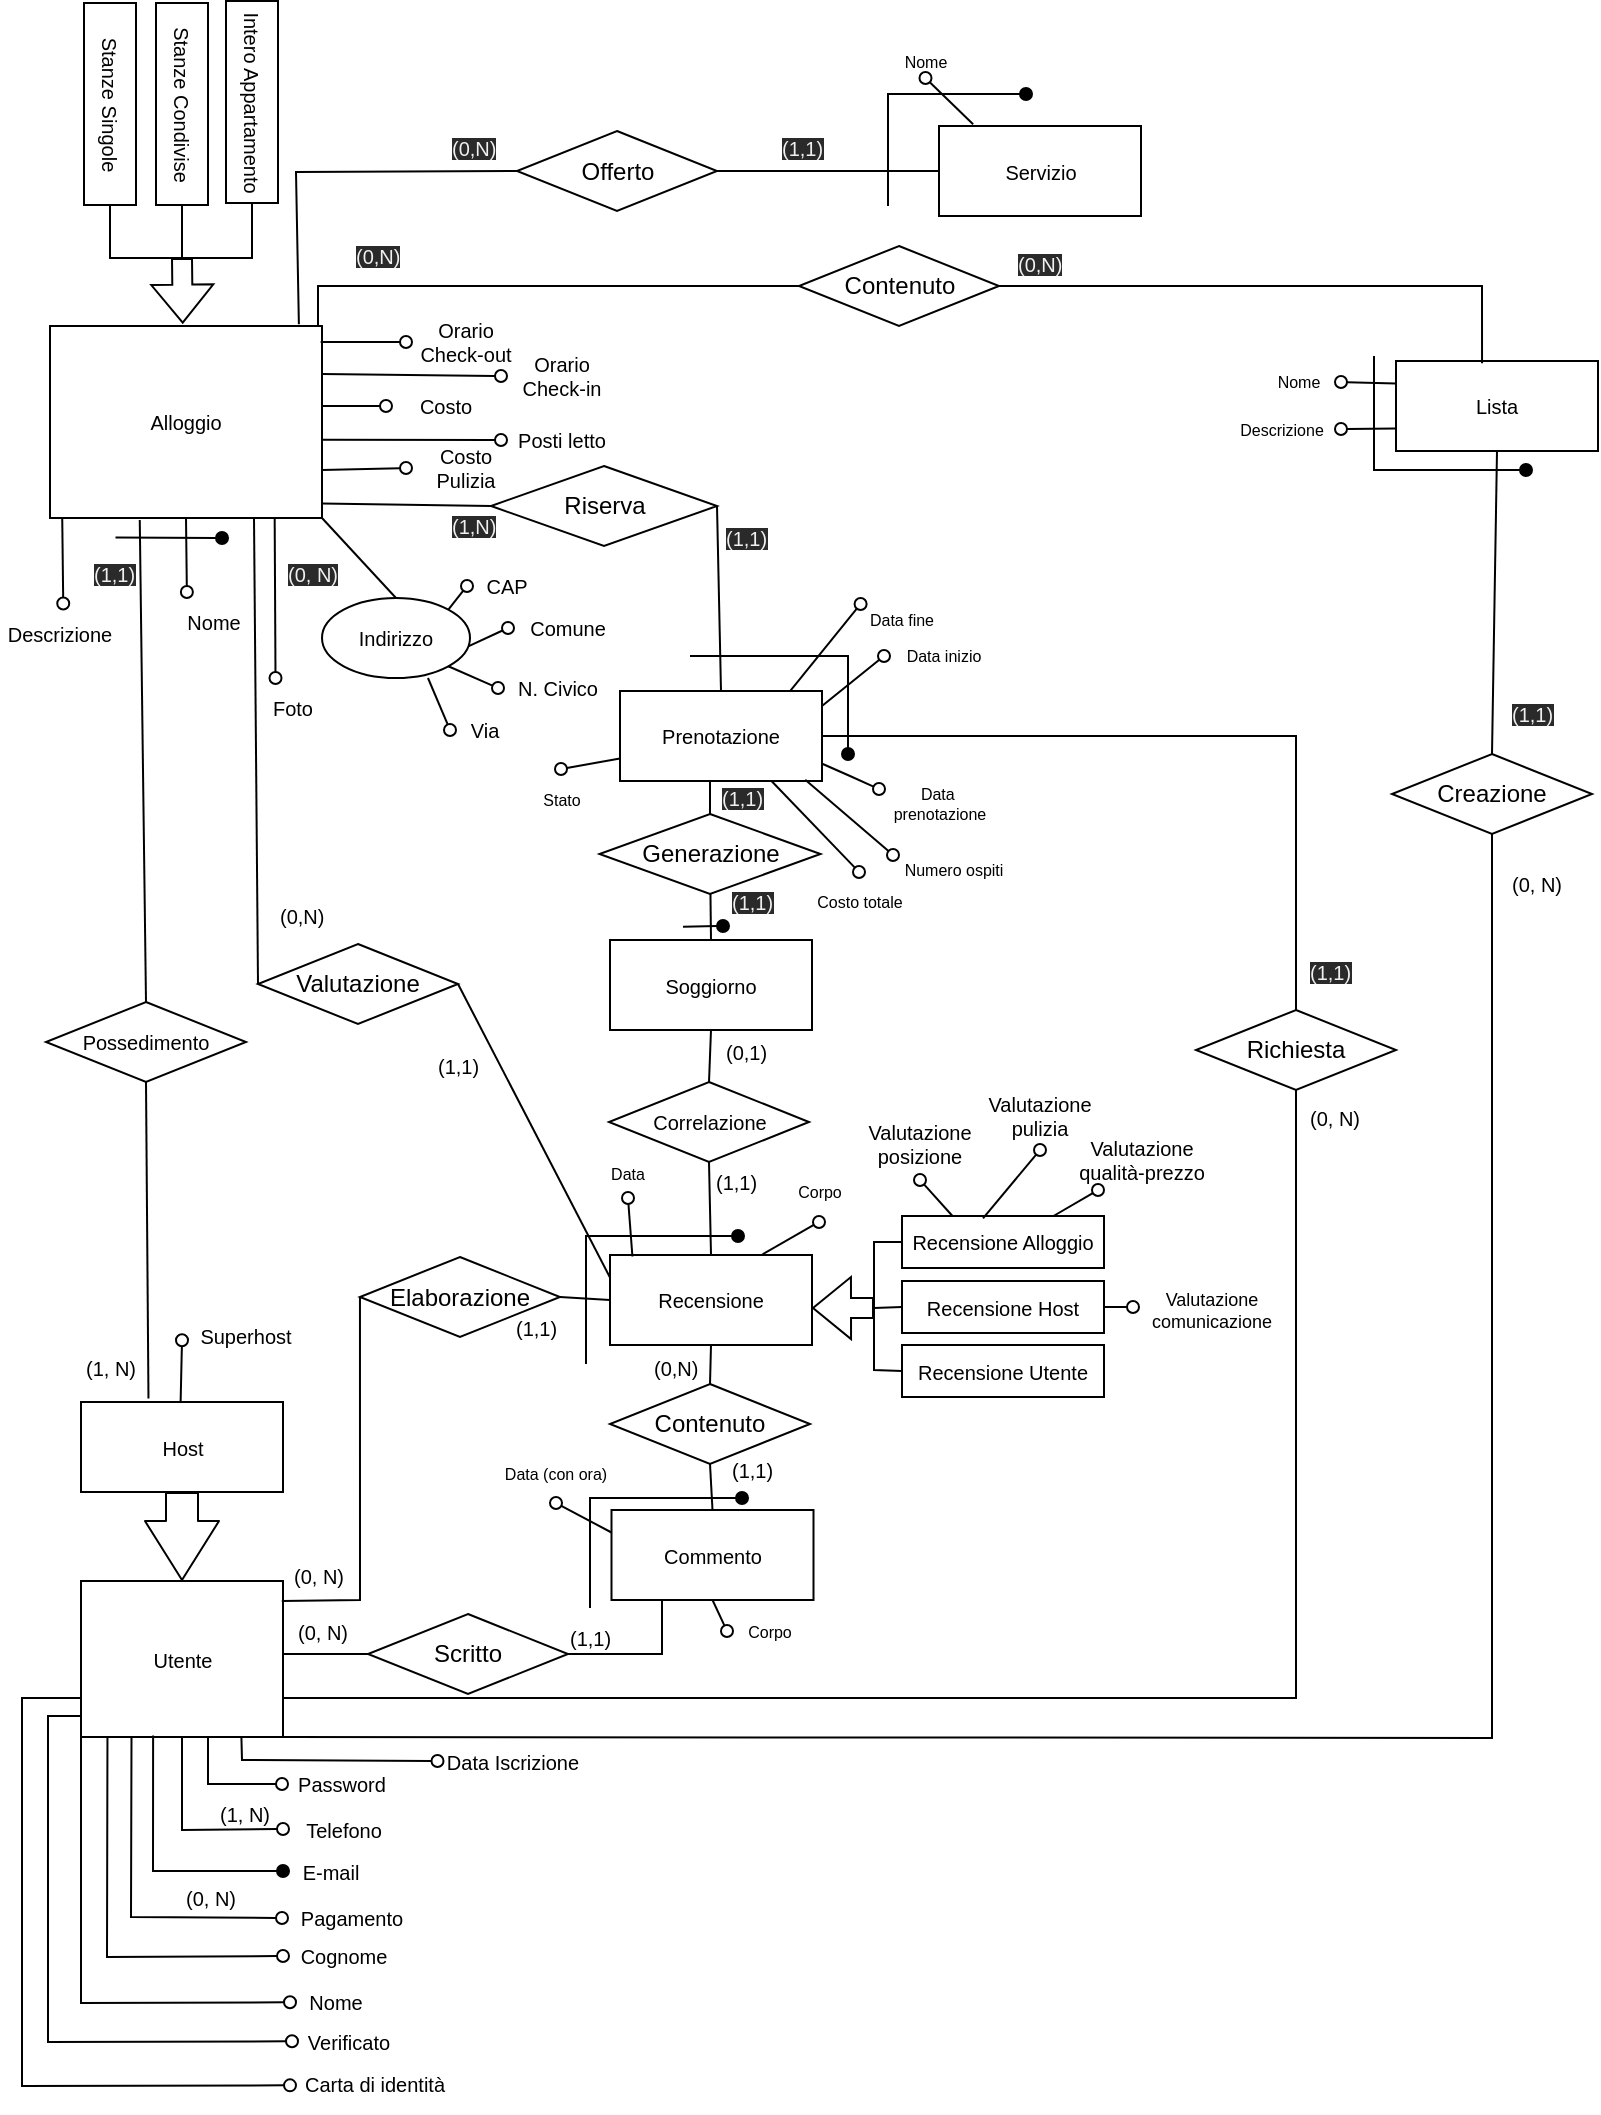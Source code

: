 <mxfile>
    <diagram id="ZGHKbpK9d2N2JhuHscFM" name="Page-3">
        <mxGraphModel dx="663" dy="552" grid="0" gridSize="10" guides="1" tooltips="1" connect="1" arrows="1" fold="1" page="1" pageScale="1" pageWidth="850" pageHeight="1100" math="0" shadow="0">
            <root>
                <mxCell id="g8aixrpgOxdEygjOOJ35-0"/>
                <mxCell id="g8aixrpgOxdEygjOOJ35-1" parent="g8aixrpgOxdEygjOOJ35-0"/>
                <mxCell id="T6mTCK5TzzKiAmBlFXDo-18" style="edgeStyle=none;rounded=0;html=1;endArrow=none;endFill=0;exitX=0.999;exitY=0.924;exitDx=0;exitDy=0;entryX=0;entryY=0.5;entryDx=0;entryDy=0;exitPerimeter=0;" parent="g8aixrpgOxdEygjOOJ35-1" source="jzIybIVf9pCOA9bQ5S5E-1" target="T6mTCK5TzzKiAmBlFXDo-17" edge="1">
                    <mxGeometry relative="1" as="geometry">
                        <mxPoint x="92" y="292" as="sourcePoint"/>
                        <mxPoint x="100" y="395" as="targetPoint"/>
                    </mxGeometry>
                </mxCell>
                <mxCell id="jzIybIVf9pCOA9bQ5S5E-1" value="&lt;font style=&quot;font-size: 10px;&quot;&gt;Alloggio&lt;/font&gt;" style="rounded=0;whiteSpace=wrap;html=1;fontSize=10;" parent="g8aixrpgOxdEygjOOJ35-1" vertex="1">
                    <mxGeometry x="29" y="196" width="136" height="96" as="geometry"/>
                </mxCell>
                <mxCell id="jzIybIVf9pCOA9bQ5S5E-2" value="" style="endArrow=none;html=1;rounded=0;align=center;verticalAlign=top;endFill=0;labelBackgroundColor=none;endSize=6;startArrow=oval;startFill=0;fontSize=10;exitX=0;exitY=0.5;exitDx=0;exitDy=0;entryX=1;entryY=0.75;entryDx=0;entryDy=0;" parent="g8aixrpgOxdEygjOOJ35-1" source="jzIybIVf9pCOA9bQ5S5E-15" target="jzIybIVf9pCOA9bQ5S5E-1" edge="1">
                    <mxGeometry relative="1" as="geometry">
                        <mxPoint x="-46.56" y="291.99" as="sourcePoint"/>
                        <mxPoint x="4" y="268" as="targetPoint"/>
                        <Array as="points"/>
                    </mxGeometry>
                </mxCell>
                <mxCell id="jzIybIVf9pCOA9bQ5S5E-4" value="Indirizzo" style="ellipse;whiteSpace=wrap;html=1;align=center;labelBackgroundColor=none;labelBorderColor=none;fontSize=10;rounded=0;" parent="g8aixrpgOxdEygjOOJ35-1" vertex="1">
                    <mxGeometry x="165" y="332" width="74" height="40" as="geometry"/>
                </mxCell>
                <mxCell id="jzIybIVf9pCOA9bQ5S5E-5" value="Via" style="text;html=1;strokeColor=none;fillColor=none;align=center;verticalAlign=middle;whiteSpace=wrap;rounded=0;labelBackgroundColor=none;labelBorderColor=none;fontSize=10;" parent="g8aixrpgOxdEygjOOJ35-1" vertex="1">
                    <mxGeometry x="229" y="383" width="35" height="30" as="geometry"/>
                </mxCell>
                <mxCell id="jzIybIVf9pCOA9bQ5S5E-6" value="" style="endArrow=none;html=1;rounded=0;align=center;verticalAlign=top;endFill=0;labelBackgroundColor=none;endSize=6;startArrow=oval;startFill=0;fontSize=10;fillColor=none;exitX=0;exitY=0.5;exitDx=0;exitDy=0;entryX=0.716;entryY=1;entryDx=0;entryDy=0;entryPerimeter=0;" parent="g8aixrpgOxdEygjOOJ35-1" source="jzIybIVf9pCOA9bQ5S5E-5" target="jzIybIVf9pCOA9bQ5S5E-4" edge="1">
                    <mxGeometry relative="1" as="geometry">
                        <mxPoint x="343.5" y="175" as="sourcePoint"/>
                        <mxPoint x="236.5" y="135" as="targetPoint"/>
                        <Array as="points"/>
                    </mxGeometry>
                </mxCell>
                <mxCell id="jzIybIVf9pCOA9bQ5S5E-7" value="CAP" style="text;html=1;strokeColor=none;fillColor=none;align=center;verticalAlign=middle;whiteSpace=wrap;rounded=0;labelBackgroundColor=none;labelBorderColor=none;fontSize=10;" parent="g8aixrpgOxdEygjOOJ35-1" vertex="1">
                    <mxGeometry x="237.5" y="314" width="39" height="24" as="geometry"/>
                </mxCell>
                <mxCell id="jzIybIVf9pCOA9bQ5S5E-8" value="" style="endArrow=none;html=1;rounded=0;align=center;verticalAlign=top;endFill=0;labelBackgroundColor=none;endSize=6;startArrow=oval;startFill=0;fontSize=10;entryX=1;entryY=0;entryDx=0;entryDy=0;fillColor=none;exitX=0;exitY=0.5;exitDx=0;exitDy=0;" parent="g8aixrpgOxdEygjOOJ35-1" source="jzIybIVf9pCOA9bQ5S5E-7" target="jzIybIVf9pCOA9bQ5S5E-4" edge="1">
                    <mxGeometry relative="1" as="geometry">
                        <mxPoint x="194.5" y="140" as="sourcePoint"/>
                        <mxPoint x="416.5" y="219.5" as="targetPoint"/>
                        <Array as="points"/>
                    </mxGeometry>
                </mxCell>
                <mxCell id="jzIybIVf9pCOA9bQ5S5E-9" value="Comune" style="text;html=1;strokeColor=none;fillColor=none;align=center;verticalAlign=middle;whiteSpace=wrap;rounded=0;labelBackgroundColor=none;labelBorderColor=none;fontSize=10;" parent="g8aixrpgOxdEygjOOJ35-1" vertex="1">
                    <mxGeometry x="258" y="332" width="60" height="30" as="geometry"/>
                </mxCell>
                <mxCell id="jzIybIVf9pCOA9bQ5S5E-10" value="" style="endArrow=none;html=1;rounded=0;align=center;verticalAlign=top;endFill=0;labelBackgroundColor=none;endSize=6;startArrow=oval;startFill=0;fontSize=10;exitX=0;exitY=0.5;exitDx=0;exitDy=0;fillColor=none;entryX=1;entryY=1;entryDx=0;entryDy=0;" parent="g8aixrpgOxdEygjOOJ35-1" source="jzIybIVf9pCOA9bQ5S5E-11" target="jzIybIVf9pCOA9bQ5S5E-4" edge="1">
                    <mxGeometry relative="1" as="geometry">
                        <mxPoint x="249" y="376.82" as="sourcePoint"/>
                        <mxPoint x="225" y="376.82" as="targetPoint"/>
                        <Array as="points"/>
                    </mxGeometry>
                </mxCell>
                <mxCell id="jzIybIVf9pCOA9bQ5S5E-11" value="N. Civico" style="text;html=1;strokeColor=none;fillColor=none;align=center;verticalAlign=middle;whiteSpace=wrap;rounded=0;labelBackgroundColor=none;labelBorderColor=none;fontSize=10;" parent="g8aixrpgOxdEygjOOJ35-1" vertex="1">
                    <mxGeometry x="253" y="362" width="60" height="30" as="geometry"/>
                </mxCell>
                <mxCell id="jzIybIVf9pCOA9bQ5S5E-12" value="" style="endArrow=none;html=1;rounded=0;align=center;verticalAlign=top;endFill=0;labelBackgroundColor=none;endSize=6;startArrow=oval;startFill=0;fontSize=10;exitX=0;exitY=0.5;exitDx=0;exitDy=0;entryX=0.992;entryY=0.602;entryDx=0;entryDy=0;fillColor=none;entryPerimeter=0;" parent="g8aixrpgOxdEygjOOJ35-1" source="jzIybIVf9pCOA9bQ5S5E-9" target="jzIybIVf9pCOA9bQ5S5E-4" edge="1">
                    <mxGeometry relative="1" as="geometry">
                        <mxPoint x="392.5" y="217" as="sourcePoint"/>
                        <mxPoint x="343.5" y="250.5" as="targetPoint"/>
                        <Array as="points"/>
                    </mxGeometry>
                </mxCell>
                <mxCell id="jzIybIVf9pCOA9bQ5S5E-13" value="" style="endArrow=none;html=1;rounded=0;align=center;verticalAlign=top;endFill=0;labelBackgroundColor=none;endSize=6;startArrow=oval;startFill=0;fontSize=10;exitX=0;exitY=0.5;exitDx=0;exitDy=0;entryX=0.998;entryY=0.592;entryDx=0;entryDy=0;entryPerimeter=0;" parent="g8aixrpgOxdEygjOOJ35-1" source="jzIybIVf9pCOA9bQ5S5E-27" target="jzIybIVf9pCOA9bQ5S5E-1" edge="1">
                    <mxGeometry relative="1" as="geometry">
                        <mxPoint x="-21" y="311" as="sourcePoint"/>
                        <mxPoint x="139.5" y="333" as="targetPoint"/>
                        <Array as="points"/>
                    </mxGeometry>
                </mxCell>
                <mxCell id="jzIybIVf9pCOA9bQ5S5E-14" value="" style="group;rounded=0;fontSize=10;" parent="g8aixrpgOxdEygjOOJ35-1" connectable="0" vertex="1">
                    <mxGeometry x="207" y="252" width="60" height="30" as="geometry"/>
                </mxCell>
                <mxCell id="jzIybIVf9pCOA9bQ5S5E-15" value="Costo Pulizia" style="text;html=1;strokeColor=none;fillColor=none;align=center;verticalAlign=middle;whiteSpace=wrap;rounded=0;labelBackgroundColor=none;labelBorderColor=none;fontSize=10;" parent="jzIybIVf9pCOA9bQ5S5E-14" vertex="1">
                    <mxGeometry width="60" height="30" as="geometry"/>
                </mxCell>
                <mxCell id="jzIybIVf9pCOA9bQ5S5E-16" value="" style="endArrow=none;html=1;rounded=0;align=center;verticalAlign=top;endFill=0;labelBackgroundColor=none;endSize=6;startArrow=oval;startFill=0;fontSize=10;exitX=0;exitY=0.5;exitDx=0;exitDy=0;entryX=1;entryY=0.417;entryDx=0;entryDy=0;entryPerimeter=0;" parent="g8aixrpgOxdEygjOOJ35-1" source="jzIybIVf9pCOA9bQ5S5E-18" target="jzIybIVf9pCOA9bQ5S5E-1" edge="1">
                    <mxGeometry relative="1" as="geometry">
                        <mxPoint x="15" y="338" as="sourcePoint"/>
                        <mxPoint x="82" y="279" as="targetPoint"/>
                    </mxGeometry>
                </mxCell>
                <mxCell id="jzIybIVf9pCOA9bQ5S5E-17" value="" style="group;rounded=0;fontSize=10;" parent="g8aixrpgOxdEygjOOJ35-1" connectable="0" vertex="1">
                    <mxGeometry x="197" y="221" width="60" height="30" as="geometry"/>
                </mxCell>
                <mxCell id="jzIybIVf9pCOA9bQ5S5E-18" value="Costo" style="text;html=1;strokeColor=none;fillColor=none;align=center;verticalAlign=middle;whiteSpace=wrap;rounded=0;labelBackgroundColor=none;labelBorderColor=none;fontSize=10;" parent="jzIybIVf9pCOA9bQ5S5E-17" vertex="1">
                    <mxGeometry width="60" height="30" as="geometry"/>
                </mxCell>
                <mxCell id="jzIybIVf9pCOA9bQ5S5E-19" value="" style="endArrow=none;html=1;rounded=0;align=center;verticalAlign=top;endFill=0;labelBackgroundColor=none;endSize=6;startArrow=oval;startFill=0;fontSize=10;exitX=0;exitY=0.5;exitDx=0;exitDy=0;entryX=1;entryY=0.25;entryDx=0;entryDy=0;" parent="g8aixrpgOxdEygjOOJ35-1" source="jzIybIVf9pCOA9bQ5S5E-21" target="jzIybIVf9pCOA9bQ5S5E-1" edge="1">
                    <mxGeometry relative="1" as="geometry">
                        <mxPoint x="80" y="345" as="sourcePoint"/>
                        <mxPoint x="147" y="286" as="targetPoint"/>
                    </mxGeometry>
                </mxCell>
                <mxCell id="jzIybIVf9pCOA9bQ5S5E-20" value="" style="group;rounded=0;fontSize=10;" parent="g8aixrpgOxdEygjOOJ35-1" connectable="0" vertex="1">
                    <mxGeometry x="254.5" y="206" width="60" height="30" as="geometry"/>
                </mxCell>
                <mxCell id="jzIybIVf9pCOA9bQ5S5E-21" value="Orario&lt;br&gt;Check-in" style="text;html=1;strokeColor=none;fillColor=none;align=center;verticalAlign=middle;whiteSpace=wrap;rounded=0;labelBackgroundColor=none;labelBorderColor=none;fontSize=10;" parent="jzIybIVf9pCOA9bQ5S5E-20" vertex="1">
                    <mxGeometry width="60" height="30" as="geometry"/>
                </mxCell>
                <mxCell id="jzIybIVf9pCOA9bQ5S5E-22" value="" style="group;rounded=0;fontSize=10;" parent="g8aixrpgOxdEygjOOJ35-1" connectable="0" vertex="1">
                    <mxGeometry x="207" y="189" width="60" height="30" as="geometry"/>
                </mxCell>
                <mxCell id="jzIybIVf9pCOA9bQ5S5E-23" value="Orario&lt;br&gt;Check-out" style="text;html=1;strokeColor=none;fillColor=none;align=center;verticalAlign=middle;whiteSpace=wrap;rounded=0;labelBackgroundColor=none;labelBorderColor=none;fontSize=10;" parent="jzIybIVf9pCOA9bQ5S5E-22" vertex="1">
                    <mxGeometry width="60" height="30" as="geometry"/>
                </mxCell>
                <mxCell id="jzIybIVf9pCOA9bQ5S5E-24" value="" style="endArrow=none;html=1;rounded=0;align=center;verticalAlign=top;endFill=0;labelBackgroundColor=none;endSize=6;startArrow=oval;startFill=0;fontSize=10;exitX=0;exitY=0.5;exitDx=0;exitDy=0;entryX=0.995;entryY=0.083;entryDx=0;entryDy=0;entryPerimeter=0;" parent="g8aixrpgOxdEygjOOJ35-1" source="jzIybIVf9pCOA9bQ5S5E-23" target="jzIybIVf9pCOA9bQ5S5E-1" edge="1">
                    <mxGeometry relative="1" as="geometry">
                        <mxPoint x="80" y="349" as="sourcePoint"/>
                        <mxPoint x="164.5" y="204" as="targetPoint"/>
                        <Array as="points"/>
                    </mxGeometry>
                </mxCell>
                <mxCell id="jzIybIVf9pCOA9bQ5S5E-25" value="" style="endArrow=none;html=1;rounded=0;align=center;verticalAlign=top;endFill=0;labelBackgroundColor=none;endSize=6;startArrow=oval;startFill=0;fontSize=10;exitX=0.25;exitY=0;exitDx=0;exitDy=0;entryX=0.5;entryY=1;entryDx=0;entryDy=0;" parent="g8aixrpgOxdEygjOOJ35-1" source="jzIybIVf9pCOA9bQ5S5E-28" target="jzIybIVf9pCOA9bQ5S5E-1" edge="1">
                    <mxGeometry relative="1" as="geometry">
                        <mxPoint x="139.82" y="299.09" as="sourcePoint"/>
                        <mxPoint x="202" y="198" as="targetPoint"/>
                        <Array as="points"/>
                    </mxGeometry>
                </mxCell>
                <mxCell id="jzIybIVf9pCOA9bQ5S5E-26" value="" style="group;rounded=0;fontSize=10;" parent="g8aixrpgOxdEygjOOJ35-1" connectable="0" vertex="1">
                    <mxGeometry x="254.5" y="238" width="60" height="30" as="geometry"/>
                </mxCell>
                <mxCell id="jzIybIVf9pCOA9bQ5S5E-27" value="Posti letto" style="text;html=1;strokeColor=none;fillColor=none;align=center;verticalAlign=middle;whiteSpace=wrap;rounded=0;labelBackgroundColor=none;labelBorderColor=none;fontSize=10;" parent="jzIybIVf9pCOA9bQ5S5E-26" vertex="1">
                    <mxGeometry width="60" height="30" as="geometry"/>
                </mxCell>
                <mxCell id="jzIybIVf9pCOA9bQ5S5E-28" value="Nome" style="text;html=1;strokeColor=none;fillColor=none;align=center;verticalAlign=middle;whiteSpace=wrap;rounded=0;labelBackgroundColor=none;labelBorderColor=none;fontSize=10;" parent="g8aixrpgOxdEygjOOJ35-1" vertex="1">
                    <mxGeometry x="84" y="329" width="53.75" height="30" as="geometry"/>
                </mxCell>
                <mxCell id="eKBGBMxj2voLDYKyb9NT-0" value="" style="group;direction=east;rotation=90;" parent="g8aixrpgOxdEygjOOJ35-1" vertex="1" connectable="0">
                    <mxGeometry x="14.5" y="66" width="161" height="97" as="geometry"/>
                </mxCell>
                <mxCell id="jzIybIVf9pCOA9bQ5S5E-30" value="&lt;font style=&quot;font-size: 10px&quot;&gt;Intero Appartamento&lt;/font&gt;" style="rounded=0;whiteSpace=wrap;html=1;fontSize=10;rotation=90;" parent="eKBGBMxj2voLDYKyb9NT-0" vertex="1">
                    <mxGeometry x="65" y="5" width="101" height="26" as="geometry"/>
                </mxCell>
                <mxCell id="jzIybIVf9pCOA9bQ5S5E-31" value="&lt;font style=&quot;font-size: 10px&quot;&gt;Stanze Condivise&lt;/font&gt;" style="rounded=0;whiteSpace=wrap;html=1;fontSize=10;rotation=90;" parent="eKBGBMxj2voLDYKyb9NT-0" vertex="1">
                    <mxGeometry x="30" y="6" width="101" height="26" as="geometry"/>
                </mxCell>
                <mxCell id="jzIybIVf9pCOA9bQ5S5E-32" value="&lt;font style=&quot;font-size: 10px&quot;&gt;Stanze Singole&lt;/font&gt;" style="rounded=0;whiteSpace=wrap;html=1;fontSize=10;rotation=90;" parent="eKBGBMxj2voLDYKyb9NT-0" vertex="1">
                    <mxGeometry x="-6" y="6" width="101" height="26" as="geometry"/>
                </mxCell>
                <mxCell id="d4O0mM-YoxcIclReKvHj-0" value="&lt;font style=&quot;font-size: 10px;&quot;&gt;Utente&lt;/font&gt;" style="rounded=0;whiteSpace=wrap;html=1;fontSize=10;" parent="g8aixrpgOxdEygjOOJ35-1" vertex="1">
                    <mxGeometry x="44.5" y="823.5" width="101" height="78" as="geometry"/>
                </mxCell>
                <mxCell id="d4O0mM-YoxcIclReKvHj-1" value="" style="endArrow=none;html=1;rounded=0;align=center;verticalAlign=top;endFill=0;labelBackgroundColor=none;endSize=6;startArrow=oval;startFill=0;fontSize=10;entryX=0.131;entryY=0.998;entryDx=0;entryDy=0;exitX=0;exitY=0.5;exitDx=0;exitDy=0;entryPerimeter=0;" parent="g8aixrpgOxdEygjOOJ35-1" source="d4O0mM-YoxcIclReKvHj-10" target="d4O0mM-YoxcIclReKvHj-0" edge="1">
                    <mxGeometry relative="1" as="geometry">
                        <mxPoint x="207" y="1018.5" as="sourcePoint"/>
                        <mxPoint x="217.5" y="933.5" as="targetPoint"/>
                        <Array as="points">
                            <mxPoint x="57.5" y="1011.5"/>
                        </Array>
                    </mxGeometry>
                </mxCell>
                <mxCell id="d4O0mM-YoxcIclReKvHj-2" value="" style="endArrow=none;html=1;rounded=0;align=center;verticalAlign=top;endFill=0;labelBackgroundColor=none;endSize=6;startArrow=oval;startFill=0;fontSize=10;entryX=0.5;entryY=1;entryDx=0;entryDy=0;exitX=0;exitY=0.5;exitDx=0;exitDy=0;" parent="g8aixrpgOxdEygjOOJ35-1" source="d4O0mM-YoxcIclReKvHj-9" target="d4O0mM-YoxcIclReKvHj-0" edge="1">
                    <mxGeometry relative="1" as="geometry">
                        <mxPoint x="186" y="855.5" as="sourcePoint"/>
                        <mxPoint x="-8.5" y="1000.5" as="targetPoint"/>
                        <Array as="points">
                            <mxPoint x="95" y="948"/>
                        </Array>
                    </mxGeometry>
                </mxCell>
                <mxCell id="d4O0mM-YoxcIclReKvHj-3" value="(1, N)" style="edgeLabel;html=1;align=center;verticalAlign=middle;resizable=0;points=[];fontSize=10;rounded=0;" parent="d4O0mM-YoxcIclReKvHj-2" vertex="1" connectable="0">
                    <mxGeometry x="-0.534" relative="1" as="geometry">
                        <mxPoint x="3" y="-8" as="offset"/>
                    </mxGeometry>
                </mxCell>
                <mxCell id="d4O0mM-YoxcIclReKvHj-4" value="Pagamento" style="text;html=1;strokeColor=none;fillColor=none;align=center;verticalAlign=middle;whiteSpace=wrap;rounded=0;labelBackgroundColor=none;labelBorderColor=none;fontSize=10;" parent="g8aixrpgOxdEygjOOJ35-1" vertex="1">
                    <mxGeometry x="149.5" y="976.5" width="60" height="30" as="geometry"/>
                </mxCell>
                <mxCell id="d4O0mM-YoxcIclReKvHj-5" value="" style="endArrow=none;html=1;rounded=0;align=center;verticalAlign=top;endFill=0;labelBackgroundColor=none;endSize=6;startArrow=oval;startFill=0;fontSize=10;entryX=0.25;entryY=1;entryDx=0;entryDy=0;" parent="g8aixrpgOxdEygjOOJ35-1" target="d4O0mM-YoxcIclReKvHj-0" edge="1">
                    <mxGeometry relative="1" as="geometry">
                        <mxPoint x="145" y="992" as="sourcePoint"/>
                        <mxPoint x="47.5" y="902.5" as="targetPoint"/>
                        <Array as="points">
                            <mxPoint x="69.5" y="991.5"/>
                        </Array>
                    </mxGeometry>
                </mxCell>
                <mxCell id="d4O0mM-YoxcIclReKvHj-6" value="(0, N)" style="edgeLabel;html=1;align=center;verticalAlign=middle;resizable=0;points=[];fontSize=10;rounded=0;" parent="d4O0mM-YoxcIclReKvHj-5" vertex="1" connectable="0">
                    <mxGeometry x="-0.48" y="2" relative="1" as="geometry">
                        <mxPoint x="7" y="-12" as="offset"/>
                    </mxGeometry>
                </mxCell>
                <mxCell id="d4O0mM-YoxcIclReKvHj-7" value="" style="endArrow=none;html=1;rounded=0;align=center;verticalAlign=top;endFill=0;labelBackgroundColor=none;endSize=6;startArrow=oval;startFill=0;fontSize=10;entryX=0;entryY=1;entryDx=0;entryDy=0;exitX=0;exitY=0.5;exitDx=0;exitDy=0;" parent="g8aixrpgOxdEygjOOJ35-1" source="d4O0mM-YoxcIclReKvHj-12" target="d4O0mM-YoxcIclReKvHj-0" edge="1">
                    <mxGeometry relative="1" as="geometry">
                        <mxPoint x="195" y="919.5" as="sourcePoint"/>
                        <mxPoint x="190.5" y="929.5" as="targetPoint"/>
                        <Array as="points">
                            <mxPoint x="44.5" y="1034.5"/>
                        </Array>
                    </mxGeometry>
                </mxCell>
                <mxCell id="d4O0mM-YoxcIclReKvHj-8" value="" style="endArrow=none;html=1;rounded=0;align=center;verticalAlign=top;endFill=0;labelBackgroundColor=none;endSize=6;startArrow=oval;startFill=1;fontSize=10;entryX=0.357;entryY=0.991;entryDx=0;entryDy=0;entryPerimeter=0;exitX=0;exitY=0.5;exitDx=0;exitDy=0;" parent="g8aixrpgOxdEygjOOJ35-1" source="d4O0mM-YoxcIclReKvHj-11" target="d4O0mM-YoxcIclReKvHj-0" edge="1">
                    <mxGeometry relative="1" as="geometry">
                        <mxPoint x="146" y="969" as="sourcePoint"/>
                        <mxPoint x="143" y="844.5" as="targetPoint"/>
                        <Array as="points">
                            <mxPoint x="80.5" y="968.5"/>
                        </Array>
                    </mxGeometry>
                </mxCell>
                <mxCell id="d4O0mM-YoxcIclReKvHj-9" value="Telefono" style="text;html=1;strokeColor=none;fillColor=none;align=center;verticalAlign=middle;whiteSpace=wrap;rounded=0;labelBackgroundColor=none;labelBorderColor=none;fontSize=10;" parent="g8aixrpgOxdEygjOOJ35-1" vertex="1">
                    <mxGeometry x="145.5" y="935.5" width="60" height="24" as="geometry"/>
                </mxCell>
                <mxCell id="d4O0mM-YoxcIclReKvHj-10" value="Cognome" style="text;html=1;strokeColor=none;fillColor=none;align=center;verticalAlign=middle;whiteSpace=wrap;rounded=0;labelBackgroundColor=none;labelBorderColor=none;fontSize=10;" parent="g8aixrpgOxdEygjOOJ35-1" vertex="1">
                    <mxGeometry x="145.5" y="997.5" width="60" height="27" as="geometry"/>
                </mxCell>
                <mxCell id="d4O0mM-YoxcIclReKvHj-11" value="E-mail" style="text;html=1;strokeColor=none;fillColor=none;align=center;verticalAlign=middle;whiteSpace=wrap;rounded=0;labelBackgroundColor=none;labelBorderColor=none;fontSize=10;" parent="g8aixrpgOxdEygjOOJ35-1" vertex="1">
                    <mxGeometry x="145.5" y="955" width="47" height="27" as="geometry"/>
                </mxCell>
                <mxCell id="d4O0mM-YoxcIclReKvHj-12" value="Nome" style="text;html=1;strokeColor=none;fillColor=none;align=center;verticalAlign=middle;whiteSpace=wrap;rounded=0;labelBackgroundColor=none;labelBorderColor=none;fontSize=10;" parent="g8aixrpgOxdEygjOOJ35-1" vertex="1">
                    <mxGeometry x="149" y="1019.5" width="45.98" height="29.29" as="geometry"/>
                </mxCell>
                <mxCell id="eo3zmS7YltWOBvD4_JuZ-1" value="&lt;font style=&quot;font-size: 10px;&quot;&gt;Host&lt;/font&gt;" style="rounded=0;whiteSpace=wrap;html=1;fontSize=10;" parent="g8aixrpgOxdEygjOOJ35-1" vertex="1">
                    <mxGeometry x="44.5" y="734" width="101" height="45" as="geometry"/>
                </mxCell>
                <mxCell id="eo3zmS7YltWOBvD4_JuZ-2" value="(1, N)" style="resizable=0;html=1;align=left;verticalAlign=bottom;labelBackgroundColor=none;labelBorderColor=none;fontSize=10;rounded=0;" parent="g8aixrpgOxdEygjOOJ35-1" connectable="0" vertex="1">
                    <mxGeometry x="44.5" y="725" as="geometry"/>
                </mxCell>
                <mxCell id="eo3zmS7YltWOBvD4_JuZ-6" value="" style="endArrow=none;html=1;rounded=0;align=center;verticalAlign=top;endFill=0;labelBackgroundColor=none;endSize=6;startArrow=oval;startFill=0;fontSize=10;exitX=0;exitY=0.75;exitDx=0;exitDy=0;entryX=0.493;entryY=0.012;entryDx=0;entryDy=0;entryPerimeter=0;" parent="g8aixrpgOxdEygjOOJ35-1" source="eo3zmS7YltWOBvD4_JuZ-7" target="eo3zmS7YltWOBvD4_JuZ-1" edge="1">
                    <mxGeometry relative="1" as="geometry">
                        <mxPoint x="148" y="706" as="sourcePoint"/>
                        <mxPoint x="145" y="740" as="targetPoint"/>
                        <Array as="points"/>
                    </mxGeometry>
                </mxCell>
                <mxCell id="eo3zmS7YltWOBvD4_JuZ-7" value="&lt;font style=&quot;font-size: 10px&quot;&gt;Superhost&lt;/font&gt;" style="text;html=1;strokeColor=none;fillColor=none;align=center;verticalAlign=middle;whiteSpace=wrap;rounded=0;" parent="g8aixrpgOxdEygjOOJ35-1" vertex="1">
                    <mxGeometry x="95" y="696" width="63.5" height="9.5" as="geometry"/>
                </mxCell>
                <mxCell id="EXun4_q6PZPq3Yu9a9on-0" value="&lt;font style=&quot;font-size: 10px&quot;&gt;Soggiorno&lt;/font&gt;" style="rounded=0;whiteSpace=wrap;html=1;fontSize=10;" parent="g8aixrpgOxdEygjOOJ35-1" vertex="1">
                    <mxGeometry x="309" y="503" width="101" height="45" as="geometry"/>
                </mxCell>
                <mxCell id="PqRRg0iO6_h1ZbN2hz02-0" value="&lt;font style=&quot;font-size: 10px;&quot;&gt;Prenotazione&lt;/font&gt;" style="rounded=0;whiteSpace=wrap;html=1;fontSize=10;" parent="g8aixrpgOxdEygjOOJ35-1" vertex="1">
                    <mxGeometry x="314" y="378.5" width="101" height="45" as="geometry"/>
                </mxCell>
                <mxCell id="PqRRg0iO6_h1ZbN2hz02-2" value="" style="endArrow=none;html=1;rounded=0;align=center;verticalAlign=top;endFill=0;labelBackgroundColor=none;endSize=6;startArrow=oval;startFill=0;fontSize=10;exitX=0;exitY=0.5;exitDx=0;exitDy=0;" parent="g8aixrpgOxdEygjOOJ35-1" source="PqRRg0iO6_h1ZbN2hz02-7" edge="1">
                    <mxGeometry relative="1" as="geometry">
                        <mxPoint x="463" y="438.5" as="sourcePoint"/>
                        <mxPoint x="415" y="413" as="targetPoint"/>
                        <Array as="points">
                            <mxPoint x="415" y="386"/>
                        </Array>
                    </mxGeometry>
                </mxCell>
                <mxCell id="PqRRg0iO6_h1ZbN2hz02-3" value="" style="endArrow=none;html=1;rounded=0;align=center;verticalAlign=top;endFill=0;labelBackgroundColor=none;endSize=6;startArrow=oval;startFill=0;fontSize=10;entryX=0.75;entryY=1;entryDx=0;entryDy=0;exitX=0.5;exitY=0;exitDx=0;exitDy=0;" parent="g8aixrpgOxdEygjOOJ35-1" source="PqRRg0iO6_h1ZbN2hz02-9" target="PqRRg0iO6_h1ZbN2hz02-0" edge="1">
                    <mxGeometry relative="1" as="geometry">
                        <mxPoint x="432.5" y="465" as="sourcePoint"/>
                        <mxPoint x="403.5" y="422" as="targetPoint"/>
                        <Array as="points"/>
                    </mxGeometry>
                </mxCell>
                <mxCell id="PqRRg0iO6_h1ZbN2hz02-5" value="" style="endArrow=none;html=1;rounded=0;align=center;verticalAlign=top;endFill=0;labelBackgroundColor=none;endSize=6;startArrow=oval;startFill=0;fontSize=10;exitX=0.155;exitY=-0.001;exitDx=0;exitDy=0;exitPerimeter=0;entryX=0.84;entryY=0.006;entryDx=0;entryDy=0;entryPerimeter=0;" parent="g8aixrpgOxdEygjOOJ35-1" source="PqRRg0iO6_h1ZbN2hz02-8" target="PqRRg0iO6_h1ZbN2hz02-0" edge="1">
                    <mxGeometry relative="1" as="geometry">
                        <mxPoint x="472.5" y="468.5" as="sourcePoint"/>
                        <mxPoint x="417.5" y="424.5" as="targetPoint"/>
                        <Array as="points"/>
                    </mxGeometry>
                </mxCell>
                <mxCell id="PqRRg0iO6_h1ZbN2hz02-6" value="Data&amp;nbsp; prenotazione" style="text;html=1;strokeColor=none;fillColor=none;align=center;verticalAlign=middle;whiteSpace=wrap;rounded=0;fontSize=8;" parent="g8aixrpgOxdEygjOOJ35-1" vertex="1">
                    <mxGeometry x="443.5" y="420" width="60" height="30" as="geometry"/>
                </mxCell>
                <mxCell id="PqRRg0iO6_h1ZbN2hz02-7" value="Data inizio" style="text;html=1;strokeColor=none;fillColor=none;align=center;verticalAlign=middle;whiteSpace=wrap;rounded=0;fontSize=8;" parent="g8aixrpgOxdEygjOOJ35-1" vertex="1">
                    <mxGeometry x="446" y="353" width="59.5" height="16" as="geometry"/>
                </mxCell>
                <mxCell id="PqRRg0iO6_h1ZbN2hz02-8" value="Data fine" style="text;html=1;strokeColor=none;fillColor=none;align=center;verticalAlign=middle;whiteSpace=wrap;rounded=0;fontSize=8;" parent="g8aixrpgOxdEygjOOJ35-1" vertex="1">
                    <mxGeometry x="425" y="335" width="60" height="16" as="geometry"/>
                </mxCell>
                <mxCell id="PqRRg0iO6_h1ZbN2hz02-9" value="Costo totale" style="text;html=1;strokeColor=none;fillColor=none;align=center;verticalAlign=middle;whiteSpace=wrap;rounded=0;fontSize=8;" parent="g8aixrpgOxdEygjOOJ35-1" vertex="1">
                    <mxGeometry x="403.5" y="469" width="60" height="30" as="geometry"/>
                </mxCell>
                <mxCell id="PqRRg0iO6_h1ZbN2hz02-10" value="&lt;span style=&quot;color: rgb(240, 240, 240); font-family: helvetica; font-size: 10px; font-style: normal; font-weight: 400; letter-spacing: normal; text-align: left; text-indent: 0px; text-transform: none; word-spacing: 0px; background-color: rgb(42, 42, 42); display: inline; float: none;&quot;&gt;(1,1)&lt;/span&gt;" style="text;whiteSpace=wrap;html=1;" parent="g8aixrpgOxdEygjOOJ35-1" vertex="1">
                    <mxGeometry x="362.502" y="418.495" width="41" height="29" as="geometry"/>
                </mxCell>
                <mxCell id="T6mTCK5TzzKiAmBlFXDo-0" value="" style="shape=flexArrow;endArrow=classic;html=1;entryX=0.5;entryY=0;entryDx=0;entryDy=0;width=16;endSize=9.49;exitX=0.5;exitY=1;exitDx=0;exitDy=0;" parent="g8aixrpgOxdEygjOOJ35-1" source="eo3zmS7YltWOBvD4_JuZ-1" target="d4O0mM-YoxcIclReKvHj-0" edge="1">
                    <mxGeometry width="50" height="50" relative="1" as="geometry">
                        <mxPoint x="98.5" y="782.5" as="sourcePoint"/>
                        <mxPoint x="112.5" y="823.5" as="targetPoint"/>
                        <Array as="points"/>
                    </mxGeometry>
                </mxCell>
                <mxCell id="T6mTCK5TzzKiAmBlFXDo-3" value="Richiesta" style="rhombus;whiteSpace=wrap;html=1;" parent="g8aixrpgOxdEygjOOJ35-1" vertex="1">
                    <mxGeometry x="602" y="538" width="100" height="40" as="geometry"/>
                </mxCell>
                <mxCell id="T3Kcvv65ePXb-66abeG--0" value="&lt;font style=&quot;font-size: 10px&quot;&gt;Recensione&lt;/font&gt;" style="rounded=0;whiteSpace=wrap;html=1;fontSize=10;" parent="g8aixrpgOxdEygjOOJ35-1" vertex="1">
                    <mxGeometry x="309" y="660.5" width="101" height="45" as="geometry"/>
                </mxCell>
                <mxCell id="T3Kcvv65ePXb-66abeG--2" value="&lt;font style=&quot;font-size: 10px&quot;&gt;Recensione Alloggio&lt;/font&gt;" style="rounded=0;whiteSpace=wrap;html=1;fontSize=10;" parent="g8aixrpgOxdEygjOOJ35-1" vertex="1">
                    <mxGeometry x="455" y="641" width="101" height="26" as="geometry"/>
                </mxCell>
                <mxCell id="T3Kcvv65ePXb-66abeG--3" value="&lt;font style=&quot;font-size: 10px&quot;&gt;Recensione Utente&lt;/font&gt;" style="rounded=0;whiteSpace=wrap;html=1;fontSize=10;" parent="g8aixrpgOxdEygjOOJ35-1" vertex="1">
                    <mxGeometry x="455" y="705.5" width="101" height="26" as="geometry"/>
                </mxCell>
                <mxCell id="T3Kcvv65ePXb-66abeG--4" value="" style="endArrow=none;html=1;rounded=0;align=center;verticalAlign=top;endFill=0;labelBackgroundColor=none;endSize=6;startArrow=oval;startFill=0;fontSize=10;exitX=0.5;exitY=1;exitDx=0;exitDy=0;entryX=0.75;entryY=0;entryDx=0;entryDy=0;" parent="g8aixrpgOxdEygjOOJ35-1" source="PKZDWGX3NcNq_mdhVgdI-2" target="T3Kcvv65ePXb-66abeG--0" edge="1">
                    <mxGeometry relative="1" as="geometry">
                        <mxPoint x="308.5" y="639.5" as="sourcePoint"/>
                        <mxPoint x="-7.5" y="270" as="targetPoint"/>
                        <Array as="points"/>
                    </mxGeometry>
                </mxCell>
                <mxCell id="T3Kcvv65ePXb-66abeG--5" value="" style="endArrow=none;html=1;rounded=0;align=center;verticalAlign=top;endFill=0;labelBackgroundColor=none;endSize=6;startArrow=oval;startFill=0;fontSize=10;entryX=0.111;entryY=0.017;entryDx=0;entryDy=0;entryPerimeter=0;exitX=0.5;exitY=1;exitDx=0;exitDy=0;" parent="g8aixrpgOxdEygjOOJ35-1" source="PKZDWGX3NcNq_mdhVgdI-3" target="T3Kcvv65ePXb-66abeG--0" edge="1">
                    <mxGeometry relative="1" as="geometry">
                        <mxPoint x="313" y="638" as="sourcePoint"/>
                        <mxPoint x="31" y="272" as="targetPoint"/>
                        <Array as="points"/>
                    </mxGeometry>
                </mxCell>
                <mxCell id="T3Kcvv65ePXb-66abeG--6" value="&lt;font style=&quot;font-size: 10px&quot;&gt;Recensione Host&lt;/font&gt;" style="rounded=0;whiteSpace=wrap;html=1;fontSize=10;" parent="g8aixrpgOxdEygjOOJ35-1" vertex="1">
                    <mxGeometry x="455" y="673.5" width="101" height="26" as="geometry"/>
                </mxCell>
                <mxCell id="T3Kcvv65ePXb-66abeG--7" style="edgeStyle=none;rounded=0;html=1;exitX=0.5;exitY=1;exitDx=0;exitDy=0;entryX=0.5;entryY=0;entryDx=0;entryDy=0;endArrow=none;endFill=0;" parent="g8aixrpgOxdEygjOOJ35-1" source="T3Kcvv65ePXb-66abeG--8" target="T3Kcvv65ePXb-66abeG--0" edge="1">
                    <mxGeometry relative="1" as="geometry"/>
                </mxCell>
                <mxCell id="T3Kcvv65ePXb-66abeG--8" value="Correlazione" style="shape=rhombus;perimeter=rhombusPerimeter;whiteSpace=wrap;html=1;align=center;labelBackgroundColor=none;labelBorderColor=none;fontSize=10;rounded=0;" parent="g8aixrpgOxdEygjOOJ35-1" vertex="1">
                    <mxGeometry x="308.5" y="574" width="100" height="40" as="geometry"/>
                </mxCell>
                <mxCell id="T3Kcvv65ePXb-66abeG--9" value="" style="endArrow=none;html=1;rounded=0;align=center;verticalAlign=top;endFill=0;labelBackgroundColor=none;endSize=6;startArrow=oval;startFill=0;fontSize=10;entryX=0.401;entryY=0.045;entryDx=0;entryDy=0;entryPerimeter=0;exitX=0.5;exitY=1;exitDx=0;exitDy=0;" parent="g8aixrpgOxdEygjOOJ35-1" source="T3Kcvv65ePXb-66abeG--11" target="T3Kcvv65ePXb-66abeG--2" edge="1">
                    <mxGeometry relative="1" as="geometry">
                        <mxPoint x="532.5" y="555" as="sourcePoint"/>
                        <mxPoint x="552.38" y="702" as="targetPoint"/>
                        <Array as="points"/>
                    </mxGeometry>
                </mxCell>
                <mxCell id="T3Kcvv65ePXb-66abeG--10" value="" style="group;rounded=0;fontSize=10;" parent="g8aixrpgOxdEygjOOJ35-1" connectable="0" vertex="1">
                    <mxGeometry x="494" y="574" width="60" height="30" as="geometry"/>
                </mxCell>
                <mxCell id="T3Kcvv65ePXb-66abeG--11" value="Valutazione&lt;br&gt;pulizia" style="text;html=1;strokeColor=none;fillColor=none;align=center;verticalAlign=middle;whiteSpace=wrap;rounded=0;labelBackgroundColor=none;labelBorderColor=none;fontSize=10;" parent="T3Kcvv65ePXb-66abeG--10" vertex="1">
                    <mxGeometry width="60" height="34" as="geometry"/>
                </mxCell>
                <mxCell id="T3Kcvv65ePXb-66abeG--12" value="" style="endArrow=none;html=1;rounded=0;align=center;verticalAlign=top;endFill=0;labelBackgroundColor=none;endSize=6;startArrow=oval;startFill=0;fontSize=10;entryX=0.25;entryY=0;entryDx=0;entryDy=0;exitX=0.5;exitY=1;exitDx=0;exitDy=0;" parent="g8aixrpgOxdEygjOOJ35-1" source="T3Kcvv65ePXb-66abeG--15" target="T3Kcvv65ePXb-66abeG--2" edge="1">
                    <mxGeometry relative="1" as="geometry">
                        <mxPoint x="483.5" y="561" as="sourcePoint"/>
                        <mxPoint x="645.793" y="714.848" as="targetPoint"/>
                        <Array as="points"/>
                    </mxGeometry>
                </mxCell>
                <mxCell id="T3Kcvv65ePXb-66abeG--13" value="" style="endArrow=none;html=1;rounded=0;align=center;verticalAlign=top;endFill=0;labelBackgroundColor=none;endSize=6;startArrow=oval;startFill=0;fontSize=10;entryX=0.75;entryY=0;entryDx=0;entryDy=0;exitX=0.25;exitY=1;exitDx=0;exitDy=0;" parent="g8aixrpgOxdEygjOOJ35-1" source="T3Kcvv65ePXb-66abeG--14" target="T3Kcvv65ePXb-66abeG--2" edge="1">
                    <mxGeometry relative="1" as="geometry">
                        <mxPoint x="579" y="596" as="sourcePoint"/>
                        <mxPoint x="656" y="671.5" as="targetPoint"/>
                        <Array as="points"/>
                    </mxGeometry>
                </mxCell>
                <mxCell id="T3Kcvv65ePXb-66abeG--14" value="Valutazione qualità-prezzo" style="text;html=1;strokeColor=none;fillColor=none;align=center;verticalAlign=middle;whiteSpace=wrap;rounded=0;labelBackgroundColor=none;labelBorderColor=none;fontSize=10;" parent="g8aixrpgOxdEygjOOJ35-1" vertex="1">
                    <mxGeometry x="531.001" y="598" width="88.0" height="30" as="geometry"/>
                </mxCell>
                <mxCell id="T3Kcvv65ePXb-66abeG--15" value="Valutazione&lt;br&gt;posizione" style="text;html=1;strokeColor=none;fillColor=none;align=center;verticalAlign=middle;whiteSpace=wrap;rounded=0;labelBackgroundColor=none;labelBorderColor=none;fontSize=10;" parent="g8aixrpgOxdEygjOOJ35-1" vertex="1">
                    <mxGeometry x="434" y="587" width="60" height="36" as="geometry"/>
                </mxCell>
                <mxCell id="T3Kcvv65ePXb-66abeG--16" value="" style="endArrow=none;html=1;rounded=0;align=center;verticalAlign=top;endFill=0;labelBackgroundColor=none;endSize=6;startArrow=oval;startFill=0;fontSize=10;entryX=1;entryY=0.5;entryDx=0;entryDy=0;exitX=0;exitY=0.5;exitDx=0;exitDy=0;" parent="g8aixrpgOxdEygjOOJ35-1" target="T3Kcvv65ePXb-66abeG--6" edge="1">
                    <mxGeometry relative="1" as="geometry">
                        <mxPoint x="570.5" y="686.5" as="sourcePoint"/>
                        <mxPoint x="255.5" y="696" as="targetPoint"/>
                        <Array as="points"/>
                    </mxGeometry>
                </mxCell>
                <mxCell id="T3Kcvv65ePXb-66abeG--17" value="Valutazione comunicazione" style="text;html=1;strokeColor=none;fillColor=none;align=center;verticalAlign=middle;whiteSpace=wrap;rounded=0;fontSize=9;" parent="g8aixrpgOxdEygjOOJ35-1" vertex="1">
                    <mxGeometry x="570" y="673.5" width="80" height="28" as="geometry"/>
                </mxCell>
                <mxCell id="T6mTCK5TzzKiAmBlFXDo-4" value="Generazione" style="rhombus;whiteSpace=wrap;html=1;" parent="g8aixrpgOxdEygjOOJ35-1" vertex="1">
                    <mxGeometry x="303.75" y="440" width="110.5" height="40" as="geometry"/>
                </mxCell>
                <mxCell id="T6mTCK5TzzKiAmBlFXDo-6" value="" style="endArrow=none;html=1;exitX=0.5;exitY=0;exitDx=0;exitDy=0;" parent="g8aixrpgOxdEygjOOJ35-1" source="EXun4_q6PZPq3Yu9a9on-0" target="T6mTCK5TzzKiAmBlFXDo-4" edge="1">
                    <mxGeometry width="50" height="50" relative="1" as="geometry">
                        <mxPoint x="378" y="523" as="sourcePoint"/>
                        <mxPoint x="355" y="498" as="targetPoint"/>
                        <Array as="points"/>
                    </mxGeometry>
                </mxCell>
                <mxCell id="T6mTCK5TzzKiAmBlFXDo-7" value="" style="endArrow=none;html=1;exitX=0.5;exitY=0;exitDx=0;exitDy=0;" parent="g8aixrpgOxdEygjOOJ35-1" source="T6mTCK5TzzKiAmBlFXDo-4" edge="1">
                    <mxGeometry width="50" height="50" relative="1" as="geometry">
                        <mxPoint x="309.5" y="453.5" as="sourcePoint"/>
                        <mxPoint x="359" y="424" as="targetPoint"/>
                    </mxGeometry>
                </mxCell>
                <mxCell id="T3Kcvv65ePXb-66abeG--25" value="" style="endArrow=none;html=1;exitX=0.5;exitY=0;exitDx=0;exitDy=0;entryX=0.5;entryY=1;entryDx=0;entryDy=0;" parent="g8aixrpgOxdEygjOOJ35-1" source="T3Kcvv65ePXb-66abeG--8" target="EXun4_q6PZPq3Yu9a9on-0" edge="1">
                    <mxGeometry width="50" height="50" relative="1" as="geometry">
                        <mxPoint x="391" y="629.5" as="sourcePoint"/>
                        <mxPoint x="441" y="579.5" as="targetPoint"/>
                    </mxGeometry>
                </mxCell>
                <mxCell id="ogjxNdRcUUTBSBG-ePOZ-0" value="&lt;font style=&quot;font-size: 10px&quot;&gt;Commento&lt;/font&gt;" style="rounded=0;whiteSpace=wrap;html=1;fontSize=10;" parent="g8aixrpgOxdEygjOOJ35-1" vertex="1">
                    <mxGeometry x="309.75" y="788" width="101" height="45" as="geometry"/>
                </mxCell>
                <mxCell id="T6mTCK5TzzKiAmBlFXDo-8" value="" style="endArrow=none;html=1;entryX=0.5;entryY=1;entryDx=0;entryDy=0;rounded=0;exitX=1;exitY=0.75;exitDx=0;exitDy=0;" parent="g8aixrpgOxdEygjOOJ35-1" source="d4O0mM-YoxcIclReKvHj-0" target="T6mTCK5TzzKiAmBlFXDo-3" edge="1">
                    <mxGeometry width="50" height="50" relative="1" as="geometry">
                        <mxPoint x="464" y="762" as="sourcePoint"/>
                        <mxPoint x="701" y="888" as="targetPoint"/>
                        <Array as="points">
                            <mxPoint x="652" y="882"/>
                        </Array>
                    </mxGeometry>
                </mxCell>
                <mxCell id="T6mTCK5TzzKiAmBlFXDo-10" value="" style="endArrow=none;html=1;entryX=0.5;entryY=0;entryDx=0;entryDy=0;exitX=1;exitY=0.5;exitDx=0;exitDy=0;rounded=0;" parent="g8aixrpgOxdEygjOOJ35-1" source="PqRRg0iO6_h1ZbN2hz02-0" target="T6mTCK5TzzKiAmBlFXDo-3" edge="1">
                    <mxGeometry width="50" height="50" relative="1" as="geometry">
                        <mxPoint x="600" y="348" as="sourcePoint"/>
                        <mxPoint x="514" y="432" as="targetPoint"/>
                        <Array as="points">
                            <mxPoint x="652" y="401"/>
                        </Array>
                    </mxGeometry>
                </mxCell>
                <mxCell id="Ab0af8AFI3vSTO3TsC4K-1" value="Creazione" style="rhombus;whiteSpace=wrap;html=1;" parent="g8aixrpgOxdEygjOOJ35-1" vertex="1">
                    <mxGeometry x="700" y="410" width="100" height="40" as="geometry"/>
                </mxCell>
                <mxCell id="Ab0af8AFI3vSTO3TsC4K-2" value="" style="endArrow=none;html=1;exitX=1;exitY=1;exitDx=0;exitDy=0;entryX=0.5;entryY=1;entryDx=0;entryDy=0;rounded=0;" parent="g8aixrpgOxdEygjOOJ35-1" source="d4O0mM-YoxcIclReKvHj-0" target="Ab0af8AFI3vSTO3TsC4K-1" edge="1">
                    <mxGeometry width="50" height="50" relative="1" as="geometry">
                        <mxPoint x="334" y="921" as="sourcePoint"/>
                        <mxPoint x="754" y="880" as="targetPoint"/>
                        <Array as="points">
                            <mxPoint x="750" y="902"/>
                        </Array>
                    </mxGeometry>
                </mxCell>
                <mxCell id="Ab0af8AFI3vSTO3TsC4K-3" value="Lista" style="rounded=0;whiteSpace=wrap;html=1;fontSize=10;" parent="g8aixrpgOxdEygjOOJ35-1" vertex="1">
                    <mxGeometry x="702" y="213.5" width="101" height="45" as="geometry"/>
                </mxCell>
                <mxCell id="Ab0af8AFI3vSTO3TsC4K-4" value="" style="endArrow=none;html=1;entryX=0.5;entryY=1;entryDx=0;entryDy=0;exitX=0.5;exitY=0;exitDx=0;exitDy=0;" parent="g8aixrpgOxdEygjOOJ35-1" source="Ab0af8AFI3vSTO3TsC4K-1" target="Ab0af8AFI3vSTO3TsC4K-3" edge="1">
                    <mxGeometry width="50" height="50" relative="1" as="geometry">
                        <mxPoint x="358" y="359" as="sourcePoint"/>
                        <mxPoint x="408" y="309" as="targetPoint"/>
                    </mxGeometry>
                </mxCell>
                <mxCell id="T6mTCK5TzzKiAmBlFXDo-11" value="" style="endArrow=none;html=1;rounded=0;exitX=0.5;exitY=0;exitDx=0;exitDy=0;entryX=0.33;entryY=1.011;entryDx=0;entryDy=0;entryPerimeter=0;" parent="g8aixrpgOxdEygjOOJ35-1" source="T6mTCK5TzzKiAmBlFXDo-12" target="jzIybIVf9pCOA9bQ5S5E-1" edge="1">
                    <mxGeometry width="50" height="50" relative="1" as="geometry">
                        <mxPoint x="72.41" y="481" as="sourcePoint"/>
                        <mxPoint x="51" y="307" as="targetPoint"/>
                    </mxGeometry>
                </mxCell>
                <mxCell id="Ab0af8AFI3vSTO3TsC4K-5" value="Contenuto" style="rhombus;whiteSpace=wrap;html=1;" parent="g8aixrpgOxdEygjOOJ35-1" vertex="1">
                    <mxGeometry x="403.5" y="156" width="100" height="40" as="geometry"/>
                </mxCell>
                <mxCell id="T6mTCK5TzzKiAmBlFXDo-12" value="&lt;font style=&quot;font-size: 10px&quot;&gt;Possedimento&lt;/font&gt;" style="rhombus;whiteSpace=wrap;html=1;" parent="g8aixrpgOxdEygjOOJ35-1" vertex="1">
                    <mxGeometry x="27" y="534" width="100" height="40" as="geometry"/>
                </mxCell>
                <mxCell id="T6mTCK5TzzKiAmBlFXDo-13" value="" style="endArrow=none;html=1;rounded=0;entryX=0.5;entryY=1;entryDx=0;entryDy=0;exitX=0.334;exitY=-0.038;exitDx=0;exitDy=0;exitPerimeter=0;" parent="g8aixrpgOxdEygjOOJ35-1" source="eo3zmS7YltWOBvD4_JuZ-1" target="T6mTCK5TzzKiAmBlFXDo-12" edge="1">
                    <mxGeometry width="50" height="50" relative="1" as="geometry">
                        <mxPoint x="77" y="732" as="sourcePoint"/>
                        <mxPoint x="73" y="560" as="targetPoint"/>
                    </mxGeometry>
                </mxCell>
                <mxCell id="Ab0af8AFI3vSTO3TsC4K-9" value="" style="endArrow=none;html=1;entryX=0;entryY=0.5;entryDx=0;entryDy=0;rounded=0;" parent="g8aixrpgOxdEygjOOJ35-1" target="Ab0af8AFI3vSTO3TsC4K-5" edge="1">
                    <mxGeometry width="50" height="50" relative="1" as="geometry">
                        <mxPoint x="163" y="196" as="sourcePoint"/>
                        <mxPoint x="481" y="291" as="targetPoint"/>
                        <Array as="points">
                            <mxPoint x="163" y="176"/>
                        </Array>
                    </mxGeometry>
                </mxCell>
                <mxCell id="Ab0af8AFI3vSTO3TsC4K-10" value="" style="endArrow=none;html=1;entryX=0.426;entryY=0.026;entryDx=0;entryDy=0;exitX=1;exitY=0.5;exitDx=0;exitDy=0;entryPerimeter=0;rounded=0;" parent="g8aixrpgOxdEygjOOJ35-1" source="Ab0af8AFI3vSTO3TsC4K-5" target="Ab0af8AFI3vSTO3TsC4K-3" edge="1">
                    <mxGeometry width="50" height="50" relative="1" as="geometry">
                        <mxPoint x="431" y="341" as="sourcePoint"/>
                        <mxPoint x="481" y="291" as="targetPoint"/>
                        <Array as="points">
                            <mxPoint x="745" y="176"/>
                        </Array>
                    </mxGeometry>
                </mxCell>
                <mxCell id="Ab0af8AFI3vSTO3TsC4K-11" value="Scritto" style="rhombus;whiteSpace=wrap;html=1;" parent="g8aixrpgOxdEygjOOJ35-1" vertex="1">
                    <mxGeometry x="188" y="840" width="100" height="40" as="geometry"/>
                </mxCell>
                <mxCell id="Ab0af8AFI3vSTO3TsC4K-12" value="Contenuto" style="rhombus;whiteSpace=wrap;html=1;" parent="g8aixrpgOxdEygjOOJ35-1" vertex="1">
                    <mxGeometry x="309" y="725" width="100" height="40" as="geometry"/>
                </mxCell>
                <mxCell id="Ab0af8AFI3vSTO3TsC4K-15" value="" style="endArrow=none;html=1;exitX=1;exitY=0.5;exitDx=0;exitDy=0;entryX=0.25;entryY=1;entryDx=0;entryDy=0;rounded=0;" parent="g8aixrpgOxdEygjOOJ35-1" source="Ab0af8AFI3vSTO3TsC4K-11" target="ogjxNdRcUUTBSBG-ePOZ-0" edge="1">
                    <mxGeometry width="50" height="50" relative="1" as="geometry">
                        <mxPoint x="294" y="796" as="sourcePoint"/>
                        <mxPoint x="344" y="746" as="targetPoint"/>
                        <Array as="points">
                            <mxPoint x="335" y="860"/>
                        </Array>
                    </mxGeometry>
                </mxCell>
                <mxCell id="Ab0af8AFI3vSTO3TsC4K-16" value="" style="endArrow=none;html=1;exitX=0.5;exitY=0;exitDx=0;exitDy=0;entryX=0.5;entryY=1;entryDx=0;entryDy=0;" parent="g8aixrpgOxdEygjOOJ35-1" source="ogjxNdRcUUTBSBG-ePOZ-0" target="Ab0af8AFI3vSTO3TsC4K-12" edge="1">
                    <mxGeometry width="50" height="50" relative="1" as="geometry">
                        <mxPoint x="294" y="796" as="sourcePoint"/>
                        <mxPoint x="344" y="746" as="targetPoint"/>
                    </mxGeometry>
                </mxCell>
                <mxCell id="Ab0af8AFI3vSTO3TsC4K-17" value="" style="endArrow=none;html=1;entryX=0.5;entryY=0;entryDx=0;entryDy=0;exitX=0.5;exitY=1;exitDx=0;exitDy=0;" parent="g8aixrpgOxdEygjOOJ35-1" source="T3Kcvv65ePXb-66abeG--0" target="Ab0af8AFI3vSTO3TsC4K-12" edge="1">
                    <mxGeometry width="50" height="50" relative="1" as="geometry">
                        <mxPoint x="294" y="796" as="sourcePoint"/>
                        <mxPoint x="344" y="746" as="targetPoint"/>
                    </mxGeometry>
                </mxCell>
                <mxCell id="T6mTCK5TzzKiAmBlFXDo-16" value="" style="endArrow=none;html=1;rounded=0;exitX=1;exitY=0.5;exitDx=0;exitDy=0;entryX=0.5;entryY=0;entryDx=0;entryDy=0;" parent="g8aixrpgOxdEygjOOJ35-1" source="T6mTCK5TzzKiAmBlFXDo-17" target="PqRRg0iO6_h1ZbN2hz02-0" edge="1">
                    <mxGeometry width="50" height="50" relative="1" as="geometry">
                        <mxPoint x="138" y="405" as="sourcePoint"/>
                        <mxPoint x="314" y="404.5" as="targetPoint"/>
                        <Array as="points"/>
                    </mxGeometry>
                </mxCell>
                <mxCell id="T6mTCK5TzzKiAmBlFXDo-17" value="Riserva" style="rhombus;whiteSpace=wrap;html=1;" parent="g8aixrpgOxdEygjOOJ35-1" vertex="1">
                    <mxGeometry x="249.5" y="266" width="113" height="40" as="geometry"/>
                </mxCell>
                <mxCell id="T6mTCK5TzzKiAmBlFXDo-22" value="Elaborazione" style="rhombus;whiteSpace=wrap;html=1;" parent="g8aixrpgOxdEygjOOJ35-1" vertex="1">
                    <mxGeometry x="183.98" y="661.5" width="100" height="40" as="geometry"/>
                </mxCell>
                <mxCell id="8megtD5ZrWDB3Hs2W-Bz-0" value="" style="endArrow=none;html=1;exitX=0.994;exitY=0.128;exitDx=0;exitDy=0;entryX=0;entryY=0.5;entryDx=0;entryDy=0;rounded=0;exitPerimeter=0;" parent="g8aixrpgOxdEygjOOJ35-1" source="d4O0mM-YoxcIclReKvHj-0" target="T6mTCK5TzzKiAmBlFXDo-22" edge="1">
                    <mxGeometry width="50" height="50" relative="1" as="geometry">
                        <mxPoint x="322" y="794" as="sourcePoint"/>
                        <mxPoint x="439" y="853" as="targetPoint"/>
                        <Array as="points">
                            <mxPoint x="184" y="833"/>
                        </Array>
                    </mxGeometry>
                </mxCell>
                <mxCell id="PKZDWGX3NcNq_mdhVgdI-2" value="Corpo" style="text;html=1;strokeColor=none;fillColor=none;align=center;verticalAlign=middle;whiteSpace=wrap;rounded=0;fontSize=8;" parent="g8aixrpgOxdEygjOOJ35-1" vertex="1">
                    <mxGeometry x="383.5" y="614" width="60" height="30" as="geometry"/>
                </mxCell>
                <mxCell id="PKZDWGX3NcNq_mdhVgdI-3" value="Data" style="text;html=1;strokeColor=none;fillColor=none;align=center;verticalAlign=middle;whiteSpace=wrap;rounded=0;fontSize=8;" parent="g8aixrpgOxdEygjOOJ35-1" vertex="1">
                    <mxGeometry x="288" y="607" width="60" height="25" as="geometry"/>
                </mxCell>
                <mxCell id="PKZDWGX3NcNq_mdhVgdI-9" value="(0, N)" style="resizable=0;html=1;align=left;verticalAlign=bottom;labelBackgroundColor=none;labelBorderColor=none;fontSize=10;rounded=0;" parent="g8aixrpgOxdEygjOOJ35-1" connectable="0" vertex="1">
                    <mxGeometry x="149" y="829" as="geometry"/>
                </mxCell>
                <mxCell id="PKZDWGX3NcNq_mdhVgdI-10" value="(0, N)" style="resizable=0;html=1;align=left;verticalAlign=bottom;labelBackgroundColor=none;labelBorderColor=none;fontSize=10;rounded=0;" parent="g8aixrpgOxdEygjOOJ35-1" connectable="0" vertex="1">
                    <mxGeometry x="145" y="843" as="geometry">
                        <mxPoint x="6" y="14" as="offset"/>
                    </mxGeometry>
                </mxCell>
                <mxCell id="PKZDWGX3NcNq_mdhVgdI-12" value="(1,1)" style="resizable=0;html=1;align=left;verticalAlign=bottom;labelBackgroundColor=none;labelBorderColor=none;fontSize=10;rounded=0;" parent="g8aixrpgOxdEygjOOJ35-1" connectable="0" vertex="1">
                    <mxGeometry x="287" y="860" as="geometry"/>
                </mxCell>
                <mxCell id="PKZDWGX3NcNq_mdhVgdI-13" value="(1,1)" style="resizable=0;html=1;align=left;verticalAlign=bottom;labelBackgroundColor=none;labelBorderColor=none;fontSize=10;rounded=0;" parent="g8aixrpgOxdEygjOOJ35-1" connectable="0" vertex="1">
                    <mxGeometry x="367.5" y="776.5" as="geometry"/>
                </mxCell>
                <mxCell id="PKZDWGX3NcNq_mdhVgdI-14" value="(0,N)" style="resizable=0;html=1;align=left;verticalAlign=bottom;labelBackgroundColor=none;labelBorderColor=none;fontSize=10;rounded=0;" parent="g8aixrpgOxdEygjOOJ35-1" connectable="0" vertex="1">
                    <mxGeometry x="329" y="725" as="geometry"/>
                </mxCell>
                <mxCell id="PKZDWGX3NcNq_mdhVgdI-15" value="(1,1)" style="resizable=0;html=1;align=left;verticalAlign=bottom;labelBackgroundColor=none;labelBorderColor=none;fontSize=10;rounded=0;" parent="g8aixrpgOxdEygjOOJ35-1" connectable="0" vertex="1">
                    <mxGeometry x="360.25" y="632" as="geometry"/>
                </mxCell>
                <mxCell id="PKZDWGX3NcNq_mdhVgdI-16" value="(0,1)" style="resizable=0;html=1;align=left;verticalAlign=bottom;labelBackgroundColor=none;labelBorderColor=none;fontSize=10;rounded=0;" parent="g8aixrpgOxdEygjOOJ35-1" connectable="0" vertex="1">
                    <mxGeometry x="364.5" y="567" as="geometry"/>
                </mxCell>
                <mxCell id="PKZDWGX3NcNq_mdhVgdI-17" value="&lt;span style=&quot;color: rgb(240, 240, 240); font-family: helvetica; font-size: 10px; font-style: normal; font-weight: 400; letter-spacing: normal; text-align: left; text-indent: 0px; text-transform: none; word-spacing: 0px; background-color: rgb(42, 42, 42); display: inline; float: none;&quot;&gt;(1,1)&lt;/span&gt;" style="text;whiteSpace=wrap;html=1;" parent="g8aixrpgOxdEygjOOJ35-1" vertex="1">
                    <mxGeometry x="367.502" y="469.995" width="41" height="29" as="geometry"/>
                </mxCell>
                <mxCell id="PKZDWGX3NcNq_mdhVgdI-18" value="&lt;span style=&quot;color: rgb(240 , 240 , 240) ; font-family: &amp;#34;helvetica&amp;#34; ; font-size: 10px ; font-style: normal ; font-weight: 400 ; letter-spacing: normal ; text-align: left ; text-indent: 0px ; text-transform: none ; word-spacing: 0px ; background-color: rgb(42 , 42 , 42) ; display: inline ; float: none&quot;&gt;(1,N)&lt;/span&gt;" style="text;whiteSpace=wrap;html=1;" parent="g8aixrpgOxdEygjOOJ35-1" vertex="1">
                    <mxGeometry x="228.002" y="281.995" width="41" height="29" as="geometry"/>
                </mxCell>
                <mxCell id="PKZDWGX3NcNq_mdhVgdI-19" value="&lt;span style=&quot;color: rgb(240, 240, 240); font-family: helvetica; font-size: 10px; font-style: normal; font-weight: 400; letter-spacing: normal; text-align: left; text-indent: 0px; text-transform: none; word-spacing: 0px; background-color: rgb(42, 42, 42); display: inline; float: none;&quot;&gt;(1,1)&lt;/span&gt;" style="text;whiteSpace=wrap;html=1;" parent="g8aixrpgOxdEygjOOJ35-1" vertex="1">
                    <mxGeometry x="364.502" y="287.995" width="41" height="29" as="geometry"/>
                </mxCell>
                <mxCell id="PKZDWGX3NcNq_mdhVgdI-20" value="&lt;span style=&quot;color: rgb(240, 240, 240); font-family: helvetica; font-size: 10px; font-style: normal; font-weight: 400; letter-spacing: normal; text-align: left; text-indent: 0px; text-transform: none; word-spacing: 0px; background-color: rgb(42, 42, 42); display: inline; float: none;&quot;&gt;(1,1)&lt;/span&gt;" style="text;whiteSpace=wrap;html=1;" parent="g8aixrpgOxdEygjOOJ35-1" vertex="1">
                    <mxGeometry x="49.002" y="305.995" width="41" height="29" as="geometry"/>
                </mxCell>
                <mxCell id="PKZDWGX3NcNq_mdhVgdI-25" value="(0, N)" style="resizable=0;html=1;align=left;verticalAlign=bottom;labelBackgroundColor=none;labelBorderColor=none;fontSize=10;rounded=0;" parent="g8aixrpgOxdEygjOOJ35-1" connectable="0" vertex="1">
                    <mxGeometry x="657" y="600" as="geometry"/>
                </mxCell>
                <mxCell id="PKZDWGX3NcNq_mdhVgdI-26" value="&lt;span style=&quot;color: rgb(240, 240, 240); font-family: helvetica; font-size: 10px; font-style: normal; font-weight: 400; letter-spacing: normal; text-align: left; text-indent: 0px; text-transform: none; word-spacing: 0px; background-color: rgb(42, 42, 42); display: inline; float: none;&quot;&gt;(1,1)&lt;/span&gt;" style="text;whiteSpace=wrap;html=1;" parent="g8aixrpgOxdEygjOOJ35-1" vertex="1">
                    <mxGeometry x="657.002" y="504.995" width="41" height="29" as="geometry"/>
                </mxCell>
                <mxCell id="PKZDWGX3NcNq_mdhVgdI-27" value="(0, N)" style="resizable=0;html=1;align=left;verticalAlign=bottom;labelBackgroundColor=none;labelBorderColor=none;fontSize=10;rounded=0;" parent="g8aixrpgOxdEygjOOJ35-1" connectable="0" vertex="1">
                    <mxGeometry x="758" y="483" as="geometry"/>
                </mxCell>
                <mxCell id="PKZDWGX3NcNq_mdhVgdI-28" value="&lt;span style=&quot;color: rgb(240, 240, 240); font-family: helvetica; font-size: 10px; font-style: normal; font-weight: 400; letter-spacing: normal; text-align: left; text-indent: 0px; text-transform: none; word-spacing: 0px; background-color: rgb(42, 42, 42); display: inline; float: none;&quot;&gt;(1,1)&lt;/span&gt;" style="text;whiteSpace=wrap;html=1;" parent="g8aixrpgOxdEygjOOJ35-1" vertex="1">
                    <mxGeometry x="758.002" y="375.995" width="41" height="29" as="geometry"/>
                </mxCell>
                <mxCell id="PKZDWGX3NcNq_mdhVgdI-29" value="&lt;span style=&quot;color: rgb(240 , 240 , 240) ; font-family: &amp;#34;helvetica&amp;#34; ; font-size: 10px ; font-style: normal ; font-weight: 400 ; letter-spacing: normal ; text-align: left ; text-indent: 0px ; text-transform: none ; word-spacing: 0px ; background-color: rgb(42 , 42 , 42) ; display: inline ; float: none&quot;&gt;(0,N)&lt;/span&gt;" style="text;whiteSpace=wrap;html=1;" parent="g8aixrpgOxdEygjOOJ35-1" vertex="1">
                    <mxGeometry x="228.002" y="92.995" width="41" height="29" as="geometry"/>
                </mxCell>
                <mxCell id="PKZDWGX3NcNq_mdhVgdI-31" value="&lt;span style=&quot;color: rgb(240 , 240 , 240) ; font-family: &amp;#34;helvetica&amp;#34; ; font-size: 10px ; font-style: normal ; font-weight: 400 ; letter-spacing: normal ; text-align: left ; text-indent: 0px ; text-transform: none ; word-spacing: 0px ; background-color: rgb(42 , 42 , 42) ; display: inline ; float: none&quot;&gt;(0,N)&lt;/span&gt;" style="text;whiteSpace=wrap;html=1;" parent="g8aixrpgOxdEygjOOJ35-1" vertex="1">
                    <mxGeometry x="510.502" y="150.995" width="41" height="29" as="geometry"/>
                </mxCell>
                <mxCell id="_2rLWZU6Qp_VhnZKdLOg-0" value="" style="endArrow=none;html=1;rounded=0;align=center;verticalAlign=top;endFill=0;labelBackgroundColor=none;endSize=6;startArrow=oval;startFill=1;fontSize=10;fillColor=none;" parent="g8aixrpgOxdEygjOOJ35-1" edge="1">
                    <mxGeometry relative="1" as="geometry">
                        <mxPoint x="375" y="782" as="sourcePoint"/>
                        <mxPoint x="299" y="837" as="targetPoint"/>
                        <Array as="points">
                            <mxPoint x="299" y="782"/>
                        </Array>
                    </mxGeometry>
                </mxCell>
                <mxCell id="_2rLWZU6Qp_VhnZKdLOg-1" value="" style="endArrow=none;html=1;rounded=0;align=center;verticalAlign=top;endFill=0;labelBackgroundColor=none;endSize=6;startArrow=oval;startFill=0;fontSize=10;entryX=0.5;entryY=1;entryDx=0;entryDy=0;exitX=0;exitY=0.5;exitDx=0;exitDy=0;" parent="g8aixrpgOxdEygjOOJ35-1" source="_2rLWZU6Qp_VhnZKdLOg-2" target="ogjxNdRcUUTBSBG-ePOZ-0" edge="1">
                    <mxGeometry relative="1" as="geometry">
                        <mxPoint x="368" y="847" as="sourcePoint"/>
                        <mxPoint x="451.5" y="838.25" as="targetPoint"/>
                        <Array as="points"/>
                    </mxGeometry>
                </mxCell>
                <mxCell id="_2rLWZU6Qp_VhnZKdLOg-2" value="Corpo" style="text;html=1;strokeColor=none;fillColor=none;align=center;verticalAlign=middle;whiteSpace=wrap;rounded=0;fontSize=8;" parent="g8aixrpgOxdEygjOOJ35-1" vertex="1">
                    <mxGeometry x="367.5" y="833.5" width="41.5" height="30" as="geometry"/>
                </mxCell>
                <mxCell id="_2rLWZU6Qp_VhnZKdLOg-4" value="Data (con ora)" style="text;html=1;strokeColor=none;fillColor=none;align=center;verticalAlign=middle;whiteSpace=wrap;rounded=0;fontSize=8;" parent="g8aixrpgOxdEygjOOJ35-1" vertex="1">
                    <mxGeometry x="252" y="754.5" width="60" height="30" as="geometry"/>
                </mxCell>
                <mxCell id="_2rLWZU6Qp_VhnZKdLOg-6" value="" style="endArrow=none;html=1;rounded=0;align=center;verticalAlign=top;endFill=0;labelBackgroundColor=none;endSize=6;startArrow=oval;startFill=0;fontSize=10;entryX=0;entryY=0.25;entryDx=0;entryDy=0;exitX=0.5;exitY=1;exitDx=0;exitDy=0;" parent="g8aixrpgOxdEygjOOJ35-1" source="_2rLWZU6Qp_VhnZKdLOg-4" target="ogjxNdRcUUTBSBG-ePOZ-0" edge="1">
                    <mxGeometry relative="1" as="geometry">
                        <mxPoint x="384.75" y="854.75" as="sourcePoint"/>
                        <mxPoint x="334.25" y="840.25" as="targetPoint"/>
                        <Array as="points"/>
                    </mxGeometry>
                </mxCell>
                <mxCell id="_2rLWZU6Qp_VhnZKdLOg-11" value="" style="endArrow=none;html=1;rounded=0;fontSize=10;entryX=0;entryY=0.5;entryDx=0;entryDy=0;" parent="g8aixrpgOxdEygjOOJ35-1" target="Ab0af8AFI3vSTO3TsC4K-11" edge="1">
                    <mxGeometry width="50" height="50" relative="1" as="geometry">
                        <mxPoint x="146" y="860" as="sourcePoint"/>
                        <mxPoint x="185" y="860" as="targetPoint"/>
                    </mxGeometry>
                </mxCell>
                <mxCell id="_2rLWZU6Qp_VhnZKdLOg-16" value="" style="endArrow=none;html=1;rounded=0;fontSize=10;entryX=0;entryY=0.5;entryDx=0;entryDy=0;exitX=1;exitY=0.5;exitDx=0;exitDy=0;" parent="g8aixrpgOxdEygjOOJ35-1" source="T6mTCK5TzzKiAmBlFXDo-22" target="T3Kcvv65ePXb-66abeG--0" edge="1">
                    <mxGeometry width="50" height="50" relative="1" as="geometry">
                        <mxPoint x="246" y="697" as="sourcePoint"/>
                        <mxPoint x="296" y="647" as="targetPoint"/>
                    </mxGeometry>
                </mxCell>
                <mxCell id="_2rLWZU6Qp_VhnZKdLOg-19" value="(1,1)" style="resizable=0;html=1;align=left;verticalAlign=bottom;labelBackgroundColor=none;labelBorderColor=none;fontSize=10;rounded=0;" parent="g8aixrpgOxdEygjOOJ35-1" connectable="0" vertex="1">
                    <mxGeometry x="260" y="705.5" as="geometry"/>
                </mxCell>
                <mxCell id="FDB8kR7Gmc0coLsxaP5q-1" value="" style="endArrow=none;html=1;entryX=1;entryY=1;entryDx=0;entryDy=0;exitX=0.5;exitY=0;exitDx=0;exitDy=0;" parent="g8aixrpgOxdEygjOOJ35-1" source="jzIybIVf9pCOA9bQ5S5E-4" target="jzIybIVf9pCOA9bQ5S5E-1" edge="1">
                    <mxGeometry width="50" height="50" relative="1" as="geometry">
                        <mxPoint x="79" y="376" as="sourcePoint"/>
                        <mxPoint x="129" y="326" as="targetPoint"/>
                    </mxGeometry>
                </mxCell>
                <mxCell id="FDB8kR7Gmc0coLsxaP5q-3" value="" style="endArrow=none;html=1;rounded=0;align=center;verticalAlign=top;endFill=0;labelBackgroundColor=none;endSize=6;startArrow=oval;startFill=1;fontSize=10;fillColor=none;" parent="g8aixrpgOxdEygjOOJ35-1" edge="1">
                    <mxGeometry relative="1" as="geometry">
                        <mxPoint x="115" y="302" as="sourcePoint"/>
                        <mxPoint x="62" y="302.25" as="targetPoint"/>
                        <Array as="points">
                            <mxPoint x="61.75" y="301.75"/>
                        </Array>
                    </mxGeometry>
                </mxCell>
                <mxCell id="FDB8kR7Gmc0coLsxaP5q-4" value="" style="endArrow=none;html=1;rounded=0;align=center;verticalAlign=top;endFill=0;labelBackgroundColor=none;endSize=6;startArrow=oval;startFill=1;fontSize=10;fillColor=none;" parent="g8aixrpgOxdEygjOOJ35-1" edge="1">
                    <mxGeometry relative="1" as="geometry">
                        <mxPoint x="365.5" y="496" as="sourcePoint"/>
                        <mxPoint x="345.5" y="496.38" as="targetPoint"/>
                        <Array as="points"/>
                    </mxGeometry>
                </mxCell>
                <mxCell id="FDB8kR7Gmc0coLsxaP5q-6" value="" style="endArrow=none;html=1;rounded=0;align=center;verticalAlign=top;endFill=0;labelBackgroundColor=none;endSize=6;startArrow=oval;startFill=0;fontSize=10;exitX=0;exitY=0.25;exitDx=0;exitDy=0;entryX=1.004;entryY=0.811;entryDx=0;entryDy=0;entryPerimeter=0;" parent="g8aixrpgOxdEygjOOJ35-1" source="PqRRg0iO6_h1ZbN2hz02-6" target="PqRRg0iO6_h1ZbN2hz02-0" edge="1">
                    <mxGeometry relative="1" as="geometry">
                        <mxPoint x="470" y="438" as="sourcePoint"/>
                        <mxPoint x="429" y="410" as="targetPoint"/>
                        <Array as="points">
                            <mxPoint x="429" y="421"/>
                        </Array>
                    </mxGeometry>
                </mxCell>
                <mxCell id="FDB8kR7Gmc0coLsxaP5q-8" value="" style="endArrow=none;html=1;rounded=0;align=center;verticalAlign=top;endFill=0;labelBackgroundColor=none;endSize=6;startArrow=oval;startFill=1;fontSize=10;fillColor=none;" parent="g8aixrpgOxdEygjOOJ35-1" edge="1">
                    <mxGeometry relative="1" as="geometry">
                        <mxPoint x="428" y="410" as="sourcePoint"/>
                        <mxPoint x="349" y="361" as="targetPoint"/>
                        <Array as="points">
                            <mxPoint x="428" y="361"/>
                        </Array>
                    </mxGeometry>
                </mxCell>
                <mxCell id="FDB8kR7Gmc0coLsxaP5q-11" value="" style="endArrow=none;html=1;rounded=0;align=center;verticalAlign=top;endFill=0;labelBackgroundColor=none;endSize=6;startArrow=oval;startFill=0;fontSize=10;exitX=1;exitY=0.5;exitDx=0;exitDy=0;entryX=0;entryY=0.75;entryDx=0;entryDy=0;" parent="g8aixrpgOxdEygjOOJ35-1" source="FDB8kR7Gmc0coLsxaP5q-13" target="Ab0af8AFI3vSTO3TsC4K-3" edge="1">
                    <mxGeometry relative="1" as="geometry">
                        <mxPoint x="600.16" y="352.5" as="sourcePoint"/>
                        <mxPoint x="625" y="327" as="targetPoint"/>
                        <Array as="points"/>
                    </mxGeometry>
                </mxCell>
                <mxCell id="FDB8kR7Gmc0coLsxaP5q-12" value="" style="endArrow=none;html=1;rounded=0;align=center;verticalAlign=top;endFill=0;labelBackgroundColor=none;endSize=6;startArrow=oval;startFill=0;fontSize=10;entryX=0;entryY=0.25;entryDx=0;entryDy=0;exitX=1;exitY=0.5;exitDx=0;exitDy=0;" parent="g8aixrpgOxdEygjOOJ35-1" source="FDB8kR7Gmc0coLsxaP5q-14" target="Ab0af8AFI3vSTO3TsC4K-3" edge="1">
                    <mxGeometry relative="1" as="geometry">
                        <mxPoint x="602" y="239" as="sourcePoint"/>
                        <mxPoint x="536.0" y="292.77" as="targetPoint"/>
                        <Array as="points"/>
                    </mxGeometry>
                </mxCell>
                <mxCell id="FDB8kR7Gmc0coLsxaP5q-13" value="Descrizione" style="text;html=1;strokeColor=none;fillColor=none;align=center;verticalAlign=middle;whiteSpace=wrap;rounded=0;fontSize=8;" parent="g8aixrpgOxdEygjOOJ35-1" vertex="1">
                    <mxGeometry x="615" y="239.5" width="59.5" height="16" as="geometry"/>
                </mxCell>
                <mxCell id="FDB8kR7Gmc0coLsxaP5q-14" value="Nome" style="text;html=1;strokeColor=none;fillColor=none;align=center;verticalAlign=middle;whiteSpace=wrap;rounded=0;fontSize=8;" parent="g8aixrpgOxdEygjOOJ35-1" vertex="1">
                    <mxGeometry x="633.25" y="216" width="41.25" height="16" as="geometry"/>
                </mxCell>
                <mxCell id="FDB8kR7Gmc0coLsxaP5q-18" value="" style="endArrow=none;html=1;rounded=0;align=center;verticalAlign=top;endFill=0;labelBackgroundColor=none;endSize=6;startArrow=oval;startFill=1;fontSize=10;fillColor=none;" parent="g8aixrpgOxdEygjOOJ35-1" edge="1">
                    <mxGeometry relative="1" as="geometry">
                        <mxPoint x="767" y="268" as="sourcePoint"/>
                        <mxPoint x="691" y="211" as="targetPoint"/>
                        <Array as="points">
                            <mxPoint x="691" y="268"/>
                        </Array>
                    </mxGeometry>
                </mxCell>
                <mxCell id="FDB8kR7Gmc0coLsxaP5q-19" value="" style="endArrow=none;html=1;rounded=0;align=center;verticalAlign=top;endFill=0;labelBackgroundColor=none;endSize=6;startArrow=oval;startFill=1;fontSize=10;fillColor=none;" parent="g8aixrpgOxdEygjOOJ35-1" edge="1">
                    <mxGeometry relative="1" as="geometry">
                        <mxPoint x="373" y="651" as="sourcePoint"/>
                        <mxPoint x="297" y="715" as="targetPoint"/>
                        <Array as="points">
                            <mxPoint x="297" y="651"/>
                        </Array>
                    </mxGeometry>
                </mxCell>
                <mxCell id="FDB8kR7Gmc0coLsxaP5q-21" value="" style="endArrow=none;html=1;entryX=0;entryY=0.5;entryDx=0;entryDy=0;exitX=0.915;exitY=-0.009;exitDx=0;exitDy=0;exitPerimeter=0;rounded=0;" parent="g8aixrpgOxdEygjOOJ35-1" source="jzIybIVf9pCOA9bQ5S5E-1" target="FDB8kR7Gmc0coLsxaP5q-22" edge="1">
                    <mxGeometry width="50" height="50" relative="1" as="geometry">
                        <mxPoint x="152" y="185" as="sourcePoint"/>
                        <mxPoint x="266" y="126" as="targetPoint"/>
                        <Array as="points">
                            <mxPoint x="152" y="119"/>
                        </Array>
                    </mxGeometry>
                </mxCell>
                <mxCell id="FDB8kR7Gmc0coLsxaP5q-22" value="Offerto" style="rhombus;whiteSpace=wrap;html=1;" parent="g8aixrpgOxdEygjOOJ35-1" vertex="1">
                    <mxGeometry x="262.5" y="98.5" width="100" height="40" as="geometry"/>
                </mxCell>
                <mxCell id="FDB8kR7Gmc0coLsxaP5q-23" value="" style="endArrow=none;html=1;exitX=1;exitY=0.5;exitDx=0;exitDy=0;entryX=0;entryY=0.5;entryDx=0;entryDy=0;" parent="g8aixrpgOxdEygjOOJ35-1" source="FDB8kR7Gmc0coLsxaP5q-22" target="FDB8kR7Gmc0coLsxaP5q-24" edge="1">
                    <mxGeometry width="50" height="50" relative="1" as="geometry">
                        <mxPoint x="383.047" y="127.48" as="sourcePoint"/>
                        <mxPoint x="469" y="119" as="targetPoint"/>
                        <Array as="points"/>
                    </mxGeometry>
                </mxCell>
                <mxCell id="FDB8kR7Gmc0coLsxaP5q-24" value="Servizio" style="rounded=0;whiteSpace=wrap;html=1;fontSize=10;" parent="g8aixrpgOxdEygjOOJ35-1" vertex="1">
                    <mxGeometry x="473.5" y="96" width="101" height="45" as="geometry"/>
                </mxCell>
                <mxCell id="FDB8kR7Gmc0coLsxaP5q-26" value="Nome" style="text;html=1;strokeColor=none;fillColor=none;align=center;verticalAlign=middle;whiteSpace=wrap;rounded=0;fontSize=8;" parent="g8aixrpgOxdEygjOOJ35-1" vertex="1">
                    <mxGeometry x="437" y="56" width="59.5" height="16" as="geometry"/>
                </mxCell>
                <mxCell id="FDB8kR7Gmc0coLsxaP5q-27" value="" style="endArrow=none;html=1;rounded=0;align=center;verticalAlign=top;endFill=0;labelBackgroundColor=none;endSize=6;startArrow=oval;startFill=0;fontSize=10;" parent="g8aixrpgOxdEygjOOJ35-1" edge="1">
                    <mxGeometry relative="1" as="geometry">
                        <mxPoint x="475" y="73" as="sourcePoint"/>
                        <mxPoint x="475" y="73" as="targetPoint"/>
                        <Array as="points"/>
                    </mxGeometry>
                </mxCell>
                <mxCell id="FDB8kR7Gmc0coLsxaP5q-28" value="" style="endArrow=none;html=1;rounded=0;align=center;verticalAlign=top;endFill=0;labelBackgroundColor=none;endSize=6;startArrow=oval;startFill=1;fontSize=10;fillColor=none;" parent="g8aixrpgOxdEygjOOJ35-1" edge="1">
                    <mxGeometry relative="1" as="geometry">
                        <mxPoint x="517" y="80" as="sourcePoint"/>
                        <mxPoint x="448" y="136" as="targetPoint"/>
                        <Array as="points">
                            <mxPoint x="448" y="80"/>
                        </Array>
                    </mxGeometry>
                </mxCell>
                <mxCell id="FDB8kR7Gmc0coLsxaP5q-31" value="" style="endArrow=none;html=1;rounded=0;align=center;verticalAlign=top;endFill=0;labelBackgroundColor=none;endSize=6;startArrow=oval;startFill=0;fontSize=10;entryX=0.169;entryY=-0.019;entryDx=0;entryDy=0;exitX=0.5;exitY=1;exitDx=0;exitDy=0;entryPerimeter=0;" parent="g8aixrpgOxdEygjOOJ35-1" source="FDB8kR7Gmc0coLsxaP5q-26" target="FDB8kR7Gmc0coLsxaP5q-24" edge="1">
                    <mxGeometry relative="1" as="geometry">
                        <mxPoint x="399" y="82" as="sourcePoint"/>
                        <mxPoint x="636" y="145" as="targetPoint"/>
                        <Array as="points"/>
                    </mxGeometry>
                </mxCell>
                <mxCell id="FDB8kR7Gmc0coLsxaP5q-32" value="&lt;span style=&quot;color: rgb(240 , 240 , 240) ; font-family: &amp;#34;helvetica&amp;#34; ; font-size: 10px ; font-style: normal ; font-weight: 400 ; letter-spacing: normal ; text-align: left ; text-indent: 0px ; text-transform: none ; word-spacing: 0px ; background-color: rgb(42 , 42 , 42) ; display: inline ; float: none&quot;&gt;(0,N)&lt;/span&gt;" style="text;whiteSpace=wrap;html=1;" parent="g8aixrpgOxdEygjOOJ35-1" vertex="1">
                    <mxGeometry x="180.002" y="146.995" width="41" height="29" as="geometry"/>
                </mxCell>
                <mxCell id="FDB8kR7Gmc0coLsxaP5q-35" value="&lt;span style=&quot;color: rgb(240 , 240 , 240) ; font-family: &amp;#34;helvetica&amp;#34; ; font-size: 10px ; font-style: normal ; font-weight: 400 ; letter-spacing: normal ; text-align: left ; text-indent: 0px ; text-transform: none ; word-spacing: 0px ; background-color: rgb(42 , 42 , 42) ; display: inline ; float: none&quot;&gt;(1,1)&lt;/span&gt;" style="text;whiteSpace=wrap;html=1;" parent="g8aixrpgOxdEygjOOJ35-1" vertex="1">
                    <mxGeometry x="393.002" y="92.995" width="41" height="29" as="geometry"/>
                </mxCell>
                <mxCell id="nKPCdllWKhatHDvHv1vc-0" value="Valutazione" style="rhombus;whiteSpace=wrap;html=1;" parent="g8aixrpgOxdEygjOOJ35-1" vertex="1">
                    <mxGeometry x="133" y="505" width="100" height="40" as="geometry"/>
                </mxCell>
                <mxCell id="nKPCdllWKhatHDvHv1vc-1" value="" style="endArrow=none;html=1;entryX=0.75;entryY=1;entryDx=0;entryDy=0;exitX=0;exitY=0.5;exitDx=0;exitDy=0;" parent="g8aixrpgOxdEygjOOJ35-1" source="nKPCdllWKhatHDvHv1vc-0" target="jzIybIVf9pCOA9bQ5S5E-1" edge="1">
                    <mxGeometry width="50" height="50" relative="1" as="geometry">
                        <mxPoint x="131" y="471" as="sourcePoint"/>
                        <mxPoint x="329" y="317" as="targetPoint"/>
                    </mxGeometry>
                </mxCell>
                <mxCell id="nKPCdllWKhatHDvHv1vc-2" value="" style="endArrow=none;html=1;entryX=0;entryY=0.25;entryDx=0;entryDy=0;exitX=1;exitY=0.5;exitDx=0;exitDy=0;" parent="g8aixrpgOxdEygjOOJ35-1" source="nKPCdllWKhatHDvHv1vc-0" target="T3Kcvv65ePXb-66abeG--0" edge="1">
                    <mxGeometry width="50" height="50" relative="1" as="geometry">
                        <mxPoint x="238" y="526" as="sourcePoint"/>
                        <mxPoint x="276" y="455" as="targetPoint"/>
                    </mxGeometry>
                </mxCell>
                <mxCell id="nKPCdllWKhatHDvHv1vc-3" value="(1,1)" style="resizable=0;html=1;align=left;verticalAlign=bottom;labelBackgroundColor=none;labelBorderColor=none;fontSize=10;rounded=0;direction=south;" parent="g8aixrpgOxdEygjOOJ35-1" connectable="0" vertex="1">
                    <mxGeometry x="221" y="574" as="geometry"/>
                </mxCell>
                <mxCell id="nKPCdllWKhatHDvHv1vc-4" value="(0,N)" style="resizable=0;html=1;align=left;verticalAlign=bottom;labelBackgroundColor=none;labelBorderColor=none;fontSize=10;rounded=0;direction=south;" parent="g8aixrpgOxdEygjOOJ35-1" connectable="0" vertex="1">
                    <mxGeometry x="142" y="499" as="geometry"/>
                </mxCell>
                <mxCell id="qhSnvGiEGa8pLYjsY27H-0" value="" style="endArrow=none;html=1;entryX=1;entryY=0.5;entryDx=0;entryDy=0;rounded=0;" parent="g8aixrpgOxdEygjOOJ35-1" target="jzIybIVf9pCOA9bQ5S5E-30" edge="1">
                    <mxGeometry width="50" height="50" relative="1" as="geometry">
                        <mxPoint x="95" y="162" as="sourcePoint"/>
                        <mxPoint x="130" y="122" as="targetPoint"/>
                        <Array as="points">
                            <mxPoint x="130" y="162"/>
                        </Array>
                    </mxGeometry>
                </mxCell>
                <mxCell id="qhSnvGiEGa8pLYjsY27H-1" value="" style="endArrow=none;html=1;entryX=1;entryY=0.5;entryDx=0;entryDy=0;" parent="g8aixrpgOxdEygjOOJ35-1" target="jzIybIVf9pCOA9bQ5S5E-31" edge="1">
                    <mxGeometry width="50" height="50" relative="1" as="geometry">
                        <mxPoint x="95" y="162" as="sourcePoint"/>
                        <mxPoint x="130" y="122" as="targetPoint"/>
                    </mxGeometry>
                </mxCell>
                <mxCell id="qhSnvGiEGa8pLYjsY27H-2" value="" style="endArrow=none;html=1;entryX=1;entryY=0.5;entryDx=0;entryDy=0;rounded=0;" parent="g8aixrpgOxdEygjOOJ35-1" target="jzIybIVf9pCOA9bQ5S5E-32" edge="1">
                    <mxGeometry width="50" height="50" relative="1" as="geometry">
                        <mxPoint x="95" y="162" as="sourcePoint"/>
                        <mxPoint x="130" y="122" as="targetPoint"/>
                        <Array as="points">
                            <mxPoint x="59" y="162"/>
                        </Array>
                    </mxGeometry>
                </mxCell>
                <mxCell id="qhSnvGiEGa8pLYjsY27H-3" value="" style="shape=flexArrow;endArrow=classic;html=1;rounded=0;entryX=0.488;entryY=-0.012;entryDx=0;entryDy=0;entryPerimeter=0;" parent="g8aixrpgOxdEygjOOJ35-1" target="jzIybIVf9pCOA9bQ5S5E-1" edge="1">
                    <mxGeometry width="50" height="50" relative="1" as="geometry">
                        <mxPoint x="95" y="162" as="sourcePoint"/>
                        <mxPoint x="130" y="146" as="targetPoint"/>
                    </mxGeometry>
                </mxCell>
                <mxCell id="qhSnvGiEGa8pLYjsY27H-4" value="" style="endArrow=none;html=1;rounded=0;entryX=0;entryY=0.5;entryDx=0;entryDy=0;" parent="g8aixrpgOxdEygjOOJ35-1" target="T3Kcvv65ePXb-66abeG--6" edge="1">
                    <mxGeometry width="50" height="50" relative="1" as="geometry">
                        <mxPoint x="441" y="687" as="sourcePoint"/>
                        <mxPoint x="401" y="627" as="targetPoint"/>
                    </mxGeometry>
                </mxCell>
                <mxCell id="qhSnvGiEGa8pLYjsY27H-5" value="" style="endArrow=none;html=1;rounded=0;entryX=0;entryY=0.5;entryDx=0;entryDy=0;" parent="g8aixrpgOxdEygjOOJ35-1" target="T3Kcvv65ePXb-66abeG--2" edge="1">
                    <mxGeometry width="50" height="50" relative="1" as="geometry">
                        <mxPoint x="441" y="687" as="sourcePoint"/>
                        <mxPoint x="401" y="627" as="targetPoint"/>
                        <Array as="points">
                            <mxPoint x="441" y="654"/>
                        </Array>
                    </mxGeometry>
                </mxCell>
                <mxCell id="qhSnvGiEGa8pLYjsY27H-6" value="" style="endArrow=none;html=1;rounded=0;entryX=0;entryY=0.5;entryDx=0;entryDy=0;" parent="g8aixrpgOxdEygjOOJ35-1" target="T3Kcvv65ePXb-66abeG--3" edge="1">
                    <mxGeometry width="50" height="50" relative="1" as="geometry">
                        <mxPoint x="441" y="686" as="sourcePoint"/>
                        <mxPoint x="441" y="655" as="targetPoint"/>
                        <Array as="points">
                            <mxPoint x="441" y="718"/>
                        </Array>
                    </mxGeometry>
                </mxCell>
                <mxCell id="qhSnvGiEGa8pLYjsY27H-7" value="" style="shape=flexArrow;endArrow=classic;html=1;rounded=0;entryX=1;entryY=0.59;entryDx=0;entryDy=0;entryPerimeter=0;" parent="g8aixrpgOxdEygjOOJ35-1" target="T3Kcvv65ePXb-66abeG--0" edge="1">
                    <mxGeometry width="50" height="50" relative="1" as="geometry">
                        <mxPoint x="441" y="687" as="sourcePoint"/>
                        <mxPoint x="441" y="652" as="targetPoint"/>
                    </mxGeometry>
                </mxCell>
                <mxCell id="KDFUHojEk28gRYNxUit6-0" value="" style="endArrow=none;html=1;rounded=0;align=center;verticalAlign=top;endFill=0;labelBackgroundColor=none;endSize=6;startArrow=oval;startFill=0;fontSize=10;entryX=0;entryY=0.75;entryDx=0;entryDy=0;exitX=0.5;exitY=0;exitDx=0;exitDy=0;" parent="g8aixrpgOxdEygjOOJ35-1" source="KDFUHojEk28gRYNxUit6-1" edge="1">
                    <mxGeometry relative="1" as="geometry">
                        <mxPoint x="257" y="469" as="sourcePoint"/>
                        <mxPoint x="314" y="412.25" as="targetPoint"/>
                        <Array as="points"/>
                    </mxGeometry>
                </mxCell>
                <mxCell id="KDFUHojEk28gRYNxUit6-1" value="Stato" style="text;html=1;strokeColor=none;fillColor=none;align=center;verticalAlign=middle;whiteSpace=wrap;rounded=0;fontSize=8;" parent="g8aixrpgOxdEygjOOJ35-1" vertex="1">
                    <mxGeometry x="254.5" y="417.5" width="60" height="30" as="geometry"/>
                </mxCell>
                <mxCell id="IorX7niEUWMfDQGohiGV-0" value="Password" style="text;html=1;strokeColor=none;fillColor=none;align=center;verticalAlign=middle;whiteSpace=wrap;rounded=0;labelBackgroundColor=none;labelBorderColor=none;fontSize=10;" parent="g8aixrpgOxdEygjOOJ35-1" vertex="1">
                    <mxGeometry x="145" y="913" width="60" height="24" as="geometry"/>
                </mxCell>
                <mxCell id="IorX7niEUWMfDQGohiGV-1" value="" style="endArrow=none;html=1;rounded=0;align=center;verticalAlign=top;endFill=0;labelBackgroundColor=none;endSize=6;startArrow=oval;startFill=0;fontSize=10;exitX=0;exitY=0.5;exitDx=0;exitDy=0;" parent="g8aixrpgOxdEygjOOJ35-1" source="IorX7niEUWMfDQGohiGV-0" edge="1">
                    <mxGeometry relative="1" as="geometry">
                        <mxPoint x="145" y="926" as="sourcePoint"/>
                        <mxPoint x="108" y="901" as="targetPoint"/>
                        <Array as="points">
                            <mxPoint x="108" y="925"/>
                        </Array>
                    </mxGeometry>
                </mxCell>
                <mxCell id="H0myTNOwYtKFHZO-G01y-0" value="Numero ospiti" style="text;html=1;strokeColor=none;fillColor=none;align=center;verticalAlign=middle;whiteSpace=wrap;rounded=0;fontSize=8;" parent="g8aixrpgOxdEygjOOJ35-1" vertex="1">
                    <mxGeometry x="450.5" y="453" width="60" height="30" as="geometry"/>
                </mxCell>
                <mxCell id="H0myTNOwYtKFHZO-G01y-1" value="" style="endArrow=none;html=1;rounded=0;align=center;verticalAlign=top;endFill=0;labelBackgroundColor=none;endSize=6;startArrow=oval;startFill=0;fontSize=10;exitX=0;exitY=0.25;exitDx=0;exitDy=0;entryX=0.917;entryY=0.987;entryDx=0;entryDy=0;entryPerimeter=0;" parent="g8aixrpgOxdEygjOOJ35-1" source="H0myTNOwYtKFHZO-G01y-0" edge="1">
                    <mxGeometry relative="1" as="geometry">
                        <mxPoint x="460.5" y="437.5" as="sourcePoint"/>
                        <mxPoint x="406.617" y="422.915" as="targetPoint"/>
                        <Array as="points"/>
                    </mxGeometry>
                </mxCell>
                <mxCell id="gZ-XzWBCLU4qns9Kmlue-0" value="" style="group;rounded=0;fontSize=10;" parent="g8aixrpgOxdEygjOOJ35-1" connectable="0" vertex="1">
                    <mxGeometry x="4.0" y="335" width="60" height="30" as="geometry"/>
                </mxCell>
                <mxCell id="gZ-XzWBCLU4qns9Kmlue-1" value="Descrizione" style="text;html=1;strokeColor=none;fillColor=none;align=center;verticalAlign=middle;whiteSpace=wrap;rounded=0;labelBackgroundColor=none;labelBorderColor=none;fontSize=10;" parent="gZ-XzWBCLU4qns9Kmlue-0" vertex="1">
                    <mxGeometry width="60" height="30" as="geometry"/>
                </mxCell>
                <mxCell id="gZ-XzWBCLU4qns9Kmlue-2" value="" style="endArrow=none;html=1;rounded=0;align=center;verticalAlign=top;endFill=0;labelBackgroundColor=none;endSize=6;startArrow=oval;startFill=0;fontSize=10;exitX=0.527;exitY=-0.008;exitDx=0;exitDy=0;entryX=0.045;entryY=1.003;entryDx=0;entryDy=0;entryPerimeter=0;exitPerimeter=0;" parent="g8aixrpgOxdEygjOOJ35-1" source="gZ-XzWBCLU4qns9Kmlue-1" target="jzIybIVf9pCOA9bQ5S5E-1" edge="1">
                    <mxGeometry relative="1" as="geometry">
                        <mxPoint x="3.98" y="565" as="sourcePoint"/>
                        <mxPoint x="34" y="290" as="targetPoint"/>
                        <Array as="points"/>
                    </mxGeometry>
                </mxCell>
                <mxCell id="hRVufy-m9bOGVK4QsB1C-0" value="Data Iscrizione" style="text;html=1;strokeColor=none;fillColor=none;align=center;verticalAlign=middle;whiteSpace=wrap;rounded=0;labelBackgroundColor=none;labelBorderColor=none;fontSize=10;" parent="g8aixrpgOxdEygjOOJ35-1" vertex="1">
                    <mxGeometry x="222.75" y="901.5" width="74.5" height="24" as="geometry"/>
                </mxCell>
                <mxCell id="hRVufy-m9bOGVK4QsB1C-1" value="" style="endArrow=none;html=1;rounded=0;align=center;verticalAlign=top;endFill=0;labelBackgroundColor=none;endSize=6;startArrow=oval;startFill=0;fontSize=10;entryX=0.794;entryY=0.997;entryDx=0;entryDy=0;exitX=0;exitY=0.5;exitDx=0;exitDy=0;entryPerimeter=0;" parent="g8aixrpgOxdEygjOOJ35-1" source="hRVufy-m9bOGVK4QsB1C-0" target="d4O0mM-YoxcIclReKvHj-0" edge="1">
                    <mxGeometry relative="1" as="geometry">
                        <mxPoint x="242.5" y="957" as="sourcePoint"/>
                        <mxPoint x="217.75" y="932.5" as="targetPoint"/>
                        <Array as="points">
                            <mxPoint x="125" y="913"/>
                        </Array>
                    </mxGeometry>
                </mxCell>
                <mxCell id="p-06kK_VnD49bkM1oW2--0" value="Verificato" style="text;html=1;strokeColor=none;fillColor=none;align=center;verticalAlign=middle;whiteSpace=wrap;rounded=0;labelBackgroundColor=none;labelBorderColor=none;fontSize=10;" vertex="1" parent="g8aixrpgOxdEygjOOJ35-1">
                    <mxGeometry x="151.02" y="1039" width="54.98" height="29.29" as="geometry"/>
                </mxCell>
                <mxCell id="p-06kK_VnD49bkM1oW2--1" value="Carta di identità" style="text;html=1;strokeColor=none;fillColor=none;align=center;verticalAlign=middle;whiteSpace=wrap;rounded=0;labelBackgroundColor=none;labelBorderColor=none;fontSize=10;" vertex="1" parent="g8aixrpgOxdEygjOOJ35-1">
                    <mxGeometry x="150" y="1060" width="83" height="29.29" as="geometry"/>
                </mxCell>
                <mxCell id="p-06kK_VnD49bkM1oW2--3" value="" style="endArrow=none;html=1;rounded=0;align=center;verticalAlign=top;endFill=0;labelBackgroundColor=none;endSize=6;startArrow=oval;startFill=0;fontSize=10;exitX=0;exitY=0.5;exitDx=0;exitDy=0;entryX=0.005;entryY=0.865;entryDx=0;entryDy=0;entryPerimeter=0;" edge="1" parent="g8aixrpgOxdEygjOOJ35-1" target="d4O0mM-YoxcIclReKvHj-0">
                    <mxGeometry relative="1" as="geometry">
                        <mxPoint x="150" y="1053.645" as="sourcePoint"/>
                        <mxPoint x="28" y="891" as="targetPoint"/>
                        <Array as="points">
                            <mxPoint x="28" y="1054"/>
                            <mxPoint x="28" y="891"/>
                        </Array>
                    </mxGeometry>
                </mxCell>
                <mxCell id="p-06kK_VnD49bkM1oW2--4" value="" style="endArrow=none;html=1;rounded=0;align=center;verticalAlign=top;endFill=0;labelBackgroundColor=none;endSize=6;startArrow=oval;startFill=0;fontSize=10;exitX=0;exitY=0.5;exitDx=0;exitDy=0;entryX=0;entryY=0.75;entryDx=0;entryDy=0;" edge="1" parent="g8aixrpgOxdEygjOOJ35-1" target="d4O0mM-YoxcIclReKvHj-0">
                    <mxGeometry relative="1" as="geometry">
                        <mxPoint x="149" y="1075.675" as="sourcePoint"/>
                        <mxPoint x="44.005" y="913" as="targetPoint"/>
                        <Array as="points">
                            <mxPoint x="15" y="1076"/>
                            <mxPoint x="15" y="882"/>
                        </Array>
                    </mxGeometry>
                </mxCell>
                <mxCell id="Hu9XbVV7UwqitYKfUagj-0" value="" style="group;rounded=0;fontSize=10;" connectable="0" vertex="1" parent="g8aixrpgOxdEygjOOJ35-1">
                    <mxGeometry x="133" y="372" width="64.002" height="30" as="geometry"/>
                </mxCell>
                <mxCell id="Hu9XbVV7UwqitYKfUagj-1" value="Foto" style="text;html=1;strokeColor=none;fillColor=none;align=center;verticalAlign=middle;whiteSpace=wrap;rounded=0;labelBackgroundColor=none;labelBorderColor=none;fontSize=10;" vertex="1" parent="Hu9XbVV7UwqitYKfUagj-0">
                    <mxGeometry width="35.02" height="30" as="geometry"/>
                </mxCell>
                <mxCell id="Hu9XbVV7UwqitYKfUagj-2" value="" style="endArrow=none;html=1;rounded=0;align=center;verticalAlign=top;endFill=0;labelBackgroundColor=none;endSize=6;startArrow=oval;startFill=0;fontSize=10;exitX=0.25;exitY=0;exitDx=0;exitDy=0;entryX=0.826;entryY=0.999;entryDx=0;entryDy=0;entryPerimeter=0;" edge="1" parent="g8aixrpgOxdEygjOOJ35-1" source="Hu9XbVV7UwqitYKfUagj-1" target="jzIybIVf9pCOA9bQ5S5E-1">
                    <mxGeometry relative="1" as="geometry">
                        <mxPoint x="150.51" y="308" as="sourcePoint"/>
                        <mxPoint x="150.856" y="291.808" as="targetPoint"/>
                        <Array as="points"/>
                    </mxGeometry>
                </mxCell>
                <mxCell id="Hu9XbVV7UwqitYKfUagj-4" value="&lt;span style=&quot;color: rgb(240 , 240 , 240) ; font-family: &amp;#34;helvetica&amp;#34; ; font-size: 10px ; font-style: normal ; font-weight: 400 ; letter-spacing: normal ; text-align: left ; text-indent: 0px ; text-transform: none ; word-spacing: 0px ; background-color: rgb(42 , 42 , 42) ; display: inline ; float: none&quot;&gt;(0, N)&lt;/span&gt;" style="text;whiteSpace=wrap;html=1;" vertex="1" parent="g8aixrpgOxdEygjOOJ35-1">
                    <mxGeometry x="145.5" y="306" width="33" height="20" as="geometry"/>
                </mxCell>
            </root>
        </mxGraphModel>
    </diagram>
    <diagram id="tCt8WHpOn4J99dR5eEbR" name="Page-4">
        <mxGraphModel dx="1013" dy="842" grid="1" gridSize="10" guides="1" tooltips="1" connect="1" arrows="1" fold="1" page="1" pageScale="1" pageWidth="827" pageHeight="1169" math="0" shadow="0">
            <root>
                <mxCell id="WwwnN0DqDJZVhpp-dwde-0"/>
                <mxCell id="WwwnN0DqDJZVhpp-dwde-1" parent="WwwnN0DqDJZVhpp-dwde-0"/>
                <mxCell id="fkVxe-FLBCdPYPvF6N26-0" style="edgeStyle=none;rounded=0;html=1;endArrow=none;endFill=0;exitX=0.999;exitY=0.924;exitDx=0;exitDy=0;entryX=0;entryY=0.5;entryDx=0;entryDy=0;exitPerimeter=0;" parent="WwwnN0DqDJZVhpp-dwde-1" source="fkVxe-FLBCdPYPvF6N26-1" target="fkVxe-FLBCdPYPvF6N26-101" edge="1">
                    <mxGeometry relative="1" as="geometry">
                        <mxPoint x="92" y="319" as="sourcePoint"/>
                        <mxPoint x="100" y="422" as="targetPoint"/>
                    </mxGeometry>
                </mxCell>
                <mxCell id="fkVxe-FLBCdPYPvF6N26-1" value="&lt;font style=&quot;font-size: 10px;&quot;&gt;Alloggio&lt;/font&gt;" style="rounded=0;whiteSpace=wrap;html=1;fontSize=10;" parent="WwwnN0DqDJZVhpp-dwde-1" vertex="1">
                    <mxGeometry x="29" y="223" width="136" height="96" as="geometry"/>
                </mxCell>
                <mxCell id="fkVxe-FLBCdPYPvF6N26-2" value="" style="endArrow=none;html=1;rounded=0;align=center;verticalAlign=top;endFill=0;labelBackgroundColor=none;endSize=6;startArrow=oval;startFill=0;fontSize=10;exitX=0;exitY=0.5;exitDx=0;exitDy=0;entryX=1;entryY=0.75;entryDx=0;entryDy=0;" parent="WwwnN0DqDJZVhpp-dwde-1" source="fkVxe-FLBCdPYPvF6N26-14" target="fkVxe-FLBCdPYPvF6N26-1" edge="1">
                    <mxGeometry relative="1" as="geometry">
                        <mxPoint x="-46.56" y="318.99" as="sourcePoint"/>
                        <mxPoint x="4" y="295" as="targetPoint"/>
                        <Array as="points"/>
                    </mxGeometry>
                </mxCell>
                <mxCell id="fkVxe-FLBCdPYPvF6N26-4" value="Via" style="text;html=1;strokeColor=none;fillColor=none;align=center;verticalAlign=middle;whiteSpace=wrap;rounded=0;labelBackgroundColor=none;labelBorderColor=none;fontSize=10;" parent="WwwnN0DqDJZVhpp-dwde-1" vertex="1">
                    <mxGeometry x="145" y="386" width="35" height="30" as="geometry"/>
                </mxCell>
                <mxCell id="fkVxe-FLBCdPYPvF6N26-5" value="" style="endArrow=none;html=1;rounded=0;align=center;verticalAlign=top;endFill=0;labelBackgroundColor=none;endSize=6;startArrow=oval;startFill=0;fontSize=10;fillColor=none;exitX=0;exitY=0.5;exitDx=0;exitDy=0;entryX=0.743;entryY=1.01;entryDx=0;entryDy=0;entryPerimeter=0;" parent="WwwnN0DqDJZVhpp-dwde-1" source="fkVxe-FLBCdPYPvF6N26-4" target="fkVxe-FLBCdPYPvF6N26-1" edge="1">
                    <mxGeometry relative="1" as="geometry">
                        <mxPoint x="343.5" y="202" as="sourcePoint"/>
                        <mxPoint x="130" y="320" as="targetPoint"/>
                        <Array as="points"/>
                    </mxGeometry>
                </mxCell>
                <mxCell id="fkVxe-FLBCdPYPvF6N26-6" value="CAP" style="text;html=1;strokeColor=none;fillColor=none;align=center;verticalAlign=middle;whiteSpace=wrap;rounded=0;labelBackgroundColor=none;labelBorderColor=none;fontSize=10;" parent="WwwnN0DqDJZVhpp-dwde-1" vertex="1">
                    <mxGeometry x="243.75" y="335.5" width="39" height="24" as="geometry"/>
                </mxCell>
                <mxCell id="fkVxe-FLBCdPYPvF6N26-7" value="" style="endArrow=none;html=1;rounded=0;align=center;verticalAlign=top;endFill=0;labelBackgroundColor=none;endSize=6;startArrow=oval;startFill=0;fontSize=10;entryX=0.976;entryY=0.999;entryDx=0;entryDy=0;fillColor=none;exitX=0;exitY=0.5;exitDx=0;exitDy=0;entryPerimeter=0;" parent="WwwnN0DqDJZVhpp-dwde-1" source="fkVxe-FLBCdPYPvF6N26-6" target="fkVxe-FLBCdPYPvF6N26-1" edge="1">
                    <mxGeometry relative="1" as="geometry">
                        <mxPoint x="194.5" y="167" as="sourcePoint"/>
                        <mxPoint x="228.114" y="364.832" as="targetPoint"/>
                        <Array as="points"/>
                    </mxGeometry>
                </mxCell>
                <mxCell id="fkVxe-FLBCdPYPvF6N26-8" value="Comune" style="text;html=1;strokeColor=none;fillColor=none;align=center;verticalAlign=middle;whiteSpace=wrap;rounded=0;labelBackgroundColor=none;labelBorderColor=none;fontSize=10;" parent="WwwnN0DqDJZVhpp-dwde-1" vertex="1">
                    <mxGeometry x="183.75" y="344" width="60" height="30" as="geometry"/>
                </mxCell>
                <mxCell id="fkVxe-FLBCdPYPvF6N26-9" value="" style="endArrow=none;html=1;rounded=0;align=center;verticalAlign=top;endFill=0;labelBackgroundColor=none;endSize=6;startArrow=oval;startFill=0;fontSize=10;exitX=0;exitY=0.5;exitDx=0;exitDy=0;fillColor=none;entryX=0.831;entryY=0.996;entryDx=0;entryDy=0;entryPerimeter=0;" parent="WwwnN0DqDJZVhpp-dwde-1" source="fkVxe-FLBCdPYPvF6N26-10" target="fkVxe-FLBCdPYPvF6N26-1" edge="1">
                    <mxGeometry relative="1" as="geometry">
                        <mxPoint x="249" y="403.82" as="sourcePoint"/>
                        <mxPoint x="140" y="320" as="targetPoint"/>
                        <Array as="points"/>
                    </mxGeometry>
                </mxCell>
                <mxCell id="fkVxe-FLBCdPYPvF6N26-10" value="N. Civico" style="text;html=1;strokeColor=none;fillColor=none;align=center;verticalAlign=middle;whiteSpace=wrap;rounded=0;labelBackgroundColor=none;labelBorderColor=none;fontSize=10;" parent="WwwnN0DqDJZVhpp-dwde-1" vertex="1">
                    <mxGeometry x="165" y="366" width="60" height="30" as="geometry"/>
                </mxCell>
                <mxCell id="fkVxe-FLBCdPYPvF6N26-11" value="" style="endArrow=none;html=1;rounded=0;align=center;verticalAlign=top;endFill=0;labelBackgroundColor=none;endSize=6;startArrow=oval;startFill=0;fontSize=10;exitX=0;exitY=0.5;exitDx=0;exitDy=0;fillColor=none;entryX=0.902;entryY=1.001;entryDx=0;entryDy=0;entryPerimeter=0;" parent="WwwnN0DqDJZVhpp-dwde-1" source="fkVxe-FLBCdPYPvF6N26-8" target="fkVxe-FLBCdPYPvF6N26-1" edge="1">
                    <mxGeometry relative="1" as="geometry">
                        <mxPoint x="392.5" y="244" as="sourcePoint"/>
                        <mxPoint x="150" y="320" as="targetPoint"/>
                        <Array as="points"/>
                    </mxGeometry>
                </mxCell>
                <mxCell id="fkVxe-FLBCdPYPvF6N26-12" value="" style="endArrow=none;html=1;rounded=0;align=center;verticalAlign=top;endFill=0;labelBackgroundColor=none;endSize=6;startArrow=oval;startFill=0;fontSize=10;exitX=0;exitY=0.5;exitDx=0;exitDy=0;entryX=0.998;entryY=0.592;entryDx=0;entryDy=0;entryPerimeter=0;" parent="WwwnN0DqDJZVhpp-dwde-1" source="fkVxe-FLBCdPYPvF6N26-26" target="fkVxe-FLBCdPYPvF6N26-1" edge="1">
                    <mxGeometry relative="1" as="geometry">
                        <mxPoint x="-21" y="338" as="sourcePoint"/>
                        <mxPoint x="139.5" y="360" as="targetPoint"/>
                        <Array as="points"/>
                    </mxGeometry>
                </mxCell>
                <mxCell id="fkVxe-FLBCdPYPvF6N26-13" value="" style="group;rounded=0;fontSize=10;" parent="WwwnN0DqDJZVhpp-dwde-1" connectable="0" vertex="1">
                    <mxGeometry x="207" y="279" width="60" height="30" as="geometry"/>
                </mxCell>
                <mxCell id="fkVxe-FLBCdPYPvF6N26-14" value="Costo Pulizia" style="text;html=1;strokeColor=none;fillColor=none;align=center;verticalAlign=middle;whiteSpace=wrap;rounded=0;labelBackgroundColor=none;labelBorderColor=none;fontSize=10;" parent="fkVxe-FLBCdPYPvF6N26-13" vertex="1">
                    <mxGeometry width="60" height="30" as="geometry"/>
                </mxCell>
                <mxCell id="fkVxe-FLBCdPYPvF6N26-15" value="" style="endArrow=none;html=1;rounded=0;align=center;verticalAlign=top;endFill=0;labelBackgroundColor=none;endSize=6;startArrow=oval;startFill=0;fontSize=10;exitX=0;exitY=0.5;exitDx=0;exitDy=0;entryX=1;entryY=0.417;entryDx=0;entryDy=0;entryPerimeter=0;" parent="WwwnN0DqDJZVhpp-dwde-1" source="fkVxe-FLBCdPYPvF6N26-17" target="fkVxe-FLBCdPYPvF6N26-1" edge="1">
                    <mxGeometry relative="1" as="geometry">
                        <mxPoint x="15" y="365" as="sourcePoint"/>
                        <mxPoint x="82" y="306" as="targetPoint"/>
                    </mxGeometry>
                </mxCell>
                <mxCell id="fkVxe-FLBCdPYPvF6N26-16" value="" style="group;rounded=0;fontSize=10;" parent="WwwnN0DqDJZVhpp-dwde-1" connectable="0" vertex="1">
                    <mxGeometry x="197" y="248" width="60" height="30" as="geometry"/>
                </mxCell>
                <mxCell id="fkVxe-FLBCdPYPvF6N26-17" value="Costo" style="text;html=1;strokeColor=none;fillColor=none;align=center;verticalAlign=middle;whiteSpace=wrap;rounded=0;labelBackgroundColor=none;labelBorderColor=none;fontSize=10;" parent="fkVxe-FLBCdPYPvF6N26-16" vertex="1">
                    <mxGeometry width="60" height="30" as="geometry"/>
                </mxCell>
                <mxCell id="fkVxe-FLBCdPYPvF6N26-18" value="" style="endArrow=none;html=1;rounded=0;align=center;verticalAlign=top;endFill=0;labelBackgroundColor=none;endSize=6;startArrow=oval;startFill=0;fontSize=10;exitX=0;exitY=0.5;exitDx=0;exitDy=0;entryX=1;entryY=0.25;entryDx=0;entryDy=0;" parent="WwwnN0DqDJZVhpp-dwde-1" source="fkVxe-FLBCdPYPvF6N26-20" target="fkVxe-FLBCdPYPvF6N26-1" edge="1">
                    <mxGeometry relative="1" as="geometry">
                        <mxPoint x="80" y="372" as="sourcePoint"/>
                        <mxPoint x="147" y="313" as="targetPoint"/>
                    </mxGeometry>
                </mxCell>
                <mxCell id="fkVxe-FLBCdPYPvF6N26-19" value="" style="group;rounded=0;fontSize=10;" parent="WwwnN0DqDJZVhpp-dwde-1" connectable="0" vertex="1">
                    <mxGeometry x="254.5" y="233" width="60" height="30" as="geometry"/>
                </mxCell>
                <mxCell id="fkVxe-FLBCdPYPvF6N26-20" value="Orario&lt;br&gt;Check-in" style="text;html=1;strokeColor=none;fillColor=none;align=center;verticalAlign=middle;whiteSpace=wrap;rounded=0;labelBackgroundColor=none;labelBorderColor=none;fontSize=10;" parent="fkVxe-FLBCdPYPvF6N26-19" vertex="1">
                    <mxGeometry width="60" height="30" as="geometry"/>
                </mxCell>
                <mxCell id="fkVxe-FLBCdPYPvF6N26-21" value="" style="group;rounded=0;fontSize=10;" parent="WwwnN0DqDJZVhpp-dwde-1" connectable="0" vertex="1">
                    <mxGeometry x="207" y="216" width="60" height="30" as="geometry"/>
                </mxCell>
                <mxCell id="fkVxe-FLBCdPYPvF6N26-22" value="Orario&lt;br&gt;Check-out" style="text;html=1;strokeColor=none;fillColor=none;align=center;verticalAlign=middle;whiteSpace=wrap;rounded=0;labelBackgroundColor=none;labelBorderColor=none;fontSize=10;" parent="fkVxe-FLBCdPYPvF6N26-21" vertex="1">
                    <mxGeometry width="60" height="30" as="geometry"/>
                </mxCell>
                <mxCell id="fkVxe-FLBCdPYPvF6N26-23" value="" style="endArrow=none;html=1;rounded=0;align=center;verticalAlign=top;endFill=0;labelBackgroundColor=none;endSize=6;startArrow=oval;startFill=0;fontSize=10;exitX=0;exitY=0.5;exitDx=0;exitDy=0;entryX=0.995;entryY=0.083;entryDx=0;entryDy=0;entryPerimeter=0;" parent="WwwnN0DqDJZVhpp-dwde-1" source="fkVxe-FLBCdPYPvF6N26-22" target="fkVxe-FLBCdPYPvF6N26-1" edge="1">
                    <mxGeometry relative="1" as="geometry">
                        <mxPoint x="80" y="376" as="sourcePoint"/>
                        <mxPoint x="164.5" y="231" as="targetPoint"/>
                        <Array as="points"/>
                    </mxGeometry>
                </mxCell>
                <mxCell id="fkVxe-FLBCdPYPvF6N26-24" value="" style="endArrow=none;html=1;rounded=0;align=center;verticalAlign=top;endFill=0;labelBackgroundColor=none;endSize=6;startArrow=oval;startFill=0;fontSize=10;exitX=0.5;exitY=0;exitDx=0;exitDy=0;entryX=0.082;entryY=0.993;entryDx=0;entryDy=0;entryPerimeter=0;" parent="WwwnN0DqDJZVhpp-dwde-1" source="fkVxe-FLBCdPYPvF6N26-27" target="fkVxe-FLBCdPYPvF6N26-1" edge="1">
                    <mxGeometry relative="1" as="geometry">
                        <mxPoint x="139.82" y="326.09" as="sourcePoint"/>
                        <mxPoint x="40" y="320" as="targetPoint"/>
                        <Array as="points"/>
                    </mxGeometry>
                </mxCell>
                <mxCell id="fkVxe-FLBCdPYPvF6N26-25" value="" style="group;rounded=0;fontSize=10;" parent="WwwnN0DqDJZVhpp-dwde-1" connectable="0" vertex="1">
                    <mxGeometry x="254.5" y="265" width="60" height="30" as="geometry"/>
                </mxCell>
                <mxCell id="fkVxe-FLBCdPYPvF6N26-26" value="Posti letto" style="text;html=1;strokeColor=none;fillColor=none;align=center;verticalAlign=middle;whiteSpace=wrap;rounded=0;labelBackgroundColor=none;labelBorderColor=none;fontSize=10;" parent="fkVxe-FLBCdPYPvF6N26-25" vertex="1">
                    <mxGeometry width="60" height="30" as="geometry"/>
                </mxCell>
                <mxCell id="fkVxe-FLBCdPYPvF6N26-27" value="Nome" style="text;html=1;strokeColor=none;fillColor=none;align=center;verticalAlign=middle;whiteSpace=wrap;rounded=0;labelBackgroundColor=none;labelBorderColor=none;fontSize=10;" parent="WwwnN0DqDJZVhpp-dwde-1" vertex="1">
                    <mxGeometry x="13.25" y="366" width="53.75" height="30" as="geometry"/>
                </mxCell>
                <mxCell id="fkVxe-FLBCdPYPvF6N26-32" value="&lt;font style=&quot;font-size: 10px;&quot;&gt;Utente&lt;/font&gt;" style="rounded=0;whiteSpace=wrap;html=1;fontSize=10;" parent="WwwnN0DqDJZVhpp-dwde-1" vertex="1">
                    <mxGeometry x="44.5" y="823.5" width="101" height="78" as="geometry"/>
                </mxCell>
                <mxCell id="fkVxe-FLBCdPYPvF6N26-33" value="" style="endArrow=none;html=1;rounded=0;align=center;verticalAlign=top;endFill=0;labelBackgroundColor=none;endSize=6;startArrow=oval;startFill=0;fontSize=10;entryX=0.25;entryY=1;entryDx=0;entryDy=0;exitX=0;exitY=0.5;exitDx=0;exitDy=0;" parent="WwwnN0DqDJZVhpp-dwde-1" source="fkVxe-FLBCdPYPvF6N26-42" target="fkVxe-FLBCdPYPvF6N26-32" edge="1">
                    <mxGeometry relative="1" as="geometry">
                        <mxPoint x="220" y="980" as="sourcePoint"/>
                        <mxPoint x="217.5" y="933.5" as="targetPoint"/>
                        <Array as="points">
                            <mxPoint x="70" y="990"/>
                        </Array>
                    </mxGeometry>
                </mxCell>
                <mxCell id="fkVxe-FLBCdPYPvF6N26-34" value="" style="endArrow=none;html=1;rounded=0;align=center;verticalAlign=top;endFill=0;labelBackgroundColor=none;endSize=6;startArrow=none;startFill=0;fontSize=10;exitX=0;exitY=0.5;exitDx=0;exitDy=0;" parent="WwwnN0DqDJZVhpp-dwde-1" source="jkfKbhP8EhRQPByjz6---0" edge="1">
                    <mxGeometry relative="1" as="geometry">
                        <mxPoint x="400" y="944" as="sourcePoint"/>
                        <mxPoint x="100" y="900" as="targetPoint"/>
                        <Array as="points">
                            <mxPoint x="100" y="950"/>
                        </Array>
                    </mxGeometry>
                </mxCell>
                <mxCell id="fkVxe-FLBCdPYPvF6N26-35" value="(1, N)" style="edgeLabel;html=1;align=center;verticalAlign=middle;resizable=0;points=[];fontSize=10;rounded=0;" parent="fkVxe-FLBCdPYPvF6N26-34" vertex="1" connectable="0">
                    <mxGeometry x="-0.534" relative="1" as="geometry">
                        <mxPoint x="3" y="-8" as="offset"/>
                    </mxGeometry>
                </mxCell>
                <mxCell id="fkVxe-FLBCdPYPvF6N26-37" value="" style="endArrow=none;html=1;rounded=0;align=center;verticalAlign=top;endFill=0;labelBackgroundColor=none;endSize=6;startArrow=none;startFill=0;fontSize=10;exitX=0;exitY=0.5;exitDx=0;exitDy=0;" parent="WwwnN0DqDJZVhpp-dwde-1" source="jkfKbhP8EhRQPByjz6---1" edge="1">
                    <mxGeometry relative="1" as="geometry">
                        <mxPoint x="400" y="992" as="sourcePoint"/>
                        <mxPoint x="60" y="990" as="targetPoint"/>
                        <Array as="points">
                            <mxPoint x="60" y="1010"/>
                            <mxPoint x="60" y="900"/>
                        </Array>
                    </mxGeometry>
                </mxCell>
                <mxCell id="fkVxe-FLBCdPYPvF6N26-38" value="(0, N)" style="edgeLabel;html=1;align=center;verticalAlign=middle;resizable=0;points=[];fontSize=10;rounded=0;" parent="fkVxe-FLBCdPYPvF6N26-37" vertex="1" connectable="0">
                    <mxGeometry x="-0.48" y="2" relative="1" as="geometry">
                        <mxPoint x="77" y="-15" as="offset"/>
                    </mxGeometry>
                </mxCell>
                <mxCell id="fkVxe-FLBCdPYPvF6N26-39" value="" style="endArrow=none;html=1;rounded=0;align=center;verticalAlign=top;endFill=0;labelBackgroundColor=none;endSize=6;startArrow=oval;startFill=0;fontSize=10;entryX=0;entryY=1;entryDx=0;entryDy=0;exitX=0;exitY=0.5;exitDx=0;exitDy=0;" parent="WwwnN0DqDJZVhpp-dwde-1" source="fkVxe-FLBCdPYPvF6N26-44" target="fkVxe-FLBCdPYPvF6N26-32" edge="1">
                    <mxGeometry relative="1" as="geometry">
                        <mxPoint x="195" y="919.5" as="sourcePoint"/>
                        <mxPoint x="190.5" y="929.5" as="targetPoint"/>
                        <Array as="points">
                            <mxPoint x="44.5" y="1034.5"/>
                        </Array>
                    </mxGeometry>
                </mxCell>
                <mxCell id="fkVxe-FLBCdPYPvF6N26-40" value="" style="endArrow=none;html=1;rounded=0;align=center;verticalAlign=top;endFill=0;labelBackgroundColor=none;endSize=6;startArrow=oval;startFill=1;fontSize=10;exitX=0;exitY=0.5;exitDx=0;exitDy=0;" parent="WwwnN0DqDJZVhpp-dwde-1" source="fkVxe-FLBCdPYPvF6N26-43" edge="1">
                    <mxGeometry relative="1" as="geometry">
                        <mxPoint x="146" y="969" as="sourcePoint"/>
                        <mxPoint x="81" y="900" as="targetPoint"/>
                        <Array as="points">
                            <mxPoint x="80.5" y="968.5"/>
                        </Array>
                    </mxGeometry>
                </mxCell>
                <mxCell id="fkVxe-FLBCdPYPvF6N26-42" value="Cognome" style="text;html=1;strokeColor=none;fillColor=none;align=center;verticalAlign=middle;whiteSpace=wrap;rounded=0;labelBackgroundColor=none;labelBorderColor=none;fontSize=10;" parent="WwwnN0DqDJZVhpp-dwde-1" vertex="1">
                    <mxGeometry x="145.5" y="975" width="60" height="27" as="geometry"/>
                </mxCell>
                <mxCell id="fkVxe-FLBCdPYPvF6N26-43" value="E-mail" style="text;html=1;strokeColor=none;fillColor=none;align=center;verticalAlign=middle;whiteSpace=wrap;rounded=0;labelBackgroundColor=none;labelBorderColor=none;fontSize=10;" parent="WwwnN0DqDJZVhpp-dwde-1" vertex="1">
                    <mxGeometry x="145.5" y="955" width="47" height="27" as="geometry"/>
                </mxCell>
                <mxCell id="fkVxe-FLBCdPYPvF6N26-44" value="Nome" style="text;html=1;strokeColor=none;fillColor=none;align=center;verticalAlign=middle;whiteSpace=wrap;rounded=0;labelBackgroundColor=none;labelBorderColor=none;fontSize=10;" parent="WwwnN0DqDJZVhpp-dwde-1" vertex="1">
                    <mxGeometry x="146" y="1019.5" width="43.98" height="29.29" as="geometry"/>
                </mxCell>
                <mxCell id="fkVxe-FLBCdPYPvF6N26-50" value="&lt;font style=&quot;font-size: 10px;&quot;&gt;Prenotazione&lt;/font&gt;" style="rounded=0;whiteSpace=wrap;html=1;fontSize=10;" parent="WwwnN0DqDJZVhpp-dwde-1" vertex="1">
                    <mxGeometry x="314" y="405.5" width="101" height="45" as="geometry"/>
                </mxCell>
                <mxCell id="fkVxe-FLBCdPYPvF6N26-51" value="" style="endArrow=none;html=1;rounded=0;align=center;verticalAlign=top;endFill=0;labelBackgroundColor=none;endSize=6;startArrow=oval;startFill=0;fontSize=10;exitX=0;exitY=0.5;exitDx=0;exitDy=0;" parent="WwwnN0DqDJZVhpp-dwde-1" source="fkVxe-FLBCdPYPvF6N26-55" edge="1">
                    <mxGeometry relative="1" as="geometry">
                        <mxPoint x="463" y="465.5" as="sourcePoint"/>
                        <mxPoint x="415" y="440" as="targetPoint"/>
                        <Array as="points">
                            <mxPoint x="415" y="413"/>
                        </Array>
                    </mxGeometry>
                </mxCell>
                <mxCell id="fkVxe-FLBCdPYPvF6N26-52" value="" style="endArrow=none;html=1;rounded=0;align=center;verticalAlign=top;endFill=0;labelBackgroundColor=none;endSize=6;startArrow=oval;startFill=0;fontSize=10;entryX=0.75;entryY=1;entryDx=0;entryDy=0;exitX=0.5;exitY=0;exitDx=0;exitDy=0;" parent="WwwnN0DqDJZVhpp-dwde-1" source="fkVxe-FLBCdPYPvF6N26-57" target="fkVxe-FLBCdPYPvF6N26-50" edge="1">
                    <mxGeometry relative="1" as="geometry">
                        <mxPoint x="432.5" y="492" as="sourcePoint"/>
                        <mxPoint x="403.5" y="449" as="targetPoint"/>
                        <Array as="points"/>
                    </mxGeometry>
                </mxCell>
                <mxCell id="fkVxe-FLBCdPYPvF6N26-53" value="" style="endArrow=none;html=1;rounded=0;align=center;verticalAlign=top;endFill=0;labelBackgroundColor=none;endSize=6;startArrow=oval;startFill=0;fontSize=10;exitX=0.155;exitY=-0.001;exitDx=0;exitDy=0;exitPerimeter=0;entryX=0.84;entryY=0.006;entryDx=0;entryDy=0;entryPerimeter=0;" parent="WwwnN0DqDJZVhpp-dwde-1" source="fkVxe-FLBCdPYPvF6N26-56" target="fkVxe-FLBCdPYPvF6N26-50" edge="1">
                    <mxGeometry relative="1" as="geometry">
                        <mxPoint x="472.5" y="495.5" as="sourcePoint"/>
                        <mxPoint x="417.5" y="451.5" as="targetPoint"/>
                        <Array as="points"/>
                    </mxGeometry>
                </mxCell>
                <mxCell id="fkVxe-FLBCdPYPvF6N26-54" value="Data&amp;nbsp; prenotazione" style="text;html=1;strokeColor=none;fillColor=none;align=center;verticalAlign=middle;whiteSpace=wrap;rounded=0;fontSize=8;" parent="WwwnN0DqDJZVhpp-dwde-1" vertex="1">
                    <mxGeometry x="450.5" y="447" width="60" height="30" as="geometry"/>
                </mxCell>
                <mxCell id="fkVxe-FLBCdPYPvF6N26-55" value="Data inizio" style="text;html=1;strokeColor=none;fillColor=none;align=center;verticalAlign=middle;whiteSpace=wrap;rounded=0;fontSize=8;" parent="WwwnN0DqDJZVhpp-dwde-1" vertex="1">
                    <mxGeometry x="446" y="380" width="59.5" height="16" as="geometry"/>
                </mxCell>
                <mxCell id="fkVxe-FLBCdPYPvF6N26-56" value="Data fine" style="text;html=1;strokeColor=none;fillColor=none;align=center;verticalAlign=middle;whiteSpace=wrap;rounded=0;fontSize=8;" parent="WwwnN0DqDJZVhpp-dwde-1" vertex="1">
                    <mxGeometry x="425" y="362" width="60" height="16" as="geometry"/>
                </mxCell>
                <mxCell id="fkVxe-FLBCdPYPvF6N26-57" value="Costo totale" style="text;html=1;strokeColor=none;fillColor=none;align=center;verticalAlign=middle;whiteSpace=wrap;rounded=0;fontSize=8;" parent="WwwnN0DqDJZVhpp-dwde-1" vertex="1">
                    <mxGeometry x="390.5" y="494" width="60" height="30" as="geometry"/>
                </mxCell>
                <mxCell id="fkVxe-FLBCdPYPvF6N26-58" value="&lt;span style=&quot;color: rgb(240 , 240 , 240) ; font-family: &amp;#34;helvetica&amp;#34; ; font-size: 10px ; font-style: normal ; font-weight: 400 ; letter-spacing: normal ; text-align: left ; text-indent: 0px ; text-transform: none ; word-spacing: 0px ; background-color: rgb(42 , 42 , 42) ; display: inline ; float: none&quot;&gt;(0,1)&lt;/span&gt;" style="text;whiteSpace=wrap;html=1;" parent="WwwnN0DqDJZVhpp-dwde-1" vertex="1">
                    <mxGeometry x="364.502" y="509.995" width="41" height="29" as="geometry"/>
                </mxCell>
                <mxCell id="fkVxe-FLBCdPYPvF6N26-60" value="Richiesta" style="rhombus;whiteSpace=wrap;html=1;" parent="WwwnN0DqDJZVhpp-dwde-1" vertex="1">
                    <mxGeometry x="602" y="549" width="100" height="40" as="geometry"/>
                </mxCell>
                <mxCell id="fkVxe-FLBCdPYPvF6N26-61" value="&lt;font style=&quot;font-size: 10px&quot;&gt;Recensione&lt;/font&gt;" style="rounded=0;whiteSpace=wrap;html=1;fontSize=10;" parent="WwwnN0DqDJZVhpp-dwde-1" vertex="1">
                    <mxGeometry x="309" y="660.5" width="101" height="45" as="geometry"/>
                </mxCell>
                <mxCell id="fkVxe-FLBCdPYPvF6N26-64" value="" style="endArrow=none;html=1;rounded=0;align=center;verticalAlign=top;endFill=0;labelBackgroundColor=none;endSize=6;startArrow=oval;startFill=0;fontSize=10;exitX=0.5;exitY=1;exitDx=0;exitDy=0;entryX=0.75;entryY=0;entryDx=0;entryDy=0;" parent="WwwnN0DqDJZVhpp-dwde-1" source="fkVxe-FLBCdPYPvF6N26-104" target="fkVxe-FLBCdPYPvF6N26-61" edge="1">
                    <mxGeometry relative="1" as="geometry">
                        <mxPoint x="308.5" y="639.5" as="sourcePoint"/>
                        <mxPoint x="-7.5" y="270" as="targetPoint"/>
                        <Array as="points"/>
                    </mxGeometry>
                </mxCell>
                <mxCell id="fkVxe-FLBCdPYPvF6N26-65" value="" style="endArrow=none;html=1;rounded=0;align=center;verticalAlign=top;endFill=0;labelBackgroundColor=none;endSize=6;startArrow=oval;startFill=0;fontSize=10;entryX=0.111;entryY=0.017;entryDx=0;entryDy=0;entryPerimeter=0;exitX=0.5;exitY=1;exitDx=0;exitDy=0;" parent="WwwnN0DqDJZVhpp-dwde-1" source="fkVxe-FLBCdPYPvF6N26-105" target="fkVxe-FLBCdPYPvF6N26-61" edge="1">
                    <mxGeometry relative="1" as="geometry">
                        <mxPoint x="313" y="638" as="sourcePoint"/>
                        <mxPoint x="31" y="272" as="targetPoint"/>
                        <Array as="points"/>
                    </mxGeometry>
                </mxCell>
                <mxCell id="fkVxe-FLBCdPYPvF6N26-67" style="edgeStyle=none;rounded=0;html=1;exitX=0.5;exitY=1;exitDx=0;exitDy=0;entryX=0.5;entryY=0;entryDx=0;entryDy=0;endArrow=none;endFill=0;" parent="WwwnN0DqDJZVhpp-dwde-1" source="fkVxe-FLBCdPYPvF6N26-68" target="fkVxe-FLBCdPYPvF6N26-61" edge="1">
                    <mxGeometry relative="1" as="geometry"/>
                </mxCell>
                <mxCell id="fkVxe-FLBCdPYPvF6N26-68" value="Correlazione" style="shape=rhombus;perimeter=rhombusPerimeter;whiteSpace=wrap;html=1;align=center;labelBackgroundColor=none;labelBorderColor=none;fontSize=10;rounded=0;" parent="WwwnN0DqDJZVhpp-dwde-1" vertex="1">
                    <mxGeometry x="309.25" y="541" width="100" height="40" as="geometry"/>
                </mxCell>
                <mxCell id="fkVxe-FLBCdPYPvF6N26-69" value="" style="endArrow=none;html=1;rounded=0;align=center;verticalAlign=top;endFill=0;labelBackgroundColor=none;endSize=6;startArrow=oval;startFill=0;fontSize=10;exitX=0;exitY=0.5;exitDx=0;exitDy=0;entryX=1.002;entryY=0.399;entryDx=0;entryDy=0;entryPerimeter=0;" parent="WwwnN0DqDJZVhpp-dwde-1" source="fkVxe-FLBCdPYPvF6N26-71" target="fkVxe-FLBCdPYPvF6N26-61" edge="1">
                    <mxGeometry relative="1" as="geometry">
                        <mxPoint x="532.5" y="555" as="sourcePoint"/>
                        <mxPoint x="490" y="660" as="targetPoint"/>
                        <Array as="points"/>
                    </mxGeometry>
                </mxCell>
                <mxCell id="fkVxe-FLBCdPYPvF6N26-70" value="" style="group;rounded=0;fontSize=10;" parent="WwwnN0DqDJZVhpp-dwde-1" connectable="0" vertex="1">
                    <mxGeometry x="456" y="647" width="60" height="30" as="geometry"/>
                </mxCell>
                <mxCell id="fkVxe-FLBCdPYPvF6N26-71" value="Valutazione&lt;br&gt;pulizia" style="text;html=1;strokeColor=none;fillColor=none;align=center;verticalAlign=middle;whiteSpace=wrap;rounded=0;labelBackgroundColor=none;labelBorderColor=none;fontSize=10;" parent="fkVxe-FLBCdPYPvF6N26-70" vertex="1">
                    <mxGeometry width="60" height="34" as="geometry"/>
                </mxCell>
                <mxCell id="fkVxe-FLBCdPYPvF6N26-72" value="" style="endArrow=none;html=1;rounded=0;align=center;verticalAlign=top;endFill=0;labelBackgroundColor=none;endSize=6;startArrow=oval;startFill=0;fontSize=10;entryX=1;entryY=0.25;entryDx=0;entryDy=0;exitX=0;exitY=0.5;exitDx=0;exitDy=0;" parent="WwwnN0DqDJZVhpp-dwde-1" source="fkVxe-FLBCdPYPvF6N26-75" target="fkVxe-FLBCdPYPvF6N26-61" edge="1">
                    <mxGeometry relative="1" as="geometry">
                        <mxPoint x="483.5" y="561" as="sourcePoint"/>
                        <mxPoint x="480.25" y="641.0" as="targetPoint"/>
                        <Array as="points"/>
                    </mxGeometry>
                </mxCell>
                <mxCell id="fkVxe-FLBCdPYPvF6N26-73" value="" style="endArrow=none;html=1;rounded=0;align=center;verticalAlign=top;endFill=0;labelBackgroundColor=none;endSize=6;startArrow=oval;startFill=0;fontSize=10;entryX=0.992;entryY=0.628;entryDx=0;entryDy=0;exitX=0;exitY=0.5;exitDx=0;exitDy=0;entryPerimeter=0;" parent="WwwnN0DqDJZVhpp-dwde-1" source="fkVxe-FLBCdPYPvF6N26-74" target="fkVxe-FLBCdPYPvF6N26-61" edge="1">
                    <mxGeometry relative="1" as="geometry">
                        <mxPoint x="579" y="596" as="sourcePoint"/>
                        <mxPoint x="530.75" y="641.0" as="targetPoint"/>
                        <Array as="points"/>
                    </mxGeometry>
                </mxCell>
                <mxCell id="fkVxe-FLBCdPYPvF6N26-74" value="Valutazione qualità-prezzo" style="text;html=1;strokeColor=none;fillColor=none;align=center;verticalAlign=middle;whiteSpace=wrap;rounded=0;labelBackgroundColor=none;labelBorderColor=none;fontSize=10;" parent="WwwnN0DqDJZVhpp-dwde-1" vertex="1">
                    <mxGeometry x="446.001" y="681" width="88.0" height="30" as="geometry"/>
                </mxCell>
                <mxCell id="fkVxe-FLBCdPYPvF6N26-75" value="Valutazione&lt;br&gt;posizione" style="text;html=1;strokeColor=none;fillColor=none;align=center;verticalAlign=middle;whiteSpace=wrap;rounded=0;labelBackgroundColor=none;labelBorderColor=none;fontSize=10;" parent="WwwnN0DqDJZVhpp-dwde-1" vertex="1">
                    <mxGeometry x="443.5" y="611" width="60" height="36" as="geometry"/>
                </mxCell>
                <mxCell id="fkVxe-FLBCdPYPvF6N26-76" value="" style="endArrow=none;html=1;rounded=0;align=center;verticalAlign=top;endFill=0;labelBackgroundColor=none;endSize=6;startArrow=oval;startFill=0;fontSize=10;entryX=0.992;entryY=0.837;entryDx=0;entryDy=0;exitX=0;exitY=0.5;exitDx=0;exitDy=0;entryPerimeter=0;" parent="WwwnN0DqDJZVhpp-dwde-1" source="fkVxe-FLBCdPYPvF6N26-77" target="fkVxe-FLBCdPYPvF6N26-61" edge="1">
                    <mxGeometry relative="1" as="geometry">
                        <mxPoint x="570.5" y="686.5" as="sourcePoint"/>
                        <mxPoint x="556" y="686.5" as="targetPoint"/>
                        <Array as="points"/>
                    </mxGeometry>
                </mxCell>
                <mxCell id="fkVxe-FLBCdPYPvF6N26-77" value="Valutazione comunicazione" style="text;html=1;strokeColor=none;fillColor=none;align=center;verticalAlign=middle;whiteSpace=wrap;rounded=0;fontSize=9;" parent="WwwnN0DqDJZVhpp-dwde-1" vertex="1">
                    <mxGeometry x="446" y="720" width="80" height="28" as="geometry"/>
                </mxCell>
                <mxCell id="fkVxe-FLBCdPYPvF6N26-80" value="" style="endArrow=none;html=1;exitX=0.5;exitY=0;exitDx=0;exitDy=0;" parent="WwwnN0DqDJZVhpp-dwde-1" source="fkVxe-FLBCdPYPvF6N26-68" edge="1">
                    <mxGeometry width="50" height="50" relative="1" as="geometry">
                        <mxPoint x="359" y="467" as="sourcePoint"/>
                        <mxPoint x="359" y="451" as="targetPoint"/>
                    </mxGeometry>
                </mxCell>
                <mxCell id="fkVxe-FLBCdPYPvF6N26-82" value="&lt;font style=&quot;font-size: 10px&quot;&gt;Commento&lt;/font&gt;" style="rounded=0;whiteSpace=wrap;html=1;fontSize=10;" parent="WwwnN0DqDJZVhpp-dwde-1" vertex="1">
                    <mxGeometry x="309.75" y="788" width="101" height="45" as="geometry"/>
                </mxCell>
                <mxCell id="fkVxe-FLBCdPYPvF6N26-83" value="" style="endArrow=none;html=1;entryX=0.5;entryY=1;entryDx=0;entryDy=0;rounded=0;exitX=1;exitY=0.75;exitDx=0;exitDy=0;" parent="WwwnN0DqDJZVhpp-dwde-1" source="fkVxe-FLBCdPYPvF6N26-32" target="fkVxe-FLBCdPYPvF6N26-60" edge="1">
                    <mxGeometry width="50" height="50" relative="1" as="geometry">
                        <mxPoint x="464" y="762" as="sourcePoint"/>
                        <mxPoint x="701" y="888" as="targetPoint"/>
                        <Array as="points">
                            <mxPoint x="652" y="882"/>
                        </Array>
                    </mxGeometry>
                </mxCell>
                <mxCell id="fkVxe-FLBCdPYPvF6N26-84" value="" style="endArrow=none;html=1;entryX=0.5;entryY=0;entryDx=0;entryDy=0;exitX=1;exitY=0.5;exitDx=0;exitDy=0;rounded=0;" parent="WwwnN0DqDJZVhpp-dwde-1" source="fkVxe-FLBCdPYPvF6N26-50" target="fkVxe-FLBCdPYPvF6N26-60" edge="1">
                    <mxGeometry width="50" height="50" relative="1" as="geometry">
                        <mxPoint x="600" y="348" as="sourcePoint"/>
                        <mxPoint x="514" y="432" as="targetPoint"/>
                        <Array as="points">
                            <mxPoint x="652" y="428"/>
                        </Array>
                    </mxGeometry>
                </mxCell>
                <mxCell id="fkVxe-FLBCdPYPvF6N26-85" value="Creazione" style="rhombus;whiteSpace=wrap;html=1;" parent="WwwnN0DqDJZVhpp-dwde-1" vertex="1">
                    <mxGeometry x="701" y="421" width="100" height="40" as="geometry"/>
                </mxCell>
                <mxCell id="fkVxe-FLBCdPYPvF6N26-86" value="" style="endArrow=none;html=1;exitX=1;exitY=1;exitDx=0;exitDy=0;entryX=0.5;entryY=1;entryDx=0;entryDy=0;rounded=0;" parent="WwwnN0DqDJZVhpp-dwde-1" source="fkVxe-FLBCdPYPvF6N26-32" target="fkVxe-FLBCdPYPvF6N26-85" edge="1">
                    <mxGeometry width="50" height="50" relative="1" as="geometry">
                        <mxPoint x="334" y="921" as="sourcePoint"/>
                        <mxPoint x="754" y="880" as="targetPoint"/>
                        <Array as="points">
                            <mxPoint x="750" y="902"/>
                        </Array>
                    </mxGeometry>
                </mxCell>
                <mxCell id="fkVxe-FLBCdPYPvF6N26-87" value="Lista" style="rounded=0;whiteSpace=wrap;html=1;fontSize=10;" parent="WwwnN0DqDJZVhpp-dwde-1" vertex="1">
                    <mxGeometry x="702" y="224.5" width="101" height="45" as="geometry"/>
                </mxCell>
                <mxCell id="fkVxe-FLBCdPYPvF6N26-88" value="" style="endArrow=none;html=1;entryX=0.5;entryY=1;entryDx=0;entryDy=0;exitX=0.5;exitY=0;exitDx=0;exitDy=0;" parent="WwwnN0DqDJZVhpp-dwde-1" source="fkVxe-FLBCdPYPvF6N26-85" target="fkVxe-FLBCdPYPvF6N26-87" edge="1">
                    <mxGeometry width="50" height="50" relative="1" as="geometry">
                        <mxPoint x="358" y="370" as="sourcePoint"/>
                        <mxPoint x="408" y="320" as="targetPoint"/>
                    </mxGeometry>
                </mxCell>
                <mxCell id="fkVxe-FLBCdPYPvF6N26-89" value="" style="endArrow=none;html=1;rounded=0;exitX=0.5;exitY=0;exitDx=0;exitDy=0;entryX=0.33;entryY=1.011;entryDx=0;entryDy=0;entryPerimeter=0;" parent="WwwnN0DqDJZVhpp-dwde-1" source="fkVxe-FLBCdPYPvF6N26-91" target="fkVxe-FLBCdPYPvF6N26-1" edge="1">
                    <mxGeometry width="50" height="50" relative="1" as="geometry">
                        <mxPoint x="72.41" y="508" as="sourcePoint"/>
                        <mxPoint x="51" y="334" as="targetPoint"/>
                    </mxGeometry>
                </mxCell>
                <mxCell id="fkVxe-FLBCdPYPvF6N26-90" value="Contenuto" style="rhombus;whiteSpace=wrap;html=1;" parent="WwwnN0DqDJZVhpp-dwde-1" vertex="1">
                    <mxGeometry x="403.5" y="183" width="100" height="40" as="geometry"/>
                </mxCell>
                <mxCell id="fkVxe-FLBCdPYPvF6N26-91" value="&lt;font style=&quot;font-size: 10px&quot;&gt;Possedimento&lt;/font&gt;" style="rhombus;whiteSpace=wrap;html=1;" parent="WwwnN0DqDJZVhpp-dwde-1" vertex="1">
                    <mxGeometry x="27" y="561" width="100" height="40" as="geometry"/>
                </mxCell>
                <mxCell id="fkVxe-FLBCdPYPvF6N26-92" value="" style="endArrow=none;html=1;rounded=0;entryX=0.5;entryY=1;entryDx=0;entryDy=0;exitX=0.345;exitY=-0.003;exitDx=0;exitDy=0;exitPerimeter=0;" parent="WwwnN0DqDJZVhpp-dwde-1" source="fkVxe-FLBCdPYPvF6N26-32" target="fkVxe-FLBCdPYPvF6N26-91" edge="1">
                    <mxGeometry width="50" height="50" relative="1" as="geometry">
                        <mxPoint x="78.234" y="732.29" as="sourcePoint"/>
                        <mxPoint x="73" y="560" as="targetPoint"/>
                    </mxGeometry>
                </mxCell>
                <mxCell id="fkVxe-FLBCdPYPvF6N26-93" value="" style="endArrow=none;html=1;entryX=0;entryY=0.5;entryDx=0;entryDy=0;rounded=0;" parent="WwwnN0DqDJZVhpp-dwde-1" target="fkVxe-FLBCdPYPvF6N26-90" edge="1">
                    <mxGeometry width="50" height="50" relative="1" as="geometry">
                        <mxPoint x="163" y="223" as="sourcePoint"/>
                        <mxPoint x="481" y="318" as="targetPoint"/>
                        <Array as="points">
                            <mxPoint x="163" y="203"/>
                        </Array>
                    </mxGeometry>
                </mxCell>
                <mxCell id="fkVxe-FLBCdPYPvF6N26-94" value="" style="endArrow=none;html=1;entryX=0.426;entryY=0.026;entryDx=0;entryDy=0;exitX=1;exitY=0.5;exitDx=0;exitDy=0;entryPerimeter=0;rounded=0;" parent="WwwnN0DqDJZVhpp-dwde-1" source="fkVxe-FLBCdPYPvF6N26-90" target="fkVxe-FLBCdPYPvF6N26-87" edge="1">
                    <mxGeometry width="50" height="50" relative="1" as="geometry">
                        <mxPoint x="431" y="341" as="sourcePoint"/>
                        <mxPoint x="481" y="291" as="targetPoint"/>
                        <Array as="points">
                            <mxPoint x="745" y="203"/>
                        </Array>
                    </mxGeometry>
                </mxCell>
                <mxCell id="fkVxe-FLBCdPYPvF6N26-95" value="Scritto" style="rhombus;whiteSpace=wrap;html=1;" parent="WwwnN0DqDJZVhpp-dwde-1" vertex="1">
                    <mxGeometry x="188" y="840" width="100" height="40" as="geometry"/>
                </mxCell>
                <mxCell id="fkVxe-FLBCdPYPvF6N26-96" value="Contenuto" style="rhombus;whiteSpace=wrap;html=1;" parent="WwwnN0DqDJZVhpp-dwde-1" vertex="1">
                    <mxGeometry x="309" y="725" width="100" height="40" as="geometry"/>
                </mxCell>
                <mxCell id="fkVxe-FLBCdPYPvF6N26-97" value="" style="endArrow=none;html=1;exitX=1;exitY=0.5;exitDx=0;exitDy=0;entryX=0.25;entryY=1;entryDx=0;entryDy=0;rounded=0;" parent="WwwnN0DqDJZVhpp-dwde-1" source="fkVxe-FLBCdPYPvF6N26-95" target="fkVxe-FLBCdPYPvF6N26-82" edge="1">
                    <mxGeometry width="50" height="50" relative="1" as="geometry">
                        <mxPoint x="294" y="796" as="sourcePoint"/>
                        <mxPoint x="344" y="746" as="targetPoint"/>
                        <Array as="points">
                            <mxPoint x="335" y="860"/>
                        </Array>
                    </mxGeometry>
                </mxCell>
                <mxCell id="fkVxe-FLBCdPYPvF6N26-98" value="" style="endArrow=none;html=1;exitX=0.5;exitY=0;exitDx=0;exitDy=0;entryX=0.5;entryY=1;entryDx=0;entryDy=0;" parent="WwwnN0DqDJZVhpp-dwde-1" source="fkVxe-FLBCdPYPvF6N26-82" target="fkVxe-FLBCdPYPvF6N26-96" edge="1">
                    <mxGeometry width="50" height="50" relative="1" as="geometry">
                        <mxPoint x="294" y="796" as="sourcePoint"/>
                        <mxPoint x="344" y="746" as="targetPoint"/>
                    </mxGeometry>
                </mxCell>
                <mxCell id="fkVxe-FLBCdPYPvF6N26-99" value="" style="endArrow=none;html=1;entryX=0.5;entryY=0;entryDx=0;entryDy=0;exitX=0.5;exitY=1;exitDx=0;exitDy=0;" parent="WwwnN0DqDJZVhpp-dwde-1" source="fkVxe-FLBCdPYPvF6N26-61" target="fkVxe-FLBCdPYPvF6N26-96" edge="1">
                    <mxGeometry width="50" height="50" relative="1" as="geometry">
                        <mxPoint x="294" y="796" as="sourcePoint"/>
                        <mxPoint x="344" y="746" as="targetPoint"/>
                    </mxGeometry>
                </mxCell>
                <mxCell id="fkVxe-FLBCdPYPvF6N26-100" value="" style="endArrow=none;html=1;rounded=0;exitX=1;exitY=0.5;exitDx=0;exitDy=0;entryX=0.5;entryY=0;entryDx=0;entryDy=0;" parent="WwwnN0DqDJZVhpp-dwde-1" source="fkVxe-FLBCdPYPvF6N26-101" target="fkVxe-FLBCdPYPvF6N26-50" edge="1">
                    <mxGeometry width="50" height="50" relative="1" as="geometry">
                        <mxPoint x="138" y="432" as="sourcePoint"/>
                        <mxPoint x="314" y="431.5" as="targetPoint"/>
                        <Array as="points"/>
                    </mxGeometry>
                </mxCell>
                <mxCell id="fkVxe-FLBCdPYPvF6N26-101" value="Riserva" style="rhombus;whiteSpace=wrap;html=1;" parent="WwwnN0DqDJZVhpp-dwde-1" vertex="1">
                    <mxGeometry x="249.5" y="293" width="113" height="40" as="geometry"/>
                </mxCell>
                <mxCell id="fkVxe-FLBCdPYPvF6N26-102" value="Elaborazione" style="rhombus;whiteSpace=wrap;html=1;" parent="WwwnN0DqDJZVhpp-dwde-1" vertex="1">
                    <mxGeometry x="183.98" y="661.5" width="100" height="40" as="geometry"/>
                </mxCell>
                <mxCell id="fkVxe-FLBCdPYPvF6N26-103" value="" style="endArrow=none;html=1;exitX=0.994;exitY=0.128;exitDx=0;exitDy=0;entryX=0;entryY=0.5;entryDx=0;entryDy=0;rounded=0;exitPerimeter=0;" parent="WwwnN0DqDJZVhpp-dwde-1" source="fkVxe-FLBCdPYPvF6N26-32" target="fkVxe-FLBCdPYPvF6N26-102" edge="1">
                    <mxGeometry width="50" height="50" relative="1" as="geometry">
                        <mxPoint x="322" y="794" as="sourcePoint"/>
                        <mxPoint x="439" y="853" as="targetPoint"/>
                        <Array as="points">
                            <mxPoint x="184" y="833"/>
                        </Array>
                    </mxGeometry>
                </mxCell>
                <mxCell id="fkVxe-FLBCdPYPvF6N26-104" value="Corpo" style="text;html=1;strokeColor=none;fillColor=none;align=center;verticalAlign=middle;whiteSpace=wrap;rounded=0;fontSize=8;" parent="WwwnN0DqDJZVhpp-dwde-1" vertex="1">
                    <mxGeometry x="377" y="619.5" width="60" height="19" as="geometry"/>
                </mxCell>
                <mxCell id="fkVxe-FLBCdPYPvF6N26-105" value="Data" style="text;html=1;strokeColor=none;fillColor=none;align=center;verticalAlign=middle;whiteSpace=wrap;rounded=0;fontSize=8;" parent="WwwnN0DqDJZVhpp-dwde-1" vertex="1">
                    <mxGeometry x="288" y="607" width="60" height="25" as="geometry"/>
                </mxCell>
                <mxCell id="fkVxe-FLBCdPYPvF6N26-106" value="(0, N)" style="resizable=0;html=1;align=left;verticalAlign=bottom;labelBackgroundColor=none;labelBorderColor=none;fontSize=10;rounded=0;" parent="WwwnN0DqDJZVhpp-dwde-1" connectable="0" vertex="1">
                    <mxGeometry x="149" y="829" as="geometry"/>
                </mxCell>
                <mxCell id="fkVxe-FLBCdPYPvF6N26-107" value="(0, N)" style="resizable=0;html=1;align=left;verticalAlign=bottom;labelBackgroundColor=none;labelBorderColor=none;fontSize=10;rounded=0;" parent="WwwnN0DqDJZVhpp-dwde-1" connectable="0" vertex="1">
                    <mxGeometry x="145" y="843" as="geometry">
                        <mxPoint x="6" y="14" as="offset"/>
                    </mxGeometry>
                </mxCell>
                <mxCell id="fkVxe-FLBCdPYPvF6N26-108" value="(1,1)" style="resizable=0;html=1;align=left;verticalAlign=bottom;labelBackgroundColor=none;labelBorderColor=none;fontSize=10;rounded=0;" parent="WwwnN0DqDJZVhpp-dwde-1" connectable="0" vertex="1">
                    <mxGeometry x="287" y="860" as="geometry"/>
                </mxCell>
                <mxCell id="fkVxe-FLBCdPYPvF6N26-109" value="(1,1)" style="resizable=0;html=1;align=left;verticalAlign=bottom;labelBackgroundColor=none;labelBorderColor=none;fontSize=10;rounded=0;" parent="WwwnN0DqDJZVhpp-dwde-1" connectable="0" vertex="1">
                    <mxGeometry x="367.5" y="776.5" as="geometry"/>
                </mxCell>
                <mxCell id="fkVxe-FLBCdPYPvF6N26-110" value="(0,N)" style="resizable=0;html=1;align=left;verticalAlign=bottom;labelBackgroundColor=none;labelBorderColor=none;fontSize=10;rounded=0;" parent="WwwnN0DqDJZVhpp-dwde-1" connectable="0" vertex="1">
                    <mxGeometry x="329" y="725" as="geometry"/>
                </mxCell>
                <mxCell id="fkVxe-FLBCdPYPvF6N26-111" value="(1,1)" style="resizable=0;html=1;align=left;verticalAlign=bottom;labelBackgroundColor=none;labelBorderColor=none;fontSize=10;rounded=0;" parent="WwwnN0DqDJZVhpp-dwde-1" connectable="0" vertex="1">
                    <mxGeometry x="360.25" y="632" as="geometry"/>
                </mxCell>
                <mxCell id="fkVxe-FLBCdPYPvF6N26-114" value="&lt;span style=&quot;color: rgb(240 , 240 , 240) ; font-family: &amp;#34;helvetica&amp;#34; ; font-size: 10px ; font-style: normal ; font-weight: 400 ; letter-spacing: normal ; text-align: left ; text-indent: 0px ; text-transform: none ; word-spacing: 0px ; background-color: rgb(42 , 42 , 42) ; display: inline ; float: none&quot;&gt;(1,N)&lt;/span&gt;" style="text;whiteSpace=wrap;html=1;" parent="WwwnN0DqDJZVhpp-dwde-1" vertex="1">
                    <mxGeometry x="228.002" y="308.995" width="41" height="29" as="geometry"/>
                </mxCell>
                <mxCell id="fkVxe-FLBCdPYPvF6N26-115" value="&lt;span style=&quot;color: rgb(240, 240, 240); font-family: helvetica; font-size: 10px; font-style: normal; font-weight: 400; letter-spacing: normal; text-align: left; text-indent: 0px; text-transform: none; word-spacing: 0px; background-color: rgb(42, 42, 42); display: inline; float: none;&quot;&gt;(1,1)&lt;/span&gt;" style="text;whiteSpace=wrap;html=1;" parent="WwwnN0DqDJZVhpp-dwde-1" vertex="1">
                    <mxGeometry x="364.502" y="314.995" width="41" height="29" as="geometry"/>
                </mxCell>
                <mxCell id="fkVxe-FLBCdPYPvF6N26-116" value="&lt;span style=&quot;color: rgb(240, 240, 240); font-family: helvetica; font-size: 10px; font-style: normal; font-weight: 400; letter-spacing: normal; text-align: left; text-indent: 0px; text-transform: none; word-spacing: 0px; background-color: rgb(42, 42, 42); display: inline; float: none;&quot;&gt;(1,1)&lt;/span&gt;" style="text;whiteSpace=wrap;html=1;" parent="WwwnN0DqDJZVhpp-dwde-1" vertex="1">
                    <mxGeometry x="49.002" y="332.995" width="41" height="29" as="geometry"/>
                </mxCell>
                <mxCell id="fkVxe-FLBCdPYPvF6N26-117" value="(0, N)" style="resizable=0;html=1;align=left;verticalAlign=bottom;labelBackgroundColor=none;labelBorderColor=none;fontSize=10;rounded=0;" parent="WwwnN0DqDJZVhpp-dwde-1" connectable="0" vertex="1">
                    <mxGeometry x="657" y="611" as="geometry"/>
                </mxCell>
                <mxCell id="fkVxe-FLBCdPYPvF6N26-118" value="&lt;span style=&quot;color: rgb(240, 240, 240); font-family: helvetica; font-size: 10px; font-style: normal; font-weight: 400; letter-spacing: normal; text-align: left; text-indent: 0px; text-transform: none; word-spacing: 0px; background-color: rgb(42, 42, 42); display: inline; float: none;&quot;&gt;(1,1)&lt;/span&gt;" style="text;whiteSpace=wrap;html=1;" parent="WwwnN0DqDJZVhpp-dwde-1" vertex="1">
                    <mxGeometry x="657.002" y="515.995" width="41" height="29" as="geometry"/>
                </mxCell>
                <mxCell id="fkVxe-FLBCdPYPvF6N26-119" value="(0, N)" style="resizable=0;html=1;align=left;verticalAlign=bottom;labelBackgroundColor=none;labelBorderColor=none;fontSize=10;rounded=0;" parent="WwwnN0DqDJZVhpp-dwde-1" connectable="0" vertex="1">
                    <mxGeometry x="758" y="494" as="geometry"/>
                </mxCell>
                <mxCell id="fkVxe-FLBCdPYPvF6N26-120" value="&lt;span style=&quot;color: rgb(240, 240, 240); font-family: helvetica; font-size: 10px; font-style: normal; font-weight: 400; letter-spacing: normal; text-align: left; text-indent: 0px; text-transform: none; word-spacing: 0px; background-color: rgb(42, 42, 42); display: inline; float: none;&quot;&gt;(1,1)&lt;/span&gt;" style="text;whiteSpace=wrap;html=1;" parent="WwwnN0DqDJZVhpp-dwde-1" vertex="1">
                    <mxGeometry x="758.002" y="386.995" width="41" height="29" as="geometry"/>
                </mxCell>
                <mxCell id="fkVxe-FLBCdPYPvF6N26-121" value="&lt;span style=&quot;color: rgb(240 , 240 , 240) ; font-family: &amp;#34;helvetica&amp;#34; ; font-size: 10px ; font-style: normal ; font-weight: 400 ; letter-spacing: normal ; text-align: left ; text-indent: 0px ; text-transform: none ; word-spacing: 0px ; background-color: rgb(42 , 42 , 42) ; display: inline ; float: none&quot;&gt;(0,N)&lt;/span&gt;" style="text;whiteSpace=wrap;html=1;" parent="WwwnN0DqDJZVhpp-dwde-1" vertex="1">
                    <mxGeometry x="228.002" y="119.995" width="41" height="29" as="geometry"/>
                </mxCell>
                <mxCell id="fkVxe-FLBCdPYPvF6N26-122" value="&lt;span style=&quot;color: rgb(240 , 240 , 240) ; font-family: &amp;#34;helvetica&amp;#34; ; font-size: 10px ; font-style: normal ; font-weight: 400 ; letter-spacing: normal ; text-align: left ; text-indent: 0px ; text-transform: none ; word-spacing: 0px ; background-color: rgb(42 , 42 , 42) ; display: inline ; float: none&quot;&gt;(0,N)&lt;/span&gt;" style="text;whiteSpace=wrap;html=1;" parent="WwwnN0DqDJZVhpp-dwde-1" vertex="1">
                    <mxGeometry x="510.502" y="177.995" width="41" height="29" as="geometry"/>
                </mxCell>
                <mxCell id="fkVxe-FLBCdPYPvF6N26-123" value="" style="endArrow=none;html=1;rounded=0;align=center;verticalAlign=top;endFill=0;labelBackgroundColor=none;endSize=6;startArrow=oval;startFill=1;fontSize=10;fillColor=none;" parent="WwwnN0DqDJZVhpp-dwde-1" edge="1">
                    <mxGeometry relative="1" as="geometry">
                        <mxPoint x="375" y="782.0" as="sourcePoint"/>
                        <mxPoint x="299" y="837.0" as="targetPoint"/>
                        <Array as="points">
                            <mxPoint x="299" y="782"/>
                        </Array>
                    </mxGeometry>
                </mxCell>
                <mxCell id="fkVxe-FLBCdPYPvF6N26-124" value="" style="endArrow=none;html=1;rounded=0;align=center;verticalAlign=top;endFill=0;labelBackgroundColor=none;endSize=6;startArrow=oval;startFill=0;fontSize=10;entryX=0.5;entryY=1;entryDx=0;entryDy=0;exitX=0;exitY=0.5;exitDx=0;exitDy=0;" parent="WwwnN0DqDJZVhpp-dwde-1" source="fkVxe-FLBCdPYPvF6N26-125" target="fkVxe-FLBCdPYPvF6N26-82" edge="1">
                    <mxGeometry relative="1" as="geometry">
                        <mxPoint x="368" y="847" as="sourcePoint"/>
                        <mxPoint x="451.5" y="838.25" as="targetPoint"/>
                        <Array as="points"/>
                    </mxGeometry>
                </mxCell>
                <mxCell id="fkVxe-FLBCdPYPvF6N26-125" value="Corpo" style="text;html=1;strokeColor=none;fillColor=none;align=center;verticalAlign=middle;whiteSpace=wrap;rounded=0;fontSize=8;" parent="WwwnN0DqDJZVhpp-dwde-1" vertex="1">
                    <mxGeometry x="367.5" y="833.5" width="41.5" height="30" as="geometry"/>
                </mxCell>
                <mxCell id="fkVxe-FLBCdPYPvF6N26-126" value="Data (con ora)" style="text;html=1;strokeColor=none;fillColor=none;align=center;verticalAlign=middle;whiteSpace=wrap;rounded=0;fontSize=8;" parent="WwwnN0DqDJZVhpp-dwde-1" vertex="1">
                    <mxGeometry x="252" y="754.5" width="60" height="30" as="geometry"/>
                </mxCell>
                <mxCell id="fkVxe-FLBCdPYPvF6N26-127" value="" style="endArrow=none;html=1;rounded=0;align=center;verticalAlign=top;endFill=0;labelBackgroundColor=none;endSize=6;startArrow=oval;startFill=0;fontSize=10;entryX=0;entryY=0.25;entryDx=0;entryDy=0;exitX=0.5;exitY=1;exitDx=0;exitDy=0;" parent="WwwnN0DqDJZVhpp-dwde-1" source="fkVxe-FLBCdPYPvF6N26-126" target="fkVxe-FLBCdPYPvF6N26-82" edge="1">
                    <mxGeometry relative="1" as="geometry">
                        <mxPoint x="384.75" y="854.75" as="sourcePoint"/>
                        <mxPoint x="334.25" y="840.25" as="targetPoint"/>
                        <Array as="points"/>
                    </mxGeometry>
                </mxCell>
                <mxCell id="fkVxe-FLBCdPYPvF6N26-128" value="" style="endArrow=none;html=1;rounded=0;fontSize=10;entryX=0;entryY=0.5;entryDx=0;entryDy=0;" parent="WwwnN0DqDJZVhpp-dwde-1" target="fkVxe-FLBCdPYPvF6N26-95" edge="1">
                    <mxGeometry width="50" height="50" relative="1" as="geometry">
                        <mxPoint x="146" y="860" as="sourcePoint"/>
                        <mxPoint x="185" y="860" as="targetPoint"/>
                    </mxGeometry>
                </mxCell>
                <mxCell id="fkVxe-FLBCdPYPvF6N26-129" value="" style="endArrow=none;html=1;rounded=0;fontSize=10;entryX=0;entryY=0.5;entryDx=0;entryDy=0;exitX=1;exitY=0.5;exitDx=0;exitDy=0;" parent="WwwnN0DqDJZVhpp-dwde-1" source="fkVxe-FLBCdPYPvF6N26-102" target="fkVxe-FLBCdPYPvF6N26-61" edge="1">
                    <mxGeometry width="50" height="50" relative="1" as="geometry">
                        <mxPoint x="246" y="697" as="sourcePoint"/>
                        <mxPoint x="296" y="647" as="targetPoint"/>
                    </mxGeometry>
                </mxCell>
                <mxCell id="fkVxe-FLBCdPYPvF6N26-130" value="(1,1)" style="resizable=0;html=1;align=left;verticalAlign=bottom;labelBackgroundColor=none;labelBorderColor=none;fontSize=10;rounded=0;" parent="WwwnN0DqDJZVhpp-dwde-1" connectable="0" vertex="1">
                    <mxGeometry x="260" y="705.5" as="geometry"/>
                </mxCell>
                <mxCell id="fkVxe-FLBCdPYPvF6N26-132" value="" style="endArrow=none;html=1;rounded=0;align=center;verticalAlign=top;endFill=0;labelBackgroundColor=none;endSize=6;startArrow=oval;startFill=1;fontSize=10;fillColor=none;" parent="WwwnN0DqDJZVhpp-dwde-1" edge="1">
                    <mxGeometry relative="1" as="geometry">
                        <mxPoint x="82.25" y="329.5" as="sourcePoint"/>
                        <mxPoint x="29.25" y="329.75" as="targetPoint"/>
                        <Array as="points">
                            <mxPoint x="29" y="329.25"/>
                        </Array>
                    </mxGeometry>
                </mxCell>
                <mxCell id="fkVxe-FLBCdPYPvF6N26-134" value="" style="endArrow=none;html=1;rounded=0;align=center;verticalAlign=top;endFill=0;labelBackgroundColor=none;endSize=6;startArrow=oval;startFill=0;fontSize=10;exitX=0;exitY=0.25;exitDx=0;exitDy=0;entryX=1.004;entryY=0.811;entryDx=0;entryDy=0;entryPerimeter=0;" parent="WwwnN0DqDJZVhpp-dwde-1" source="fkVxe-FLBCdPYPvF6N26-54" target="fkVxe-FLBCdPYPvF6N26-50" edge="1">
                    <mxGeometry relative="1" as="geometry">
                        <mxPoint x="470" y="465" as="sourcePoint"/>
                        <mxPoint x="429" y="437" as="targetPoint"/>
                        <Array as="points"/>
                    </mxGeometry>
                </mxCell>
                <mxCell id="fkVxe-FLBCdPYPvF6N26-135" value="" style="endArrow=none;html=1;rounded=0;align=center;verticalAlign=top;endFill=0;labelBackgroundColor=none;endSize=6;startArrow=oval;startFill=1;fontSize=10;fillColor=none;" parent="WwwnN0DqDJZVhpp-dwde-1" edge="1">
                    <mxGeometry relative="1" as="geometry">
                        <mxPoint x="428" y="437" as="sourcePoint"/>
                        <mxPoint x="349" y="388" as="targetPoint"/>
                        <Array as="points">
                            <mxPoint x="428" y="388"/>
                        </Array>
                    </mxGeometry>
                </mxCell>
                <mxCell id="fkVxe-FLBCdPYPvF6N26-136" value="" style="endArrow=none;html=1;rounded=0;align=center;verticalAlign=top;endFill=0;labelBackgroundColor=none;endSize=6;startArrow=oval;startFill=0;fontSize=10;exitX=1;exitY=0.5;exitDx=0;exitDy=0;entryX=0;entryY=0.75;entryDx=0;entryDy=0;" parent="WwwnN0DqDJZVhpp-dwde-1" source="fkVxe-FLBCdPYPvF6N26-138" target="fkVxe-FLBCdPYPvF6N26-87" edge="1">
                    <mxGeometry relative="1" as="geometry">
                        <mxPoint x="600.16" y="363.5" as="sourcePoint"/>
                        <mxPoint x="625" y="338" as="targetPoint"/>
                        <Array as="points"/>
                    </mxGeometry>
                </mxCell>
                <mxCell id="fkVxe-FLBCdPYPvF6N26-137" value="" style="endArrow=none;html=1;rounded=0;align=center;verticalAlign=top;endFill=0;labelBackgroundColor=none;endSize=6;startArrow=oval;startFill=0;fontSize=10;entryX=0;entryY=0.25;entryDx=0;entryDy=0;exitX=1;exitY=0.5;exitDx=0;exitDy=0;" parent="WwwnN0DqDJZVhpp-dwde-1" source="fkVxe-FLBCdPYPvF6N26-139" target="fkVxe-FLBCdPYPvF6N26-87" edge="1">
                    <mxGeometry relative="1" as="geometry">
                        <mxPoint x="602" y="250" as="sourcePoint"/>
                        <mxPoint x="536.0" y="303.77" as="targetPoint"/>
                        <Array as="points"/>
                    </mxGeometry>
                </mxCell>
                <mxCell id="fkVxe-FLBCdPYPvF6N26-138" value="Descrizione" style="text;html=1;strokeColor=none;fillColor=none;align=center;verticalAlign=middle;whiteSpace=wrap;rounded=0;fontSize=8;" parent="WwwnN0DqDJZVhpp-dwde-1" vertex="1">
                    <mxGeometry x="615" y="250.5" width="59.5" height="16" as="geometry"/>
                </mxCell>
                <mxCell id="fkVxe-FLBCdPYPvF6N26-139" value="Nome" style="text;html=1;strokeColor=none;fillColor=none;align=center;verticalAlign=middle;whiteSpace=wrap;rounded=0;fontSize=8;" parent="WwwnN0DqDJZVhpp-dwde-1" vertex="1">
                    <mxGeometry x="633.25" y="227" width="41.25" height="16" as="geometry"/>
                </mxCell>
                <mxCell id="fkVxe-FLBCdPYPvF6N26-140" value="" style="endArrow=none;html=1;rounded=0;align=center;verticalAlign=top;endFill=0;labelBackgroundColor=none;endSize=6;startArrow=oval;startFill=1;fontSize=10;fillColor=none;" parent="WwwnN0DqDJZVhpp-dwde-1" edge="1">
                    <mxGeometry relative="1" as="geometry">
                        <mxPoint x="767.0" y="279" as="sourcePoint"/>
                        <mxPoint x="691" y="222" as="targetPoint"/>
                        <Array as="points">
                            <mxPoint x="691" y="279"/>
                        </Array>
                    </mxGeometry>
                </mxCell>
                <mxCell id="fkVxe-FLBCdPYPvF6N26-141" value="" style="endArrow=none;html=1;rounded=0;align=center;verticalAlign=top;endFill=0;labelBackgroundColor=none;endSize=6;startArrow=oval;startFill=1;fontSize=10;fillColor=none;" parent="WwwnN0DqDJZVhpp-dwde-1" edge="1">
                    <mxGeometry relative="1" as="geometry">
                        <mxPoint x="373" y="651" as="sourcePoint"/>
                        <mxPoint x="297.0" y="715" as="targetPoint"/>
                        <Array as="points">
                            <mxPoint x="297" y="651"/>
                        </Array>
                    </mxGeometry>
                </mxCell>
                <mxCell id="fkVxe-FLBCdPYPvF6N26-142" value="" style="endArrow=none;html=1;entryX=0;entryY=0.5;entryDx=0;entryDy=0;exitX=0.915;exitY=-0.009;exitDx=0;exitDy=0;exitPerimeter=0;rounded=0;" parent="WwwnN0DqDJZVhpp-dwde-1" source="fkVxe-FLBCdPYPvF6N26-1" target="fkVxe-FLBCdPYPvF6N26-143" edge="1">
                    <mxGeometry width="50" height="50" relative="1" as="geometry">
                        <mxPoint x="152" y="212" as="sourcePoint"/>
                        <mxPoint x="266" y="153" as="targetPoint"/>
                        <Array as="points">
                            <mxPoint x="152" y="146"/>
                        </Array>
                    </mxGeometry>
                </mxCell>
                <mxCell id="fkVxe-FLBCdPYPvF6N26-143" value="Offerto" style="rhombus;whiteSpace=wrap;html=1;" parent="WwwnN0DqDJZVhpp-dwde-1" vertex="1">
                    <mxGeometry x="262.5" y="125.5" width="100" height="40" as="geometry"/>
                </mxCell>
                <mxCell id="fkVxe-FLBCdPYPvF6N26-144" value="" style="endArrow=none;html=1;exitX=1;exitY=0.5;exitDx=0;exitDy=0;entryX=0;entryY=0.5;entryDx=0;entryDy=0;" parent="WwwnN0DqDJZVhpp-dwde-1" source="fkVxe-FLBCdPYPvF6N26-143" target="fkVxe-FLBCdPYPvF6N26-145" edge="1">
                    <mxGeometry width="50" height="50" relative="1" as="geometry">
                        <mxPoint x="383.047" y="154.48" as="sourcePoint"/>
                        <mxPoint x="469" y="146" as="targetPoint"/>
                        <Array as="points"/>
                    </mxGeometry>
                </mxCell>
                <mxCell id="fkVxe-FLBCdPYPvF6N26-145" value="Servizio" style="rounded=0;whiteSpace=wrap;html=1;fontSize=10;" parent="WwwnN0DqDJZVhpp-dwde-1" vertex="1">
                    <mxGeometry x="473.5" y="123" width="101" height="45" as="geometry"/>
                </mxCell>
                <mxCell id="fkVxe-FLBCdPYPvF6N26-146" value="Nome" style="text;html=1;strokeColor=none;fillColor=none;align=center;verticalAlign=middle;whiteSpace=wrap;rounded=0;fontSize=8;" parent="WwwnN0DqDJZVhpp-dwde-1" vertex="1">
                    <mxGeometry x="437" y="83" width="59.5" height="16" as="geometry"/>
                </mxCell>
                <mxCell id="fkVxe-FLBCdPYPvF6N26-147" value="" style="endArrow=none;html=1;rounded=0;align=center;verticalAlign=top;endFill=0;labelBackgroundColor=none;endSize=6;startArrow=oval;startFill=0;fontSize=10;" parent="WwwnN0DqDJZVhpp-dwde-1" edge="1">
                    <mxGeometry relative="1" as="geometry">
                        <mxPoint x="475" y="100" as="sourcePoint"/>
                        <mxPoint x="475" y="100" as="targetPoint"/>
                        <Array as="points"/>
                    </mxGeometry>
                </mxCell>
                <mxCell id="fkVxe-FLBCdPYPvF6N26-148" value="" style="endArrow=none;html=1;rounded=0;align=center;verticalAlign=top;endFill=0;labelBackgroundColor=none;endSize=6;startArrow=oval;startFill=1;fontSize=10;fillColor=none;" parent="WwwnN0DqDJZVhpp-dwde-1" edge="1">
                    <mxGeometry relative="1" as="geometry">
                        <mxPoint x="517.0" y="107" as="sourcePoint"/>
                        <mxPoint x="448" y="163" as="targetPoint"/>
                        <Array as="points">
                            <mxPoint x="448" y="107"/>
                        </Array>
                    </mxGeometry>
                </mxCell>
                <mxCell id="fkVxe-FLBCdPYPvF6N26-149" value="" style="endArrow=none;html=1;rounded=0;align=center;verticalAlign=top;endFill=0;labelBackgroundColor=none;endSize=6;startArrow=oval;startFill=0;fontSize=10;entryX=0.169;entryY=-0.019;entryDx=0;entryDy=0;exitX=0.5;exitY=1;exitDx=0;exitDy=0;entryPerimeter=0;" parent="WwwnN0DqDJZVhpp-dwde-1" source="fkVxe-FLBCdPYPvF6N26-146" target="fkVxe-FLBCdPYPvF6N26-145" edge="1">
                    <mxGeometry relative="1" as="geometry">
                        <mxPoint x="399" y="109" as="sourcePoint"/>
                        <mxPoint x="636" y="172" as="targetPoint"/>
                        <Array as="points"/>
                    </mxGeometry>
                </mxCell>
                <mxCell id="fkVxe-FLBCdPYPvF6N26-150" value="&lt;span style=&quot;color: rgb(240 , 240 , 240) ; font-family: &amp;#34;helvetica&amp;#34; ; font-size: 10px ; font-style: normal ; font-weight: 400 ; letter-spacing: normal ; text-align: left ; text-indent: 0px ; text-transform: none ; word-spacing: 0px ; background-color: rgb(42 , 42 , 42) ; display: inline ; float: none&quot;&gt;(0,N)&lt;/span&gt;" style="text;whiteSpace=wrap;html=1;" parent="WwwnN0DqDJZVhpp-dwde-1" vertex="1">
                    <mxGeometry x="180.002" y="173.995" width="41" height="29" as="geometry"/>
                </mxCell>
                <mxCell id="fkVxe-FLBCdPYPvF6N26-151" value="&lt;span style=&quot;color: rgb(240 , 240 , 240) ; font-family: &amp;#34;helvetica&amp;#34; ; font-size: 10px ; font-style: normal ; font-weight: 400 ; letter-spacing: normal ; text-align: left ; text-indent: 0px ; text-transform: none ; word-spacing: 0px ; background-color: rgb(42 , 42 , 42) ; display: inline ; float: none&quot;&gt;(1,1)&lt;/span&gt;" style="text;whiteSpace=wrap;html=1;" parent="WwwnN0DqDJZVhpp-dwde-1" vertex="1">
                    <mxGeometry x="393.002" y="119.995" width="41" height="29" as="geometry"/>
                </mxCell>
                <mxCell id="fkVxe-FLBCdPYPvF6N26-165" value="" style="endArrow=none;html=1;rounded=0;align=center;verticalAlign=top;endFill=0;labelBackgroundColor=none;endSize=6;startArrow=oval;startFill=0;fontSize=10;entryX=0;entryY=0.75;entryDx=0;entryDy=0;exitX=0.5;exitY=0;exitDx=0;exitDy=0;" parent="WwwnN0DqDJZVhpp-dwde-1" source="fkVxe-FLBCdPYPvF6N26-166" edge="1">
                    <mxGeometry relative="1" as="geometry">
                        <mxPoint x="257" y="496" as="sourcePoint"/>
                        <mxPoint x="314" y="439.25" as="targetPoint"/>
                        <Array as="points"/>
                    </mxGeometry>
                </mxCell>
                <mxCell id="fkVxe-FLBCdPYPvF6N26-166" value="Stato" style="text;html=1;strokeColor=none;fillColor=none;align=center;verticalAlign=middle;whiteSpace=wrap;rounded=0;fontSize=8;" parent="WwwnN0DqDJZVhpp-dwde-1" vertex="1">
                    <mxGeometry x="262.5" y="467" width="60" height="30" as="geometry"/>
                </mxCell>
                <mxCell id="eDGV3fnYf1vp7kIN-CZp-0" value="Soggiorno" style="text;html=1;strokeColor=none;fillColor=none;align=center;verticalAlign=middle;whiteSpace=wrap;rounded=0;fontSize=8;" parent="WwwnN0DqDJZVhpp-dwde-1" vertex="1">
                    <mxGeometry x="243.75" y="437" width="60" height="30" as="geometry"/>
                </mxCell>
                <mxCell id="eDGV3fnYf1vp7kIN-CZp-1" value="" style="endArrow=none;html=1;rounded=0;align=center;verticalAlign=top;endFill=0;labelBackgroundColor=none;endSize=6;startArrow=oval;startFill=0;fontSize=10;entryX=0;entryY=0.5;entryDx=0;entryDy=0;exitX=0.5;exitY=0;exitDx=0;exitDy=0;" parent="WwwnN0DqDJZVhpp-dwde-1" source="eDGV3fnYf1vp7kIN-CZp-0" target="fkVxe-FLBCdPYPvF6N26-50" edge="1">
                    <mxGeometry relative="1" as="geometry">
                        <mxPoint x="345.5" y="528.25" as="sourcePoint"/>
                        <mxPoint x="234.75" y="481.75" as="targetPoint"/>
                        <Array as="points"/>
                    </mxGeometry>
                </mxCell>
                <mxCell id="uxSbP9D1AnnPs3l9i0T6-0" value="" style="group;rounded=0;fontSize=10;" parent="WwwnN0DqDJZVhpp-dwde-1" connectable="0" vertex="1">
                    <mxGeometry x="67" y="173" width="60" height="30" as="geometry"/>
                </mxCell>
                <mxCell id="uxSbP9D1AnnPs3l9i0T6-1" value="Tipologia" style="text;html=1;strokeColor=none;fillColor=none;align=center;verticalAlign=middle;whiteSpace=wrap;rounded=0;labelBackgroundColor=none;labelBorderColor=none;fontSize=10;" parent="uxSbP9D1AnnPs3l9i0T6-0" vertex="1">
                    <mxGeometry width="60" height="30" as="geometry"/>
                </mxCell>
                <mxCell id="uxSbP9D1AnnPs3l9i0T6-2" value="" style="endArrow=none;html=1;rounded=0;align=center;verticalAlign=top;endFill=0;labelBackgroundColor=none;endSize=6;startArrow=oval;startFill=0;fontSize=10;exitX=0.5;exitY=1;exitDx=0;exitDy=0;entryX=0.5;entryY=0;entryDx=0;entryDy=0;" parent="WwwnN0DqDJZVhpp-dwde-1" source="uxSbP9D1AnnPs3l9i0T6-1" edge="1">
                    <mxGeometry relative="1" as="geometry">
                        <mxPoint x="217" y="304" as="sourcePoint"/>
                        <mxPoint x="97" y="223" as="targetPoint"/>
                        <Array as="points"/>
                    </mxGeometry>
                </mxCell>
                <mxCell id="ezqXroWcsyrteBlucgUi-0" value="" style="endArrow=none;html=1;rounded=0;align=center;verticalAlign=top;endFill=0;labelBackgroundColor=none;endSize=6;startArrow=oval;startFill=0;fontSize=10;exitX=0.51;exitY=1.186;exitDx=0;exitDy=0;entryX=0.493;entryY=0.012;entryDx=0;entryDy=0;entryPerimeter=0;exitPerimeter=0;" parent="WwwnN0DqDJZVhpp-dwde-1" source="ezqXroWcsyrteBlucgUi-1" edge="1">
                    <mxGeometry relative="1" as="geometry">
                        <mxPoint x="166" y="794.96" as="sourcePoint"/>
                        <mxPoint x="112.293" y="823.5" as="targetPoint"/>
                        <Array as="points"/>
                    </mxGeometry>
                </mxCell>
                <mxCell id="ezqXroWcsyrteBlucgUi-1" value="&lt;font style=&quot;font-size: 10px&quot;&gt;Superhost&lt;/font&gt;" style="text;html=1;strokeColor=none;fillColor=none;align=center;verticalAlign=middle;whiteSpace=wrap;rounded=0;" parent="WwwnN0DqDJZVhpp-dwde-1" vertex="1">
                    <mxGeometry x="96.5" y="775.46" width="63.5" height="16.04" as="geometry"/>
                </mxCell>
                <mxCell id="ezqXroWcsyrteBlucgUi-2" value="&lt;span style=&quot;font-size: 10px&quot;&gt;Host&lt;/span&gt;" style="text;html=1;strokeColor=none;fillColor=none;align=center;verticalAlign=middle;whiteSpace=wrap;rounded=0;" parent="WwwnN0DqDJZVhpp-dwde-1" vertex="1">
                    <mxGeometry x="26.5" y="775.46" width="63.5" height="16.04" as="geometry"/>
                </mxCell>
                <mxCell id="ezqXroWcsyrteBlucgUi-3" value="" style="endArrow=none;html=1;rounded=0;align=center;verticalAlign=top;endFill=0;labelBackgroundColor=none;endSize=6;startArrow=oval;startFill=0;fontSize=10;exitX=0.497;exitY=1.121;exitDx=0;exitDy=0;exitPerimeter=0;entryX=0.25;entryY=0;entryDx=0;entryDy=0;" parent="WwwnN0DqDJZVhpp-dwde-1" source="ezqXroWcsyrteBlucgUi-2" edge="1">
                    <mxGeometry relative="1" as="geometry">
                        <mxPoint x="36.5" y="798.5" as="sourcePoint"/>
                        <mxPoint x="61.75" y="823.5" as="targetPoint"/>
                        <Array as="points"/>
                    </mxGeometry>
                </mxCell>
                <mxCell id="qxlj4olD-Wrc2ysVkzZf-0" value="Password" style="text;html=1;strokeColor=none;fillColor=none;align=center;verticalAlign=middle;whiteSpace=wrap;rounded=0;labelBackgroundColor=none;labelBorderColor=none;fontSize=10;" parent="WwwnN0DqDJZVhpp-dwde-1" vertex="1">
                    <mxGeometry x="147" y="910" width="65" height="29.29" as="geometry"/>
                </mxCell>
                <mxCell id="qxlj4olD-Wrc2ysVkzZf-1" value="" style="endArrow=none;html=1;rounded=0;align=center;verticalAlign=top;endFill=0;labelBackgroundColor=none;endSize=6;startArrow=oval;startFill=0;fontSize=10;entryX=0.75;entryY=1;entryDx=0;entryDy=0;exitX=0.01;exitY=0.588;exitDx=0;exitDy=0;exitPerimeter=0;" parent="WwwnN0DqDJZVhpp-dwde-1" source="qxlj4olD-Wrc2ysVkzZf-0" target="fkVxe-FLBCdPYPvF6N26-32" edge="1">
                    <mxGeometry relative="1" as="geometry">
                        <mxPoint x="200" y="920" as="sourcePoint"/>
                        <mxPoint x="54.5" y="911.5" as="targetPoint"/>
                        <Array as="points">
                            <mxPoint x="120" y="927"/>
                        </Array>
                    </mxGeometry>
                </mxCell>
                <mxCell id="jkfKbhP8EhRQPByjz6---0" value="Possedimento" style="rhombus;whiteSpace=wrap;html=1;" parent="WwwnN0DqDJZVhpp-dwde-1" vertex="1">
                    <mxGeometry x="414" y="930" width="128" height="40" as="geometry"/>
                </mxCell>
                <mxCell id="jkfKbhP8EhRQPByjz6---1" value="Appartenenza" style="rhombus;whiteSpace=wrap;html=1;" parent="WwwnN0DqDJZVhpp-dwde-1" vertex="1">
                    <mxGeometry x="317" y="990" width="115" height="40" as="geometry"/>
                </mxCell>
                <mxCell id="jkfKbhP8EhRQPByjz6---5" value="" style="endArrow=none;html=1;rounded=0;align=center;verticalAlign=top;endFill=0;labelBackgroundColor=none;endSize=6;startArrow=none;startFill=0;fontSize=10;entryX=1;entryY=0.5;entryDx=0;entryDy=0;" parent="WwwnN0DqDJZVhpp-dwde-1" target="jkfKbhP8EhRQPByjz6---0" edge="1">
                    <mxGeometry relative="1" as="geometry">
                        <mxPoint x="690" y="950" as="sourcePoint"/>
                        <mxPoint x="105" y="911.5" as="targetPoint"/>
                        <Array as="points"/>
                    </mxGeometry>
                </mxCell>
                <mxCell id="jkfKbhP8EhRQPByjz6---7" value="" style="endArrow=none;html=1;rounded=0;align=center;verticalAlign=top;endFill=0;labelBackgroundColor=none;endSize=6;startArrow=none;startFill=0;fontSize=10;entryX=1;entryY=0.5;entryDx=0;entryDy=0;exitX=0;exitY=0.5;exitDx=0;exitDy=0;" parent="WwwnN0DqDJZVhpp-dwde-1" source="jkfKbhP8EhRQPByjz6---9" target="jkfKbhP8EhRQPByjz6---1" edge="1">
                    <mxGeometry relative="1" as="geometry">
                        <mxPoint x="640" y="990" as="sourcePoint"/>
                        <mxPoint x="612" y="960" as="targetPoint"/>
                        <Array as="points"/>
                    </mxGeometry>
                </mxCell>
                <mxCell id="jkfKbhP8EhRQPByjz6---9" value="Metodo di pagamento" style="rounded=0;whiteSpace=wrap;html=1;fontSize=10;" parent="WwwnN0DqDJZVhpp-dwde-1" vertex="1">
                    <mxGeometry x="510.5" y="987.5" width="131" height="45" as="geometry"/>
                </mxCell>
                <mxCell id="jkfKbhP8EhRQPByjz6---10" value="Telefono" style="rounded=0;whiteSpace=wrap;html=1;fontSize=10;" parent="WwwnN0DqDJZVhpp-dwde-1" vertex="1">
                    <mxGeometry x="602" y="930" width="101" height="45" as="geometry"/>
                </mxCell>
                <mxCell id="hGUCHxYAMFmwx9CLdsmo-0" value="&lt;span style=&quot;color: rgb(240, 240, 240); font-family: helvetica; font-size: 10px; font-style: normal; font-weight: 400; letter-spacing: normal; text-align: left; text-indent: 0px; text-transform: none; word-spacing: 0px; background-color: rgb(42, 42, 42); display: inline; float: none;&quot;&gt;(1,1)&lt;/span&gt;" style="text;whiteSpace=wrap;html=1;" parent="WwwnN0DqDJZVhpp-dwde-1" vertex="1">
                    <mxGeometry x="552" y="925" width="50" height="30" as="geometry"/>
                </mxCell>
                <mxCell id="hGUCHxYAMFmwx9CLdsmo-1" value="&lt;span style=&quot;color: rgb(240, 240, 240); font-family: helvetica; font-size: 10px; font-style: normal; font-weight: 400; letter-spacing: normal; text-align: left; text-indent: 0px; text-transform: none; word-spacing: 0px; background-color: rgb(42, 42, 42); display: inline; float: none;&quot;&gt;(1,1)&lt;/span&gt;" style="text;whiteSpace=wrap;html=1;" parent="WwwnN0DqDJZVhpp-dwde-1" vertex="1">
                    <mxGeometry x="464" y="988" width="50" height="30" as="geometry"/>
                </mxCell>
                <mxCell id="yA-SXkhYjeG_4La3Ega9-0" value="Numero ospiti" style="text;html=1;strokeColor=none;fillColor=none;align=center;verticalAlign=middle;whiteSpace=wrap;rounded=0;fontSize=8;" parent="WwwnN0DqDJZVhpp-dwde-1" vertex="1">
                    <mxGeometry x="450.5" y="480" width="60" height="30" as="geometry"/>
                </mxCell>
                <mxCell id="yA-SXkhYjeG_4La3Ega9-1" value="" style="endArrow=none;html=1;rounded=0;align=center;verticalAlign=top;endFill=0;labelBackgroundColor=none;endSize=6;startArrow=oval;startFill=0;fontSize=10;exitX=0;exitY=0.25;exitDx=0;exitDy=0;entryX=0.917;entryY=0.987;entryDx=0;entryDy=0;entryPerimeter=0;" parent="WwwnN0DqDJZVhpp-dwde-1" source="yA-SXkhYjeG_4La3Ega9-0" target="fkVxe-FLBCdPYPvF6N26-50" edge="1">
                    <mxGeometry relative="1" as="geometry">
                        <mxPoint x="460.5" y="464.5" as="sourcePoint"/>
                        <mxPoint x="425.404" y="451.995" as="targetPoint"/>
                        <Array as="points"/>
                    </mxGeometry>
                </mxCell>
                <mxCell id="UpMcucPdZWT9dJIADJWP-0" value="Descrizione" style="text;html=1;strokeColor=none;fillColor=none;align=center;verticalAlign=middle;whiteSpace=wrap;rounded=0;labelBackgroundColor=none;labelBorderColor=none;fontSize=10;" parent="WwwnN0DqDJZVhpp-dwde-1" vertex="1">
                    <mxGeometry x="135.48" y="413" width="65.02" height="30" as="geometry"/>
                </mxCell>
                <mxCell id="UpMcucPdZWT9dJIADJWP-1" value="" style="endArrow=none;html=1;rounded=0;align=center;verticalAlign=top;endFill=0;labelBackgroundColor=none;endSize=6;startArrow=oval;startFill=0;fontSize=10;fillColor=none;exitX=0;exitY=0.5;exitDx=0;exitDy=0;entryX=0.655;entryY=0.998;entryDx=0;entryDy=0;entryPerimeter=0;" parent="WwwnN0DqDJZVhpp-dwde-1" source="UpMcucPdZWT9dJIADJWP-0" target="fkVxe-FLBCdPYPvF6N26-1" edge="1">
                    <mxGeometry relative="1" as="geometry">
                        <mxPoint x="121" y="441" as="sourcePoint"/>
                        <mxPoint x="120" y="320" as="targetPoint"/>
                        <Array as="points"/>
                    </mxGeometry>
                </mxCell>
                <mxCell id="BYdXU4zRPoDaA1sLAU0u-0" value="Data Iscrizione" style="text;html=1;strokeColor=none;fillColor=none;align=center;verticalAlign=middle;whiteSpace=wrap;rounded=0;labelBackgroundColor=none;labelBorderColor=none;fontSize=10;" parent="WwwnN0DqDJZVhpp-dwde-1" vertex="1">
                    <mxGeometry x="230.75" y="901.5" width="74.5" height="24" as="geometry"/>
                </mxCell>
                <mxCell id="BYdXU4zRPoDaA1sLAU0u-1" value="" style="endArrow=none;html=1;rounded=0;align=center;verticalAlign=top;endFill=0;labelBackgroundColor=none;endSize=6;startArrow=oval;startFill=0;fontSize=10;entryX=0.794;entryY=0.997;entryDx=0;entryDy=0;exitX=0;exitY=0.5;exitDx=0;exitDy=0;entryPerimeter=0;" parent="WwwnN0DqDJZVhpp-dwde-1" source="BYdXU4zRPoDaA1sLAU0u-0" edge="1">
                    <mxGeometry relative="1" as="geometry">
                        <mxPoint x="250.5" y="957" as="sourcePoint"/>
                        <mxPoint x="132.694" y="901.266" as="targetPoint"/>
                        <Array as="points">
                            <mxPoint x="133" y="913"/>
                        </Array>
                    </mxGeometry>
                </mxCell>
                <mxCell id="NeJvp2K1zfMpcIAJlPVN-0" value="Categoria" style="text;html=1;strokeColor=none;fillColor=none;align=center;verticalAlign=middle;whiteSpace=wrap;rounded=0;fontSize=9;" parent="WwwnN0DqDJZVhpp-dwde-1" vertex="1">
                    <mxGeometry x="425.5" y="747.46" width="80" height="28" as="geometry"/>
                </mxCell>
                <mxCell id="NeJvp2K1zfMpcIAJlPVN-1" value="" style="endArrow=none;html=1;rounded=0;align=center;verticalAlign=top;endFill=0;labelBackgroundColor=none;endSize=6;startArrow=oval;startFill=0;fontSize=10;entryX=0.992;entryY=0.837;entryDx=0;entryDy=0;exitX=0.087;exitY=-0.022;exitDx=0;exitDy=0;entryPerimeter=0;exitPerimeter=0;" parent="WwwnN0DqDJZVhpp-dwde-1" source="NeJvp2K1zfMpcIAJlPVN-0" edge="1">
                    <mxGeometry relative="1" as="geometry">
                        <mxPoint x="429.81" y="741.34" as="sourcePoint"/>
                        <mxPoint x="393.002" y="705.505" as="targetPoint"/>
                        <Array as="points"/>
                    </mxGeometry>
                </mxCell>
                <mxCell id="QscTOnzI7F7waw3OTyry-0" value="Verificato" style="text;html=1;strokeColor=none;fillColor=none;align=center;verticalAlign=middle;whiteSpace=wrap;rounded=0;labelBackgroundColor=none;labelBorderColor=none;fontSize=10;" vertex="1" parent="WwwnN0DqDJZVhpp-dwde-1">
                    <mxGeometry x="151.02" y="1039" width="54.98" height="29.29" as="geometry"/>
                </mxCell>
                <mxCell id="QscTOnzI7F7waw3OTyry-1" value="Carta di identità" style="text;html=1;strokeColor=none;fillColor=none;align=center;verticalAlign=middle;whiteSpace=wrap;rounded=0;labelBackgroundColor=none;labelBorderColor=none;fontSize=10;" vertex="1" parent="WwwnN0DqDJZVhpp-dwde-1">
                    <mxGeometry x="150" y="1060" width="83" height="29.29" as="geometry"/>
                </mxCell>
                <mxCell id="QscTOnzI7F7waw3OTyry-2" value="" style="endArrow=none;html=1;rounded=0;align=center;verticalAlign=top;endFill=0;labelBackgroundColor=none;endSize=6;startArrow=oval;startFill=0;fontSize=10;exitX=0;exitY=0.5;exitDx=0;exitDy=0;entryX=0.005;entryY=0.865;entryDx=0;entryDy=0;entryPerimeter=0;" edge="1" parent="WwwnN0DqDJZVhpp-dwde-1">
                    <mxGeometry relative="1" as="geometry">
                        <mxPoint x="150" y="1053.645" as="sourcePoint"/>
                        <mxPoint x="45.005" y="890.97" as="targetPoint"/>
                        <Array as="points">
                            <mxPoint x="28" y="1054"/>
                            <mxPoint x="28" y="891"/>
                        </Array>
                    </mxGeometry>
                </mxCell>
                <mxCell id="QscTOnzI7F7waw3OTyry-3" value="" style="endArrow=none;html=1;rounded=0;align=center;verticalAlign=top;endFill=0;labelBackgroundColor=none;endSize=6;startArrow=oval;startFill=0;fontSize=10;exitX=0;exitY=0.5;exitDx=0;exitDy=0;entryX=0;entryY=0.75;entryDx=0;entryDy=0;" edge="1" parent="WwwnN0DqDJZVhpp-dwde-1">
                    <mxGeometry relative="1" as="geometry">
                        <mxPoint x="149" y="1075.675" as="sourcePoint"/>
                        <mxPoint x="44.5" y="882" as="targetPoint"/>
                        <Array as="points">
                            <mxPoint x="15" y="1076"/>
                            <mxPoint x="15" y="882"/>
                        </Array>
                    </mxGeometry>
                </mxCell>
                <mxCell id="QscTOnzI7F7waw3OTyry-4" value="Rappresentazione" style="shape=rhombus;perimeter=rhombusPerimeter;whiteSpace=wrap;html=1;align=center;labelBackgroundColor=none;labelBorderColor=none;fontSize=10;rounded=0;" vertex="1" parent="WwwnN0DqDJZVhpp-dwde-1">
                    <mxGeometry x="103" y="457" width="125" height="40" as="geometry"/>
                </mxCell>
                <mxCell id="QscTOnzI7F7waw3OTyry-6" value="" style="endArrow=none;html=1;exitX=0;exitY=0.5;exitDx=0;exitDy=0;entryX=0.539;entryY=0.997;entryDx=0;entryDy=0;entryPerimeter=0;" edge="1" parent="WwwnN0DqDJZVhpp-dwde-1" source="QscTOnzI7F7waw3OTyry-4" target="fkVxe-FLBCdPYPvF6N26-1">
                    <mxGeometry width="50" height="50" relative="1" as="geometry">
                        <mxPoint x="103.25" y="456" as="sourcePoint"/>
                        <mxPoint x="103" y="366" as="targetPoint"/>
                    </mxGeometry>
                </mxCell>
                <mxCell id="QscTOnzI7F7waw3OTyry-8" value="Foto" style="rounded=0;whiteSpace=wrap;html=1;fontSize=10;" vertex="1" parent="WwwnN0DqDJZVhpp-dwde-1">
                    <mxGeometry x="192.5" y="524" width="73" height="24" as="geometry"/>
                </mxCell>
                <mxCell id="QscTOnzI7F7waw3OTyry-9" value="" style="endArrow=none;html=1;exitX=0.5;exitY=0;exitDx=0;exitDy=0;entryX=1;entryY=0.5;entryDx=0;entryDy=0;" edge="1" parent="WwwnN0DqDJZVhpp-dwde-1" source="QscTOnzI7F7waw3OTyry-8" target="QscTOnzI7F7waw3OTyry-4">
                    <mxGeometry width="50" height="50" relative="1" as="geometry">
                        <mxPoint x="255.2" y="497" as="sourcePoint"/>
                        <mxPoint x="254.504" y="338.712" as="targetPoint"/>
                    </mxGeometry>
                </mxCell>
                <mxCell id="QscTOnzI7F7waw3OTyry-10" value="&lt;span style=&quot;color: rgb(240 , 240 , 240) ; font-family: &amp;#34;helvetica&amp;#34; ; font-size: 10px ; font-style: normal ; font-weight: 400 ; letter-spacing: normal ; text-align: left ; text-indent: 0px ; text-transform: none ; word-spacing: 0px ; background-color: rgb(42 , 42 , 42) ; display: inline ; float: none&quot;&gt;(0,N)&lt;/span&gt;" style="text;whiteSpace=wrap;html=1;" vertex="1" parent="WwwnN0DqDJZVhpp-dwde-1">
                    <mxGeometry x="106.002" y="431.995" width="41" height="29" as="geometry"/>
                </mxCell>
                <mxCell id="QscTOnzI7F7waw3OTyry-11" value="&lt;span style=&quot;color: rgb(240 , 240 , 240) ; font-family: &amp;#34;helvetica&amp;#34; ; font-size: 10px ; font-style: normal ; font-weight: 400 ; letter-spacing: normal ; text-align: left ; text-indent: 0px ; text-transform: none ; word-spacing: 0px ; background-color: rgb(42 , 42 , 42) ; display: inline ; float: none&quot;&gt;(1,1)&lt;/span&gt;" style="text;whiteSpace=wrap;html=1;" vertex="1" parent="WwwnN0DqDJZVhpp-dwde-1">
                    <mxGeometry x="233.002" y="486.995" width="41" height="29" as="geometry"/>
                </mxCell>
            </root>
        </mxGraphModel>
    </diagram>
    <diagram id="Dw16bL1IfB_RZLl3Z69v" name="Page-5">
        <mxGraphModel dx="962" dy="800" grid="1" gridSize="10" guides="1" tooltips="1" connect="1" arrows="1" fold="1" page="1" pageScale="1" pageWidth="827" pageHeight="1169" math="0" shadow="0">
            <root>
                <mxCell id="v16TH1Fi3pm8hVIy5EZE-0"/>
                <mxCell id="v16TH1Fi3pm8hVIy5EZE-1" parent="v16TH1Fi3pm8hVIy5EZE-0"/>
                <mxCell id="ZPurCNEntdztutASZor0-1" value="&lt;font style=&quot;font-size: 10px;&quot;&gt;Alloggio&lt;/font&gt;" style="rounded=0;whiteSpace=wrap;html=1;fontSize=10;" parent="v16TH1Fi3pm8hVIy5EZE-1" vertex="1">
                    <mxGeometry x="29" y="196" width="136" height="96" as="geometry"/>
                </mxCell>
                <mxCell id="ZPurCNEntdztutASZor0-2" value="" style="endArrow=none;html=1;rounded=0;align=center;verticalAlign=top;endFill=0;labelBackgroundColor=none;endSize=6;startArrow=oval;startFill=0;fontSize=10;exitX=0;exitY=0.5;exitDx=0;exitDy=0;entryX=1;entryY=0.75;entryDx=0;entryDy=0;" parent="v16TH1Fi3pm8hVIy5EZE-1" source="ZPurCNEntdztutASZor0-14" target="ZPurCNEntdztutASZor0-1" edge="1">
                    <mxGeometry relative="1" as="geometry">
                        <mxPoint x="-46.56" y="291.99" as="sourcePoint"/>
                        <mxPoint x="4" y="268" as="targetPoint"/>
                        <Array as="points"/>
                    </mxGeometry>
                </mxCell>
                <mxCell id="ZPurCNEntdztutASZor0-3" value="Indirizzo" style="ellipse;whiteSpace=wrap;html=1;align=center;labelBackgroundColor=none;labelBorderColor=none;fontSize=10;rounded=0;" parent="v16TH1Fi3pm8hVIy5EZE-1" vertex="1">
                    <mxGeometry x="165" y="332" width="74" height="40" as="geometry"/>
                </mxCell>
                <mxCell id="ZPurCNEntdztutASZor0-4" value="Via" style="text;html=1;strokeColor=none;fillColor=none;align=center;verticalAlign=middle;whiteSpace=wrap;rounded=0;labelBackgroundColor=none;labelBorderColor=none;fontSize=10;" parent="v16TH1Fi3pm8hVIy5EZE-1" vertex="1">
                    <mxGeometry x="229" y="383" width="35" height="30" as="geometry"/>
                </mxCell>
                <mxCell id="ZPurCNEntdztutASZor0-5" value="" style="endArrow=none;html=1;rounded=0;align=center;verticalAlign=top;endFill=0;labelBackgroundColor=none;endSize=6;startArrow=oval;startFill=0;fontSize=10;fillColor=none;exitX=0;exitY=0.5;exitDx=0;exitDy=0;entryX=0.716;entryY=1;entryDx=0;entryDy=0;entryPerimeter=0;" parent="v16TH1Fi3pm8hVIy5EZE-1" source="ZPurCNEntdztutASZor0-4" target="ZPurCNEntdztutASZor0-3" edge="1">
                    <mxGeometry relative="1" as="geometry">
                        <mxPoint x="343.5" y="175" as="sourcePoint"/>
                        <mxPoint x="236.5" y="135" as="targetPoint"/>
                        <Array as="points"/>
                    </mxGeometry>
                </mxCell>
                <mxCell id="ZPurCNEntdztutASZor0-6" value="CAP" style="text;html=1;strokeColor=none;fillColor=none;align=center;verticalAlign=middle;whiteSpace=wrap;rounded=0;labelBackgroundColor=none;labelBorderColor=none;fontSize=10;" parent="v16TH1Fi3pm8hVIy5EZE-1" vertex="1">
                    <mxGeometry x="237.5" y="314" width="39" height="24" as="geometry"/>
                </mxCell>
                <mxCell id="ZPurCNEntdztutASZor0-7" value="" style="endArrow=none;html=1;rounded=0;align=center;verticalAlign=top;endFill=0;labelBackgroundColor=none;endSize=6;startArrow=oval;startFill=0;fontSize=10;entryX=1;entryY=0;entryDx=0;entryDy=0;fillColor=none;exitX=0;exitY=0.5;exitDx=0;exitDy=0;" parent="v16TH1Fi3pm8hVIy5EZE-1" source="ZPurCNEntdztutASZor0-6" target="ZPurCNEntdztutASZor0-3" edge="1">
                    <mxGeometry relative="1" as="geometry">
                        <mxPoint x="194.5" y="140" as="sourcePoint"/>
                        <mxPoint x="416.5" y="219.5" as="targetPoint"/>
                        <Array as="points"/>
                    </mxGeometry>
                </mxCell>
                <mxCell id="ZPurCNEntdztutASZor0-8" value="Comune" style="text;html=1;strokeColor=none;fillColor=none;align=center;verticalAlign=middle;whiteSpace=wrap;rounded=0;labelBackgroundColor=none;labelBorderColor=none;fontSize=10;" parent="v16TH1Fi3pm8hVIy5EZE-1" vertex="1">
                    <mxGeometry x="258" y="332" width="60" height="30" as="geometry"/>
                </mxCell>
                <mxCell id="ZPurCNEntdztutASZor0-9" value="" style="endArrow=none;html=1;rounded=0;align=center;verticalAlign=top;endFill=0;labelBackgroundColor=none;endSize=6;startArrow=oval;startFill=0;fontSize=10;exitX=0;exitY=0.5;exitDx=0;exitDy=0;fillColor=none;entryX=1;entryY=1;entryDx=0;entryDy=0;" parent="v16TH1Fi3pm8hVIy5EZE-1" source="ZPurCNEntdztutASZor0-10" target="ZPurCNEntdztutASZor0-3" edge="1">
                    <mxGeometry relative="1" as="geometry">
                        <mxPoint x="249" y="376.82" as="sourcePoint"/>
                        <mxPoint x="225" y="376.82" as="targetPoint"/>
                        <Array as="points"/>
                    </mxGeometry>
                </mxCell>
                <mxCell id="ZPurCNEntdztutASZor0-10" value="N. Civico" style="text;html=1;strokeColor=none;fillColor=none;align=center;verticalAlign=middle;whiteSpace=wrap;rounded=0;labelBackgroundColor=none;labelBorderColor=none;fontSize=10;" parent="v16TH1Fi3pm8hVIy5EZE-1" vertex="1">
                    <mxGeometry x="253" y="362" width="60" height="30" as="geometry"/>
                </mxCell>
                <mxCell id="ZPurCNEntdztutASZor0-11" value="" style="endArrow=none;html=1;rounded=0;align=center;verticalAlign=top;endFill=0;labelBackgroundColor=none;endSize=6;startArrow=oval;startFill=0;fontSize=10;exitX=0;exitY=0.5;exitDx=0;exitDy=0;entryX=0.992;entryY=0.602;entryDx=0;entryDy=0;fillColor=none;entryPerimeter=0;" parent="v16TH1Fi3pm8hVIy5EZE-1" source="ZPurCNEntdztutASZor0-8" target="ZPurCNEntdztutASZor0-3" edge="1">
                    <mxGeometry relative="1" as="geometry">
                        <mxPoint x="392.5" y="217" as="sourcePoint"/>
                        <mxPoint x="343.5" y="250.5" as="targetPoint"/>
                        <Array as="points"/>
                    </mxGeometry>
                </mxCell>
                <mxCell id="ZPurCNEntdztutASZor0-12" value="" style="endArrow=none;html=1;rounded=0;align=center;verticalAlign=top;endFill=0;labelBackgroundColor=none;endSize=6;startArrow=oval;startFill=0;fontSize=10;exitX=0;exitY=0.5;exitDx=0;exitDy=0;entryX=0.998;entryY=0.592;entryDx=0;entryDy=0;entryPerimeter=0;" parent="v16TH1Fi3pm8hVIy5EZE-1" source="ZPurCNEntdztutASZor0-26" target="ZPurCNEntdztutASZor0-1" edge="1">
                    <mxGeometry relative="1" as="geometry">
                        <mxPoint x="-21" y="311" as="sourcePoint"/>
                        <mxPoint x="139.5" y="333" as="targetPoint"/>
                        <Array as="points"/>
                    </mxGeometry>
                </mxCell>
                <mxCell id="ZPurCNEntdztutASZor0-13" value="" style="group;rounded=0;fontSize=10;" parent="v16TH1Fi3pm8hVIy5EZE-1" connectable="0" vertex="1">
                    <mxGeometry x="207" y="252" width="60" height="30" as="geometry"/>
                </mxCell>
                <mxCell id="ZPurCNEntdztutASZor0-14" value="Costo Pulizia" style="text;html=1;strokeColor=none;fillColor=none;align=center;verticalAlign=middle;whiteSpace=wrap;rounded=0;labelBackgroundColor=none;labelBorderColor=none;fontSize=10;" parent="ZPurCNEntdztutASZor0-13" vertex="1">
                    <mxGeometry width="60" height="30" as="geometry"/>
                </mxCell>
                <mxCell id="ZPurCNEntdztutASZor0-15" value="" style="endArrow=none;html=1;rounded=0;align=center;verticalAlign=top;endFill=0;labelBackgroundColor=none;endSize=6;startArrow=oval;startFill=0;fontSize=10;exitX=0;exitY=0.5;exitDx=0;exitDy=0;entryX=1;entryY=0.417;entryDx=0;entryDy=0;entryPerimeter=0;" parent="v16TH1Fi3pm8hVIy5EZE-1" source="ZPurCNEntdztutASZor0-17" target="ZPurCNEntdztutASZor0-1" edge="1">
                    <mxGeometry relative="1" as="geometry">
                        <mxPoint x="15" y="338" as="sourcePoint"/>
                        <mxPoint x="82" y="279" as="targetPoint"/>
                    </mxGeometry>
                </mxCell>
                <mxCell id="ZPurCNEntdztutASZor0-16" value="" style="group;rounded=0;fontSize=10;" parent="v16TH1Fi3pm8hVIy5EZE-1" connectable="0" vertex="1">
                    <mxGeometry x="197" y="221" width="60" height="30" as="geometry"/>
                </mxCell>
                <mxCell id="ZPurCNEntdztutASZor0-17" value="Costo" style="text;html=1;strokeColor=none;fillColor=none;align=center;verticalAlign=middle;whiteSpace=wrap;rounded=0;labelBackgroundColor=none;labelBorderColor=none;fontSize=10;" parent="ZPurCNEntdztutASZor0-16" vertex="1">
                    <mxGeometry width="60" height="30" as="geometry"/>
                </mxCell>
                <mxCell id="ZPurCNEntdztutASZor0-18" value="" style="endArrow=none;html=1;rounded=0;align=center;verticalAlign=top;endFill=0;labelBackgroundColor=none;endSize=6;startArrow=oval;startFill=0;fontSize=10;exitX=0;exitY=0.5;exitDx=0;exitDy=0;entryX=1;entryY=0.25;entryDx=0;entryDy=0;" parent="v16TH1Fi3pm8hVIy5EZE-1" source="ZPurCNEntdztutASZor0-20" target="ZPurCNEntdztutASZor0-1" edge="1">
                    <mxGeometry relative="1" as="geometry">
                        <mxPoint x="80" y="345" as="sourcePoint"/>
                        <mxPoint x="147" y="286" as="targetPoint"/>
                    </mxGeometry>
                </mxCell>
                <mxCell id="ZPurCNEntdztutASZor0-19" value="" style="group;rounded=0;fontSize=10;" parent="v16TH1Fi3pm8hVIy5EZE-1" connectable="0" vertex="1">
                    <mxGeometry x="254.5" y="206" width="60" height="30" as="geometry"/>
                </mxCell>
                <mxCell id="ZPurCNEntdztutASZor0-20" value="Orario&lt;br&gt;Check-in" style="text;html=1;strokeColor=none;fillColor=none;align=center;verticalAlign=middle;whiteSpace=wrap;rounded=0;labelBackgroundColor=none;labelBorderColor=none;fontSize=10;" parent="ZPurCNEntdztutASZor0-19" vertex="1">
                    <mxGeometry width="60" height="30" as="geometry"/>
                </mxCell>
                <mxCell id="ZPurCNEntdztutASZor0-21" value="" style="group;rounded=0;fontSize=10;" parent="v16TH1Fi3pm8hVIy5EZE-1" connectable="0" vertex="1">
                    <mxGeometry x="207" y="189" width="60" height="30" as="geometry"/>
                </mxCell>
                <mxCell id="ZPurCNEntdztutASZor0-22" value="Orario&lt;br&gt;Check-out" style="text;html=1;strokeColor=none;fillColor=none;align=center;verticalAlign=middle;whiteSpace=wrap;rounded=0;labelBackgroundColor=none;labelBorderColor=none;fontSize=10;" parent="ZPurCNEntdztutASZor0-21" vertex="1">
                    <mxGeometry width="60" height="30" as="geometry"/>
                </mxCell>
                <mxCell id="ZPurCNEntdztutASZor0-23" value="" style="endArrow=none;html=1;rounded=0;align=center;verticalAlign=top;endFill=0;labelBackgroundColor=none;endSize=6;startArrow=oval;startFill=0;fontSize=10;exitX=0;exitY=0.5;exitDx=0;exitDy=0;entryX=0.995;entryY=0.083;entryDx=0;entryDy=0;entryPerimeter=0;" parent="v16TH1Fi3pm8hVIy5EZE-1" source="ZPurCNEntdztutASZor0-22" target="ZPurCNEntdztutASZor0-1" edge="1">
                    <mxGeometry relative="1" as="geometry">
                        <mxPoint x="80" y="349" as="sourcePoint"/>
                        <mxPoint x="164.5" y="204" as="targetPoint"/>
                        <Array as="points"/>
                    </mxGeometry>
                </mxCell>
                <mxCell id="ZPurCNEntdztutASZor0-24" value="" style="endArrow=none;html=1;rounded=0;align=center;verticalAlign=top;endFill=0;labelBackgroundColor=none;endSize=6;startArrow=oval;startFill=0;fontSize=10;exitX=0.25;exitY=0;exitDx=0;exitDy=0;entryX=0.5;entryY=1;entryDx=0;entryDy=0;" parent="v16TH1Fi3pm8hVIy5EZE-1" source="ZPurCNEntdztutASZor0-27" target="ZPurCNEntdztutASZor0-1" edge="1">
                    <mxGeometry relative="1" as="geometry">
                        <mxPoint x="139.82" y="299.09" as="sourcePoint"/>
                        <mxPoint x="202" y="198" as="targetPoint"/>
                        <Array as="points"/>
                    </mxGeometry>
                </mxCell>
                <mxCell id="ZPurCNEntdztutASZor0-25" value="" style="group;rounded=0;fontSize=10;" parent="v16TH1Fi3pm8hVIy5EZE-1" connectable="0" vertex="1">
                    <mxGeometry x="254.5" y="238" width="60" height="30" as="geometry"/>
                </mxCell>
                <mxCell id="ZPurCNEntdztutASZor0-26" value="Posti letto" style="text;html=1;strokeColor=none;fillColor=none;align=center;verticalAlign=middle;whiteSpace=wrap;rounded=0;labelBackgroundColor=none;labelBorderColor=none;fontSize=10;" parent="ZPurCNEntdztutASZor0-25" vertex="1">
                    <mxGeometry width="60" height="30" as="geometry"/>
                </mxCell>
                <mxCell id="ZPurCNEntdztutASZor0-27" value="Nome" style="text;html=1;strokeColor=none;fillColor=none;align=center;verticalAlign=middle;whiteSpace=wrap;rounded=0;labelBackgroundColor=none;labelBorderColor=none;fontSize=10;" parent="v16TH1Fi3pm8hVIy5EZE-1" vertex="1">
                    <mxGeometry x="84" y="329" width="53.75" height="30" as="geometry"/>
                </mxCell>
                <mxCell id="ZPurCNEntdztutASZor0-41" value="&lt;font style=&quot;font-size: 10px&quot;&gt;Recensione&lt;/font&gt;" style="rounded=0;whiteSpace=wrap;html=1;fontSize=10;" parent="v16TH1Fi3pm8hVIy5EZE-1" vertex="1">
                    <mxGeometry x="429" y="283.5" width="101" height="45" as="geometry"/>
                </mxCell>
                <mxCell id="ZPurCNEntdztutASZor0-44" value="" style="endArrow=none;html=1;rounded=0;align=center;verticalAlign=top;endFill=0;labelBackgroundColor=none;endSize=6;startArrow=oval;startFill=0;fontSize=10;exitX=0.5;exitY=1;exitDx=0;exitDy=0;entryX=0.75;entryY=0;entryDx=0;entryDy=0;" parent="v16TH1Fi3pm8hVIy5EZE-1" source="ZPurCNEntdztutASZor0-69" target="ZPurCNEntdztutASZor0-41" edge="1">
                    <mxGeometry relative="1" as="geometry">
                        <mxPoint x="428.5" y="262.5" as="sourcePoint"/>
                        <mxPoint x="112.5" y="-107" as="targetPoint"/>
                        <Array as="points"/>
                    </mxGeometry>
                </mxCell>
                <mxCell id="ZPurCNEntdztutASZor0-45" value="" style="endArrow=none;html=1;rounded=0;align=center;verticalAlign=top;endFill=0;labelBackgroundColor=none;endSize=6;startArrow=oval;startFill=0;fontSize=10;entryX=0.111;entryY=0.017;entryDx=0;entryDy=0;entryPerimeter=0;exitX=0.5;exitY=1;exitDx=0;exitDy=0;" parent="v16TH1Fi3pm8hVIy5EZE-1" source="ZPurCNEntdztutASZor0-70" target="ZPurCNEntdztutASZor0-41" edge="1">
                    <mxGeometry relative="1" as="geometry">
                        <mxPoint x="433" y="261" as="sourcePoint"/>
                        <mxPoint x="151" y="-105" as="targetPoint"/>
                        <Array as="points"/>
                    </mxGeometry>
                </mxCell>
                <mxCell id="ZPurCNEntdztutASZor0-69" value="corpo" style="text;html=1;strokeColor=none;fillColor=none;align=center;verticalAlign=middle;whiteSpace=wrap;rounded=0;fontSize=8;" parent="v16TH1Fi3pm8hVIy5EZE-1" vertex="1">
                    <mxGeometry x="503.5" y="237" width="60" height="30" as="geometry"/>
                </mxCell>
                <mxCell id="ZPurCNEntdztutASZor0-70" value="data" style="text;html=1;strokeColor=none;fillColor=none;align=center;verticalAlign=middle;whiteSpace=wrap;rounded=0;fontSize=8;" parent="v16TH1Fi3pm8hVIy5EZE-1" vertex="1">
                    <mxGeometry x="408" y="230" width="60" height="25" as="geometry"/>
                </mxCell>
                <mxCell id="ZPurCNEntdztutASZor0-79" value="(1,1)" style="resizable=0;html=1;align=left;verticalAlign=bottom;labelBackgroundColor=none;labelBorderColor=none;fontSize=10;rounded=0;" parent="v16TH1Fi3pm8hVIy5EZE-1" connectable="0" vertex="1">
                    <mxGeometry x="380" y="328.5" as="geometry"/>
                </mxCell>
                <mxCell id="ZPurCNEntdztutASZor0-80" value="" style="endArrow=none;html=1;entryX=1;entryY=1;entryDx=0;entryDy=0;exitX=0.5;exitY=0;exitDx=0;exitDy=0;" parent="v16TH1Fi3pm8hVIy5EZE-1" source="ZPurCNEntdztutASZor0-3" target="ZPurCNEntdztutASZor0-1" edge="1">
                    <mxGeometry width="50" height="50" relative="1" as="geometry">
                        <mxPoint x="79" y="376" as="sourcePoint"/>
                        <mxPoint x="129" y="326" as="targetPoint"/>
                    </mxGeometry>
                </mxCell>
                <mxCell id="ZPurCNEntdztutASZor0-81" value="" style="endArrow=none;html=1;rounded=0;align=center;verticalAlign=top;endFill=0;labelBackgroundColor=none;endSize=6;startArrow=oval;startFill=1;fontSize=10;fillColor=none;" parent="v16TH1Fi3pm8hVIy5EZE-1" edge="1">
                    <mxGeometry relative="1" as="geometry">
                        <mxPoint x="115" y="302" as="sourcePoint"/>
                        <mxPoint x="62" y="302.25" as="targetPoint"/>
                        <Array as="points">
                            <mxPoint x="61.75" y="301.75"/>
                        </Array>
                    </mxGeometry>
                </mxCell>
                <mxCell id="ZPurCNEntdztutASZor0-85" value="" style="endArrow=none;html=1;rounded=0;align=center;verticalAlign=top;endFill=0;labelBackgroundColor=none;endSize=6;startArrow=oval;startFill=1;fontSize=10;fillColor=none;" parent="v16TH1Fi3pm8hVIy5EZE-1" edge="1">
                    <mxGeometry relative="1" as="geometry">
                        <mxPoint x="493" y="274" as="sourcePoint"/>
                        <mxPoint x="417" y="338" as="targetPoint"/>
                        <Array as="points">
                            <mxPoint x="417" y="274"/>
                        </Array>
                    </mxGeometry>
                </mxCell>
                <mxCell id="ZPurCNEntdztutASZor0-86" value="Valutazione" style="rhombus;whiteSpace=wrap;html=1;" parent="v16TH1Fi3pm8hVIy5EZE-1" vertex="1">
                    <mxGeometry x="267" y="274" width="100" height="40" as="geometry"/>
                </mxCell>
                <mxCell id="ZPurCNEntdztutASZor0-87" value="" style="endArrow=none;html=1;entryX=0.75;entryY=1;entryDx=0;entryDy=0;exitX=0;exitY=0.5;exitDx=0;exitDy=0;" parent="v16TH1Fi3pm8hVIy5EZE-1" source="ZPurCNEntdztutASZor0-86" target="ZPurCNEntdztutASZor0-1" edge="1">
                    <mxGeometry width="50" height="50" relative="1" as="geometry">
                        <mxPoint x="131" y="471" as="sourcePoint"/>
                        <mxPoint x="329" y="317" as="targetPoint"/>
                    </mxGeometry>
                </mxCell>
                <mxCell id="ZPurCNEntdztutASZor0-88" value="" style="endArrow=none;html=1;entryX=0;entryY=0.25;entryDx=0;entryDy=0;exitX=1;exitY=0.5;exitDx=0;exitDy=0;" parent="v16TH1Fi3pm8hVIy5EZE-1" source="ZPurCNEntdztutASZor0-86" target="ZPurCNEntdztutASZor0-41" edge="1">
                    <mxGeometry width="50" height="50" relative="1" as="geometry">
                        <mxPoint x="238" y="526" as="sourcePoint"/>
                        <mxPoint x="276" y="455" as="targetPoint"/>
                    </mxGeometry>
                </mxCell>
                <mxCell id="6gRX-mE72R9UFeLgjF0w-0" value="Descrizione" style="text;html=1;strokeColor=none;fillColor=none;align=center;verticalAlign=middle;whiteSpace=wrap;rounded=0;labelBackgroundColor=none;labelBorderColor=none;fontSize=10;" parent="v16TH1Fi3pm8hVIy5EZE-1" vertex="1">
                    <mxGeometry x="209.88" y="157.12" width="65.02" height="30" as="geometry"/>
                </mxCell>
                <mxCell id="6gRX-mE72R9UFeLgjF0w-1" value="" style="endArrow=none;html=1;rounded=0;align=center;verticalAlign=top;endFill=0;labelBackgroundColor=none;endSize=6;startArrow=oval;startFill=0;fontSize=10;fillColor=none;exitX=0;exitY=0.5;exitDx=0;exitDy=0;entryX=0.75;entryY=0;entryDx=0;entryDy=0;" parent="v16TH1Fi3pm8hVIy5EZE-1" source="6gRX-mE72R9UFeLgjF0w-0" target="ZPurCNEntdztutASZor0-1" edge="1">
                    <mxGeometry relative="1" as="geometry">
                        <mxPoint x="195.9" y="172.58" as="sourcePoint"/>
                        <mxPoint x="199.1" y="50.004" as="targetPoint"/>
                        <Array as="points"/>
                    </mxGeometry>
                </mxCell>
            </root>
        </mxGraphModel>
    </diagram>
    <diagram id="lcqcTmg5X1cKPxoXE3YR" name="Page-6">
        <mxGraphModel dx="962" dy="800" grid="1" gridSize="10" guides="1" tooltips="1" connect="1" arrows="1" fold="1" page="1" pageScale="1" pageWidth="827" pageHeight="1169" math="0" shadow="0">
            <root>
                <mxCell id="ANcS7AjBELlzQ2Zq_Inj-0"/>
                <mxCell id="ANcS7AjBELlzQ2Zq_Inj-1" parent="ANcS7AjBELlzQ2Zq_Inj-0"/>
                <mxCell id="WE0kj-WS3mhM8RkRy4Tv-0" style="edgeStyle=none;rounded=0;html=1;endArrow=none;endFill=0;exitX=0.999;exitY=0.924;exitDx=0;exitDy=0;entryX=0;entryY=0.5;entryDx=0;entryDy=0;exitPerimeter=0;" parent="ANcS7AjBELlzQ2Zq_Inj-1" source="WE0kj-WS3mhM8RkRy4Tv-1" target="WE0kj-WS3mhM8RkRy4Tv-61" edge="1">
                    <mxGeometry relative="1" as="geometry">
                        <mxPoint x="92" y="292" as="sourcePoint"/>
                        <mxPoint x="100" y="395" as="targetPoint"/>
                    </mxGeometry>
                </mxCell>
                <mxCell id="WE0kj-WS3mhM8RkRy4Tv-1" value="&lt;font style=&quot;font-size: 10px;&quot;&gt;Alloggio&lt;/font&gt;" style="rounded=0;whiteSpace=wrap;html=1;fontSize=10;" parent="ANcS7AjBELlzQ2Zq_Inj-1" vertex="1">
                    <mxGeometry x="29" y="196" width="136" height="96" as="geometry"/>
                </mxCell>
                <mxCell id="WE0kj-WS3mhM8RkRy4Tv-2" value="" style="endArrow=none;html=1;rounded=0;align=center;verticalAlign=top;endFill=0;labelBackgroundColor=none;endSize=6;startArrow=oval;startFill=0;fontSize=10;exitX=0;exitY=0.5;exitDx=0;exitDy=0;entryX=1;entryY=0.75;entryDx=0;entryDy=0;" parent="ANcS7AjBELlzQ2Zq_Inj-1" source="WE0kj-WS3mhM8RkRy4Tv-14" target="WE0kj-WS3mhM8RkRy4Tv-1" edge="1">
                    <mxGeometry relative="1" as="geometry">
                        <mxPoint x="-46.56" y="291.99" as="sourcePoint"/>
                        <mxPoint x="4" y="268" as="targetPoint"/>
                        <Array as="points"/>
                    </mxGeometry>
                </mxCell>
                <mxCell id="WE0kj-WS3mhM8RkRy4Tv-3" value="Indirizzo" style="ellipse;whiteSpace=wrap;html=1;align=center;labelBackgroundColor=none;labelBorderColor=none;fontSize=10;rounded=0;" parent="ANcS7AjBELlzQ2Zq_Inj-1" vertex="1">
                    <mxGeometry x="165" y="332" width="74" height="40" as="geometry"/>
                </mxCell>
                <mxCell id="WE0kj-WS3mhM8RkRy4Tv-4" value="Via" style="text;html=1;strokeColor=none;fillColor=none;align=center;verticalAlign=middle;whiteSpace=wrap;rounded=0;labelBackgroundColor=none;labelBorderColor=none;fontSize=10;" parent="ANcS7AjBELlzQ2Zq_Inj-1" vertex="1">
                    <mxGeometry x="229" y="383" width="35" height="30" as="geometry"/>
                </mxCell>
                <mxCell id="WE0kj-WS3mhM8RkRy4Tv-5" value="" style="endArrow=none;html=1;rounded=0;align=center;verticalAlign=top;endFill=0;labelBackgroundColor=none;endSize=6;startArrow=oval;startFill=0;fontSize=10;fillColor=none;exitX=0;exitY=0.5;exitDx=0;exitDy=0;entryX=0.716;entryY=1;entryDx=0;entryDy=0;entryPerimeter=0;" parent="ANcS7AjBELlzQ2Zq_Inj-1" source="WE0kj-WS3mhM8RkRy4Tv-4" target="WE0kj-WS3mhM8RkRy4Tv-3" edge="1">
                    <mxGeometry relative="1" as="geometry">
                        <mxPoint x="343.5" y="175" as="sourcePoint"/>
                        <mxPoint x="236.5" y="135" as="targetPoint"/>
                        <Array as="points"/>
                    </mxGeometry>
                </mxCell>
                <mxCell id="WE0kj-WS3mhM8RkRy4Tv-6" value="CAP" style="text;html=1;strokeColor=none;fillColor=none;align=center;verticalAlign=middle;whiteSpace=wrap;rounded=0;labelBackgroundColor=none;labelBorderColor=none;fontSize=10;" parent="ANcS7AjBELlzQ2Zq_Inj-1" vertex="1">
                    <mxGeometry x="237.5" y="314" width="39" height="24" as="geometry"/>
                </mxCell>
                <mxCell id="WE0kj-WS3mhM8RkRy4Tv-7" value="" style="endArrow=none;html=1;rounded=0;align=center;verticalAlign=top;endFill=0;labelBackgroundColor=none;endSize=6;startArrow=oval;startFill=0;fontSize=10;entryX=1;entryY=0;entryDx=0;entryDy=0;fillColor=none;exitX=0;exitY=0.5;exitDx=0;exitDy=0;" parent="ANcS7AjBELlzQ2Zq_Inj-1" source="WE0kj-WS3mhM8RkRy4Tv-6" target="WE0kj-WS3mhM8RkRy4Tv-3" edge="1">
                    <mxGeometry relative="1" as="geometry">
                        <mxPoint x="194.5" y="140" as="sourcePoint"/>
                        <mxPoint x="416.5" y="219.5" as="targetPoint"/>
                        <Array as="points"/>
                    </mxGeometry>
                </mxCell>
                <mxCell id="WE0kj-WS3mhM8RkRy4Tv-8" value="Comune" style="text;html=1;strokeColor=none;fillColor=none;align=center;verticalAlign=middle;whiteSpace=wrap;rounded=0;labelBackgroundColor=none;labelBorderColor=none;fontSize=10;" parent="ANcS7AjBELlzQ2Zq_Inj-1" vertex="1">
                    <mxGeometry x="258" y="332" width="60" height="30" as="geometry"/>
                </mxCell>
                <mxCell id="WE0kj-WS3mhM8RkRy4Tv-9" value="" style="endArrow=none;html=1;rounded=0;align=center;verticalAlign=top;endFill=0;labelBackgroundColor=none;endSize=6;startArrow=oval;startFill=0;fontSize=10;exitX=0;exitY=0.5;exitDx=0;exitDy=0;fillColor=none;entryX=1;entryY=1;entryDx=0;entryDy=0;" parent="ANcS7AjBELlzQ2Zq_Inj-1" source="WE0kj-WS3mhM8RkRy4Tv-10" target="WE0kj-WS3mhM8RkRy4Tv-3" edge="1">
                    <mxGeometry relative="1" as="geometry">
                        <mxPoint x="249" y="376.82" as="sourcePoint"/>
                        <mxPoint x="225" y="376.82" as="targetPoint"/>
                        <Array as="points"/>
                    </mxGeometry>
                </mxCell>
                <mxCell id="WE0kj-WS3mhM8RkRy4Tv-10" value="N. Civico" style="text;html=1;strokeColor=none;fillColor=none;align=center;verticalAlign=middle;whiteSpace=wrap;rounded=0;labelBackgroundColor=none;labelBorderColor=none;fontSize=10;" parent="ANcS7AjBELlzQ2Zq_Inj-1" vertex="1">
                    <mxGeometry x="253" y="362" width="60" height="30" as="geometry"/>
                </mxCell>
                <mxCell id="WE0kj-WS3mhM8RkRy4Tv-11" value="" style="endArrow=none;html=1;rounded=0;align=center;verticalAlign=top;endFill=0;labelBackgroundColor=none;endSize=6;startArrow=oval;startFill=0;fontSize=10;exitX=0;exitY=0.5;exitDx=0;exitDy=0;entryX=0.992;entryY=0.602;entryDx=0;entryDy=0;fillColor=none;entryPerimeter=0;" parent="ANcS7AjBELlzQ2Zq_Inj-1" source="WE0kj-WS3mhM8RkRy4Tv-8" target="WE0kj-WS3mhM8RkRy4Tv-3" edge="1">
                    <mxGeometry relative="1" as="geometry">
                        <mxPoint x="392.5" y="217" as="sourcePoint"/>
                        <mxPoint x="343.5" y="250.5" as="targetPoint"/>
                        <Array as="points"/>
                    </mxGeometry>
                </mxCell>
                <mxCell id="WE0kj-WS3mhM8RkRy4Tv-12" value="" style="endArrow=none;html=1;rounded=0;align=center;verticalAlign=top;endFill=0;labelBackgroundColor=none;endSize=6;startArrow=oval;startFill=0;fontSize=10;exitX=0;exitY=0.5;exitDx=0;exitDy=0;entryX=0.998;entryY=0.592;entryDx=0;entryDy=0;entryPerimeter=0;" parent="ANcS7AjBELlzQ2Zq_Inj-1" source="WE0kj-WS3mhM8RkRy4Tv-26" target="WE0kj-WS3mhM8RkRy4Tv-1" edge="1">
                    <mxGeometry relative="1" as="geometry">
                        <mxPoint x="-21" y="311" as="sourcePoint"/>
                        <mxPoint x="139.5" y="333" as="targetPoint"/>
                        <Array as="points"/>
                    </mxGeometry>
                </mxCell>
                <mxCell id="WE0kj-WS3mhM8RkRy4Tv-13" value="" style="group;rounded=0;fontSize=10;" parent="ANcS7AjBELlzQ2Zq_Inj-1" connectable="0" vertex="1">
                    <mxGeometry x="207" y="252" width="60" height="30" as="geometry"/>
                </mxCell>
                <mxCell id="WE0kj-WS3mhM8RkRy4Tv-14" value="Costo Pulizia" style="text;html=1;strokeColor=none;fillColor=none;align=center;verticalAlign=middle;whiteSpace=wrap;rounded=0;labelBackgroundColor=none;labelBorderColor=none;fontSize=10;" parent="WE0kj-WS3mhM8RkRy4Tv-13" vertex="1">
                    <mxGeometry width="60" height="30" as="geometry"/>
                </mxCell>
                <mxCell id="WE0kj-WS3mhM8RkRy4Tv-15" value="" style="endArrow=none;html=1;rounded=0;align=center;verticalAlign=top;endFill=0;labelBackgroundColor=none;endSize=6;startArrow=oval;startFill=0;fontSize=10;exitX=0;exitY=0.5;exitDx=0;exitDy=0;entryX=1;entryY=0.417;entryDx=0;entryDy=0;entryPerimeter=0;" parent="ANcS7AjBELlzQ2Zq_Inj-1" source="WE0kj-WS3mhM8RkRy4Tv-17" target="WE0kj-WS3mhM8RkRy4Tv-1" edge="1">
                    <mxGeometry relative="1" as="geometry">
                        <mxPoint x="15" y="338" as="sourcePoint"/>
                        <mxPoint x="82" y="279" as="targetPoint"/>
                    </mxGeometry>
                </mxCell>
                <mxCell id="WE0kj-WS3mhM8RkRy4Tv-16" value="" style="group;rounded=0;fontSize=10;" parent="ANcS7AjBELlzQ2Zq_Inj-1" connectable="0" vertex="1">
                    <mxGeometry x="197" y="221" width="60" height="30" as="geometry"/>
                </mxCell>
                <mxCell id="WE0kj-WS3mhM8RkRy4Tv-17" value="Costo" style="text;html=1;strokeColor=none;fillColor=none;align=center;verticalAlign=middle;whiteSpace=wrap;rounded=0;labelBackgroundColor=none;labelBorderColor=none;fontSize=10;" parent="WE0kj-WS3mhM8RkRy4Tv-16" vertex="1">
                    <mxGeometry width="60" height="30" as="geometry"/>
                </mxCell>
                <mxCell id="WE0kj-WS3mhM8RkRy4Tv-18" value="" style="endArrow=none;html=1;rounded=0;align=center;verticalAlign=top;endFill=0;labelBackgroundColor=none;endSize=6;startArrow=oval;startFill=0;fontSize=10;exitX=0;exitY=0.5;exitDx=0;exitDy=0;entryX=1;entryY=0.25;entryDx=0;entryDy=0;" parent="ANcS7AjBELlzQ2Zq_Inj-1" source="WE0kj-WS3mhM8RkRy4Tv-20" target="WE0kj-WS3mhM8RkRy4Tv-1" edge="1">
                    <mxGeometry relative="1" as="geometry">
                        <mxPoint x="80" y="345" as="sourcePoint"/>
                        <mxPoint x="147" y="286" as="targetPoint"/>
                    </mxGeometry>
                </mxCell>
                <mxCell id="WE0kj-WS3mhM8RkRy4Tv-19" value="" style="group;rounded=0;fontSize=10;" parent="ANcS7AjBELlzQ2Zq_Inj-1" connectable="0" vertex="1">
                    <mxGeometry x="254.5" y="206" width="60" height="30" as="geometry"/>
                </mxCell>
                <mxCell id="WE0kj-WS3mhM8RkRy4Tv-20" value="Orario&lt;br&gt;Check-in" style="text;html=1;strokeColor=none;fillColor=none;align=center;verticalAlign=middle;whiteSpace=wrap;rounded=0;labelBackgroundColor=none;labelBorderColor=none;fontSize=10;" parent="WE0kj-WS3mhM8RkRy4Tv-19" vertex="1">
                    <mxGeometry width="60" height="30" as="geometry"/>
                </mxCell>
                <mxCell id="WE0kj-WS3mhM8RkRy4Tv-21" value="" style="group;rounded=0;fontSize=10;" parent="ANcS7AjBELlzQ2Zq_Inj-1" connectable="0" vertex="1">
                    <mxGeometry x="207" y="189" width="60" height="30" as="geometry"/>
                </mxCell>
                <mxCell id="WE0kj-WS3mhM8RkRy4Tv-22" value="Orario&lt;br&gt;Check-out" style="text;html=1;strokeColor=none;fillColor=none;align=center;verticalAlign=middle;whiteSpace=wrap;rounded=0;labelBackgroundColor=none;labelBorderColor=none;fontSize=10;" parent="WE0kj-WS3mhM8RkRy4Tv-21" vertex="1">
                    <mxGeometry width="60" height="30" as="geometry"/>
                </mxCell>
                <mxCell id="WE0kj-WS3mhM8RkRy4Tv-23" value="" style="endArrow=none;html=1;rounded=0;align=center;verticalAlign=top;endFill=0;labelBackgroundColor=none;endSize=6;startArrow=oval;startFill=0;fontSize=10;exitX=0;exitY=0.5;exitDx=0;exitDy=0;entryX=0.995;entryY=0.083;entryDx=0;entryDy=0;entryPerimeter=0;" parent="ANcS7AjBELlzQ2Zq_Inj-1" source="WE0kj-WS3mhM8RkRy4Tv-22" target="WE0kj-WS3mhM8RkRy4Tv-1" edge="1">
                    <mxGeometry relative="1" as="geometry">
                        <mxPoint x="80" y="349" as="sourcePoint"/>
                        <mxPoint x="164.5" y="204" as="targetPoint"/>
                        <Array as="points"/>
                    </mxGeometry>
                </mxCell>
                <mxCell id="WE0kj-WS3mhM8RkRy4Tv-24" value="" style="endArrow=none;html=1;rounded=0;align=center;verticalAlign=top;endFill=0;labelBackgroundColor=none;endSize=6;startArrow=oval;startFill=0;fontSize=10;exitX=0.25;exitY=0;exitDx=0;exitDy=0;entryX=0.5;entryY=1;entryDx=0;entryDy=0;" parent="ANcS7AjBELlzQ2Zq_Inj-1" source="WE0kj-WS3mhM8RkRy4Tv-27" target="WE0kj-WS3mhM8RkRy4Tv-1" edge="1">
                    <mxGeometry relative="1" as="geometry">
                        <mxPoint x="139.82" y="299.09" as="sourcePoint"/>
                        <mxPoint x="202" y="198" as="targetPoint"/>
                        <Array as="points"/>
                    </mxGeometry>
                </mxCell>
                <mxCell id="WE0kj-WS3mhM8RkRy4Tv-25" value="" style="group;rounded=0;fontSize=10;" parent="ANcS7AjBELlzQ2Zq_Inj-1" connectable="0" vertex="1">
                    <mxGeometry x="254.5" y="238" width="60" height="30" as="geometry"/>
                </mxCell>
                <mxCell id="WE0kj-WS3mhM8RkRy4Tv-26" value="Posti letto" style="text;html=1;strokeColor=none;fillColor=none;align=center;verticalAlign=middle;whiteSpace=wrap;rounded=0;labelBackgroundColor=none;labelBorderColor=none;fontSize=10;" parent="WE0kj-WS3mhM8RkRy4Tv-25" vertex="1">
                    <mxGeometry width="60" height="30" as="geometry"/>
                </mxCell>
                <mxCell id="WE0kj-WS3mhM8RkRy4Tv-27" value="Nome" style="text;html=1;strokeColor=none;fillColor=none;align=center;verticalAlign=middle;whiteSpace=wrap;rounded=0;labelBackgroundColor=none;labelBorderColor=none;fontSize=10;" parent="ANcS7AjBELlzQ2Zq_Inj-1" vertex="1">
                    <mxGeometry x="84" y="329" width="53.75" height="30" as="geometry"/>
                </mxCell>
                <mxCell id="WE0kj-WS3mhM8RkRy4Tv-33" value="&lt;font style=&quot;font-size: 10px&quot;&gt;Soggiorno&lt;/font&gt;" style="rounded=0;whiteSpace=wrap;html=1;fontSize=10;" parent="ANcS7AjBELlzQ2Zq_Inj-1" vertex="1">
                    <mxGeometry x="470.5" y="444" width="101" height="45" as="geometry"/>
                </mxCell>
                <mxCell id="WE0kj-WS3mhM8RkRy4Tv-34" value="&lt;font style=&quot;font-size: 10px;&quot;&gt;Prenotazione&lt;/font&gt;" style="rounded=0;whiteSpace=wrap;html=1;fontSize=10;" parent="ANcS7AjBELlzQ2Zq_Inj-1" vertex="1">
                    <mxGeometry x="476" y="264.52" width="101" height="45" as="geometry"/>
                </mxCell>
                <mxCell id="WE0kj-WS3mhM8RkRy4Tv-35" value="" style="endArrow=none;html=1;rounded=0;align=center;verticalAlign=top;endFill=0;labelBackgroundColor=none;endSize=6;startArrow=oval;startFill=0;fontSize=10;exitX=0;exitY=0.5;exitDx=0;exitDy=0;" parent="ANcS7AjBELlzQ2Zq_Inj-1" source="WE0kj-WS3mhM8RkRy4Tv-39" edge="1">
                    <mxGeometry relative="1" as="geometry">
                        <mxPoint x="625" y="324.52" as="sourcePoint"/>
                        <mxPoint x="577" y="299.02" as="targetPoint"/>
                        <Array as="points">
                            <mxPoint x="577" y="272.02"/>
                        </Array>
                    </mxGeometry>
                </mxCell>
                <mxCell id="WE0kj-WS3mhM8RkRy4Tv-36" value="" style="endArrow=none;html=1;rounded=0;align=center;verticalAlign=top;endFill=0;labelBackgroundColor=none;endSize=6;startArrow=oval;startFill=0;fontSize=10;entryX=0.75;entryY=1;entryDx=0;entryDy=0;exitX=0.5;exitY=0;exitDx=0;exitDy=0;" parent="ANcS7AjBELlzQ2Zq_Inj-1" source="WE0kj-WS3mhM8RkRy4Tv-41" target="WE0kj-WS3mhM8RkRy4Tv-34" edge="1">
                    <mxGeometry relative="1" as="geometry">
                        <mxPoint x="594.5" y="351.02" as="sourcePoint"/>
                        <mxPoint x="565.5" y="308.02" as="targetPoint"/>
                        <Array as="points"/>
                    </mxGeometry>
                </mxCell>
                <mxCell id="WE0kj-WS3mhM8RkRy4Tv-37" value="" style="endArrow=none;html=1;rounded=0;align=center;verticalAlign=top;endFill=0;labelBackgroundColor=none;endSize=6;startArrow=oval;startFill=0;fontSize=10;exitX=0.155;exitY=-0.001;exitDx=0;exitDy=0;exitPerimeter=0;entryX=0.84;entryY=0.006;entryDx=0;entryDy=0;entryPerimeter=0;" parent="ANcS7AjBELlzQ2Zq_Inj-1" source="WE0kj-WS3mhM8RkRy4Tv-40" target="WE0kj-WS3mhM8RkRy4Tv-34" edge="1">
                    <mxGeometry relative="1" as="geometry">
                        <mxPoint x="634.5" y="354.52" as="sourcePoint"/>
                        <mxPoint x="579.5" y="310.52" as="targetPoint"/>
                        <Array as="points"/>
                    </mxGeometry>
                </mxCell>
                <mxCell id="WE0kj-WS3mhM8RkRy4Tv-38" value="data&amp;nbsp; prenotazione" style="text;html=1;strokeColor=none;fillColor=none;align=center;verticalAlign=middle;whiteSpace=wrap;rounded=0;fontSize=8;" parent="ANcS7AjBELlzQ2Zq_Inj-1" vertex="1">
                    <mxGeometry x="605.5" y="306.02" width="60" height="30" as="geometry"/>
                </mxCell>
                <mxCell id="WE0kj-WS3mhM8RkRy4Tv-39" value="data inizio" style="text;html=1;strokeColor=none;fillColor=none;align=center;verticalAlign=middle;whiteSpace=wrap;rounded=0;fontSize=8;" parent="ANcS7AjBELlzQ2Zq_Inj-1" vertex="1">
                    <mxGeometry x="608" y="239.02" width="59.5" height="16" as="geometry"/>
                </mxCell>
                <mxCell id="WE0kj-WS3mhM8RkRy4Tv-40" value="data fine" style="text;html=1;strokeColor=none;fillColor=none;align=center;verticalAlign=middle;whiteSpace=wrap;rounded=0;fontSize=8;" parent="ANcS7AjBELlzQ2Zq_Inj-1" vertex="1">
                    <mxGeometry x="587" y="221.02" width="60" height="16" as="geometry"/>
                </mxCell>
                <mxCell id="WE0kj-WS3mhM8RkRy4Tv-41" value="costo totale" style="text;html=1;strokeColor=none;fillColor=none;align=center;verticalAlign=middle;whiteSpace=wrap;rounded=0;fontSize=8;" parent="ANcS7AjBELlzQ2Zq_Inj-1" vertex="1">
                    <mxGeometry x="571.5" y="342" width="60" height="30" as="geometry"/>
                </mxCell>
                <mxCell id="WE0kj-WS3mhM8RkRy4Tv-42" value="&lt;span style=&quot;color: rgb(240, 240, 240); font-family: helvetica; font-size: 10px; font-style: normal; font-weight: 400; letter-spacing: normal; text-align: left; text-indent: 0px; text-transform: none; word-spacing: 0px; background-color: rgb(42, 42, 42); display: inline; float: none;&quot;&gt;(1,1)&lt;/span&gt;" style="text;whiteSpace=wrap;html=1;" parent="ANcS7AjBELlzQ2Zq_Inj-1" vertex="1">
                    <mxGeometry x="524.502" y="304.515" width="41" height="29" as="geometry"/>
                </mxCell>
                <mxCell id="WE0kj-WS3mhM8RkRy4Tv-43" value="&lt;font style=&quot;font-size: 10px&quot;&gt;Recensione&lt;/font&gt;" style="rounded=0;whiteSpace=wrap;html=1;fontSize=10;" parent="ANcS7AjBELlzQ2Zq_Inj-1" vertex="1">
                    <mxGeometry x="72.5" y="446.5" width="101" height="45" as="geometry"/>
                </mxCell>
                <mxCell id="WE0kj-WS3mhM8RkRy4Tv-44" value="" style="endArrow=none;html=1;rounded=0;align=center;verticalAlign=top;endFill=0;labelBackgroundColor=none;endSize=6;startArrow=oval;startFill=0;fontSize=10;exitX=0.5;exitY=1;exitDx=0;exitDy=0;entryX=0.75;entryY=0;entryDx=0;entryDy=0;" parent="ANcS7AjBELlzQ2Zq_Inj-1" source="WE0kj-WS3mhM8RkRy4Tv-63" target="WE0kj-WS3mhM8RkRy4Tv-43" edge="1">
                    <mxGeometry relative="1" as="geometry">
                        <mxPoint x="72" y="425.5" as="sourcePoint"/>
                        <mxPoint x="-244" y="56.0" as="targetPoint"/>
                        <Array as="points"/>
                    </mxGeometry>
                </mxCell>
                <mxCell id="WE0kj-WS3mhM8RkRy4Tv-45" value="" style="endArrow=none;html=1;rounded=0;align=center;verticalAlign=top;endFill=0;labelBackgroundColor=none;endSize=6;startArrow=oval;startFill=0;fontSize=10;entryX=0.111;entryY=0.017;entryDx=0;entryDy=0;entryPerimeter=0;exitX=0.5;exitY=1;exitDx=0;exitDy=0;" parent="ANcS7AjBELlzQ2Zq_Inj-1" target="WE0kj-WS3mhM8RkRy4Tv-43" edge="1">
                    <mxGeometry relative="1" as="geometry">
                        <mxPoint x="81.5" y="418" as="sourcePoint"/>
                        <mxPoint x="-205.5" y="58.0" as="targetPoint"/>
                        <Array as="points"/>
                    </mxGeometry>
                </mxCell>
                <mxCell id="WE0kj-WS3mhM8RkRy4Tv-46" style="edgeStyle=none;rounded=0;html=1;exitX=0;exitY=0.5;exitDx=0;exitDy=0;entryX=1;entryY=0.5;entryDx=0;entryDy=0;endArrow=none;endFill=0;" parent="ANcS7AjBELlzQ2Zq_Inj-1" source="WE0kj-WS3mhM8RkRy4Tv-47" target="WE0kj-WS3mhM8RkRy4Tv-43" edge="1">
                    <mxGeometry relative="1" as="geometry"/>
                </mxCell>
                <mxCell id="WE0kj-WS3mhM8RkRy4Tv-47" value="Correlata" style="shape=rhombus;perimeter=rhombusPerimeter;whiteSpace=wrap;html=1;align=center;labelBackgroundColor=none;labelBorderColor=none;fontSize=10;rounded=0;" parent="ANcS7AjBELlzQ2Zq_Inj-1" vertex="1">
                    <mxGeometry x="269" y="446.5" width="100" height="40" as="geometry"/>
                </mxCell>
                <mxCell id="WE0kj-WS3mhM8RkRy4Tv-51" value="Generazione" style="rhombus;whiteSpace=wrap;html=1;" parent="ANcS7AjBELlzQ2Zq_Inj-1" vertex="1">
                    <mxGeometry x="465.75" y="355.02" width="110.5" height="40" as="geometry"/>
                </mxCell>
                <mxCell id="WE0kj-WS3mhM8RkRy4Tv-52" value="" style="endArrow=none;html=1;exitX=0.5;exitY=0;exitDx=0;exitDy=0;" parent="ANcS7AjBELlzQ2Zq_Inj-1" source="WE0kj-WS3mhM8RkRy4Tv-33" target="WE0kj-WS3mhM8RkRy4Tv-51" edge="1">
                    <mxGeometry width="50" height="50" relative="1" as="geometry">
                        <mxPoint x="540" y="409.02" as="sourcePoint"/>
                        <mxPoint x="517" y="384.02" as="targetPoint"/>
                        <Array as="points"/>
                    </mxGeometry>
                </mxCell>
                <mxCell id="WE0kj-WS3mhM8RkRy4Tv-53" value="" style="endArrow=none;html=1;exitX=0.5;exitY=0;exitDx=0;exitDy=0;" parent="ANcS7AjBELlzQ2Zq_Inj-1" source="WE0kj-WS3mhM8RkRy4Tv-51" edge="1">
                    <mxGeometry width="50" height="50" relative="1" as="geometry">
                        <mxPoint x="471.5" y="339.52" as="sourcePoint"/>
                        <mxPoint x="521.0" y="310.02" as="targetPoint"/>
                    </mxGeometry>
                </mxCell>
                <mxCell id="WE0kj-WS3mhM8RkRy4Tv-54" value="" style="endArrow=none;html=1;entryX=0;entryY=0.5;entryDx=0;entryDy=0;exitX=0.974;exitY=0.507;exitDx=0;exitDy=0;exitPerimeter=0;" parent="ANcS7AjBELlzQ2Zq_Inj-1" source="WE0kj-WS3mhM8RkRy4Tv-47" target="WE0kj-WS3mhM8RkRy4Tv-33" edge="1">
                    <mxGeometry width="50" height="50" relative="1" as="geometry">
                        <mxPoint x="390" y="460" as="sourcePoint"/>
                        <mxPoint x="603" y="445.52" as="targetPoint"/>
                    </mxGeometry>
                </mxCell>
                <mxCell id="WE0kj-WS3mhM8RkRy4Tv-60" value="" style="endArrow=none;html=1;rounded=0;exitX=1;exitY=0.5;exitDx=0;exitDy=0;entryX=0;entryY=0.5;entryDx=0;entryDy=0;" parent="ANcS7AjBELlzQ2Zq_Inj-1" source="WE0kj-WS3mhM8RkRy4Tv-61" target="WE0kj-WS3mhM8RkRy4Tv-34" edge="1">
                    <mxGeometry width="50" height="50" relative="1" as="geometry">
                        <mxPoint x="138" y="405" as="sourcePoint"/>
                        <mxPoint x="314" y="404.5" as="targetPoint"/>
                        <Array as="points"/>
                    </mxGeometry>
                </mxCell>
                <mxCell id="WE0kj-WS3mhM8RkRy4Tv-61" value="Riserva" style="rhombus;whiteSpace=wrap;html=1;" parent="ANcS7AjBELlzQ2Zq_Inj-1" vertex="1">
                    <mxGeometry x="249.5" y="266" width="113" height="40" as="geometry"/>
                </mxCell>
                <mxCell id="WE0kj-WS3mhM8RkRy4Tv-63" value="corpo" style="text;html=1;strokeColor=none;fillColor=none;align=center;verticalAlign=middle;whiteSpace=wrap;rounded=0;fontSize=8;" parent="ANcS7AjBELlzQ2Zq_Inj-1" vertex="1">
                    <mxGeometry x="147" y="400" width="60" height="30" as="geometry"/>
                </mxCell>
                <mxCell id="WE0kj-WS3mhM8RkRy4Tv-64" value="data" style="text;html=1;strokeColor=none;fillColor=none;align=center;verticalAlign=middle;whiteSpace=wrap;rounded=0;fontSize=8;" parent="ANcS7AjBELlzQ2Zq_Inj-1" vertex="1">
                    <mxGeometry x="51.5" y="413" width="60" height="25" as="geometry"/>
                </mxCell>
                <mxCell id="WE0kj-WS3mhM8RkRy4Tv-66" value="(1,1)" style="resizable=0;html=1;align=left;verticalAlign=bottom;labelBackgroundColor=none;labelBorderColor=none;fontSize=10;rounded=0;" parent="ANcS7AjBELlzQ2Zq_Inj-1" connectable="0" vertex="1">
                    <mxGeometry x="239" y="486.5" as="geometry"/>
                </mxCell>
                <mxCell id="WE0kj-WS3mhM8RkRy4Tv-67" value="(0,N)" style="resizable=0;html=1;align=left;verticalAlign=bottom;labelBackgroundColor=none;labelBorderColor=none;fontSize=10;rounded=0;" parent="ANcS7AjBELlzQ2Zq_Inj-1" connectable="0" vertex="1">
                    <mxGeometry x="413" y="464" as="geometry"/>
                </mxCell>
                <mxCell id="WE0kj-WS3mhM8RkRy4Tv-68" value="&lt;span style=&quot;color: rgb(240, 240, 240); font-family: helvetica; font-size: 10px; font-style: normal; font-weight: 400; letter-spacing: normal; text-align: left; text-indent: 0px; text-transform: none; word-spacing: 0px; background-color: rgb(42, 42, 42); display: inline; float: none;&quot;&gt;(1,1)&lt;/span&gt;" style="text;whiteSpace=wrap;html=1;" parent="ANcS7AjBELlzQ2Zq_Inj-1" vertex="1">
                    <mxGeometry x="530.502" y="391.995" width="41" height="29" as="geometry"/>
                </mxCell>
                <mxCell id="WE0kj-WS3mhM8RkRy4Tv-69" value="&lt;span style=&quot;color: rgb(240 , 240 , 240) ; font-family: &amp;#34;helvetica&amp;#34; ; font-size: 10px ; font-style: normal ; font-weight: 400 ; letter-spacing: normal ; text-align: left ; text-indent: 0px ; text-transform: none ; word-spacing: 0px ; background-color: rgb(42 , 42 , 42) ; display: inline ; float: none&quot;&gt;(1,N)&lt;/span&gt;" style="text;whiteSpace=wrap;html=1;" parent="ANcS7AjBELlzQ2Zq_Inj-1" vertex="1">
                    <mxGeometry x="228.002" y="281.995" width="41" height="29" as="geometry"/>
                </mxCell>
                <mxCell id="WE0kj-WS3mhM8RkRy4Tv-70" value="&lt;span style=&quot;color: rgb(240, 240, 240); font-family: helvetica; font-size: 10px; font-style: normal; font-weight: 400; letter-spacing: normal; text-align: left; text-indent: 0px; text-transform: none; word-spacing: 0px; background-color: rgb(42, 42, 42); display: inline; float: none;&quot;&gt;(1,1)&lt;/span&gt;" style="text;whiteSpace=wrap;html=1;" parent="ANcS7AjBELlzQ2Zq_Inj-1" vertex="1">
                    <mxGeometry x="364.502" y="287.995" width="41" height="29" as="geometry"/>
                </mxCell>
                <mxCell id="WE0kj-WS3mhM8RkRy4Tv-74" value="" style="endArrow=none;html=1;entryX=1;entryY=1;entryDx=0;entryDy=0;exitX=0.5;exitY=0;exitDx=0;exitDy=0;" parent="ANcS7AjBELlzQ2Zq_Inj-1" source="WE0kj-WS3mhM8RkRy4Tv-3" target="WE0kj-WS3mhM8RkRy4Tv-1" edge="1">
                    <mxGeometry width="50" height="50" relative="1" as="geometry">
                        <mxPoint x="79" y="376" as="sourcePoint"/>
                        <mxPoint x="129" y="326" as="targetPoint"/>
                    </mxGeometry>
                </mxCell>
                <mxCell id="WE0kj-WS3mhM8RkRy4Tv-75" value="" style="endArrow=none;html=1;rounded=0;align=center;verticalAlign=top;endFill=0;labelBackgroundColor=none;endSize=6;startArrow=oval;startFill=1;fontSize=10;fillColor=none;" parent="ANcS7AjBELlzQ2Zq_Inj-1" edge="1">
                    <mxGeometry relative="1" as="geometry">
                        <mxPoint x="115" y="302" as="sourcePoint"/>
                        <mxPoint x="62" y="302.25" as="targetPoint"/>
                        <Array as="points">
                            <mxPoint x="61.75" y="301.75"/>
                        </Array>
                    </mxGeometry>
                </mxCell>
                <mxCell id="WE0kj-WS3mhM8RkRy4Tv-76" value="" style="endArrow=none;html=1;rounded=0;align=center;verticalAlign=top;endFill=0;labelBackgroundColor=none;endSize=6;startArrow=oval;startFill=1;fontSize=10;fillColor=none;" parent="ANcS7AjBELlzQ2Zq_Inj-1" edge="1">
                    <mxGeometry relative="1" as="geometry">
                        <mxPoint x="530.5" y="430" as="sourcePoint"/>
                        <mxPoint x="510.5" y="430.38" as="targetPoint"/>
                        <Array as="points"/>
                    </mxGeometry>
                </mxCell>
                <mxCell id="WE0kj-WS3mhM8RkRy4Tv-77" value="" style="endArrow=none;html=1;rounded=0;align=center;verticalAlign=top;endFill=0;labelBackgroundColor=none;endSize=6;startArrow=oval;startFill=0;fontSize=10;exitX=0;exitY=0.25;exitDx=0;exitDy=0;entryX=1.004;entryY=0.811;entryDx=0;entryDy=0;entryPerimeter=0;" parent="ANcS7AjBELlzQ2Zq_Inj-1" source="WE0kj-WS3mhM8RkRy4Tv-38" target="WE0kj-WS3mhM8RkRy4Tv-34" edge="1">
                    <mxGeometry relative="1" as="geometry">
                        <mxPoint x="632" y="324.02" as="sourcePoint"/>
                        <mxPoint x="591" y="296.02" as="targetPoint"/>
                        <Array as="points">
                            <mxPoint x="591" y="307.02"/>
                        </Array>
                    </mxGeometry>
                </mxCell>
                <mxCell id="WE0kj-WS3mhM8RkRy4Tv-78" value="" style="endArrow=none;html=1;rounded=0;align=center;verticalAlign=top;endFill=0;labelBackgroundColor=none;endSize=6;startArrow=oval;startFill=1;fontSize=10;fillColor=none;" parent="ANcS7AjBELlzQ2Zq_Inj-1" edge="1">
                    <mxGeometry relative="1" as="geometry">
                        <mxPoint x="590" y="296.02" as="sourcePoint"/>
                        <mxPoint x="511.0" y="247.02" as="targetPoint"/>
                        <Array as="points">
                            <mxPoint x="590" y="247.02"/>
                        </Array>
                    </mxGeometry>
                </mxCell>
                <mxCell id="WE0kj-WS3mhM8RkRy4Tv-79" value="" style="endArrow=none;html=1;rounded=0;align=center;verticalAlign=top;endFill=0;labelBackgroundColor=none;endSize=6;startArrow=oval;startFill=1;fontSize=10;fillColor=none;" parent="ANcS7AjBELlzQ2Zq_Inj-1" edge="1">
                    <mxGeometry relative="1" as="geometry">
                        <mxPoint x="100" y="437" as="sourcePoint"/>
                        <mxPoint x="61" y="437" as="targetPoint"/>
                        <Array as="points">
                            <mxPoint x="60.5" y="437"/>
                        </Array>
                    </mxGeometry>
                </mxCell>
                <mxCell id="UDHTxmIj6saOyQoLg7eJ-0" value="" style="endArrow=none;html=1;rounded=0;align=center;verticalAlign=top;endFill=0;labelBackgroundColor=none;endSize=6;startArrow=oval;startFill=0;fontSize=10;entryX=0;entryY=0.75;entryDx=0;entryDy=0;exitX=0.5;exitY=0;exitDx=0;exitDy=0;" parent="ANcS7AjBELlzQ2Zq_Inj-1" source="UDHTxmIj6saOyQoLg7eJ-1" edge="1">
                    <mxGeometry relative="1" as="geometry">
                        <mxPoint x="418.5" y="359.5" as="sourcePoint"/>
                        <mxPoint x="475.5" y="302.75" as="targetPoint"/>
                        <Array as="points"/>
                    </mxGeometry>
                </mxCell>
                <mxCell id="UDHTxmIj6saOyQoLg7eJ-1" value="Stato" style="text;html=1;strokeColor=none;fillColor=none;align=center;verticalAlign=middle;whiteSpace=wrap;rounded=0;fontSize=8;" parent="ANcS7AjBELlzQ2Zq_Inj-1" vertex="1">
                    <mxGeometry x="416" y="308" width="60" height="30" as="geometry"/>
                </mxCell>
                <mxCell id="bx_bQCRQLuUembhOwR2E-0" value="Descrizione" style="text;html=1;strokeColor=none;fillColor=none;align=center;verticalAlign=middle;whiteSpace=wrap;rounded=0;labelBackgroundColor=none;labelBorderColor=none;fontSize=10;" parent="ANcS7AjBELlzQ2Zq_Inj-1" vertex="1">
                    <mxGeometry x="192.98" y="157.12" width="65.02" height="30" as="geometry"/>
                </mxCell>
                <mxCell id="bx_bQCRQLuUembhOwR2E-1" value="" style="endArrow=none;html=1;rounded=0;align=center;verticalAlign=top;endFill=0;labelBackgroundColor=none;endSize=6;startArrow=oval;startFill=0;fontSize=10;fillColor=none;exitX=0;exitY=0.5;exitDx=0;exitDy=0;entryX=0.75;entryY=0;entryDx=0;entryDy=0;" parent="ANcS7AjBELlzQ2Zq_Inj-1" source="bx_bQCRQLuUembhOwR2E-0" target="WE0kj-WS3mhM8RkRy4Tv-1" edge="1">
                    <mxGeometry relative="1" as="geometry">
                        <mxPoint x="179" y="172.58" as="sourcePoint"/>
                        <mxPoint x="182.2" y="50.004" as="targetPoint"/>
                        <Array as="points"/>
                    </mxGeometry>
                </mxCell>
            </root>
        </mxGraphModel>
    </diagram>
    <diagram id="d-PQitzzxjF1d44knbBD" name="Page-7">
        <mxGraphModel dx="962" dy="800" grid="1" gridSize="10" guides="1" tooltips="1" connect="1" arrows="1" fold="1" page="1" pageScale="1" pageWidth="827" pageHeight="1169" math="0" shadow="0">
            <root>
                <mxCell id="xLmmGZDzSAQ1hzbKXAlH-0"/>
                <mxCell id="xLmmGZDzSAQ1hzbKXAlH-1" parent="xLmmGZDzSAQ1hzbKXAlH-0"/>
                <mxCell id="xLmmGZDzSAQ1hzbKXAlH-2" value="&lt;font style=&quot;font-size: 10px&quot;&gt;Recensione&lt;/font&gt;" style="rounded=0;whiteSpace=wrap;html=1;fontSize=10;" parent="xLmmGZDzSAQ1hzbKXAlH-1" vertex="1">
                    <mxGeometry x="219" y="313.5" width="101" height="45" as="geometry"/>
                </mxCell>
                <mxCell id="xLmmGZDzSAQ1hzbKXAlH-3" value="&lt;font style=&quot;font-size: 10px&quot;&gt;Recensione Alloggio&lt;/font&gt;" style="rounded=0;whiteSpace=wrap;html=1;fontSize=10;" parent="xLmmGZDzSAQ1hzbKXAlH-1" vertex="1">
                    <mxGeometry x="365" y="294" width="101" height="26" as="geometry"/>
                </mxCell>
                <mxCell id="xLmmGZDzSAQ1hzbKXAlH-4" value="&lt;font style=&quot;font-size: 10px&quot;&gt;Recensione Utente&lt;/font&gt;" style="rounded=0;whiteSpace=wrap;html=1;fontSize=10;" parent="xLmmGZDzSAQ1hzbKXAlH-1" vertex="1">
                    <mxGeometry x="365" y="358.5" width="101" height="26" as="geometry"/>
                </mxCell>
                <mxCell id="xLmmGZDzSAQ1hzbKXAlH-5" value="" style="endArrow=none;html=1;rounded=0;align=center;verticalAlign=top;endFill=0;labelBackgroundColor=none;endSize=6;startArrow=oval;startFill=0;fontSize=10;exitX=0.5;exitY=1;exitDx=0;exitDy=0;entryX=0.75;entryY=0;entryDx=0;entryDy=0;" parent="xLmmGZDzSAQ1hzbKXAlH-1" source="xLmmGZDzSAQ1hzbKXAlH-21" target="xLmmGZDzSAQ1hzbKXAlH-2" edge="1">
                    <mxGeometry relative="1" as="geometry">
                        <mxPoint x="218.5" y="292.5" as="sourcePoint"/>
                        <mxPoint x="-97.5" y="-77" as="targetPoint"/>
                        <Array as="points"/>
                    </mxGeometry>
                </mxCell>
                <mxCell id="xLmmGZDzSAQ1hzbKXAlH-6" value="" style="endArrow=none;html=1;rounded=0;align=center;verticalAlign=top;endFill=0;labelBackgroundColor=none;endSize=6;startArrow=oval;startFill=0;fontSize=10;entryX=0.111;entryY=0.017;entryDx=0;entryDy=0;entryPerimeter=0;exitX=0.5;exitY=1;exitDx=0;exitDy=0;" parent="xLmmGZDzSAQ1hzbKXAlH-1" source="xLmmGZDzSAQ1hzbKXAlH-22" target="xLmmGZDzSAQ1hzbKXAlH-2" edge="1">
                    <mxGeometry relative="1" as="geometry">
                        <mxPoint x="223" y="291" as="sourcePoint"/>
                        <mxPoint x="-59" y="-75" as="targetPoint"/>
                        <Array as="points"/>
                    </mxGeometry>
                </mxCell>
                <mxCell id="xLmmGZDzSAQ1hzbKXAlH-7" value="&lt;font style=&quot;font-size: 10px&quot;&gt;Recensione Host&lt;/font&gt;" style="rounded=0;whiteSpace=wrap;html=1;fontSize=10;" parent="xLmmGZDzSAQ1hzbKXAlH-1" vertex="1">
                    <mxGeometry x="365" y="326.5" width="101" height="26" as="geometry"/>
                </mxCell>
                <mxCell id="xLmmGZDzSAQ1hzbKXAlH-10" value="" style="endArrow=none;html=1;rounded=0;align=center;verticalAlign=top;endFill=0;labelBackgroundColor=none;endSize=6;startArrow=oval;startFill=0;fontSize=10;entryX=0.401;entryY=0.045;entryDx=0;entryDy=0;entryPerimeter=0;exitX=0.5;exitY=1;exitDx=0;exitDy=0;" parent="xLmmGZDzSAQ1hzbKXAlH-1" source="xLmmGZDzSAQ1hzbKXAlH-12" target="xLmmGZDzSAQ1hzbKXAlH-3" edge="1">
                    <mxGeometry relative="1" as="geometry">
                        <mxPoint x="442.5" y="208" as="sourcePoint"/>
                        <mxPoint x="462.38" y="355" as="targetPoint"/>
                        <Array as="points"/>
                    </mxGeometry>
                </mxCell>
                <mxCell id="xLmmGZDzSAQ1hzbKXAlH-11" value="" style="group;rounded=0;fontSize=10;" parent="xLmmGZDzSAQ1hzbKXAlH-1" connectable="0" vertex="1">
                    <mxGeometry x="404" y="227" width="60" height="30" as="geometry"/>
                </mxCell>
                <mxCell id="xLmmGZDzSAQ1hzbKXAlH-12" value="Valutazione&lt;br&gt;pulizia" style="text;html=1;strokeColor=none;fillColor=none;align=center;verticalAlign=middle;whiteSpace=wrap;rounded=0;labelBackgroundColor=none;labelBorderColor=none;fontSize=10;" parent="xLmmGZDzSAQ1hzbKXAlH-11" vertex="1">
                    <mxGeometry width="60" height="34" as="geometry"/>
                </mxCell>
                <mxCell id="xLmmGZDzSAQ1hzbKXAlH-13" value="" style="endArrow=none;html=1;rounded=0;align=center;verticalAlign=top;endFill=0;labelBackgroundColor=none;endSize=6;startArrow=oval;startFill=0;fontSize=10;entryX=0.25;entryY=0;entryDx=0;entryDy=0;exitX=0.5;exitY=1;exitDx=0;exitDy=0;" parent="xLmmGZDzSAQ1hzbKXAlH-1" source="xLmmGZDzSAQ1hzbKXAlH-16" target="xLmmGZDzSAQ1hzbKXAlH-3" edge="1">
                    <mxGeometry relative="1" as="geometry">
                        <mxPoint x="393.5" y="214" as="sourcePoint"/>
                        <mxPoint x="555.793" y="367.848" as="targetPoint"/>
                        <Array as="points"/>
                    </mxGeometry>
                </mxCell>
                <mxCell id="xLmmGZDzSAQ1hzbKXAlH-14" value="" style="endArrow=none;html=1;rounded=0;align=center;verticalAlign=top;endFill=0;labelBackgroundColor=none;endSize=6;startArrow=oval;startFill=0;fontSize=10;entryX=0.75;entryY=0;entryDx=0;entryDy=0;exitX=0.25;exitY=1;exitDx=0;exitDy=0;" parent="xLmmGZDzSAQ1hzbKXAlH-1" source="xLmmGZDzSAQ1hzbKXAlH-15" target="xLmmGZDzSAQ1hzbKXAlH-3" edge="1">
                    <mxGeometry relative="1" as="geometry">
                        <mxPoint x="489" y="249" as="sourcePoint"/>
                        <mxPoint x="566" y="324.5" as="targetPoint"/>
                        <Array as="points"/>
                    </mxGeometry>
                </mxCell>
                <mxCell id="xLmmGZDzSAQ1hzbKXAlH-15" value="Valutazione qualità-prezzo" style="text;html=1;strokeColor=none;fillColor=none;align=center;verticalAlign=middle;whiteSpace=wrap;rounded=0;labelBackgroundColor=none;labelBorderColor=none;fontSize=10;" parent="xLmmGZDzSAQ1hzbKXAlH-1" vertex="1">
                    <mxGeometry x="441.001" y="255" width="88.0" height="30" as="geometry"/>
                </mxCell>
                <mxCell id="xLmmGZDzSAQ1hzbKXAlH-16" value="Valutazione&lt;br&gt;posizione" style="text;html=1;strokeColor=none;fillColor=none;align=center;verticalAlign=middle;whiteSpace=wrap;rounded=0;labelBackgroundColor=none;labelBorderColor=none;fontSize=10;" parent="xLmmGZDzSAQ1hzbKXAlH-1" vertex="1">
                    <mxGeometry x="344" y="240" width="60" height="36" as="geometry"/>
                </mxCell>
                <mxCell id="xLmmGZDzSAQ1hzbKXAlH-17" value="" style="endArrow=none;html=1;rounded=0;align=center;verticalAlign=top;endFill=0;labelBackgroundColor=none;endSize=6;startArrow=oval;startFill=0;fontSize=10;entryX=1;entryY=0.5;entryDx=0;entryDy=0;exitX=0;exitY=0.5;exitDx=0;exitDy=0;" parent="xLmmGZDzSAQ1hzbKXAlH-1" target="xLmmGZDzSAQ1hzbKXAlH-7" edge="1">
                    <mxGeometry relative="1" as="geometry">
                        <mxPoint x="480.5" y="339.5" as="sourcePoint"/>
                        <mxPoint x="165.5" y="349" as="targetPoint"/>
                        <Array as="points"/>
                    </mxGeometry>
                </mxCell>
                <mxCell id="xLmmGZDzSAQ1hzbKXAlH-18" value="Valutazione comunicazione" style="text;html=1;strokeColor=none;fillColor=none;align=center;verticalAlign=middle;whiteSpace=wrap;rounded=0;fontSize=9;" parent="xLmmGZDzSAQ1hzbKXAlH-1" vertex="1">
                    <mxGeometry x="480" y="326.5" width="80" height="28" as="geometry"/>
                </mxCell>
                <mxCell id="xLmmGZDzSAQ1hzbKXAlH-21" value="corpo" style="text;html=1;strokeColor=none;fillColor=none;align=center;verticalAlign=middle;whiteSpace=wrap;rounded=0;fontSize=8;" parent="xLmmGZDzSAQ1hzbKXAlH-1" vertex="1">
                    <mxGeometry x="293.5" y="267" width="60" height="30" as="geometry"/>
                </mxCell>
                <mxCell id="xLmmGZDzSAQ1hzbKXAlH-22" value="data" style="text;html=1;strokeColor=none;fillColor=none;align=center;verticalAlign=middle;whiteSpace=wrap;rounded=0;fontSize=8;" parent="xLmmGZDzSAQ1hzbKXAlH-1" vertex="1">
                    <mxGeometry x="198" y="260" width="60" height="25" as="geometry"/>
                </mxCell>
                <mxCell id="xLmmGZDzSAQ1hzbKXAlH-28" value="" style="endArrow=none;html=1;rounded=0;align=center;verticalAlign=top;endFill=0;labelBackgroundColor=none;endSize=6;startArrow=oval;startFill=1;fontSize=10;fillColor=none;" parent="xLmmGZDzSAQ1hzbKXAlH-1" edge="1">
                    <mxGeometry relative="1" as="geometry">
                        <mxPoint x="250" y="304" as="sourcePoint"/>
                        <mxPoint x="207" y="304" as="targetPoint"/>
                        <Array as="points"/>
                    </mxGeometry>
                </mxCell>
                <mxCell id="xLmmGZDzSAQ1hzbKXAlH-29" value="" style="endArrow=none;html=1;rounded=0;entryX=0;entryY=0.5;entryDx=0;entryDy=0;" parent="xLmmGZDzSAQ1hzbKXAlH-1" target="xLmmGZDzSAQ1hzbKXAlH-7" edge="1">
                    <mxGeometry width="50" height="50" relative="1" as="geometry">
                        <mxPoint x="351" y="340" as="sourcePoint"/>
                        <mxPoint x="311" y="280" as="targetPoint"/>
                    </mxGeometry>
                </mxCell>
                <mxCell id="xLmmGZDzSAQ1hzbKXAlH-30" value="" style="endArrow=none;html=1;rounded=0;entryX=0;entryY=0.5;entryDx=0;entryDy=0;" parent="xLmmGZDzSAQ1hzbKXAlH-1" target="xLmmGZDzSAQ1hzbKXAlH-3" edge="1">
                    <mxGeometry width="50" height="50" relative="1" as="geometry">
                        <mxPoint x="351" y="340" as="sourcePoint"/>
                        <mxPoint x="311" y="280" as="targetPoint"/>
                        <Array as="points">
                            <mxPoint x="351" y="307"/>
                        </Array>
                    </mxGeometry>
                </mxCell>
                <mxCell id="xLmmGZDzSAQ1hzbKXAlH-31" value="" style="endArrow=none;html=1;rounded=0;entryX=0;entryY=0.5;entryDx=0;entryDy=0;" parent="xLmmGZDzSAQ1hzbKXAlH-1" target="xLmmGZDzSAQ1hzbKXAlH-4" edge="1">
                    <mxGeometry width="50" height="50" relative="1" as="geometry">
                        <mxPoint x="351" y="339" as="sourcePoint"/>
                        <mxPoint x="351" y="308" as="targetPoint"/>
                        <Array as="points">
                            <mxPoint x="351" y="371"/>
                        </Array>
                    </mxGeometry>
                </mxCell>
                <mxCell id="xLmmGZDzSAQ1hzbKXAlH-32" value="" style="shape=flexArrow;endArrow=classic;html=1;rounded=0;entryX=1;entryY=0.59;entryDx=0;entryDy=0;entryPerimeter=0;" parent="xLmmGZDzSAQ1hzbKXAlH-1" target="xLmmGZDzSAQ1hzbKXAlH-2" edge="1">
                    <mxGeometry width="50" height="50" relative="1" as="geometry">
                        <mxPoint x="351" y="340" as="sourcePoint"/>
                        <mxPoint x="351" y="305" as="targetPoint"/>
                    </mxGeometry>
                </mxCell>
            </root>
        </mxGraphModel>
    </diagram>
    <diagram id="Qk7zDWNQdxCy5Zhrtmlw" name="Page-8">
        <mxGraphModel dx="962" dy="800" grid="1" gridSize="10" guides="1" tooltips="1" connect="1" arrows="1" fold="1" page="1" pageScale="1" pageWidth="827" pageHeight="1169" math="0" shadow="0">
            <root>
                <mxCell id="adqFuryfsV3OhdSnMn6R-0"/>
                <mxCell id="adqFuryfsV3OhdSnMn6R-1" parent="adqFuryfsV3OhdSnMn6R-0"/>
                <mxCell id="adqFuryfsV3OhdSnMn6R-2" value="&lt;font style=&quot;font-size: 10px&quot;&gt;Recensione&lt;/font&gt;" style="rounded=0;whiteSpace=wrap;html=1;fontSize=10;" parent="adqFuryfsV3OhdSnMn6R-1" vertex="1">
                    <mxGeometry x="219" y="313.5" width="101" height="45" as="geometry"/>
                </mxCell>
                <mxCell id="adqFuryfsV3OhdSnMn6R-5" value="" style="endArrow=none;html=1;rounded=0;align=center;verticalAlign=top;endFill=0;labelBackgroundColor=none;endSize=6;startArrow=oval;startFill=0;fontSize=10;exitX=0.5;exitY=1;exitDx=0;exitDy=0;entryX=0.922;entryY=0.003;entryDx=0;entryDy=0;entryPerimeter=0;" parent="adqFuryfsV3OhdSnMn6R-1" source="adqFuryfsV3OhdSnMn6R-17" target="adqFuryfsV3OhdSnMn6R-2" edge="1">
                    <mxGeometry relative="1" as="geometry">
                        <mxPoint x="218.5" y="292.5" as="sourcePoint"/>
                        <mxPoint x="310" y="300" as="targetPoint"/>
                        <Array as="points"/>
                    </mxGeometry>
                </mxCell>
                <mxCell id="adqFuryfsV3OhdSnMn6R-6" value="" style="endArrow=none;html=1;rounded=0;align=center;verticalAlign=top;endFill=0;labelBackgroundColor=none;endSize=6;startArrow=oval;startFill=1;fontSize=10;entryX=0.086;entryY=0.001;entryDx=0;entryDy=0;entryPerimeter=0;exitX=0.5;exitY=1;exitDx=0;exitDy=0;" parent="adqFuryfsV3OhdSnMn6R-1" source="adqFuryfsV3OhdSnMn6R-18" target="adqFuryfsV3OhdSnMn6R-2" edge="1">
                    <mxGeometry relative="1" as="geometry">
                        <mxPoint x="223" y="291" as="sourcePoint"/>
                        <mxPoint x="-59" y="-75" as="targetPoint"/>
                        <Array as="points"/>
                    </mxGeometry>
                </mxCell>
                <mxCell id="adqFuryfsV3OhdSnMn6R-8" value="" style="endArrow=none;html=1;rounded=0;align=center;verticalAlign=top;endFill=0;labelBackgroundColor=none;endSize=6;startArrow=oval;startFill=0;fontSize=10;entryX=0.839;entryY=1.003;entryDx=0;entryDy=0;entryPerimeter=0;" parent="adqFuryfsV3OhdSnMn6R-1" target="adqFuryfsV3OhdSnMn6R-2" edge="1">
                    <mxGeometry relative="1" as="geometry">
                        <mxPoint x="304" y="380" as="sourcePoint"/>
                        <mxPoint x="438.38" y="555" as="targetPoint"/>
                        <Array as="points"/>
                    </mxGeometry>
                </mxCell>
                <mxCell id="adqFuryfsV3OhdSnMn6R-9" value="" style="group;rounded=0;fontSize=10;" parent="adqFuryfsV3OhdSnMn6R-1" connectable="0" vertex="1">
                    <mxGeometry x="278" y="380" width="60" height="30" as="geometry"/>
                </mxCell>
                <mxCell id="adqFuryfsV3OhdSnMn6R-10" value="Valutazione&lt;br&gt;pulizia" style="text;html=1;strokeColor=none;fillColor=none;align=center;verticalAlign=middle;whiteSpace=wrap;rounded=0;labelBackgroundColor=none;labelBorderColor=none;fontSize=10;" parent="adqFuryfsV3OhdSnMn6R-9" vertex="1">
                    <mxGeometry width="60" height="34" as="geometry"/>
                </mxCell>
                <mxCell id="adqFuryfsV3OhdSnMn6R-11" value="" style="endArrow=none;html=1;rounded=0;align=center;verticalAlign=top;endFill=0;labelBackgroundColor=none;endSize=6;startArrow=oval;startFill=0;fontSize=10;entryX=1;entryY=0.5;entryDx=0;entryDy=0;exitX=0;exitY=0.5;exitDx=0;exitDy=0;" parent="adqFuryfsV3OhdSnMn6R-1" source="adqFuryfsV3OhdSnMn6R-14" target="adqFuryfsV3OhdSnMn6R-2" edge="1">
                    <mxGeometry relative="1" as="geometry">
                        <mxPoint x="369.5" y="414" as="sourcePoint"/>
                        <mxPoint x="531.793" y="567.848" as="targetPoint"/>
                        <Array as="points"/>
                    </mxGeometry>
                </mxCell>
                <mxCell id="adqFuryfsV3OhdSnMn6R-12" value="" style="endArrow=none;html=1;rounded=0;align=center;verticalAlign=top;endFill=0;labelBackgroundColor=none;endSize=6;startArrow=oval;startFill=0;fontSize=10;exitX=0.5;exitY=0;exitDx=0;exitDy=0;entryX=0.148;entryY=0.987;entryDx=0;entryDy=0;entryPerimeter=0;" parent="adqFuryfsV3OhdSnMn6R-1" source="adqFuryfsV3OhdSnMn6R-13" target="adqFuryfsV3OhdSnMn6R-2" edge="1">
                    <mxGeometry relative="1" as="geometry">
                        <mxPoint x="465" y="449" as="sourcePoint"/>
                        <mxPoint x="234" y="360" as="targetPoint"/>
                        <Array as="points"/>
                    </mxGeometry>
                </mxCell>
                <mxCell id="adqFuryfsV3OhdSnMn6R-13" value="Valutazione qualità-prezzo" style="text;html=1;strokeColor=none;fillColor=none;align=center;verticalAlign=middle;whiteSpace=wrap;rounded=0;labelBackgroundColor=none;labelBorderColor=none;fontSize=10;" parent="adqFuryfsV3OhdSnMn6R-1" vertex="1">
                    <mxGeometry x="190.001" y="380" width="88.0" height="30" as="geometry"/>
                </mxCell>
                <mxCell id="adqFuryfsV3OhdSnMn6R-14" value="Valutazione&lt;br&gt;posizione" style="text;html=1;strokeColor=none;fillColor=none;align=center;verticalAlign=middle;whiteSpace=wrap;rounded=0;labelBackgroundColor=none;labelBorderColor=none;fontSize=10;" parent="adqFuryfsV3OhdSnMn6R-1" vertex="1">
                    <mxGeometry x="341" y="318" width="60" height="36" as="geometry"/>
                </mxCell>
                <mxCell id="adqFuryfsV3OhdSnMn6R-15" value="" style="endArrow=none;html=1;rounded=0;align=center;verticalAlign=top;endFill=0;labelBackgroundColor=none;endSize=6;startArrow=oval;startFill=0;fontSize=10;entryX=0;entryY=0.5;entryDx=0;entryDy=0;" parent="adqFuryfsV3OhdSnMn6R-1" source="adqFuryfsV3OhdSnMn6R-16" target="adqFuryfsV3OhdSnMn6R-2" edge="1">
                    <mxGeometry relative="1" as="geometry">
                        <mxPoint x="456.5" y="539.5" as="sourcePoint"/>
                        <mxPoint x="141.5" y="549" as="targetPoint"/>
                        <Array as="points"/>
                    </mxGeometry>
                </mxCell>
                <mxCell id="adqFuryfsV3OhdSnMn6R-16" value="Valutazione comunicazione" style="text;html=1;strokeColor=none;fillColor=none;align=center;verticalAlign=middle;whiteSpace=wrap;rounded=0;fontSize=9;" parent="adqFuryfsV3OhdSnMn6R-1" vertex="1">
                    <mxGeometry x="125.5" y="322" width="74.5" height="28" as="geometry"/>
                </mxCell>
                <mxCell id="adqFuryfsV3OhdSnMn6R-17" value="Corpo" style="text;html=1;strokeColor=none;fillColor=none;align=center;verticalAlign=middle;whiteSpace=wrap;rounded=0;fontSize=8;" parent="adqFuryfsV3OhdSnMn6R-1" vertex="1">
                    <mxGeometry x="310" y="267" width="60" height="30" as="geometry"/>
                </mxCell>
                <mxCell id="adqFuryfsV3OhdSnMn6R-18" value="Data" style="text;html=1;strokeColor=none;fillColor=none;align=center;verticalAlign=middle;whiteSpace=wrap;rounded=0;fontSize=8;" parent="adqFuryfsV3OhdSnMn6R-1" vertex="1">
                    <mxGeometry x="182" y="267" width="60" height="25" as="geometry"/>
                </mxCell>
                <mxCell id="VOY1VnlKj5ht7kFZDK2b-0" value="Categoria" style="text;html=1;strokeColor=none;fillColor=none;align=center;verticalAlign=middle;whiteSpace=wrap;rounded=0;fontSize=8;" parent="adqFuryfsV3OhdSnMn6R-1" vertex="1">
                    <mxGeometry x="239.5" y="262" width="60" height="30" as="geometry"/>
                </mxCell>
                <mxCell id="VOY1VnlKj5ht7kFZDK2b-1" value="" style="endArrow=none;html=1;rounded=0;align=center;verticalAlign=top;endFill=0;labelBackgroundColor=none;endSize=6;startArrow=oval;startFill=0;fontSize=10;exitX=0.5;exitY=1;exitDx=0;exitDy=0;entryX=0.5;entryY=0;entryDx=0;entryDy=0;" parent="adqFuryfsV3OhdSnMn6R-1" source="VOY1VnlKj5ht7kFZDK2b-0" target="adqFuryfsV3OhdSnMn6R-2" edge="1">
                    <mxGeometry relative="1" as="geometry">
                        <mxPoint x="350" y="307" as="sourcePoint"/>
                        <mxPoint x="322.122" y="323.635" as="targetPoint"/>
                        <Array as="points"/>
                    </mxGeometry>
                </mxCell>
            </root>
        </mxGraphModel>
    </diagram>
    <diagram id="NaYUKt7RVXRbR5rXdluG" name="Page-9">
        <mxGraphModel dx="962" dy="800" grid="1" gridSize="10" guides="1" tooltips="1" connect="1" arrows="1" fold="1" page="1" pageScale="1" pageWidth="827" pageHeight="1169" math="0" shadow="0">
            <root>
                <mxCell id="fT9h7YO-0Dq765uuxvcr-0"/>
                <mxCell id="fT9h7YO-0Dq765uuxvcr-1" parent="fT9h7YO-0Dq765uuxvcr-0"/>
                <mxCell id="fT9h7YO-0Dq765uuxvcr-3" value="&lt;font style=&quot;font-size: 10px;&quot;&gt;Alloggio&lt;/font&gt;" style="rounded=0;whiteSpace=wrap;html=1;fontSize=10;" parent="fT9h7YO-0Dq765uuxvcr-1" vertex="1">
                    <mxGeometry x="204.5" y="300" width="136" height="96" as="geometry"/>
                </mxCell>
                <mxCell id="fT9h7YO-0Dq765uuxvcr-4" value="" style="endArrow=none;html=1;rounded=0;align=center;verticalAlign=top;endFill=0;labelBackgroundColor=none;endSize=6;startArrow=oval;startFill=0;fontSize=10;exitX=0;exitY=0.5;exitDx=0;exitDy=0;entryX=1;entryY=0.75;entryDx=0;entryDy=0;" parent="fT9h7YO-0Dq765uuxvcr-1" source="fT9h7YO-0Dq765uuxvcr-16" target="fT9h7YO-0Dq765uuxvcr-3" edge="1">
                    <mxGeometry relative="1" as="geometry">
                        <mxPoint x="128.94" y="395.99" as="sourcePoint"/>
                        <mxPoint x="179.5" y="372" as="targetPoint"/>
                        <Array as="points"/>
                    </mxGeometry>
                </mxCell>
                <mxCell id="fT9h7YO-0Dq765uuxvcr-5" value="Indirizzo" style="ellipse;whiteSpace=wrap;html=1;align=center;labelBackgroundColor=none;labelBorderColor=none;fontSize=10;rounded=0;" parent="fT9h7YO-0Dq765uuxvcr-1" vertex="1">
                    <mxGeometry x="326" y="416.5" width="74" height="40" as="geometry"/>
                </mxCell>
                <mxCell id="fT9h7YO-0Dq765uuxvcr-6" value="Via" style="text;html=1;strokeColor=none;fillColor=none;align=center;verticalAlign=middle;whiteSpace=wrap;rounded=0;labelBackgroundColor=none;labelBorderColor=none;fontSize=10;" parent="fT9h7YO-0Dq765uuxvcr-1" vertex="1">
                    <mxGeometry x="390" y="467.5" width="35" height="30" as="geometry"/>
                </mxCell>
                <mxCell id="fT9h7YO-0Dq765uuxvcr-7" value="" style="endArrow=none;html=1;rounded=0;align=center;verticalAlign=top;endFill=0;labelBackgroundColor=none;endSize=6;startArrow=oval;startFill=0;fontSize=10;fillColor=none;exitX=0;exitY=0.5;exitDx=0;exitDy=0;entryX=0.716;entryY=1;entryDx=0;entryDy=0;entryPerimeter=0;" parent="fT9h7YO-0Dq765uuxvcr-1" source="fT9h7YO-0Dq765uuxvcr-6" target="fT9h7YO-0Dq765uuxvcr-5" edge="1">
                    <mxGeometry relative="1" as="geometry">
                        <mxPoint x="504.5" y="259.5" as="sourcePoint"/>
                        <mxPoint x="397.5" y="219.5" as="targetPoint"/>
                        <Array as="points"/>
                    </mxGeometry>
                </mxCell>
                <mxCell id="fT9h7YO-0Dq765uuxvcr-8" value="CAP" style="text;html=1;strokeColor=none;fillColor=none;align=center;verticalAlign=middle;whiteSpace=wrap;rounded=0;labelBackgroundColor=none;labelBorderColor=none;fontSize=10;" parent="fT9h7YO-0Dq765uuxvcr-1" vertex="1">
                    <mxGeometry x="398.5" y="398.5" width="39" height="24" as="geometry"/>
                </mxCell>
                <mxCell id="fT9h7YO-0Dq765uuxvcr-9" value="" style="endArrow=none;html=1;rounded=0;align=center;verticalAlign=top;endFill=0;labelBackgroundColor=none;endSize=6;startArrow=oval;startFill=0;fontSize=10;entryX=1;entryY=0;entryDx=0;entryDy=0;fillColor=none;exitX=0;exitY=0.5;exitDx=0;exitDy=0;" parent="fT9h7YO-0Dq765uuxvcr-1" source="fT9h7YO-0Dq765uuxvcr-8" target="fT9h7YO-0Dq765uuxvcr-5" edge="1">
                    <mxGeometry relative="1" as="geometry">
                        <mxPoint x="355.5" y="224.5" as="sourcePoint"/>
                        <mxPoint x="577.5" y="304" as="targetPoint"/>
                        <Array as="points"/>
                    </mxGeometry>
                </mxCell>
                <mxCell id="fT9h7YO-0Dq765uuxvcr-10" value="Comune" style="text;html=1;strokeColor=none;fillColor=none;align=center;verticalAlign=middle;whiteSpace=wrap;rounded=0;labelBackgroundColor=none;labelBorderColor=none;fontSize=10;" parent="fT9h7YO-0Dq765uuxvcr-1" vertex="1">
                    <mxGeometry x="419" y="416.5" width="60" height="30" as="geometry"/>
                </mxCell>
                <mxCell id="fT9h7YO-0Dq765uuxvcr-11" value="" style="endArrow=none;html=1;rounded=0;align=center;verticalAlign=top;endFill=0;labelBackgroundColor=none;endSize=6;startArrow=oval;startFill=0;fontSize=10;exitX=0;exitY=0.5;exitDx=0;exitDy=0;fillColor=none;entryX=1;entryY=1;entryDx=0;entryDy=0;" parent="fT9h7YO-0Dq765uuxvcr-1" source="fT9h7YO-0Dq765uuxvcr-12" target="fT9h7YO-0Dq765uuxvcr-5" edge="1">
                    <mxGeometry relative="1" as="geometry">
                        <mxPoint x="410" y="461.32" as="sourcePoint"/>
                        <mxPoint x="386" y="461.32" as="targetPoint"/>
                        <Array as="points"/>
                    </mxGeometry>
                </mxCell>
                <mxCell id="fT9h7YO-0Dq765uuxvcr-12" value="N. Civico" style="text;html=1;strokeColor=none;fillColor=none;align=center;verticalAlign=middle;whiteSpace=wrap;rounded=0;labelBackgroundColor=none;labelBorderColor=none;fontSize=10;" parent="fT9h7YO-0Dq765uuxvcr-1" vertex="1">
                    <mxGeometry x="414" y="446.5" width="60" height="30" as="geometry"/>
                </mxCell>
                <mxCell id="fT9h7YO-0Dq765uuxvcr-13" value="" style="endArrow=none;html=1;rounded=0;align=center;verticalAlign=top;endFill=0;labelBackgroundColor=none;endSize=6;startArrow=oval;startFill=0;fontSize=10;exitX=0;exitY=0.5;exitDx=0;exitDy=0;entryX=0.992;entryY=0.602;entryDx=0;entryDy=0;fillColor=none;entryPerimeter=0;" parent="fT9h7YO-0Dq765uuxvcr-1" source="fT9h7YO-0Dq765uuxvcr-10" target="fT9h7YO-0Dq765uuxvcr-5" edge="1">
                    <mxGeometry relative="1" as="geometry">
                        <mxPoint x="553.5" y="301.5" as="sourcePoint"/>
                        <mxPoint x="504.5" y="335" as="targetPoint"/>
                        <Array as="points"/>
                    </mxGeometry>
                </mxCell>
                <mxCell id="fT9h7YO-0Dq765uuxvcr-14" value="" style="endArrow=none;html=1;rounded=0;align=center;verticalAlign=top;endFill=0;labelBackgroundColor=none;endSize=6;startArrow=oval;startFill=0;fontSize=10;exitX=0;exitY=0.5;exitDx=0;exitDy=0;entryX=0.998;entryY=0.592;entryDx=0;entryDy=0;entryPerimeter=0;" parent="fT9h7YO-0Dq765uuxvcr-1" source="fT9h7YO-0Dq765uuxvcr-28" target="fT9h7YO-0Dq765uuxvcr-3" edge="1">
                    <mxGeometry relative="1" as="geometry">
                        <mxPoint x="154.5" y="415" as="sourcePoint"/>
                        <mxPoint x="315" y="437" as="targetPoint"/>
                        <Array as="points"/>
                    </mxGeometry>
                </mxCell>
                <mxCell id="fT9h7YO-0Dq765uuxvcr-15" value="" style="group;rounded=0;fontSize=10;" parent="fT9h7YO-0Dq765uuxvcr-1" connectable="0" vertex="1">
                    <mxGeometry x="382.5" y="356" width="60" height="30" as="geometry"/>
                </mxCell>
                <mxCell id="fT9h7YO-0Dq765uuxvcr-16" value="Costo Pulizia" style="text;html=1;strokeColor=none;fillColor=none;align=center;verticalAlign=middle;whiteSpace=wrap;rounded=0;labelBackgroundColor=none;labelBorderColor=none;fontSize=10;" parent="fT9h7YO-0Dq765uuxvcr-15" vertex="1">
                    <mxGeometry width="60" height="30" as="geometry"/>
                </mxCell>
                <mxCell id="fT9h7YO-0Dq765uuxvcr-17" value="" style="endArrow=none;html=1;rounded=0;align=center;verticalAlign=top;endFill=0;labelBackgroundColor=none;endSize=6;startArrow=oval;startFill=0;fontSize=10;exitX=0;exitY=0.5;exitDx=0;exitDy=0;entryX=1;entryY=0.417;entryDx=0;entryDy=0;entryPerimeter=0;" parent="fT9h7YO-0Dq765uuxvcr-1" source="fT9h7YO-0Dq765uuxvcr-19" target="fT9h7YO-0Dq765uuxvcr-3" edge="1">
                    <mxGeometry relative="1" as="geometry">
                        <mxPoint x="190.5" y="442" as="sourcePoint"/>
                        <mxPoint x="257.5" y="383" as="targetPoint"/>
                    </mxGeometry>
                </mxCell>
                <mxCell id="fT9h7YO-0Dq765uuxvcr-18" value="" style="group;rounded=0;fontSize=10;" parent="fT9h7YO-0Dq765uuxvcr-1" connectable="0" vertex="1">
                    <mxGeometry x="372.5" y="325" width="60" height="30" as="geometry"/>
                </mxCell>
                <mxCell id="fT9h7YO-0Dq765uuxvcr-19" value="Costo" style="text;html=1;strokeColor=none;fillColor=none;align=center;verticalAlign=middle;whiteSpace=wrap;rounded=0;labelBackgroundColor=none;labelBorderColor=none;fontSize=10;" parent="fT9h7YO-0Dq765uuxvcr-18" vertex="1">
                    <mxGeometry width="60" height="30" as="geometry"/>
                </mxCell>
                <mxCell id="fT9h7YO-0Dq765uuxvcr-20" value="" style="endArrow=none;html=1;rounded=0;align=center;verticalAlign=top;endFill=0;labelBackgroundColor=none;endSize=6;startArrow=oval;startFill=0;fontSize=10;exitX=0;exitY=0.5;exitDx=0;exitDy=0;entryX=1;entryY=0.25;entryDx=0;entryDy=0;" parent="fT9h7YO-0Dq765uuxvcr-1" source="fT9h7YO-0Dq765uuxvcr-22" target="fT9h7YO-0Dq765uuxvcr-3" edge="1">
                    <mxGeometry relative="1" as="geometry">
                        <mxPoint x="255.5" y="449" as="sourcePoint"/>
                        <mxPoint x="322.5" y="390" as="targetPoint"/>
                    </mxGeometry>
                </mxCell>
                <mxCell id="fT9h7YO-0Dq765uuxvcr-21" value="" style="group;rounded=0;fontSize=10;" parent="fT9h7YO-0Dq765uuxvcr-1" connectable="0" vertex="1">
                    <mxGeometry x="430" y="310" width="60" height="30" as="geometry"/>
                </mxCell>
                <mxCell id="fT9h7YO-0Dq765uuxvcr-22" value="Orario&lt;br&gt;Check-in" style="text;html=1;strokeColor=none;fillColor=none;align=center;verticalAlign=middle;whiteSpace=wrap;rounded=0;labelBackgroundColor=none;labelBorderColor=none;fontSize=10;" parent="fT9h7YO-0Dq765uuxvcr-21" vertex="1">
                    <mxGeometry width="60" height="30" as="geometry"/>
                </mxCell>
                <mxCell id="fT9h7YO-0Dq765uuxvcr-23" value="" style="group;rounded=0;fontSize=10;" parent="fT9h7YO-0Dq765uuxvcr-1" connectable="0" vertex="1">
                    <mxGeometry x="382.5" y="293" width="60" height="30" as="geometry"/>
                </mxCell>
                <mxCell id="fT9h7YO-0Dq765uuxvcr-24" value="Orario&lt;br&gt;Check-out" style="text;html=1;strokeColor=none;fillColor=none;align=center;verticalAlign=middle;whiteSpace=wrap;rounded=0;labelBackgroundColor=none;labelBorderColor=none;fontSize=10;" parent="fT9h7YO-0Dq765uuxvcr-23" vertex="1">
                    <mxGeometry width="60" height="30" as="geometry"/>
                </mxCell>
                <mxCell id="fT9h7YO-0Dq765uuxvcr-25" value="" style="endArrow=none;html=1;rounded=0;align=center;verticalAlign=top;endFill=0;labelBackgroundColor=none;endSize=6;startArrow=oval;startFill=0;fontSize=10;exitX=0;exitY=0.5;exitDx=0;exitDy=0;entryX=0.995;entryY=0.083;entryDx=0;entryDy=0;entryPerimeter=0;" parent="fT9h7YO-0Dq765uuxvcr-1" source="fT9h7YO-0Dq765uuxvcr-24" target="fT9h7YO-0Dq765uuxvcr-3" edge="1">
                    <mxGeometry relative="1" as="geometry">
                        <mxPoint x="255.5" y="453" as="sourcePoint"/>
                        <mxPoint x="340" y="308" as="targetPoint"/>
                        <Array as="points"/>
                    </mxGeometry>
                </mxCell>
                <mxCell id="fT9h7YO-0Dq765uuxvcr-26" value="" style="endArrow=none;html=1;rounded=0;align=center;verticalAlign=top;endFill=0;labelBackgroundColor=none;endSize=6;startArrow=oval;startFill=1;fontSize=10;exitX=0.25;exitY=0;exitDx=0;exitDy=0;entryX=0.5;entryY=1;entryDx=0;entryDy=0;" parent="fT9h7YO-0Dq765uuxvcr-1" source="fT9h7YO-0Dq765uuxvcr-29" target="fT9h7YO-0Dq765uuxvcr-3" edge="1">
                    <mxGeometry relative="1" as="geometry">
                        <mxPoint x="315.32" y="403.09" as="sourcePoint"/>
                        <mxPoint x="377.5" y="302" as="targetPoint"/>
                        <Array as="points"/>
                    </mxGeometry>
                </mxCell>
                <mxCell id="fT9h7YO-0Dq765uuxvcr-27" value="" style="group;rounded=0;fontSize=10;" parent="fT9h7YO-0Dq765uuxvcr-1" connectable="0" vertex="1">
                    <mxGeometry x="430" y="342" width="60" height="30" as="geometry"/>
                </mxCell>
                <mxCell id="fT9h7YO-0Dq765uuxvcr-28" value="Posti letto" style="text;html=1;strokeColor=none;fillColor=none;align=center;verticalAlign=middle;whiteSpace=wrap;rounded=0;labelBackgroundColor=none;labelBorderColor=none;fontSize=10;" parent="fT9h7YO-0Dq765uuxvcr-27" vertex="1">
                    <mxGeometry width="60" height="30" as="geometry"/>
                </mxCell>
                <mxCell id="fT9h7YO-0Dq765uuxvcr-29" value="Nome" style="text;html=1;strokeColor=none;fillColor=none;align=center;verticalAlign=middle;whiteSpace=wrap;rounded=0;labelBackgroundColor=none;labelBorderColor=none;fontSize=10;" parent="fT9h7YO-0Dq765uuxvcr-1" vertex="1">
                    <mxGeometry x="259.5" y="416.5" width="53.75" height="30" as="geometry"/>
                </mxCell>
                <mxCell id="fT9h7YO-0Dq765uuxvcr-30" value="" style="group;direction=east;rotation=90;" parent="fT9h7YO-0Dq765uuxvcr-1" vertex="1" connectable="0">
                    <mxGeometry x="190" y="170" width="161" height="97" as="geometry"/>
                </mxCell>
                <mxCell id="fT9h7YO-0Dq765uuxvcr-31" value="&lt;font style=&quot;font-size: 10px&quot;&gt;Intero Appartamento&lt;/font&gt;" style="rounded=0;whiteSpace=wrap;html=1;fontSize=10;rotation=90;" parent="fT9h7YO-0Dq765uuxvcr-30" vertex="1">
                    <mxGeometry x="65" y="5" width="101" height="26" as="geometry"/>
                </mxCell>
                <mxCell id="fT9h7YO-0Dq765uuxvcr-32" value="&lt;font style=&quot;font-size: 10px&quot;&gt;Stanze Condivise&lt;/font&gt;" style="rounded=0;whiteSpace=wrap;html=1;fontSize=10;rotation=90;" parent="fT9h7YO-0Dq765uuxvcr-30" vertex="1">
                    <mxGeometry x="30" y="6" width="101" height="26" as="geometry"/>
                </mxCell>
                <mxCell id="fT9h7YO-0Dq765uuxvcr-33" value="&lt;font style=&quot;font-size: 10px&quot;&gt;Stanze Singole&lt;/font&gt;" style="rounded=0;whiteSpace=wrap;html=1;fontSize=10;rotation=90;" parent="fT9h7YO-0Dq765uuxvcr-30" vertex="1">
                    <mxGeometry x="-6" y="6" width="101" height="26" as="geometry"/>
                </mxCell>
                <mxCell id="fT9h7YO-0Dq765uuxvcr-37" value="" style="endArrow=none;html=1;entryX=1;entryY=1;entryDx=0;entryDy=0;exitX=0.5;exitY=0;exitDx=0;exitDy=0;" parent="fT9h7YO-0Dq765uuxvcr-1" source="fT9h7YO-0Dq765uuxvcr-5" target="fT9h7YO-0Dq765uuxvcr-3" edge="1">
                    <mxGeometry width="50" height="50" relative="1" as="geometry">
                        <mxPoint x="254.5" y="480" as="sourcePoint"/>
                        <mxPoint x="304.5" y="430" as="targetPoint"/>
                    </mxGeometry>
                </mxCell>
                <mxCell id="fT9h7YO-0Dq765uuxvcr-41" value="" style="endArrow=none;html=1;entryX=1;entryY=0.5;entryDx=0;entryDy=0;rounded=0;" parent="fT9h7YO-0Dq765uuxvcr-1" target="fT9h7YO-0Dq765uuxvcr-31" edge="1">
                    <mxGeometry width="50" height="50" relative="1" as="geometry">
                        <mxPoint x="270.5" y="266" as="sourcePoint"/>
                        <mxPoint x="305.5" y="226" as="targetPoint"/>
                        <Array as="points">
                            <mxPoint x="305.5" y="266"/>
                        </Array>
                    </mxGeometry>
                </mxCell>
                <mxCell id="fT9h7YO-0Dq765uuxvcr-42" value="" style="endArrow=none;html=1;entryX=1;entryY=0.5;entryDx=0;entryDy=0;" parent="fT9h7YO-0Dq765uuxvcr-1" target="fT9h7YO-0Dq765uuxvcr-32" edge="1">
                    <mxGeometry width="50" height="50" relative="1" as="geometry">
                        <mxPoint x="270.5" y="266" as="sourcePoint"/>
                        <mxPoint x="305.5" y="226" as="targetPoint"/>
                    </mxGeometry>
                </mxCell>
                <mxCell id="fT9h7YO-0Dq765uuxvcr-43" value="" style="endArrow=none;html=1;entryX=1;entryY=0.5;entryDx=0;entryDy=0;rounded=0;" parent="fT9h7YO-0Dq765uuxvcr-1" target="fT9h7YO-0Dq765uuxvcr-33" edge="1">
                    <mxGeometry width="50" height="50" relative="1" as="geometry">
                        <mxPoint x="270.5" y="266" as="sourcePoint"/>
                        <mxPoint x="305.5" y="226" as="targetPoint"/>
                        <Array as="points">
                            <mxPoint x="234.5" y="266"/>
                        </Array>
                    </mxGeometry>
                </mxCell>
                <mxCell id="fT9h7YO-0Dq765uuxvcr-44" value="" style="shape=flexArrow;endArrow=classic;html=1;rounded=0;entryX=0.488;entryY=-0.012;entryDx=0;entryDy=0;entryPerimeter=0;" parent="fT9h7YO-0Dq765uuxvcr-1" target="fT9h7YO-0Dq765uuxvcr-3" edge="1">
                    <mxGeometry width="50" height="50" relative="1" as="geometry">
                        <mxPoint x="270.5" y="266" as="sourcePoint"/>
                        <mxPoint x="305.5" y="250" as="targetPoint"/>
                    </mxGeometry>
                </mxCell>
                <mxCell id="qcrTzrOyKrN2jmUWP8P5-0" value="Descrizione" style="text;html=1;strokeColor=none;fillColor=none;align=center;verticalAlign=middle;whiteSpace=wrap;rounded=0;labelBackgroundColor=none;labelBorderColor=none;fontSize=10;" parent="fT9h7YO-0Dq765uuxvcr-1" vertex="1">
                    <mxGeometry x="386.78" y="257.06" width="65.02" height="30" as="geometry"/>
                </mxCell>
                <mxCell id="qcrTzrOyKrN2jmUWP8P5-1" value="" style="endArrow=none;html=1;rounded=0;align=center;verticalAlign=top;endFill=0;labelBackgroundColor=none;endSize=6;startArrow=oval;startFill=0;fontSize=10;fillColor=none;exitX=0;exitY=0.5;exitDx=0;exitDy=0;entryX=0.75;entryY=0;entryDx=0;entryDy=0;" parent="fT9h7YO-0Dq765uuxvcr-1" source="qcrTzrOyKrN2jmUWP8P5-0" target="fT9h7YO-0Dq765uuxvcr-3" edge="1">
                    <mxGeometry relative="1" as="geometry">
                        <mxPoint x="372.8" y="272.52" as="sourcePoint"/>
                        <mxPoint x="376.0" y="149.944" as="targetPoint"/>
                        <Array as="points"/>
                    </mxGeometry>
                </mxCell>
            </root>
        </mxGraphModel>
    </diagram>
    <diagram id="modBTGdgW25htGgn0ZEh" name="Page-10">
        <mxGraphModel dx="962" dy="800" grid="1" gridSize="10" guides="1" tooltips="1" connect="1" arrows="1" fold="1" page="1" pageScale="1" pageWidth="827" pageHeight="1169" math="0" shadow="0">
            <root>
                <mxCell id="F_ZAcuhmU4MhcFPUWRll-0"/>
                <mxCell id="F_ZAcuhmU4MhcFPUWRll-1" parent="F_ZAcuhmU4MhcFPUWRll-0"/>
                <mxCell id="A-3arL7MyXTJ7x3e6h4z-0" value="&lt;font style=&quot;font-size: 10px;&quot;&gt;Alloggio&lt;/font&gt;" style="rounded=0;whiteSpace=wrap;html=1;fontSize=10;" parent="F_ZAcuhmU4MhcFPUWRll-1" vertex="1">
                    <mxGeometry x="204.5" y="300" width="136" height="96" as="geometry"/>
                </mxCell>
                <mxCell id="A-3arL7MyXTJ7x3e6h4z-1" value="" style="endArrow=none;html=1;rounded=0;align=center;verticalAlign=top;endFill=0;labelBackgroundColor=none;endSize=6;startArrow=oval;startFill=0;fontSize=10;exitX=0;exitY=0.5;exitDx=0;exitDy=0;entryX=1;entryY=0.75;entryDx=0;entryDy=0;" parent="F_ZAcuhmU4MhcFPUWRll-1" source="A-3arL7MyXTJ7x3e6h4z-13" target="A-3arL7MyXTJ7x3e6h4z-0" edge="1">
                    <mxGeometry relative="1" as="geometry">
                        <mxPoint x="128.94" y="395.99" as="sourcePoint"/>
                        <mxPoint x="179.5" y="372" as="targetPoint"/>
                        <Array as="points"/>
                    </mxGeometry>
                </mxCell>
                <mxCell id="A-3arL7MyXTJ7x3e6h4z-2" value="Indirizzo" style="ellipse;whiteSpace=wrap;html=1;align=center;labelBackgroundColor=none;labelBorderColor=none;fontSize=10;rounded=0;" parent="F_ZAcuhmU4MhcFPUWRll-1" vertex="1">
                    <mxGeometry x="326" y="416.5" width="74" height="40" as="geometry"/>
                </mxCell>
                <mxCell id="A-3arL7MyXTJ7x3e6h4z-3" value="Via" style="text;html=1;strokeColor=none;fillColor=none;align=center;verticalAlign=middle;whiteSpace=wrap;rounded=0;labelBackgroundColor=none;labelBorderColor=none;fontSize=10;" parent="F_ZAcuhmU4MhcFPUWRll-1" vertex="1">
                    <mxGeometry x="390" y="467.5" width="35" height="30" as="geometry"/>
                </mxCell>
                <mxCell id="A-3arL7MyXTJ7x3e6h4z-4" value="" style="endArrow=none;html=1;rounded=0;align=center;verticalAlign=top;endFill=0;labelBackgroundColor=none;endSize=6;startArrow=oval;startFill=0;fontSize=10;fillColor=none;exitX=0;exitY=0.5;exitDx=0;exitDy=0;entryX=0.716;entryY=1;entryDx=0;entryDy=0;entryPerimeter=0;" parent="F_ZAcuhmU4MhcFPUWRll-1" source="A-3arL7MyXTJ7x3e6h4z-3" target="A-3arL7MyXTJ7x3e6h4z-2" edge="1">
                    <mxGeometry relative="1" as="geometry">
                        <mxPoint x="504.5" y="259.5" as="sourcePoint"/>
                        <mxPoint x="397.5" y="219.5" as="targetPoint"/>
                        <Array as="points"/>
                    </mxGeometry>
                </mxCell>
                <mxCell id="A-3arL7MyXTJ7x3e6h4z-5" value="CAP" style="text;html=1;strokeColor=none;fillColor=none;align=center;verticalAlign=middle;whiteSpace=wrap;rounded=0;labelBackgroundColor=none;labelBorderColor=none;fontSize=10;" parent="F_ZAcuhmU4MhcFPUWRll-1" vertex="1">
                    <mxGeometry x="398.5" y="398.5" width="39" height="24" as="geometry"/>
                </mxCell>
                <mxCell id="A-3arL7MyXTJ7x3e6h4z-6" value="" style="endArrow=none;html=1;rounded=0;align=center;verticalAlign=top;endFill=0;labelBackgroundColor=none;endSize=6;startArrow=oval;startFill=0;fontSize=10;entryX=1;entryY=0;entryDx=0;entryDy=0;fillColor=none;exitX=0;exitY=0.5;exitDx=0;exitDy=0;" parent="F_ZAcuhmU4MhcFPUWRll-1" source="A-3arL7MyXTJ7x3e6h4z-5" target="A-3arL7MyXTJ7x3e6h4z-2" edge="1">
                    <mxGeometry relative="1" as="geometry">
                        <mxPoint x="355.5" y="224.5" as="sourcePoint"/>
                        <mxPoint x="577.5" y="304" as="targetPoint"/>
                        <Array as="points"/>
                    </mxGeometry>
                </mxCell>
                <mxCell id="A-3arL7MyXTJ7x3e6h4z-7" value="Comune" style="text;html=1;strokeColor=none;fillColor=none;align=center;verticalAlign=middle;whiteSpace=wrap;rounded=0;labelBackgroundColor=none;labelBorderColor=none;fontSize=10;" parent="F_ZAcuhmU4MhcFPUWRll-1" vertex="1">
                    <mxGeometry x="419" y="416.5" width="60" height="30" as="geometry"/>
                </mxCell>
                <mxCell id="A-3arL7MyXTJ7x3e6h4z-8" value="" style="endArrow=none;html=1;rounded=0;align=center;verticalAlign=top;endFill=0;labelBackgroundColor=none;endSize=6;startArrow=oval;startFill=0;fontSize=10;exitX=0;exitY=0.5;exitDx=0;exitDy=0;fillColor=none;entryX=1;entryY=1;entryDx=0;entryDy=0;" parent="F_ZAcuhmU4MhcFPUWRll-1" source="A-3arL7MyXTJ7x3e6h4z-9" target="A-3arL7MyXTJ7x3e6h4z-2" edge="1">
                    <mxGeometry relative="1" as="geometry">
                        <mxPoint x="410" y="461.32" as="sourcePoint"/>
                        <mxPoint x="386" y="461.32" as="targetPoint"/>
                        <Array as="points"/>
                    </mxGeometry>
                </mxCell>
                <mxCell id="A-3arL7MyXTJ7x3e6h4z-9" value="N. Civico" style="text;html=1;strokeColor=none;fillColor=none;align=center;verticalAlign=middle;whiteSpace=wrap;rounded=0;labelBackgroundColor=none;labelBorderColor=none;fontSize=10;" parent="F_ZAcuhmU4MhcFPUWRll-1" vertex="1">
                    <mxGeometry x="414" y="446.5" width="60" height="30" as="geometry"/>
                </mxCell>
                <mxCell id="A-3arL7MyXTJ7x3e6h4z-10" value="" style="endArrow=none;html=1;rounded=0;align=center;verticalAlign=top;endFill=0;labelBackgroundColor=none;endSize=6;startArrow=oval;startFill=0;fontSize=10;exitX=0;exitY=0.5;exitDx=0;exitDy=0;entryX=0.992;entryY=0.602;entryDx=0;entryDy=0;fillColor=none;entryPerimeter=0;" parent="F_ZAcuhmU4MhcFPUWRll-1" source="A-3arL7MyXTJ7x3e6h4z-7" target="A-3arL7MyXTJ7x3e6h4z-2" edge="1">
                    <mxGeometry relative="1" as="geometry">
                        <mxPoint x="553.5" y="301.5" as="sourcePoint"/>
                        <mxPoint x="504.5" y="335" as="targetPoint"/>
                        <Array as="points"/>
                    </mxGeometry>
                </mxCell>
                <mxCell id="A-3arL7MyXTJ7x3e6h4z-11" value="" style="endArrow=none;html=1;rounded=0;align=center;verticalAlign=top;endFill=0;labelBackgroundColor=none;endSize=6;startArrow=oval;startFill=0;fontSize=10;exitX=0;exitY=0.5;exitDx=0;exitDy=0;entryX=0.998;entryY=0.592;entryDx=0;entryDy=0;entryPerimeter=0;" parent="F_ZAcuhmU4MhcFPUWRll-1" source="A-3arL7MyXTJ7x3e6h4z-25" target="A-3arL7MyXTJ7x3e6h4z-0" edge="1">
                    <mxGeometry relative="1" as="geometry">
                        <mxPoint x="154.5" y="415" as="sourcePoint"/>
                        <mxPoint x="315" y="437" as="targetPoint"/>
                        <Array as="points"/>
                    </mxGeometry>
                </mxCell>
                <mxCell id="A-3arL7MyXTJ7x3e6h4z-12" value="" style="group;rounded=0;fontSize=10;" parent="F_ZAcuhmU4MhcFPUWRll-1" connectable="0" vertex="1">
                    <mxGeometry x="382.5" y="356" width="60" height="30" as="geometry"/>
                </mxCell>
                <mxCell id="A-3arL7MyXTJ7x3e6h4z-13" value="Costo Pulizia" style="text;html=1;strokeColor=none;fillColor=none;align=center;verticalAlign=middle;whiteSpace=wrap;rounded=0;labelBackgroundColor=none;labelBorderColor=none;fontSize=10;" parent="A-3arL7MyXTJ7x3e6h4z-12" vertex="1">
                    <mxGeometry width="60" height="30" as="geometry"/>
                </mxCell>
                <mxCell id="A-3arL7MyXTJ7x3e6h4z-14" value="" style="endArrow=none;html=1;rounded=0;align=center;verticalAlign=top;endFill=0;labelBackgroundColor=none;endSize=6;startArrow=oval;startFill=0;fontSize=10;exitX=0;exitY=0.5;exitDx=0;exitDy=0;entryX=1;entryY=0.417;entryDx=0;entryDy=0;entryPerimeter=0;" parent="F_ZAcuhmU4MhcFPUWRll-1" source="A-3arL7MyXTJ7x3e6h4z-16" target="A-3arL7MyXTJ7x3e6h4z-0" edge="1">
                    <mxGeometry relative="1" as="geometry">
                        <mxPoint x="190.5" y="442" as="sourcePoint"/>
                        <mxPoint x="257.5" y="383" as="targetPoint"/>
                    </mxGeometry>
                </mxCell>
                <mxCell id="A-3arL7MyXTJ7x3e6h4z-15" value="" style="group;rounded=0;fontSize=10;" parent="F_ZAcuhmU4MhcFPUWRll-1" connectable="0" vertex="1">
                    <mxGeometry x="372.5" y="325" width="60" height="30" as="geometry"/>
                </mxCell>
                <mxCell id="A-3arL7MyXTJ7x3e6h4z-16" value="Costo" style="text;html=1;strokeColor=none;fillColor=none;align=center;verticalAlign=middle;whiteSpace=wrap;rounded=0;labelBackgroundColor=none;labelBorderColor=none;fontSize=10;" parent="A-3arL7MyXTJ7x3e6h4z-15" vertex="1">
                    <mxGeometry width="60" height="30" as="geometry"/>
                </mxCell>
                <mxCell id="A-3arL7MyXTJ7x3e6h4z-17" value="" style="endArrow=none;html=1;rounded=0;align=center;verticalAlign=top;endFill=0;labelBackgroundColor=none;endSize=6;startArrow=oval;startFill=0;fontSize=10;exitX=0;exitY=0.5;exitDx=0;exitDy=0;entryX=1;entryY=0.25;entryDx=0;entryDy=0;" parent="F_ZAcuhmU4MhcFPUWRll-1" source="A-3arL7MyXTJ7x3e6h4z-19" target="A-3arL7MyXTJ7x3e6h4z-0" edge="1">
                    <mxGeometry relative="1" as="geometry">
                        <mxPoint x="255.5" y="449" as="sourcePoint"/>
                        <mxPoint x="322.5" y="390" as="targetPoint"/>
                    </mxGeometry>
                </mxCell>
                <mxCell id="A-3arL7MyXTJ7x3e6h4z-18" value="" style="group;rounded=0;fontSize=10;" parent="F_ZAcuhmU4MhcFPUWRll-1" connectable="0" vertex="1">
                    <mxGeometry x="430" y="310" width="60" height="30" as="geometry"/>
                </mxCell>
                <mxCell id="A-3arL7MyXTJ7x3e6h4z-19" value="Orario&lt;br&gt;Check-in" style="text;html=1;strokeColor=none;fillColor=none;align=center;verticalAlign=middle;whiteSpace=wrap;rounded=0;labelBackgroundColor=none;labelBorderColor=none;fontSize=10;" parent="A-3arL7MyXTJ7x3e6h4z-18" vertex="1">
                    <mxGeometry width="60" height="30" as="geometry"/>
                </mxCell>
                <mxCell id="A-3arL7MyXTJ7x3e6h4z-20" value="" style="group;rounded=0;fontSize=10;" parent="F_ZAcuhmU4MhcFPUWRll-1" connectable="0" vertex="1">
                    <mxGeometry x="382.5" y="293" width="60" height="30" as="geometry"/>
                </mxCell>
                <mxCell id="A-3arL7MyXTJ7x3e6h4z-21" value="Orario&lt;br&gt;Check-out" style="text;html=1;strokeColor=none;fillColor=none;align=center;verticalAlign=middle;whiteSpace=wrap;rounded=0;labelBackgroundColor=none;labelBorderColor=none;fontSize=10;" parent="A-3arL7MyXTJ7x3e6h4z-20" vertex="1">
                    <mxGeometry width="60" height="30" as="geometry"/>
                </mxCell>
                <mxCell id="A-3arL7MyXTJ7x3e6h4z-22" value="" style="endArrow=none;html=1;rounded=0;align=center;verticalAlign=top;endFill=0;labelBackgroundColor=none;endSize=6;startArrow=oval;startFill=0;fontSize=10;exitX=0;exitY=0.5;exitDx=0;exitDy=0;entryX=0.995;entryY=0.083;entryDx=0;entryDy=0;entryPerimeter=0;" parent="F_ZAcuhmU4MhcFPUWRll-1" source="A-3arL7MyXTJ7x3e6h4z-21" target="A-3arL7MyXTJ7x3e6h4z-0" edge="1">
                    <mxGeometry relative="1" as="geometry">
                        <mxPoint x="255.5" y="453" as="sourcePoint"/>
                        <mxPoint x="340" y="308" as="targetPoint"/>
                        <Array as="points"/>
                    </mxGeometry>
                </mxCell>
                <mxCell id="A-3arL7MyXTJ7x3e6h4z-23" value="" style="endArrow=none;html=1;rounded=0;align=center;verticalAlign=top;endFill=0;labelBackgroundColor=none;endSize=6;startArrow=oval;startFill=1;fontSize=10;exitX=0.25;exitY=0;exitDx=0;exitDy=0;entryX=0.5;entryY=1;entryDx=0;entryDy=0;" parent="F_ZAcuhmU4MhcFPUWRll-1" source="A-3arL7MyXTJ7x3e6h4z-26" target="A-3arL7MyXTJ7x3e6h4z-0" edge="1">
                    <mxGeometry relative="1" as="geometry">
                        <mxPoint x="315.32" y="403.09" as="sourcePoint"/>
                        <mxPoint x="377.5" y="302" as="targetPoint"/>
                        <Array as="points"/>
                    </mxGeometry>
                </mxCell>
                <mxCell id="A-3arL7MyXTJ7x3e6h4z-24" value="" style="group;rounded=0;fontSize=10;" parent="F_ZAcuhmU4MhcFPUWRll-1" connectable="0" vertex="1">
                    <mxGeometry x="430" y="342" width="60" height="30" as="geometry"/>
                </mxCell>
                <mxCell id="A-3arL7MyXTJ7x3e6h4z-25" value="Posti letto" style="text;html=1;strokeColor=none;fillColor=none;align=center;verticalAlign=middle;whiteSpace=wrap;rounded=0;labelBackgroundColor=none;labelBorderColor=none;fontSize=10;" parent="A-3arL7MyXTJ7x3e6h4z-24" vertex="1">
                    <mxGeometry width="60" height="30" as="geometry"/>
                </mxCell>
                <mxCell id="A-3arL7MyXTJ7x3e6h4z-26" value="Nome" style="text;html=1;strokeColor=none;fillColor=none;align=center;verticalAlign=middle;whiteSpace=wrap;rounded=0;labelBackgroundColor=none;labelBorderColor=none;fontSize=10;" parent="F_ZAcuhmU4MhcFPUWRll-1" vertex="1">
                    <mxGeometry x="259.5" y="416.5" width="53.75" height="30" as="geometry"/>
                </mxCell>
                <mxCell id="A-3arL7MyXTJ7x3e6h4z-31" value="" style="endArrow=none;html=1;entryX=1;entryY=1;entryDx=0;entryDy=0;exitX=0.5;exitY=0;exitDx=0;exitDy=0;" parent="F_ZAcuhmU4MhcFPUWRll-1" source="A-3arL7MyXTJ7x3e6h4z-2" target="A-3arL7MyXTJ7x3e6h4z-0" edge="1">
                    <mxGeometry width="50" height="50" relative="1" as="geometry">
                        <mxPoint x="254.5" y="480" as="sourcePoint"/>
                        <mxPoint x="304.5" y="430" as="targetPoint"/>
                    </mxGeometry>
                </mxCell>
                <mxCell id="A-3arL7MyXTJ7x3e6h4z-36" value="" style="group;rounded=0;fontSize=10;" parent="F_ZAcuhmU4MhcFPUWRll-1" connectable="0" vertex="1">
                    <mxGeometry x="242.5" y="250" width="60" height="30" as="geometry"/>
                </mxCell>
                <mxCell id="A-3arL7MyXTJ7x3e6h4z-37" value="Tipologia" style="text;html=1;strokeColor=none;fillColor=none;align=center;verticalAlign=middle;whiteSpace=wrap;rounded=0;labelBackgroundColor=none;labelBorderColor=none;fontSize=10;" parent="A-3arL7MyXTJ7x3e6h4z-36" vertex="1">
                    <mxGeometry width="60" height="30" as="geometry"/>
                </mxCell>
                <mxCell id="A-3arL7MyXTJ7x3e6h4z-38" value="" style="endArrow=none;html=1;rounded=0;align=center;verticalAlign=top;endFill=0;labelBackgroundColor=none;endSize=6;startArrow=oval;startFill=0;fontSize=10;exitX=0.5;exitY=1;exitDx=0;exitDy=0;entryX=0.5;entryY=0;entryDx=0;entryDy=0;" parent="F_ZAcuhmU4MhcFPUWRll-1" source="A-3arL7MyXTJ7x3e6h4z-37" target="A-3arL7MyXTJ7x3e6h4z-0" edge="1">
                    <mxGeometry relative="1" as="geometry">
                        <mxPoint x="392.5" y="381" as="sourcePoint"/>
                        <mxPoint x="350.5" y="382" as="targetPoint"/>
                        <Array as="points"/>
                    </mxGeometry>
                </mxCell>
                <mxCell id="zxxelJgkkqPomyCfNGpg-0" value="Descrizione" style="text;html=1;strokeColor=none;fillColor=none;align=center;verticalAlign=middle;whiteSpace=wrap;rounded=0;labelBackgroundColor=none;labelBorderColor=none;fontSize=10;" parent="F_ZAcuhmU4MhcFPUWRll-1" vertex="1">
                    <mxGeometry x="367.48" y="263" width="65.02" height="30" as="geometry"/>
                </mxCell>
                <mxCell id="zxxelJgkkqPomyCfNGpg-1" value="" style="endArrow=none;html=1;rounded=0;align=center;verticalAlign=top;endFill=0;labelBackgroundColor=none;endSize=6;startArrow=oval;startFill=0;fontSize=10;fillColor=none;exitX=0;exitY=0.5;exitDx=0;exitDy=0;entryX=0.75;entryY=0;entryDx=0;entryDy=0;" parent="F_ZAcuhmU4MhcFPUWRll-1" source="zxxelJgkkqPomyCfNGpg-0" target="A-3arL7MyXTJ7x3e6h4z-0" edge="1">
                    <mxGeometry relative="1" as="geometry">
                        <mxPoint x="353.5" y="278.46" as="sourcePoint"/>
                        <mxPoint x="356.7" y="155.884" as="targetPoint"/>
                        <Array as="points"/>
                    </mxGeometry>
                </mxCell>
            </root>
        </mxGraphModel>
    </diagram>
    <diagram id="jjkrYI_jzHa6Z0xBpApu" name="Page-11">
        <mxGraphModel dx="962" dy="800" grid="1" gridSize="10" guides="1" tooltips="1" connect="1" arrows="1" fold="1" page="1" pageScale="1" pageWidth="827" pageHeight="1169" math="0" shadow="0">
            <root>
                <mxCell id="xydmHDRQ4lfsXD_DpvKO-0"/>
                <mxCell id="xydmHDRQ4lfsXD_DpvKO-1" parent="xydmHDRQ4lfsXD_DpvKO-0"/>
                <mxCell id="uoePxxO9KAlD8-V_NoOo-0" value="&lt;font style=&quot;font-size: 10px;&quot;&gt;Utente&lt;/font&gt;" style="rounded=0;whiteSpace=wrap;html=1;fontSize=10;" parent="xydmHDRQ4lfsXD_DpvKO-1" vertex="1">
                    <mxGeometry x="300" y="532" width="101" height="68" as="geometry"/>
                </mxCell>
                <mxCell id="uoePxxO9KAlD8-V_NoOo-1" value="" style="endArrow=none;html=1;rounded=0;align=center;verticalAlign=top;endFill=0;labelBackgroundColor=none;endSize=6;startArrow=oval;startFill=0;fontSize=10;entryX=0.001;entryY=0.403;entryDx=0;entryDy=0;exitX=1;exitY=0.5;exitDx=0;exitDy=0;entryPerimeter=0;" parent="xydmHDRQ4lfsXD_DpvKO-1" source="uoePxxO9KAlD8-V_NoOo-10" target="uoePxxO9KAlD8-V_NoOo-0" edge="1">
                    <mxGeometry relative="1" as="geometry">
                        <mxPoint x="462.5" y="727" as="sourcePoint"/>
                        <mxPoint x="473" y="642" as="targetPoint"/>
                        <Array as="points"/>
                    </mxGeometry>
                </mxCell>
                <mxCell id="uoePxxO9KAlD8-V_NoOo-2" value="" style="endArrow=none;html=1;rounded=0;align=center;verticalAlign=top;endFill=0;labelBackgroundColor=none;endSize=6;startArrow=oval;startFill=0;fontSize=10;entryX=1;entryY=0.25;entryDx=0;entryDy=0;exitX=0;exitY=0.5;exitDx=0;exitDy=0;" parent="xydmHDRQ4lfsXD_DpvKO-1" source="uoePxxO9KAlD8-V_NoOo-9" target="uoePxxO9KAlD8-V_NoOo-0" edge="1">
                    <mxGeometry relative="1" as="geometry">
                        <mxPoint x="441.5" y="564" as="sourcePoint"/>
                        <mxPoint x="247" y="709" as="targetPoint"/>
                        <Array as="points"/>
                    </mxGeometry>
                </mxCell>
                <mxCell id="uoePxxO9KAlD8-V_NoOo-3" value="(1, N)" style="edgeLabel;html=1;align=center;verticalAlign=middle;resizable=0;points=[];fontSize=10;rounded=0;" parent="uoePxxO9KAlD8-V_NoOo-2" vertex="1" connectable="0">
                    <mxGeometry x="-0.534" relative="1" as="geometry">
                        <mxPoint x="-11" y="-13" as="offset"/>
                    </mxGeometry>
                </mxCell>
                <mxCell id="uoePxxO9KAlD8-V_NoOo-4" value="Pagamento" style="text;html=1;strokeColor=none;fillColor=none;align=center;verticalAlign=middle;whiteSpace=wrap;rounded=0;labelBackgroundColor=none;labelBorderColor=none;fontSize=10;" parent="xydmHDRQ4lfsXD_DpvKO-1" vertex="1">
                    <mxGeometry x="440" y="573.43" width="70" height="30" as="geometry"/>
                </mxCell>
                <mxCell id="uoePxxO9KAlD8-V_NoOo-5" value="" style="endArrow=none;html=1;rounded=0;align=center;verticalAlign=top;endFill=0;labelBackgroundColor=none;endSize=6;startArrow=oval;startFill=0;fontSize=10;entryX=1;entryY=0.75;entryDx=0;entryDy=0;exitX=0;exitY=0.5;exitDx=0;exitDy=0;" parent="xydmHDRQ4lfsXD_DpvKO-1" source="uoePxxO9KAlD8-V_NoOo-4" target="uoePxxO9KAlD8-V_NoOo-0" edge="1">
                    <mxGeometry relative="1" as="geometry">
                        <mxPoint x="440" y="583" as="sourcePoint"/>
                        <mxPoint x="303" y="611" as="targetPoint"/>
                        <Array as="points"/>
                    </mxGeometry>
                </mxCell>
                <mxCell id="uoePxxO9KAlD8-V_NoOo-6" value="(0, N)" style="edgeLabel;html=1;align=center;verticalAlign=middle;resizable=0;points=[];fontSize=10;rounded=0;" parent="uoePxxO9KAlD8-V_NoOo-5" vertex="1" connectable="0">
                    <mxGeometry x="-0.48" y="2" relative="1" as="geometry">
                        <mxPoint x="-9" y="9" as="offset"/>
                    </mxGeometry>
                </mxCell>
                <mxCell id="uoePxxO9KAlD8-V_NoOo-7" value="" style="endArrow=none;html=1;rounded=0;align=center;verticalAlign=top;endFill=0;labelBackgroundColor=none;endSize=6;startArrow=oval;startFill=0;fontSize=10;entryX=0;entryY=0.75;entryDx=0;entryDy=0;exitX=1;exitY=0.5;exitDx=0;exitDy=0;" parent="xydmHDRQ4lfsXD_DpvKO-1" source="uoePxxO9KAlD8-V_NoOo-12" target="uoePxxO9KAlD8-V_NoOo-0" edge="1">
                    <mxGeometry relative="1" as="geometry">
                        <mxPoint x="450.5" y="628" as="sourcePoint"/>
                        <mxPoint x="446" y="638" as="targetPoint"/>
                        <Array as="points"/>
                    </mxGeometry>
                </mxCell>
                <mxCell id="uoePxxO9KAlD8-V_NoOo-8" value="" style="endArrow=none;html=1;rounded=0;align=center;verticalAlign=top;endFill=0;labelBackgroundColor=none;endSize=6;startArrow=oval;startFill=1;fontSize=10;entryX=1;entryY=0.5;entryDx=0;entryDy=0;exitX=0;exitY=0.5;exitDx=0;exitDy=0;" parent="xydmHDRQ4lfsXD_DpvKO-1" source="uoePxxO9KAlD8-V_NoOo-11" target="uoePxxO9KAlD8-V_NoOo-0" edge="1">
                    <mxGeometry relative="1" as="geometry">
                        <mxPoint x="401.5" y="677.5" as="sourcePoint"/>
                        <mxPoint x="398.5" y="553" as="targetPoint"/>
                        <Array as="points">
                            <mxPoint x="430" y="566"/>
                        </Array>
                    </mxGeometry>
                </mxCell>
                <mxCell id="uoePxxO9KAlD8-V_NoOo-9" value="Telefono" style="text;html=1;strokeColor=none;fillColor=none;align=center;verticalAlign=middle;whiteSpace=wrap;rounded=0;labelBackgroundColor=none;labelBorderColor=none;fontSize=10;" parent="xydmHDRQ4lfsXD_DpvKO-1" vertex="1">
                    <mxGeometry x="440" y="532.0" width="60" height="24" as="geometry"/>
                </mxCell>
                <mxCell id="uoePxxO9KAlD8-V_NoOo-10" value="Cognome" style="text;html=1;strokeColor=none;fillColor=none;align=center;verticalAlign=middle;whiteSpace=wrap;rounded=0;labelBackgroundColor=none;labelBorderColor=none;fontSize=10;" parent="xydmHDRQ4lfsXD_DpvKO-1" vertex="1">
                    <mxGeometry x="211" y="546.43" width="60" height="27" as="geometry"/>
                </mxCell>
                <mxCell id="uoePxxO9KAlD8-V_NoOo-11" value="e-mail" style="text;html=1;strokeColor=none;fillColor=none;align=center;verticalAlign=middle;whiteSpace=wrap;rounded=0;labelBackgroundColor=none;labelBorderColor=none;fontSize=10;" parent="xydmHDRQ4lfsXD_DpvKO-1" vertex="1">
                    <mxGeometry x="440" y="552.5" width="47" height="27" as="geometry"/>
                </mxCell>
                <mxCell id="uoePxxO9KAlD8-V_NoOo-12" value="Nome" style="text;html=1;strokeColor=none;fillColor=none;align=center;verticalAlign=middle;whiteSpace=wrap;rounded=0;labelBackgroundColor=none;labelBorderColor=none;fontSize=10;" parent="xydmHDRQ4lfsXD_DpvKO-1" vertex="1">
                    <mxGeometry x="232.72" y="568.43" width="38.478" height="29.286" as="geometry"/>
                </mxCell>
                <mxCell id="uoePxxO9KAlD8-V_NoOo-13" value="&lt;font style=&quot;font-size: 10px;&quot;&gt;Host&lt;/font&gt;" style="rounded=0;whiteSpace=wrap;html=1;fontSize=10;" parent="xydmHDRQ4lfsXD_DpvKO-1" vertex="1">
                    <mxGeometry x="300" y="442.5" width="101" height="45" as="geometry"/>
                </mxCell>
                <mxCell id="uoePxxO9KAlD8-V_NoOo-15" value="" style="endArrow=none;html=1;rounded=0;align=center;verticalAlign=top;endFill=0;labelBackgroundColor=none;endSize=6;startArrow=oval;startFill=0;fontSize=10;exitX=0;exitY=0.75;exitDx=0;exitDy=0;entryX=0.493;entryY=0.012;entryDx=0;entryDy=0;entryPerimeter=0;" parent="xydmHDRQ4lfsXD_DpvKO-1" source="uoePxxO9KAlD8-V_NoOo-16" target="uoePxxO9KAlD8-V_NoOo-13" edge="1">
                    <mxGeometry relative="1" as="geometry">
                        <mxPoint x="403.5" y="414.5" as="sourcePoint"/>
                        <mxPoint x="400.5" y="448.5" as="targetPoint"/>
                        <Array as="points"/>
                    </mxGeometry>
                </mxCell>
                <mxCell id="uoePxxO9KAlD8-V_NoOo-16" value="&lt;font style=&quot;font-size: 10px&quot;&gt;superhost&lt;/font&gt;" style="text;html=1;strokeColor=none;fillColor=none;align=center;verticalAlign=middle;whiteSpace=wrap;rounded=0;" parent="xydmHDRQ4lfsXD_DpvKO-1" vertex="1">
                    <mxGeometry x="350.5" y="404.5" width="63.5" height="9.5" as="geometry"/>
                </mxCell>
                <mxCell id="uoePxxO9KAlD8-V_NoOo-17" value="" style="shape=flexArrow;endArrow=classic;html=1;entryX=0.5;entryY=0;entryDx=0;entryDy=0;width=16;endSize=9.49;exitX=0.5;exitY=1;exitDx=0;exitDy=0;" parent="xydmHDRQ4lfsXD_DpvKO-1" source="uoePxxO9KAlD8-V_NoOo-13" target="uoePxxO9KAlD8-V_NoOo-0" edge="1">
                    <mxGeometry width="50" height="50" relative="1" as="geometry">
                        <mxPoint x="354" y="491" as="sourcePoint"/>
                        <mxPoint x="368" y="532" as="targetPoint"/>
                        <Array as="points"/>
                    </mxGeometry>
                </mxCell>
                <mxCell id="9RgRMaUvcQYs3WQIENze-0" value="Data Iscrizione" style="text;html=1;strokeColor=none;fillColor=none;align=center;verticalAlign=middle;whiteSpace=wrap;rounded=0;labelBackgroundColor=none;labelBorderColor=none;fontSize=10;" parent="xydmHDRQ4lfsXD_DpvKO-1" vertex="1">
                    <mxGeometry x="313.25" y="640" width="74.5" height="24" as="geometry"/>
                </mxCell>
                <mxCell id="9RgRMaUvcQYs3WQIENze-1" value="" style="endArrow=none;html=1;rounded=0;align=center;verticalAlign=top;endFill=0;labelBackgroundColor=none;endSize=6;startArrow=oval;startFill=0;fontSize=10;entryX=0.5;entryY=1;entryDx=0;entryDy=0;exitX=0.5;exitY=0;exitDx=0;exitDy=0;" parent="xydmHDRQ4lfsXD_DpvKO-1" source="9RgRMaUvcQYs3WQIENze-0" target="uoePxxO9KAlD8-V_NoOo-0" edge="1">
                    <mxGeometry relative="1" as="geometry">
                        <mxPoint x="328.81" y="715.73" as="sourcePoint"/>
                        <mxPoint x="211.004" y="659.996" as="targetPoint"/>
                        <Array as="points"/>
                    </mxGeometry>
                </mxCell>
            </root>
        </mxGraphModel>
    </diagram>
    <diagram id="dbJeIINayjJn-oZMiAhL" name="Page-12">
        <mxGraphModel dx="962" dy="800" grid="1" gridSize="10" guides="1" tooltips="1" connect="1" arrows="1" fold="1" page="1" pageScale="1" pageWidth="827" pageHeight="1169" math="0" shadow="0">
            <root>
                <mxCell id="YQ6ejiJmSUrnwopnAG2j-0"/>
                <mxCell id="YQ6ejiJmSUrnwopnAG2j-1" parent="YQ6ejiJmSUrnwopnAG2j-0"/>
                <mxCell id="YQ6ejiJmSUrnwopnAG2j-2" value="&lt;font style=&quot;font-size: 10px;&quot;&gt;Utente&lt;/font&gt;" style="rounded=0;whiteSpace=wrap;html=1;fontSize=10;" parent="YQ6ejiJmSUrnwopnAG2j-1" vertex="1">
                    <mxGeometry x="300" y="532" width="101" height="68" as="geometry"/>
                </mxCell>
                <mxCell id="YQ6ejiJmSUrnwopnAG2j-3" value="" style="endArrow=none;html=1;rounded=0;align=center;verticalAlign=top;endFill=0;labelBackgroundColor=none;endSize=6;startArrow=oval;startFill=0;fontSize=10;entryX=0.001;entryY=0.403;entryDx=0;entryDy=0;exitX=1;exitY=0.5;exitDx=0;exitDy=0;entryPerimeter=0;" parent="YQ6ejiJmSUrnwopnAG2j-1" source="YQ6ejiJmSUrnwopnAG2j-12" target="YQ6ejiJmSUrnwopnAG2j-2" edge="1">
                    <mxGeometry relative="1" as="geometry">
                        <mxPoint x="462.5" y="727" as="sourcePoint"/>
                        <mxPoint x="473" y="642" as="targetPoint"/>
                        <Array as="points"/>
                    </mxGeometry>
                </mxCell>
                <mxCell id="YQ6ejiJmSUrnwopnAG2j-4" value="" style="endArrow=none;html=1;rounded=0;align=center;verticalAlign=top;endFill=0;labelBackgroundColor=none;endSize=6;startArrow=oval;startFill=0;fontSize=10;entryX=1;entryY=0.25;entryDx=0;entryDy=0;exitX=0;exitY=0.5;exitDx=0;exitDy=0;" parent="YQ6ejiJmSUrnwopnAG2j-1" source="YQ6ejiJmSUrnwopnAG2j-11" target="YQ6ejiJmSUrnwopnAG2j-2" edge="1">
                    <mxGeometry relative="1" as="geometry">
                        <mxPoint x="441.5" y="564" as="sourcePoint"/>
                        <mxPoint x="247" y="709" as="targetPoint"/>
                        <Array as="points"/>
                    </mxGeometry>
                </mxCell>
                <mxCell id="YQ6ejiJmSUrnwopnAG2j-5" value="(1, N)" style="edgeLabel;html=1;align=center;verticalAlign=middle;resizable=0;points=[];fontSize=10;rounded=0;" parent="YQ6ejiJmSUrnwopnAG2j-4" vertex="1" connectable="0">
                    <mxGeometry x="-0.534" relative="1" as="geometry">
                        <mxPoint x="-11" y="-13" as="offset"/>
                    </mxGeometry>
                </mxCell>
                <mxCell id="YQ6ejiJmSUrnwopnAG2j-6" value="Pagamento" style="text;html=1;strokeColor=none;fillColor=none;align=center;verticalAlign=middle;whiteSpace=wrap;rounded=0;labelBackgroundColor=none;labelBorderColor=none;fontSize=10;" parent="YQ6ejiJmSUrnwopnAG2j-1" vertex="1">
                    <mxGeometry x="440" y="573.43" width="70" height="30" as="geometry"/>
                </mxCell>
                <mxCell id="YQ6ejiJmSUrnwopnAG2j-7" value="" style="endArrow=none;html=1;rounded=0;align=center;verticalAlign=top;endFill=0;labelBackgroundColor=none;endSize=6;startArrow=oval;startFill=0;fontSize=10;entryX=1;entryY=0.75;entryDx=0;entryDy=0;exitX=0;exitY=0.5;exitDx=0;exitDy=0;" parent="YQ6ejiJmSUrnwopnAG2j-1" source="YQ6ejiJmSUrnwopnAG2j-6" target="YQ6ejiJmSUrnwopnAG2j-2" edge="1">
                    <mxGeometry relative="1" as="geometry">
                        <mxPoint x="440" y="583" as="sourcePoint"/>
                        <mxPoint x="303" y="611" as="targetPoint"/>
                        <Array as="points"/>
                    </mxGeometry>
                </mxCell>
                <mxCell id="YQ6ejiJmSUrnwopnAG2j-8" value="(0, N)" style="edgeLabel;html=1;align=center;verticalAlign=middle;resizable=0;points=[];fontSize=10;rounded=0;" parent="YQ6ejiJmSUrnwopnAG2j-7" vertex="1" connectable="0">
                    <mxGeometry x="-0.48" y="2" relative="1" as="geometry">
                        <mxPoint x="-9" y="9" as="offset"/>
                    </mxGeometry>
                </mxCell>
                <mxCell id="YQ6ejiJmSUrnwopnAG2j-9" value="" style="endArrow=none;html=1;rounded=0;align=center;verticalAlign=top;endFill=0;labelBackgroundColor=none;endSize=6;startArrow=oval;startFill=0;fontSize=10;entryX=0;entryY=0.75;entryDx=0;entryDy=0;exitX=1;exitY=0.5;exitDx=0;exitDy=0;" parent="YQ6ejiJmSUrnwopnAG2j-1" source="YQ6ejiJmSUrnwopnAG2j-14" target="YQ6ejiJmSUrnwopnAG2j-2" edge="1">
                    <mxGeometry relative="1" as="geometry">
                        <mxPoint x="450.5" y="628" as="sourcePoint"/>
                        <mxPoint x="446" y="638" as="targetPoint"/>
                        <Array as="points"/>
                    </mxGeometry>
                </mxCell>
                <mxCell id="YQ6ejiJmSUrnwopnAG2j-10" value="" style="endArrow=none;html=1;rounded=0;align=center;verticalAlign=top;endFill=0;labelBackgroundColor=none;endSize=6;startArrow=oval;startFill=1;fontSize=10;entryX=1;entryY=0.5;entryDx=0;entryDy=0;exitX=0;exitY=0.5;exitDx=0;exitDy=0;" parent="YQ6ejiJmSUrnwopnAG2j-1" source="YQ6ejiJmSUrnwopnAG2j-13" target="YQ6ejiJmSUrnwopnAG2j-2" edge="1">
                    <mxGeometry relative="1" as="geometry">
                        <mxPoint x="401.5" y="677.5" as="sourcePoint"/>
                        <mxPoint x="398.5" y="553" as="targetPoint"/>
                        <Array as="points">
                            <mxPoint x="430" y="566"/>
                        </Array>
                    </mxGeometry>
                </mxCell>
                <mxCell id="YQ6ejiJmSUrnwopnAG2j-11" value="Telefono" style="text;html=1;strokeColor=none;fillColor=none;align=center;verticalAlign=middle;whiteSpace=wrap;rounded=0;labelBackgroundColor=none;labelBorderColor=none;fontSize=10;" parent="YQ6ejiJmSUrnwopnAG2j-1" vertex="1">
                    <mxGeometry x="440" y="532.0" width="60" height="24" as="geometry"/>
                </mxCell>
                <mxCell id="YQ6ejiJmSUrnwopnAG2j-12" value="Cognome" style="text;html=1;strokeColor=none;fillColor=none;align=center;verticalAlign=middle;whiteSpace=wrap;rounded=0;labelBackgroundColor=none;labelBorderColor=none;fontSize=10;" parent="YQ6ejiJmSUrnwopnAG2j-1" vertex="1">
                    <mxGeometry x="211" y="546.43" width="60" height="27" as="geometry"/>
                </mxCell>
                <mxCell id="YQ6ejiJmSUrnwopnAG2j-13" value="E-mail" style="text;html=1;strokeColor=none;fillColor=none;align=center;verticalAlign=middle;whiteSpace=wrap;rounded=0;labelBackgroundColor=none;labelBorderColor=none;fontSize=10;" parent="YQ6ejiJmSUrnwopnAG2j-1" vertex="1">
                    <mxGeometry x="440" y="552.5" width="47" height="27" as="geometry"/>
                </mxCell>
                <mxCell id="YQ6ejiJmSUrnwopnAG2j-14" value="Nome" style="text;html=1;strokeColor=none;fillColor=none;align=center;verticalAlign=middle;whiteSpace=wrap;rounded=0;labelBackgroundColor=none;labelBorderColor=none;fontSize=10;" parent="YQ6ejiJmSUrnwopnAG2j-1" vertex="1">
                    <mxGeometry x="232.72" y="568.43" width="38.478" height="29.286" as="geometry"/>
                </mxCell>
                <mxCell id="YQ6ejiJmSUrnwopnAG2j-17" value="" style="endArrow=none;html=1;rounded=0;align=center;verticalAlign=top;endFill=0;labelBackgroundColor=none;endSize=6;startArrow=oval;startFill=0;fontSize=10;exitX=0.51;exitY=1.186;exitDx=0;exitDy=0;entryX=0.493;entryY=0.012;entryDx=0;entryDy=0;entryPerimeter=0;exitPerimeter=0;" parent="YQ6ejiJmSUrnwopnAG2j-1" source="YQ6ejiJmSUrnwopnAG2j-18" edge="1">
                    <mxGeometry relative="1" as="geometry">
                        <mxPoint x="429.5" y="503.46" as="sourcePoint"/>
                        <mxPoint x="375.793" y="532.0" as="targetPoint"/>
                        <Array as="points"/>
                    </mxGeometry>
                </mxCell>
                <mxCell id="YQ6ejiJmSUrnwopnAG2j-18" value="&lt;font style=&quot;font-size: 10px&quot;&gt;Superhost&lt;/font&gt;" style="text;html=1;strokeColor=none;fillColor=none;align=center;verticalAlign=middle;whiteSpace=wrap;rounded=0;" parent="YQ6ejiJmSUrnwopnAG2j-1" vertex="1">
                    <mxGeometry x="360" y="483.96" width="63.5" height="16.04" as="geometry"/>
                </mxCell>
                <mxCell id="4Y6i6YhQackemHfPKHin-0" value="&lt;span style=&quot;font-size: 10px&quot;&gt;Host&lt;/span&gt;" style="text;html=1;strokeColor=none;fillColor=none;align=center;verticalAlign=middle;whiteSpace=wrap;rounded=0;" parent="YQ6ejiJmSUrnwopnAG2j-1" vertex="1">
                    <mxGeometry x="290" y="483.96" width="63.5" height="16.04" as="geometry"/>
                </mxCell>
                <mxCell id="4Y6i6YhQackemHfPKHin-1" value="" style="endArrow=none;html=1;rounded=0;align=center;verticalAlign=top;endFill=0;labelBackgroundColor=none;endSize=6;startArrow=oval;startFill=0;fontSize=10;exitX=0.497;exitY=1.121;exitDx=0;exitDy=0;exitPerimeter=0;entryX=0.25;entryY=0;entryDx=0;entryDy=0;" parent="YQ6ejiJmSUrnwopnAG2j-1" source="4Y6i6YhQackemHfPKHin-0" target="YQ6ejiJmSUrnwopnAG2j-2" edge="1">
                    <mxGeometry relative="1" as="geometry">
                        <mxPoint x="300" y="507" as="sourcePoint"/>
                        <mxPoint x="300.05" y="532" as="targetPoint"/>
                        <Array as="points"/>
                    </mxGeometry>
                </mxCell>
                <mxCell id="VrAdnFHEEteL3FADmAnV-0" value="Data Iscrizione" style="text;html=1;strokeColor=none;fillColor=none;align=center;verticalAlign=middle;whiteSpace=wrap;rounded=0;labelBackgroundColor=none;labelBorderColor=none;fontSize=10;" parent="YQ6ejiJmSUrnwopnAG2j-1" vertex="1">
                    <mxGeometry x="313.25" y="640" width="74.5" height="24" as="geometry"/>
                </mxCell>
                <mxCell id="VrAdnFHEEteL3FADmAnV-1" value="" style="endArrow=none;html=1;rounded=0;align=center;verticalAlign=top;endFill=0;labelBackgroundColor=none;endSize=6;startArrow=oval;startFill=0;fontSize=10;entryX=0.5;entryY=1;entryDx=0;entryDy=0;exitX=0.5;exitY=0;exitDx=0;exitDy=0;" parent="YQ6ejiJmSUrnwopnAG2j-1" source="VrAdnFHEEteL3FADmAnV-0" edge="1">
                    <mxGeometry relative="1" as="geometry">
                        <mxPoint x="328.81" y="715.73" as="sourcePoint"/>
                        <mxPoint x="350.5" y="600" as="targetPoint"/>
                        <Array as="points"/>
                    </mxGeometry>
                </mxCell>
            </root>
        </mxGraphModel>
    </diagram>
    <diagram id="WYzCwyif6GIMjjzdZJpB" name="Page-13">
        <mxGraphModel dx="962" dy="800" grid="1" gridSize="10" guides="1" tooltips="1" connect="1" arrows="1" fold="1" page="1" pageScale="1" pageWidth="827" pageHeight="1169" math="0" shadow="0">
            <root>
                <mxCell id="aTgDAXUpwIpnFAHCJZpv-0"/>
                <mxCell id="aTgDAXUpwIpnFAHCJZpv-1" parent="aTgDAXUpwIpnFAHCJZpv-0"/>
                <mxCell id="PEOf5jLnQqwKdQSEWWcp-2" value="&lt;font style=&quot;font-size: 10px&quot;&gt;Soggiorno&lt;/font&gt;" style="rounded=0;whiteSpace=wrap;html=1;fontSize=10;" parent="aTgDAXUpwIpnFAHCJZpv-1" vertex="1">
                    <mxGeometry x="309" y="503" width="101" height="45" as="geometry"/>
                </mxCell>
                <mxCell id="PEOf5jLnQqwKdQSEWWcp-3" value="&lt;font style=&quot;font-size: 10px;&quot;&gt;Prenotazione&lt;/font&gt;" style="rounded=0;whiteSpace=wrap;html=1;fontSize=10;" parent="aTgDAXUpwIpnFAHCJZpv-1" vertex="1">
                    <mxGeometry x="314" y="378.5" width="101" height="45" as="geometry"/>
                </mxCell>
                <mxCell id="PEOf5jLnQqwKdQSEWWcp-4" value="" style="endArrow=none;html=1;rounded=0;align=center;verticalAlign=top;endFill=0;labelBackgroundColor=none;endSize=6;startArrow=oval;startFill=0;fontSize=10;exitX=0;exitY=0.5;exitDx=0;exitDy=0;" parent="aTgDAXUpwIpnFAHCJZpv-1" source="PEOf5jLnQqwKdQSEWWcp-8" edge="1">
                    <mxGeometry relative="1" as="geometry">
                        <mxPoint x="463" y="438.5" as="sourcePoint"/>
                        <mxPoint x="415" y="413" as="targetPoint"/>
                        <Array as="points">
                            <mxPoint x="415" y="386"/>
                        </Array>
                    </mxGeometry>
                </mxCell>
                <mxCell id="PEOf5jLnQqwKdQSEWWcp-5" value="" style="endArrow=none;html=1;rounded=0;align=center;verticalAlign=top;endFill=0;labelBackgroundColor=none;endSize=6;startArrow=oval;startFill=0;fontSize=10;entryX=0.75;entryY=1;entryDx=0;entryDy=0;exitX=0.5;exitY=0;exitDx=0;exitDy=0;" parent="aTgDAXUpwIpnFAHCJZpv-1" source="PEOf5jLnQqwKdQSEWWcp-10" target="PEOf5jLnQqwKdQSEWWcp-3" edge="1">
                    <mxGeometry relative="1" as="geometry">
                        <mxPoint x="432.5" y="465" as="sourcePoint"/>
                        <mxPoint x="403.5" y="422" as="targetPoint"/>
                        <Array as="points"/>
                    </mxGeometry>
                </mxCell>
                <mxCell id="PEOf5jLnQqwKdQSEWWcp-6" value="" style="endArrow=none;html=1;rounded=0;align=center;verticalAlign=top;endFill=0;labelBackgroundColor=none;endSize=6;startArrow=oval;startFill=0;fontSize=10;exitX=0.155;exitY=-0.001;exitDx=0;exitDy=0;exitPerimeter=0;entryX=0.84;entryY=0.006;entryDx=0;entryDy=0;entryPerimeter=0;" parent="aTgDAXUpwIpnFAHCJZpv-1" source="PEOf5jLnQqwKdQSEWWcp-9" target="PEOf5jLnQqwKdQSEWWcp-3" edge="1">
                    <mxGeometry relative="1" as="geometry">
                        <mxPoint x="472.5" y="468.5" as="sourcePoint"/>
                        <mxPoint x="417.5" y="424.5" as="targetPoint"/>
                        <Array as="points"/>
                    </mxGeometry>
                </mxCell>
                <mxCell id="PEOf5jLnQqwKdQSEWWcp-7" value="Data&amp;nbsp; prenotazione" style="text;html=1;strokeColor=none;fillColor=none;align=center;verticalAlign=middle;whiteSpace=wrap;rounded=0;fontSize=8;" parent="aTgDAXUpwIpnFAHCJZpv-1" vertex="1">
                    <mxGeometry x="443.5" y="420" width="60" height="30" as="geometry"/>
                </mxCell>
                <mxCell id="PEOf5jLnQqwKdQSEWWcp-8" value="Data inizio" style="text;html=1;strokeColor=none;fillColor=none;align=center;verticalAlign=middle;whiteSpace=wrap;rounded=0;fontSize=8;" parent="aTgDAXUpwIpnFAHCJZpv-1" vertex="1">
                    <mxGeometry x="446" y="353" width="59.5" height="16" as="geometry"/>
                </mxCell>
                <mxCell id="PEOf5jLnQqwKdQSEWWcp-9" value="Data fine" style="text;html=1;strokeColor=none;fillColor=none;align=center;verticalAlign=middle;whiteSpace=wrap;rounded=0;fontSize=8;" parent="aTgDAXUpwIpnFAHCJZpv-1" vertex="1">
                    <mxGeometry x="425" y="335" width="60" height="16" as="geometry"/>
                </mxCell>
                <mxCell id="PEOf5jLnQqwKdQSEWWcp-10" value="Costo totale" style="text;html=1;strokeColor=none;fillColor=none;align=center;verticalAlign=middle;whiteSpace=wrap;rounded=0;fontSize=8;" parent="aTgDAXUpwIpnFAHCJZpv-1" vertex="1">
                    <mxGeometry x="410" y="460" width="60" height="30" as="geometry"/>
                </mxCell>
                <mxCell id="PEOf5jLnQqwKdQSEWWcp-11" value="&lt;span style=&quot;color: rgb(240, 240, 240); font-family: helvetica; font-size: 10px; font-style: normal; font-weight: 400; letter-spacing: normal; text-align: left; text-indent: 0px; text-transform: none; word-spacing: 0px; background-color: rgb(42, 42, 42); display: inline; float: none;&quot;&gt;(1,1)&lt;/span&gt;" style="text;whiteSpace=wrap;html=1;" parent="aTgDAXUpwIpnFAHCJZpv-1" vertex="1">
                    <mxGeometry x="362.502" y="418.495" width="41" height="29" as="geometry"/>
                </mxCell>
                <mxCell id="PEOf5jLnQqwKdQSEWWcp-15" value="Generazione" style="rhombus;whiteSpace=wrap;html=1;" parent="aTgDAXUpwIpnFAHCJZpv-1" vertex="1">
                    <mxGeometry x="303.75" y="440" width="110.5" height="40" as="geometry"/>
                </mxCell>
                <mxCell id="PEOf5jLnQqwKdQSEWWcp-16" value="" style="endArrow=none;html=1;exitX=0.5;exitY=0;exitDx=0;exitDy=0;" parent="aTgDAXUpwIpnFAHCJZpv-1" source="PEOf5jLnQqwKdQSEWWcp-2" target="PEOf5jLnQqwKdQSEWWcp-15" edge="1">
                    <mxGeometry width="50" height="50" relative="1" as="geometry">
                        <mxPoint x="378" y="523" as="sourcePoint"/>
                        <mxPoint x="355" y="498" as="targetPoint"/>
                        <Array as="points"/>
                    </mxGeometry>
                </mxCell>
                <mxCell id="PEOf5jLnQqwKdQSEWWcp-17" value="" style="endArrow=none;html=1;exitX=0.5;exitY=0;exitDx=0;exitDy=0;" parent="aTgDAXUpwIpnFAHCJZpv-1" source="PEOf5jLnQqwKdQSEWWcp-15" edge="1">
                    <mxGeometry width="50" height="50" relative="1" as="geometry">
                        <mxPoint x="309.5" y="453.5" as="sourcePoint"/>
                        <mxPoint x="359.0" y="424" as="targetPoint"/>
                    </mxGeometry>
                </mxCell>
                <mxCell id="PEOf5jLnQqwKdQSEWWcp-23" value="&lt;span style=&quot;color: rgb(240, 240, 240); font-family: helvetica; font-size: 10px; font-style: normal; font-weight: 400; letter-spacing: normal; text-align: left; text-indent: 0px; text-transform: none; word-spacing: 0px; background-color: rgb(42, 42, 42); display: inline; float: none;&quot;&gt;(1,1)&lt;/span&gt;" style="text;whiteSpace=wrap;html=1;" parent="aTgDAXUpwIpnFAHCJZpv-1" vertex="1">
                    <mxGeometry x="367.502" y="469.995" width="41" height="29" as="geometry"/>
                </mxCell>
                <mxCell id="PEOf5jLnQqwKdQSEWWcp-24" value="" style="endArrow=none;html=1;rounded=0;align=center;verticalAlign=top;endFill=0;labelBackgroundColor=none;endSize=6;startArrow=oval;startFill=1;fontSize=10;fillColor=none;" parent="aTgDAXUpwIpnFAHCJZpv-1" edge="1">
                    <mxGeometry relative="1" as="geometry">
                        <mxPoint x="365.5" y="496" as="sourcePoint"/>
                        <mxPoint x="345.5" y="496.38" as="targetPoint"/>
                        <Array as="points"/>
                    </mxGeometry>
                </mxCell>
                <mxCell id="PEOf5jLnQqwKdQSEWWcp-25" value="" style="endArrow=none;html=1;rounded=0;align=center;verticalAlign=top;endFill=0;labelBackgroundColor=none;endSize=6;startArrow=oval;startFill=0;fontSize=10;exitX=0;exitY=0.25;exitDx=0;exitDy=0;entryX=1.004;entryY=0.811;entryDx=0;entryDy=0;entryPerimeter=0;" parent="aTgDAXUpwIpnFAHCJZpv-1" source="PEOf5jLnQqwKdQSEWWcp-7" target="PEOf5jLnQqwKdQSEWWcp-3" edge="1">
                    <mxGeometry relative="1" as="geometry">
                        <mxPoint x="470" y="438" as="sourcePoint"/>
                        <mxPoint x="429" y="410" as="targetPoint"/>
                        <Array as="points">
                            <mxPoint x="429" y="421"/>
                        </Array>
                    </mxGeometry>
                </mxCell>
                <mxCell id="PEOf5jLnQqwKdQSEWWcp-26" value="" style="endArrow=none;html=1;rounded=0;align=center;verticalAlign=top;endFill=0;labelBackgroundColor=none;endSize=6;startArrow=oval;startFill=1;fontSize=10;fillColor=none;" parent="aTgDAXUpwIpnFAHCJZpv-1" edge="1">
                    <mxGeometry relative="1" as="geometry">
                        <mxPoint x="428" y="390" as="sourcePoint"/>
                        <mxPoint x="390" y="361" as="targetPoint"/>
                        <Array as="points">
                            <mxPoint x="428" y="361"/>
                        </Array>
                    </mxGeometry>
                </mxCell>
                <mxCell id="PEOf5jLnQqwKdQSEWWcp-27" value="" style="endArrow=none;html=1;rounded=0;align=center;verticalAlign=top;endFill=0;labelBackgroundColor=none;endSize=6;startArrow=oval;startFill=0;fontSize=10;entryX=0;entryY=0.75;entryDx=0;entryDy=0;exitX=0.5;exitY=0;exitDx=0;exitDy=0;" parent="aTgDAXUpwIpnFAHCJZpv-1" source="PEOf5jLnQqwKdQSEWWcp-28" target="PEOf5jLnQqwKdQSEWWcp-3" edge="1">
                    <mxGeometry relative="1" as="geometry">
                        <mxPoint x="257" y="469" as="sourcePoint"/>
                        <mxPoint x="214.25" y="427.5" as="targetPoint"/>
                        <Array as="points"/>
                    </mxGeometry>
                </mxCell>
                <mxCell id="PEOf5jLnQqwKdQSEWWcp-28" value="Stato" style="text;html=1;strokeColor=none;fillColor=none;align=center;verticalAlign=middle;whiteSpace=wrap;rounded=0;fontSize=8;" parent="aTgDAXUpwIpnFAHCJZpv-1" vertex="1">
                    <mxGeometry x="254.5" y="417.5" width="60" height="30" as="geometry"/>
                </mxCell>
            </root>
        </mxGraphModel>
    </diagram>
    <diagram id="pfWCqnDbN6-8zz9RkPst" name="Page-14">
        <mxGraphModel dx="962" dy="800" grid="1" gridSize="10" guides="1" tooltips="1" connect="1" arrows="1" fold="1" page="1" pageScale="1" pageWidth="827" pageHeight="1169" math="0" shadow="0">
            <root>
                <mxCell id="3Fxbno5NClTtbRuwL_DD-0"/>
                <mxCell id="3Fxbno5NClTtbRuwL_DD-1" parent="3Fxbno5NClTtbRuwL_DD-0"/>
                <mxCell id="b1_nVmuUJbTve-uW5sRx-20" value="&lt;font style=&quot;font-size: 10px;&quot;&gt;Prenotazione&lt;/font&gt;" style="rounded=0;whiteSpace=wrap;html=1;fontSize=10;" parent="3Fxbno5NClTtbRuwL_DD-1" vertex="1">
                    <mxGeometry x="324" y="388.5" width="101" height="45" as="geometry"/>
                </mxCell>
                <mxCell id="b1_nVmuUJbTve-uW5sRx-21" value="" style="endArrow=none;html=1;rounded=0;align=center;verticalAlign=top;endFill=0;labelBackgroundColor=none;endSize=6;startArrow=oval;startFill=0;fontSize=10;exitX=0;exitY=0.5;exitDx=0;exitDy=0;" parent="3Fxbno5NClTtbRuwL_DD-1" source="b1_nVmuUJbTve-uW5sRx-25" edge="1">
                    <mxGeometry relative="1" as="geometry">
                        <mxPoint x="473" y="448.5" as="sourcePoint"/>
                        <mxPoint x="425" y="423" as="targetPoint"/>
                        <Array as="points">
                            <mxPoint x="425" y="396"/>
                        </Array>
                    </mxGeometry>
                </mxCell>
                <mxCell id="b1_nVmuUJbTve-uW5sRx-22" value="" style="endArrow=none;html=1;rounded=0;align=center;verticalAlign=top;endFill=0;labelBackgroundColor=none;endSize=6;startArrow=oval;startFill=0;fontSize=10;entryX=0.75;entryY=1;entryDx=0;entryDy=0;exitX=0.5;exitY=0;exitDx=0;exitDy=0;" parent="3Fxbno5NClTtbRuwL_DD-1" source="b1_nVmuUJbTve-uW5sRx-27" target="b1_nVmuUJbTve-uW5sRx-20" edge="1">
                    <mxGeometry relative="1" as="geometry">
                        <mxPoint x="442.5" y="475" as="sourcePoint"/>
                        <mxPoint x="413.5" y="432" as="targetPoint"/>
                        <Array as="points"/>
                    </mxGeometry>
                </mxCell>
                <mxCell id="b1_nVmuUJbTve-uW5sRx-23" value="" style="endArrow=none;html=1;rounded=0;align=center;verticalAlign=top;endFill=0;labelBackgroundColor=none;endSize=6;startArrow=oval;startFill=0;fontSize=10;exitX=0.155;exitY=-0.001;exitDx=0;exitDy=0;exitPerimeter=0;entryX=0.84;entryY=0.006;entryDx=0;entryDy=0;entryPerimeter=0;" parent="3Fxbno5NClTtbRuwL_DD-1" source="b1_nVmuUJbTve-uW5sRx-26" target="b1_nVmuUJbTve-uW5sRx-20" edge="1">
                    <mxGeometry relative="1" as="geometry">
                        <mxPoint x="482.5" y="478.5" as="sourcePoint"/>
                        <mxPoint x="427.5" y="434.5" as="targetPoint"/>
                        <Array as="points"/>
                    </mxGeometry>
                </mxCell>
                <mxCell id="b1_nVmuUJbTve-uW5sRx-24" value="Data&amp;nbsp; prenotazione" style="text;html=1;strokeColor=none;fillColor=none;align=center;verticalAlign=middle;whiteSpace=wrap;rounded=0;fontSize=8;" parent="3Fxbno5NClTtbRuwL_DD-1" vertex="1">
                    <mxGeometry x="453.5" y="430" width="60" height="30" as="geometry"/>
                </mxCell>
                <mxCell id="b1_nVmuUJbTve-uW5sRx-25" value="Data inizio" style="text;html=1;strokeColor=none;fillColor=none;align=center;verticalAlign=middle;whiteSpace=wrap;rounded=0;fontSize=8;" parent="3Fxbno5NClTtbRuwL_DD-1" vertex="1">
                    <mxGeometry x="456" y="363" width="59.5" height="16" as="geometry"/>
                </mxCell>
                <mxCell id="b1_nVmuUJbTve-uW5sRx-26" value="Data fine" style="text;html=1;strokeColor=none;fillColor=none;align=center;verticalAlign=middle;whiteSpace=wrap;rounded=0;fontSize=8;" parent="3Fxbno5NClTtbRuwL_DD-1" vertex="1">
                    <mxGeometry x="435" y="345" width="60" height="16" as="geometry"/>
                </mxCell>
                <mxCell id="b1_nVmuUJbTve-uW5sRx-27" value="Costo totale" style="text;html=1;strokeColor=none;fillColor=none;align=center;verticalAlign=middle;whiteSpace=wrap;rounded=0;fontSize=8;" parent="3Fxbno5NClTtbRuwL_DD-1" vertex="1">
                    <mxGeometry x="370" y="460" width="60" height="30" as="geometry"/>
                </mxCell>
                <mxCell id="b1_nVmuUJbTve-uW5sRx-34" value="" style="endArrow=none;html=1;rounded=0;align=center;verticalAlign=top;endFill=0;labelBackgroundColor=none;endSize=6;startArrow=oval;startFill=0;fontSize=10;exitX=0;exitY=0.25;exitDx=0;exitDy=0;entryX=1.004;entryY=0.811;entryDx=0;entryDy=0;entryPerimeter=0;" parent="3Fxbno5NClTtbRuwL_DD-1" source="b1_nVmuUJbTve-uW5sRx-24" target="b1_nVmuUJbTve-uW5sRx-20" edge="1">
                    <mxGeometry relative="1" as="geometry">
                        <mxPoint x="480" y="448" as="sourcePoint"/>
                        <mxPoint x="439" y="420" as="targetPoint"/>
                        <Array as="points">
                            <mxPoint x="439" y="431"/>
                        </Array>
                    </mxGeometry>
                </mxCell>
                <mxCell id="b1_nVmuUJbTve-uW5sRx-35" value="" style="endArrow=none;html=1;rounded=0;align=center;verticalAlign=top;endFill=0;labelBackgroundColor=none;endSize=6;startArrow=oval;startFill=1;fontSize=10;fillColor=none;" parent="3Fxbno5NClTtbRuwL_DD-1" edge="1">
                    <mxGeometry relative="1" as="geometry">
                        <mxPoint x="438.0" y="400" as="sourcePoint"/>
                        <mxPoint x="400" y="371" as="targetPoint"/>
                        <Array as="points">
                            <mxPoint x="438" y="371"/>
                        </Array>
                    </mxGeometry>
                </mxCell>
                <mxCell id="b1_nVmuUJbTve-uW5sRx-36" value="" style="endArrow=none;html=1;rounded=0;align=center;verticalAlign=top;endFill=0;labelBackgroundColor=none;endSize=6;startArrow=oval;startFill=0;fontSize=10;entryX=0;entryY=0.75;entryDx=0;entryDy=0;exitX=0.5;exitY=0;exitDx=0;exitDy=0;" parent="3Fxbno5NClTtbRuwL_DD-1" source="b1_nVmuUJbTve-uW5sRx-37" target="b1_nVmuUJbTve-uW5sRx-20" edge="1">
                    <mxGeometry relative="1" as="geometry">
                        <mxPoint x="267" y="479" as="sourcePoint"/>
                        <mxPoint x="224.25" y="437.5" as="targetPoint"/>
                        <Array as="points"/>
                    </mxGeometry>
                </mxCell>
                <mxCell id="b1_nVmuUJbTve-uW5sRx-37" value="Stato" style="text;html=1;strokeColor=none;fillColor=none;align=center;verticalAlign=middle;whiteSpace=wrap;rounded=0;fontSize=8;" parent="3Fxbno5NClTtbRuwL_DD-1" vertex="1">
                    <mxGeometry x="264.5" y="427.5" width="60" height="30" as="geometry"/>
                </mxCell>
                <mxCell id="b1_nVmuUJbTve-uW5sRx-38" value="Soggiorno" style="text;html=1;strokeColor=none;fillColor=none;align=center;verticalAlign=middle;whiteSpace=wrap;rounded=0;fontSize=8;" parent="3Fxbno5NClTtbRuwL_DD-1" vertex="1">
                    <mxGeometry x="320" y="460" width="60" height="30" as="geometry"/>
                </mxCell>
                <mxCell id="b1_nVmuUJbTve-uW5sRx-39" value="" style="endArrow=none;html=1;rounded=0;align=center;verticalAlign=top;endFill=0;labelBackgroundColor=none;endSize=6;startArrow=oval;startFill=0;fontSize=10;entryX=0.25;entryY=1;entryDx=0;entryDy=0;exitX=0.5;exitY=0;exitDx=0;exitDy=0;" parent="3Fxbno5NClTtbRuwL_DD-1" source="b1_nVmuUJbTve-uW5sRx-38" target="b1_nVmuUJbTve-uW5sRx-20" edge="1">
                    <mxGeometry relative="1" as="geometry">
                        <mxPoint x="460" y="480" as="sourcePoint"/>
                        <mxPoint x="409.75" y="443.5" as="targetPoint"/>
                        <Array as="points"/>
                    </mxGeometry>
                </mxCell>
            </root>
        </mxGraphModel>
    </diagram>
    <diagram id="OOEEOli8lqYh6Q_SXw8z" name="Page-15">
        <mxGraphModel dx="962" dy="800" grid="1" gridSize="10" guides="1" tooltips="1" connect="1" arrows="1" fold="1" page="1" pageScale="1" pageWidth="827" pageHeight="1169" math="0" shadow="0">
            <root>
                <mxCell id="QMafa_zYN4ii3xTpJ_EC-0"/>
                <mxCell id="QMafa_zYN4ii3xTpJ_EC-1" parent="QMafa_zYN4ii3xTpJ_EC-0"/>
                <mxCell id="NIB7K1OwCx3gBvi0qaSh-0" value="&lt;font style=&quot;font-size: 10px;&quot;&gt;Utente&lt;/font&gt;" style="rounded=0;whiteSpace=wrap;html=1;fontSize=10;" parent="QMafa_zYN4ii3xTpJ_EC-1" vertex="1">
                    <mxGeometry x="330" y="330" width="101" height="78" as="geometry"/>
                </mxCell>
                <mxCell id="NIB7K1OwCx3gBvi0qaSh-1" value="" style="endArrow=none;html=1;rounded=0;align=center;verticalAlign=top;endFill=0;labelBackgroundColor=none;endSize=6;startArrow=oval;startFill=0;fontSize=10;entryX=0.131;entryY=0.998;entryDx=0;entryDy=0;exitX=0;exitY=0.5;exitDx=0;exitDy=0;entryPerimeter=0;" parent="QMafa_zYN4ii3xTpJ_EC-1" source="NIB7K1OwCx3gBvi0qaSh-10" target="NIB7K1OwCx3gBvi0qaSh-0" edge="1">
                    <mxGeometry relative="1" as="geometry">
                        <mxPoint x="492.5" y="525" as="sourcePoint"/>
                        <mxPoint x="503" y="440" as="targetPoint"/>
                        <Array as="points">
                            <mxPoint x="343" y="518"/>
                        </Array>
                    </mxGeometry>
                </mxCell>
                <mxCell id="NIB7K1OwCx3gBvi0qaSh-2" value="" style="endArrow=none;html=1;rounded=0;align=center;verticalAlign=top;endFill=0;labelBackgroundColor=none;endSize=6;startArrow=oval;startFill=0;fontSize=10;entryX=0.5;entryY=1;entryDx=0;entryDy=0;exitX=0;exitY=0.5;exitDx=0;exitDy=0;" parent="QMafa_zYN4ii3xTpJ_EC-1" source="NIB7K1OwCx3gBvi0qaSh-9" target="NIB7K1OwCx3gBvi0qaSh-0" edge="1">
                    <mxGeometry relative="1" as="geometry">
                        <mxPoint x="471.5" y="362" as="sourcePoint"/>
                        <mxPoint x="277" y="507" as="targetPoint"/>
                        <Array as="points">
                            <mxPoint x="381" y="450"/>
                        </Array>
                    </mxGeometry>
                </mxCell>
                <mxCell id="NIB7K1OwCx3gBvi0qaSh-3" value="(1, N)" style="edgeLabel;html=1;align=center;verticalAlign=middle;resizable=0;points=[];fontSize=10;rounded=0;" parent="NIB7K1OwCx3gBvi0qaSh-2" vertex="1" connectable="0">
                    <mxGeometry x="-0.534" relative="1" as="geometry">
                        <mxPoint x="3" y="-8" as="offset"/>
                    </mxGeometry>
                </mxCell>
                <mxCell id="NIB7K1OwCx3gBvi0qaSh-4" value="Pagamento" style="text;html=1;strokeColor=none;fillColor=none;align=center;verticalAlign=middle;whiteSpace=wrap;rounded=0;labelBackgroundColor=none;labelBorderColor=none;fontSize=10;" parent="QMafa_zYN4ii3xTpJ_EC-1" vertex="1">
                    <mxGeometry x="435" y="483" width="60" height="30" as="geometry"/>
                </mxCell>
                <mxCell id="NIB7K1OwCx3gBvi0qaSh-5" value="" style="endArrow=none;html=1;rounded=0;align=center;verticalAlign=top;endFill=0;labelBackgroundColor=none;endSize=6;startArrow=oval;startFill=0;fontSize=10;entryX=0.25;entryY=1;entryDx=0;entryDy=0;" parent="QMafa_zYN4ii3xTpJ_EC-1" target="NIB7K1OwCx3gBvi0qaSh-0" edge="1">
                    <mxGeometry relative="1" as="geometry">
                        <mxPoint x="430.5" y="498.5" as="sourcePoint"/>
                        <mxPoint x="333" y="409" as="targetPoint"/>
                        <Array as="points">
                            <mxPoint x="355" y="498"/>
                        </Array>
                    </mxGeometry>
                </mxCell>
                <mxCell id="NIB7K1OwCx3gBvi0qaSh-6" value="(0, N)" style="edgeLabel;html=1;align=center;verticalAlign=middle;resizable=0;points=[];fontSize=10;rounded=0;" parent="NIB7K1OwCx3gBvi0qaSh-5" vertex="1" connectable="0">
                    <mxGeometry x="-0.48" y="2" relative="1" as="geometry">
                        <mxPoint x="7" y="-12" as="offset"/>
                    </mxGeometry>
                </mxCell>
                <mxCell id="NIB7K1OwCx3gBvi0qaSh-7" value="" style="endArrow=none;html=1;rounded=0;align=center;verticalAlign=top;endFill=0;labelBackgroundColor=none;endSize=6;startArrow=oval;startFill=0;fontSize=10;entryX=0;entryY=1;entryDx=0;entryDy=0;exitX=0;exitY=0.5;exitDx=0;exitDy=0;" parent="QMafa_zYN4ii3xTpJ_EC-1" source="NIB7K1OwCx3gBvi0qaSh-12" target="NIB7K1OwCx3gBvi0qaSh-0" edge="1">
                    <mxGeometry relative="1" as="geometry">
                        <mxPoint x="480.5" y="426" as="sourcePoint"/>
                        <mxPoint x="476" y="436" as="targetPoint"/>
                        <Array as="points">
                            <mxPoint x="330" y="541"/>
                        </Array>
                    </mxGeometry>
                </mxCell>
                <mxCell id="NIB7K1OwCx3gBvi0qaSh-8" value="" style="endArrow=none;html=1;rounded=0;align=center;verticalAlign=top;endFill=0;labelBackgroundColor=none;endSize=6;startArrow=oval;startFill=1;fontSize=10;entryX=0.357;entryY=0.991;entryDx=0;entryDy=0;entryPerimeter=0;exitX=0;exitY=0.5;exitDx=0;exitDy=0;" parent="QMafa_zYN4ii3xTpJ_EC-1" source="NIB7K1OwCx3gBvi0qaSh-11" target="NIB7K1OwCx3gBvi0qaSh-0" edge="1">
                    <mxGeometry relative="1" as="geometry">
                        <mxPoint x="431.5" y="475.5" as="sourcePoint"/>
                        <mxPoint x="428.5" y="351" as="targetPoint"/>
                        <Array as="points">
                            <mxPoint x="366" y="475"/>
                        </Array>
                    </mxGeometry>
                </mxCell>
                <mxCell id="NIB7K1OwCx3gBvi0qaSh-9" value="Telefono" style="text;html=1;strokeColor=none;fillColor=none;align=center;verticalAlign=middle;whiteSpace=wrap;rounded=0;labelBackgroundColor=none;labelBorderColor=none;fontSize=10;" parent="QMafa_zYN4ii3xTpJ_EC-1" vertex="1">
                    <mxGeometry x="431" y="439" width="60" height="24" as="geometry"/>
                </mxCell>
                <mxCell id="NIB7K1OwCx3gBvi0qaSh-10" value="Cognome" style="text;html=1;strokeColor=none;fillColor=none;align=center;verticalAlign=middle;whiteSpace=wrap;rounded=0;labelBackgroundColor=none;labelBorderColor=none;fontSize=10;" parent="QMafa_zYN4ii3xTpJ_EC-1" vertex="1">
                    <mxGeometry x="431" y="504" width="60" height="27" as="geometry"/>
                </mxCell>
                <mxCell id="NIB7K1OwCx3gBvi0qaSh-11" value="E-mail" style="text;html=1;strokeColor=none;fillColor=none;align=center;verticalAlign=middle;whiteSpace=wrap;rounded=0;labelBackgroundColor=none;labelBorderColor=none;fontSize=10;" parent="QMafa_zYN4ii3xTpJ_EC-1" vertex="1">
                    <mxGeometry x="431" y="461.5" width="47" height="27" as="geometry"/>
                </mxCell>
                <mxCell id="NIB7K1OwCx3gBvi0qaSh-12" value="Nome" style="text;html=1;strokeColor=none;fillColor=none;align=center;verticalAlign=middle;whiteSpace=wrap;rounded=0;labelBackgroundColor=none;labelBorderColor=none;fontSize=10;" parent="QMafa_zYN4ii3xTpJ_EC-1" vertex="1">
                    <mxGeometry x="430.5" y="526" width="45.98" height="29.29" as="geometry"/>
                </mxCell>
                <mxCell id="NIB7K1OwCx3gBvi0qaSh-16" value="Password" style="text;html=1;strokeColor=none;fillColor=none;align=center;verticalAlign=middle;whiteSpace=wrap;rounded=0;labelBackgroundColor=none;labelBorderColor=none;fontSize=10;" parent="QMafa_zYN4ii3xTpJ_EC-1" vertex="1">
                    <mxGeometry x="430.5" y="419.5" width="60" height="24" as="geometry"/>
                </mxCell>
                <mxCell id="NIB7K1OwCx3gBvi0qaSh-17" value="" style="endArrow=none;html=1;rounded=0;align=center;verticalAlign=top;endFill=0;labelBackgroundColor=none;endSize=6;startArrow=oval;startFill=0;fontSize=10;entryX=0.75;entryY=1;entryDx=0;entryDy=0;exitX=0;exitY=0.5;exitDx=0;exitDy=0;" parent="QMafa_zYN4ii3xTpJ_EC-1" source="NIB7K1OwCx3gBvi0qaSh-16" target="NIB7K1OwCx3gBvi0qaSh-0" edge="1">
                    <mxGeometry relative="1" as="geometry">
                        <mxPoint x="430.5" y="432.5" as="sourcePoint"/>
                        <mxPoint x="390.5" y="418" as="targetPoint"/>
                        <Array as="points">
                            <mxPoint x="405.5" y="431.5"/>
                        </Array>
                    </mxGeometry>
                </mxCell>
                <mxCell id="FJRJjV3RKHs_UKFMGxiv-0" value="Data Iscrizione" style="text;html=1;strokeColor=none;fillColor=none;align=center;verticalAlign=middle;whiteSpace=wrap;rounded=0;labelBackgroundColor=none;labelBorderColor=none;fontSize=10;" parent="QMafa_zYN4ii3xTpJ_EC-1" vertex="1">
                    <mxGeometry x="476.48" y="350" width="74.5" height="24" as="geometry"/>
                </mxCell>
                <mxCell id="FJRJjV3RKHs_UKFMGxiv-1" value="" style="endArrow=none;html=1;rounded=0;align=center;verticalAlign=top;endFill=0;labelBackgroundColor=none;endSize=6;startArrow=oval;startFill=0;fontSize=10;entryX=0.99;entryY=0.41;entryDx=0;entryDy=0;exitX=0;exitY=0.5;exitDx=0;exitDy=0;entryPerimeter=0;" parent="QMafa_zYN4ii3xTpJ_EC-1" source="FJRJjV3RKHs_UKFMGxiv-0" target="NIB7K1OwCx3gBvi0qaSh-0" edge="1">
                    <mxGeometry relative="1" as="geometry">
                        <mxPoint x="551.25" y="312" as="sourcePoint"/>
                        <mxPoint x="470" y="361.5" as="targetPoint"/>
                        <Array as="points"/>
                    </mxGeometry>
                </mxCell>
            </root>
        </mxGraphModel>
    </diagram>
    <diagram id="wv-aLO-hWUJHIpQy3T8z" name="Page-16">
        <mxGraphModel dx="962" dy="800" grid="1" gridSize="10" guides="1" tooltips="1" connect="1" arrows="1" fold="1" page="1" pageScale="1" pageWidth="827" pageHeight="1169" math="0" shadow="0">
            <root>
                <mxCell id="ZA2R3_d96zjOv90Pq7di-0"/>
                <mxCell id="ZA2R3_d96zjOv90Pq7di-1" parent="ZA2R3_d96zjOv90Pq7di-0"/>
                <mxCell id="4EMvnqIThqiog6VtvH6Z-0" value="" style="endArrow=none;html=1;rounded=0;align=center;verticalAlign=top;endFill=0;labelBackgroundColor=none;endSize=6;startArrow=oval;startFill=0;fontSize=10;entryX=0.389;entryY=0.988;entryDx=0;entryDy=0;exitX=0;exitY=0.5;exitDx=0;exitDy=0;entryPerimeter=0;" parent="ZA2R3_d96zjOv90Pq7di-1" source="4EMvnqIThqiog6VtvH6Z-7" target="djBsg6u_R_Vr6BlI8Hp3-0" edge="1">
                    <mxGeometry relative="1" as="geometry">
                        <mxPoint x="220" y="980" as="sourcePoint"/>
                        <mxPoint x="69.75" y="901.5" as="targetPoint"/>
                        <Array as="points">
                            <mxPoint x="70" y="990"/>
                        </Array>
                    </mxGeometry>
                </mxCell>
                <mxCell id="4EMvnqIThqiog6VtvH6Z-1" value="" style="endArrow=none;html=1;rounded=0;align=center;verticalAlign=top;endFill=0;labelBackgroundColor=none;endSize=6;startArrow=none;startFill=0;fontSize=10;exitX=0;exitY=0.5;exitDx=0;exitDy=0;entryX=0.689;entryY=0.999;entryDx=0;entryDy=0;entryPerimeter=0;" parent="ZA2R3_d96zjOv90Pq7di-1" source="4EMvnqIThqiog6VtvH6Z-19" target="djBsg6u_R_Vr6BlI8Hp3-0" edge="1">
                    <mxGeometry relative="1" as="geometry">
                        <mxPoint x="400" y="944" as="sourcePoint"/>
                        <mxPoint x="100" y="900" as="targetPoint"/>
                        <Array as="points">
                            <mxPoint x="100" y="950"/>
                        </Array>
                    </mxGeometry>
                </mxCell>
                <mxCell id="4EMvnqIThqiog6VtvH6Z-2" value="(1, N)" style="edgeLabel;html=1;align=center;verticalAlign=middle;resizable=0;points=[];fontSize=10;rounded=0;" parent="4EMvnqIThqiog6VtvH6Z-1" vertex="1" connectable="0">
                    <mxGeometry x="-0.534" relative="1" as="geometry">
                        <mxPoint x="43" y="-18" as="offset"/>
                    </mxGeometry>
                </mxCell>
                <mxCell id="4EMvnqIThqiog6VtvH6Z-3" value="" style="endArrow=none;html=1;rounded=0;align=center;verticalAlign=top;endFill=0;labelBackgroundColor=none;endSize=6;startArrow=none;startFill=0;fontSize=10;exitX=0;exitY=0.5;exitDx=0;exitDy=0;entryX=0.25;entryY=1;entryDx=0;entryDy=0;" parent="ZA2R3_d96zjOv90Pq7di-1" source="4EMvnqIThqiog6VtvH6Z-20" target="djBsg6u_R_Vr6BlI8Hp3-0" edge="1">
                    <mxGeometry relative="1" as="geometry">
                        <mxPoint x="400" y="992" as="sourcePoint"/>
                        <mxPoint x="60" y="990" as="targetPoint"/>
                        <Array as="points">
                            <mxPoint x="55" y="1010"/>
                        </Array>
                    </mxGeometry>
                </mxCell>
                <mxCell id="4EMvnqIThqiog6VtvH6Z-4" value="(0, N)" style="edgeLabel;html=1;align=center;verticalAlign=middle;resizable=0;points=[];fontSize=10;rounded=0;" parent="4EMvnqIThqiog6VtvH6Z-3" vertex="1" connectable="0">
                    <mxGeometry x="-0.48" y="2" relative="1" as="geometry">
                        <mxPoint x="57" y="-15" as="offset"/>
                    </mxGeometry>
                </mxCell>
                <mxCell id="4EMvnqIThqiog6VtvH6Z-5" value="" style="endArrow=none;html=1;rounded=0;align=center;verticalAlign=top;endFill=0;labelBackgroundColor=none;endSize=6;startArrow=oval;startFill=0;fontSize=10;entryX=0.133;entryY=0.988;entryDx=0;entryDy=0;exitX=0;exitY=0.5;exitDx=0;exitDy=0;entryPerimeter=0;" parent="ZA2R3_d96zjOv90Pq7di-1" source="4EMvnqIThqiog6VtvH6Z-9" target="djBsg6u_R_Vr6BlI8Hp3-0" edge="1">
                    <mxGeometry relative="1" as="geometry">
                        <mxPoint x="195" y="919.5" as="sourcePoint"/>
                        <mxPoint x="44.5" y="901.5" as="targetPoint"/>
                        <Array as="points">
                            <mxPoint x="44.5" y="1034.5"/>
                        </Array>
                    </mxGeometry>
                </mxCell>
                <mxCell id="4EMvnqIThqiog6VtvH6Z-6" value="" style="endArrow=none;html=1;rounded=0;align=center;verticalAlign=top;endFill=0;labelBackgroundColor=none;endSize=6;startArrow=oval;startFill=1;fontSize=10;exitX=0;exitY=0.5;exitDx=0;exitDy=0;entryX=0.5;entryY=1;entryDx=0;entryDy=0;" parent="ZA2R3_d96zjOv90Pq7di-1" source="4EMvnqIThqiog6VtvH6Z-8" target="djBsg6u_R_Vr6BlI8Hp3-0" edge="1">
                    <mxGeometry relative="1" as="geometry">
                        <mxPoint x="146" y="969" as="sourcePoint"/>
                        <mxPoint x="81" y="900" as="targetPoint"/>
                        <Array as="points">
                            <mxPoint x="80.5" y="968.5"/>
                        </Array>
                    </mxGeometry>
                </mxCell>
                <mxCell id="4EMvnqIThqiog6VtvH6Z-7" value="Cognome" style="text;html=1;strokeColor=none;fillColor=none;align=center;verticalAlign=middle;whiteSpace=wrap;rounded=0;labelBackgroundColor=none;labelBorderColor=none;fontSize=10;" parent="ZA2R3_d96zjOv90Pq7di-1" vertex="1">
                    <mxGeometry x="145.5" y="975" width="60" height="27" as="geometry"/>
                </mxCell>
                <mxCell id="4EMvnqIThqiog6VtvH6Z-8" value="E-mail" style="text;html=1;strokeColor=none;fillColor=none;align=center;verticalAlign=middle;whiteSpace=wrap;rounded=0;labelBackgroundColor=none;labelBorderColor=none;fontSize=10;" parent="ZA2R3_d96zjOv90Pq7di-1" vertex="1">
                    <mxGeometry x="145.5" y="955" width="47" height="27" as="geometry"/>
                </mxCell>
                <mxCell id="4EMvnqIThqiog6VtvH6Z-9" value="Nome" style="text;html=1;strokeColor=none;fillColor=none;align=center;verticalAlign=middle;whiteSpace=wrap;rounded=0;labelBackgroundColor=none;labelBorderColor=none;fontSize=10;" parent="ZA2R3_d96zjOv90Pq7di-1" vertex="1">
                    <mxGeometry x="146" y="1019.5" width="43.98" height="29.29" as="geometry"/>
                </mxCell>
                <mxCell id="4EMvnqIThqiog6VtvH6Z-17" value="Password" style="text;html=1;strokeColor=none;fillColor=none;align=center;verticalAlign=middle;whiteSpace=wrap;rounded=0;labelBackgroundColor=none;labelBorderColor=none;fontSize=10;" parent="ZA2R3_d96zjOv90Pq7di-1" vertex="1">
                    <mxGeometry x="147" y="910" width="65" height="29.29" as="geometry"/>
                </mxCell>
                <mxCell id="4EMvnqIThqiog6VtvH6Z-18" value="" style="endArrow=none;html=1;rounded=0;align=center;verticalAlign=top;endFill=0;labelBackgroundColor=none;endSize=6;startArrow=oval;startFill=0;fontSize=10;entryX=0.885;entryY=0.995;entryDx=0;entryDy=0;exitX=0.01;exitY=0.588;exitDx=0;exitDy=0;exitPerimeter=0;entryPerimeter=0;" parent="ZA2R3_d96zjOv90Pq7di-1" source="4EMvnqIThqiog6VtvH6Z-17" target="djBsg6u_R_Vr6BlI8Hp3-0" edge="1">
                    <mxGeometry relative="1" as="geometry">
                        <mxPoint x="200" y="920" as="sourcePoint"/>
                        <mxPoint x="120.25" y="901.5" as="targetPoint"/>
                        <Array as="points">
                            <mxPoint x="120" y="927"/>
                        </Array>
                    </mxGeometry>
                </mxCell>
                <mxCell id="4EMvnqIThqiog6VtvH6Z-19" value="Possedimento" style="rhombus;whiteSpace=wrap;html=1;" parent="ZA2R3_d96zjOv90Pq7di-1" vertex="1">
                    <mxGeometry x="307" y="930" width="128" height="40" as="geometry"/>
                </mxCell>
                <mxCell id="4EMvnqIThqiog6VtvH6Z-20" value="Appartenenza" style="rhombus;whiteSpace=wrap;html=1;" parent="ZA2R3_d96zjOv90Pq7di-1" vertex="1">
                    <mxGeometry x="254" y="990" width="100" height="40" as="geometry"/>
                </mxCell>
                <mxCell id="4EMvnqIThqiog6VtvH6Z-21" value="" style="endArrow=none;html=1;rounded=0;align=center;verticalAlign=top;endFill=0;labelBackgroundColor=none;endSize=6;startArrow=none;startFill=0;fontSize=10;entryX=1;entryY=0.5;entryDx=0;entryDy=0;" parent="ZA2R3_d96zjOv90Pq7di-1" target="4EMvnqIThqiog6VtvH6Z-19" edge="1">
                    <mxGeometry relative="1" as="geometry">
                        <mxPoint x="539" y="950" as="sourcePoint"/>
                        <mxPoint x="-46" y="911.5" as="targetPoint"/>
                        <Array as="points"/>
                    </mxGeometry>
                </mxCell>
                <mxCell id="4EMvnqIThqiog6VtvH6Z-22" value="" style="endArrow=none;html=1;rounded=0;align=center;verticalAlign=top;endFill=0;labelBackgroundColor=none;endSize=6;startArrow=none;startFill=0;fontSize=10;entryX=1;entryY=0.5;entryDx=0;entryDy=0;exitX=0;exitY=0.5;exitDx=0;exitDy=0;" parent="ZA2R3_d96zjOv90Pq7di-1" source="4EMvnqIThqiog6VtvH6Z-23" target="4EMvnqIThqiog6VtvH6Z-20" edge="1">
                    <mxGeometry relative="1" as="geometry">
                        <mxPoint x="489" y="990" as="sourcePoint"/>
                        <mxPoint x="461" y="960" as="targetPoint"/>
                        <Array as="points"/>
                    </mxGeometry>
                </mxCell>
                <mxCell id="4EMvnqIThqiog6VtvH6Z-23" value="Metodo di pagamento" style="rounded=0;whiteSpace=wrap;html=1;fontSize=10;" parent="ZA2R3_d96zjOv90Pq7di-1" vertex="1">
                    <mxGeometry x="489" y="987.5" width="101" height="45" as="geometry"/>
                </mxCell>
                <mxCell id="4EMvnqIThqiog6VtvH6Z-24" value="Telefono" style="rounded=0;whiteSpace=wrap;html=1;fontSize=10;" parent="ZA2R3_d96zjOv90Pq7di-1" vertex="1">
                    <mxGeometry x="539" y="930" width="101" height="45" as="geometry"/>
                </mxCell>
                <mxCell id="djBsg6u_R_Vr6BlI8Hp3-0" value="&lt;font style=&quot;font-size: 10px;&quot;&gt;Utente&lt;/font&gt;" style="rounded=0;whiteSpace=wrap;html=1;fontSize=10;" parent="ZA2R3_d96zjOv90Pq7di-1" vertex="1">
                    <mxGeometry x="30" y="820" width="101" height="78" as="geometry"/>
                </mxCell>
                <mxCell id="lPMBfLNwqA3jjHhjwtBa-0" value="(1, 1)" style="edgeLabel;html=1;align=center;verticalAlign=middle;resizable=0;points=[];fontSize=10;rounded=0;" parent="ZA2R3_d96zjOv90Pq7di-1" vertex="1" connectable="0">
                    <mxGeometry x="520" y="934.0" as="geometry">
                        <mxPoint x="-5" as="offset"/>
                    </mxGeometry>
                </mxCell>
                <mxCell id="lPMBfLNwqA3jjHhjwtBa-1" value="(1, 1)" style="edgeLabel;html=1;align=center;verticalAlign=middle;resizable=0;points=[];fontSize=10;rounded=0;" parent="ZA2R3_d96zjOv90Pq7di-1" vertex="1" connectable="0">
                    <mxGeometry x="469" y="996.0" as="geometry">
                        <mxPoint x="-5" as="offset"/>
                    </mxGeometry>
                </mxCell>
                <mxCell id="kwazTd82WCkmPM_6STRv-0" value="Data Iscrizione" style="text;html=1;strokeColor=none;fillColor=none;align=center;verticalAlign=middle;whiteSpace=wrap;rounded=0;labelBackgroundColor=none;labelBorderColor=none;fontSize=10;" parent="ZA2R3_d96zjOv90Pq7di-1" vertex="1">
                    <mxGeometry x="170" y="867" width="74.5" height="24" as="geometry"/>
                </mxCell>
                <mxCell id="kwazTd82WCkmPM_6STRv-1" value="" style="endArrow=none;html=1;rounded=0;align=center;verticalAlign=top;endFill=0;labelBackgroundColor=none;endSize=6;startArrow=oval;startFill=0;fontSize=10;entryX=1;entryY=0.75;entryDx=0;entryDy=0;exitX=0;exitY=0.5;exitDx=0;exitDy=0;" parent="ZA2R3_d96zjOv90Pq7di-1" source="kwazTd82WCkmPM_6STRv-0" target="djBsg6u_R_Vr6BlI8Hp3-0" edge="1">
                    <mxGeometry relative="1" as="geometry">
                        <mxPoint x="212.25" y="829" as="sourcePoint"/>
                        <mxPoint x="431.75" y="570" as="targetPoint"/>
                        <Array as="points"/>
                    </mxGeometry>
                </mxCell>
            </root>
        </mxGraphModel>
    </diagram>
    <diagram id="GsxyTbpshwk1GC70apgG" name="Page-17">
        <mxGraphModel dx="962" dy="800" grid="1" gridSize="10" guides="1" tooltips="1" connect="1" arrows="1" fold="1" page="1" pageScale="1" pageWidth="827" pageHeight="1169" math="0" shadow="0">
            <root>
                <mxCell id="uFh9TMiaTepnwBnsDyL7-0"/>
                <mxCell id="uFh9TMiaTepnwBnsDyL7-1" parent="uFh9TMiaTepnwBnsDyL7-0"/>
                <mxCell id="WEEHeX4LvR5mPgYB3gXI-42" value="&lt;font style=&quot;font-size: 10px;&quot;&gt;Alloggio&lt;/font&gt;" style="rounded=0;whiteSpace=wrap;html=1;fontSize=10;" vertex="1" parent="uFh9TMiaTepnwBnsDyL7-1">
                    <mxGeometry x="205" y="294" width="136" height="96" as="geometry"/>
                </mxCell>
                <mxCell id="WEEHeX4LvR5mPgYB3gXI-43" value="" style="endArrow=none;html=1;rounded=0;align=center;verticalAlign=top;endFill=0;labelBackgroundColor=none;endSize=6;startArrow=oval;startFill=0;fontSize=10;exitX=0;exitY=0.5;exitDx=0;exitDy=0;entryX=1;entryY=0.75;entryDx=0;entryDy=0;" edge="1" parent="uFh9TMiaTepnwBnsDyL7-1" source="WEEHeX4LvR5mPgYB3gXI-55" target="WEEHeX4LvR5mPgYB3gXI-42">
                    <mxGeometry relative="1" as="geometry">
                        <mxPoint x="129.44" y="389.99" as="sourcePoint"/>
                        <mxPoint x="180" y="366" as="targetPoint"/>
                        <Array as="points"/>
                    </mxGeometry>
                </mxCell>
                <mxCell id="WEEHeX4LvR5mPgYB3gXI-44" value="Indirizzo" style="ellipse;whiteSpace=wrap;html=1;align=center;labelBackgroundColor=none;labelBorderColor=none;fontSize=10;rounded=0;" vertex="1" parent="uFh9TMiaTepnwBnsDyL7-1">
                    <mxGeometry x="341" y="430" width="74" height="40" as="geometry"/>
                </mxCell>
                <mxCell id="WEEHeX4LvR5mPgYB3gXI-45" value="Via" style="text;html=1;strokeColor=none;fillColor=none;align=center;verticalAlign=middle;whiteSpace=wrap;rounded=0;labelBackgroundColor=none;labelBorderColor=none;fontSize=10;" vertex="1" parent="uFh9TMiaTepnwBnsDyL7-1">
                    <mxGeometry x="405" y="481" width="35" height="30" as="geometry"/>
                </mxCell>
                <mxCell id="WEEHeX4LvR5mPgYB3gXI-46" value="" style="endArrow=none;html=1;rounded=0;align=center;verticalAlign=top;endFill=0;labelBackgroundColor=none;endSize=6;startArrow=oval;startFill=0;fontSize=10;fillColor=none;exitX=0;exitY=0.5;exitDx=0;exitDy=0;entryX=0.716;entryY=1;entryDx=0;entryDy=0;entryPerimeter=0;" edge="1" parent="uFh9TMiaTepnwBnsDyL7-1" source="WEEHeX4LvR5mPgYB3gXI-45" target="WEEHeX4LvR5mPgYB3gXI-44">
                    <mxGeometry relative="1" as="geometry">
                        <mxPoint x="519.5" y="273" as="sourcePoint"/>
                        <mxPoint x="412.5" y="233" as="targetPoint"/>
                        <Array as="points"/>
                    </mxGeometry>
                </mxCell>
                <mxCell id="WEEHeX4LvR5mPgYB3gXI-47" value="CAP" style="text;html=1;strokeColor=none;fillColor=none;align=center;verticalAlign=middle;whiteSpace=wrap;rounded=0;labelBackgroundColor=none;labelBorderColor=none;fontSize=10;" vertex="1" parent="uFh9TMiaTepnwBnsDyL7-1">
                    <mxGeometry x="413.5" y="412" width="39" height="24" as="geometry"/>
                </mxCell>
                <mxCell id="WEEHeX4LvR5mPgYB3gXI-48" value="" style="endArrow=none;html=1;rounded=0;align=center;verticalAlign=top;endFill=0;labelBackgroundColor=none;endSize=6;startArrow=oval;startFill=0;fontSize=10;entryX=1;entryY=0;entryDx=0;entryDy=0;fillColor=none;exitX=0;exitY=0.5;exitDx=0;exitDy=0;" edge="1" parent="uFh9TMiaTepnwBnsDyL7-1" source="WEEHeX4LvR5mPgYB3gXI-47" target="WEEHeX4LvR5mPgYB3gXI-44">
                    <mxGeometry relative="1" as="geometry">
                        <mxPoint x="370.5" y="238" as="sourcePoint"/>
                        <mxPoint x="592.5" y="317.5" as="targetPoint"/>
                        <Array as="points"/>
                    </mxGeometry>
                </mxCell>
                <mxCell id="WEEHeX4LvR5mPgYB3gXI-49" value="Comune" style="text;html=1;strokeColor=none;fillColor=none;align=center;verticalAlign=middle;whiteSpace=wrap;rounded=0;labelBackgroundColor=none;labelBorderColor=none;fontSize=10;" vertex="1" parent="uFh9TMiaTepnwBnsDyL7-1">
                    <mxGeometry x="434" y="430" width="60" height="30" as="geometry"/>
                </mxCell>
                <mxCell id="WEEHeX4LvR5mPgYB3gXI-50" value="" style="endArrow=none;html=1;rounded=0;align=center;verticalAlign=top;endFill=0;labelBackgroundColor=none;endSize=6;startArrow=oval;startFill=0;fontSize=10;exitX=0;exitY=0.5;exitDx=0;exitDy=0;fillColor=none;entryX=1;entryY=1;entryDx=0;entryDy=0;" edge="1" parent="uFh9TMiaTepnwBnsDyL7-1" source="WEEHeX4LvR5mPgYB3gXI-51" target="WEEHeX4LvR5mPgYB3gXI-44">
                    <mxGeometry relative="1" as="geometry">
                        <mxPoint x="425" y="474.82" as="sourcePoint"/>
                        <mxPoint x="401" y="474.82" as="targetPoint"/>
                        <Array as="points"/>
                    </mxGeometry>
                </mxCell>
                <mxCell id="WEEHeX4LvR5mPgYB3gXI-51" value="N. Civico" style="text;html=1;strokeColor=none;fillColor=none;align=center;verticalAlign=middle;whiteSpace=wrap;rounded=0;labelBackgroundColor=none;labelBorderColor=none;fontSize=10;" vertex="1" parent="uFh9TMiaTepnwBnsDyL7-1">
                    <mxGeometry x="429" y="460" width="60" height="30" as="geometry"/>
                </mxCell>
                <mxCell id="WEEHeX4LvR5mPgYB3gXI-52" value="" style="endArrow=none;html=1;rounded=0;align=center;verticalAlign=top;endFill=0;labelBackgroundColor=none;endSize=6;startArrow=oval;startFill=0;fontSize=10;exitX=0;exitY=0.5;exitDx=0;exitDy=0;entryX=0.992;entryY=0.602;entryDx=0;entryDy=0;fillColor=none;entryPerimeter=0;" edge="1" parent="uFh9TMiaTepnwBnsDyL7-1" source="WEEHeX4LvR5mPgYB3gXI-49" target="WEEHeX4LvR5mPgYB3gXI-44">
                    <mxGeometry relative="1" as="geometry">
                        <mxPoint x="568.5" y="315" as="sourcePoint"/>
                        <mxPoint x="519.5" y="348.5" as="targetPoint"/>
                        <Array as="points"/>
                    </mxGeometry>
                </mxCell>
                <mxCell id="WEEHeX4LvR5mPgYB3gXI-53" value="" style="endArrow=none;html=1;rounded=0;align=center;verticalAlign=top;endFill=0;labelBackgroundColor=none;endSize=6;startArrow=oval;startFill=0;fontSize=10;exitX=0;exitY=0.5;exitDx=0;exitDy=0;entryX=0.998;entryY=0.592;entryDx=0;entryDy=0;entryPerimeter=0;" edge="1" parent="uFh9TMiaTepnwBnsDyL7-1" source="WEEHeX4LvR5mPgYB3gXI-67" target="WEEHeX4LvR5mPgYB3gXI-42">
                    <mxGeometry relative="1" as="geometry">
                        <mxPoint x="155" y="409" as="sourcePoint"/>
                        <mxPoint x="315.5" y="431" as="targetPoint"/>
                        <Array as="points"/>
                    </mxGeometry>
                </mxCell>
                <mxCell id="WEEHeX4LvR5mPgYB3gXI-54" value="" style="group;rounded=0;fontSize=10;" connectable="0" vertex="1" parent="uFh9TMiaTepnwBnsDyL7-1">
                    <mxGeometry x="383" y="350" width="60" height="30" as="geometry"/>
                </mxCell>
                <mxCell id="WEEHeX4LvR5mPgYB3gXI-55" value="Costo Pulizia" style="text;html=1;strokeColor=none;fillColor=none;align=center;verticalAlign=middle;whiteSpace=wrap;rounded=0;labelBackgroundColor=none;labelBorderColor=none;fontSize=10;" vertex="1" parent="WEEHeX4LvR5mPgYB3gXI-54">
                    <mxGeometry width="60" height="30" as="geometry"/>
                </mxCell>
                <mxCell id="WEEHeX4LvR5mPgYB3gXI-56" value="" style="endArrow=none;html=1;rounded=0;align=center;verticalAlign=top;endFill=0;labelBackgroundColor=none;endSize=6;startArrow=oval;startFill=0;fontSize=10;exitX=0;exitY=0.5;exitDx=0;exitDy=0;entryX=1;entryY=0.417;entryDx=0;entryDy=0;entryPerimeter=0;" edge="1" parent="uFh9TMiaTepnwBnsDyL7-1" source="WEEHeX4LvR5mPgYB3gXI-58" target="WEEHeX4LvR5mPgYB3gXI-42">
                    <mxGeometry relative="1" as="geometry">
                        <mxPoint x="191" y="436" as="sourcePoint"/>
                        <mxPoint x="258" y="377" as="targetPoint"/>
                    </mxGeometry>
                </mxCell>
                <mxCell id="WEEHeX4LvR5mPgYB3gXI-57" value="" style="group;rounded=0;fontSize=10;" connectable="0" vertex="1" parent="uFh9TMiaTepnwBnsDyL7-1">
                    <mxGeometry x="373" y="319" width="60" height="30" as="geometry"/>
                </mxCell>
                <mxCell id="WEEHeX4LvR5mPgYB3gXI-58" value="Costo" style="text;html=1;strokeColor=none;fillColor=none;align=center;verticalAlign=middle;whiteSpace=wrap;rounded=0;labelBackgroundColor=none;labelBorderColor=none;fontSize=10;" vertex="1" parent="WEEHeX4LvR5mPgYB3gXI-57">
                    <mxGeometry width="60" height="30" as="geometry"/>
                </mxCell>
                <mxCell id="WEEHeX4LvR5mPgYB3gXI-59" value="" style="endArrow=none;html=1;rounded=0;align=center;verticalAlign=top;endFill=0;labelBackgroundColor=none;endSize=6;startArrow=oval;startFill=0;fontSize=10;exitX=0;exitY=0.5;exitDx=0;exitDy=0;entryX=1;entryY=0.25;entryDx=0;entryDy=0;" edge="1" parent="uFh9TMiaTepnwBnsDyL7-1" source="WEEHeX4LvR5mPgYB3gXI-61" target="WEEHeX4LvR5mPgYB3gXI-42">
                    <mxGeometry relative="1" as="geometry">
                        <mxPoint x="256" y="443" as="sourcePoint"/>
                        <mxPoint x="323" y="384" as="targetPoint"/>
                    </mxGeometry>
                </mxCell>
                <mxCell id="WEEHeX4LvR5mPgYB3gXI-60" value="" style="group;rounded=0;fontSize=10;" connectable="0" vertex="1" parent="uFh9TMiaTepnwBnsDyL7-1">
                    <mxGeometry x="430.5" y="304" width="60" height="30" as="geometry"/>
                </mxCell>
                <mxCell id="WEEHeX4LvR5mPgYB3gXI-61" value="Orario&lt;br&gt;Check-in" style="text;html=1;strokeColor=none;fillColor=none;align=center;verticalAlign=middle;whiteSpace=wrap;rounded=0;labelBackgroundColor=none;labelBorderColor=none;fontSize=10;" vertex="1" parent="WEEHeX4LvR5mPgYB3gXI-60">
                    <mxGeometry width="60" height="30" as="geometry"/>
                </mxCell>
                <mxCell id="WEEHeX4LvR5mPgYB3gXI-62" value="" style="group;rounded=0;fontSize=10;" connectable="0" vertex="1" parent="uFh9TMiaTepnwBnsDyL7-1">
                    <mxGeometry x="383" y="287" width="60" height="30" as="geometry"/>
                </mxCell>
                <mxCell id="WEEHeX4LvR5mPgYB3gXI-63" value="Orario&lt;br&gt;Check-out" style="text;html=1;strokeColor=none;fillColor=none;align=center;verticalAlign=middle;whiteSpace=wrap;rounded=0;labelBackgroundColor=none;labelBorderColor=none;fontSize=10;" vertex="1" parent="WEEHeX4LvR5mPgYB3gXI-62">
                    <mxGeometry width="60" height="30" as="geometry"/>
                </mxCell>
                <mxCell id="WEEHeX4LvR5mPgYB3gXI-64" value="" style="endArrow=none;html=1;rounded=0;align=center;verticalAlign=top;endFill=0;labelBackgroundColor=none;endSize=6;startArrow=oval;startFill=0;fontSize=10;exitX=0;exitY=0.5;exitDx=0;exitDy=0;entryX=0.995;entryY=0.083;entryDx=0;entryDy=0;entryPerimeter=0;" edge="1" parent="uFh9TMiaTepnwBnsDyL7-1" source="WEEHeX4LvR5mPgYB3gXI-63" target="WEEHeX4LvR5mPgYB3gXI-42">
                    <mxGeometry relative="1" as="geometry">
                        <mxPoint x="256" y="447" as="sourcePoint"/>
                        <mxPoint x="340.5" y="302" as="targetPoint"/>
                        <Array as="points"/>
                    </mxGeometry>
                </mxCell>
                <mxCell id="WEEHeX4LvR5mPgYB3gXI-65" value="" style="endArrow=none;html=1;rounded=0;align=center;verticalAlign=top;endFill=0;labelBackgroundColor=none;endSize=6;startArrow=oval;startFill=0;fontSize=10;exitX=0.25;exitY=0;exitDx=0;exitDy=0;entryX=0.5;entryY=1;entryDx=0;entryDy=0;" edge="1" parent="uFh9TMiaTepnwBnsDyL7-1" source="WEEHeX4LvR5mPgYB3gXI-68" target="WEEHeX4LvR5mPgYB3gXI-42">
                    <mxGeometry relative="1" as="geometry">
                        <mxPoint x="315.82" y="397.09" as="sourcePoint"/>
                        <mxPoint x="378" y="296" as="targetPoint"/>
                        <Array as="points"/>
                    </mxGeometry>
                </mxCell>
                <mxCell id="WEEHeX4LvR5mPgYB3gXI-66" value="" style="group;rounded=0;fontSize=10;" connectable="0" vertex="1" parent="uFh9TMiaTepnwBnsDyL7-1">
                    <mxGeometry x="430.5" y="336" width="60" height="30" as="geometry"/>
                </mxCell>
                <mxCell id="WEEHeX4LvR5mPgYB3gXI-67" value="Posti letto" style="text;html=1;strokeColor=none;fillColor=none;align=center;verticalAlign=middle;whiteSpace=wrap;rounded=0;labelBackgroundColor=none;labelBorderColor=none;fontSize=10;" vertex="1" parent="WEEHeX4LvR5mPgYB3gXI-66">
                    <mxGeometry width="60" height="30" as="geometry"/>
                </mxCell>
                <mxCell id="WEEHeX4LvR5mPgYB3gXI-68" value="Nome" style="text;html=1;strokeColor=none;fillColor=none;align=center;verticalAlign=middle;whiteSpace=wrap;rounded=0;labelBackgroundColor=none;labelBorderColor=none;fontSize=10;" vertex="1" parent="uFh9TMiaTepnwBnsDyL7-1">
                    <mxGeometry x="260" y="427" width="53.75" height="30" as="geometry"/>
                </mxCell>
                <mxCell id="WEEHeX4LvR5mPgYB3gXI-71" value="" style="endArrow=none;html=1;entryX=1;entryY=1;entryDx=0;entryDy=0;exitX=0.5;exitY=0;exitDx=0;exitDy=0;" edge="1" parent="uFh9TMiaTepnwBnsDyL7-1" source="WEEHeX4LvR5mPgYB3gXI-44" target="WEEHeX4LvR5mPgYB3gXI-42">
                    <mxGeometry width="50" height="50" relative="1" as="geometry">
                        <mxPoint x="255" y="474" as="sourcePoint"/>
                        <mxPoint x="305" y="424" as="targetPoint"/>
                    </mxGeometry>
                </mxCell>
                <mxCell id="WEEHeX4LvR5mPgYB3gXI-75" value="" style="group;rounded=0;fontSize=10;" connectable="0" vertex="1" parent="uFh9TMiaTepnwBnsDyL7-1">
                    <mxGeometry x="180.0" y="433" width="60" height="30" as="geometry"/>
                </mxCell>
                <mxCell id="WEEHeX4LvR5mPgYB3gXI-76" value="Descrizione" style="text;html=1;strokeColor=none;fillColor=none;align=center;verticalAlign=middle;whiteSpace=wrap;rounded=0;labelBackgroundColor=none;labelBorderColor=none;fontSize=10;" vertex="1" parent="WEEHeX4LvR5mPgYB3gXI-75">
                    <mxGeometry width="60" height="30" as="geometry"/>
                </mxCell>
                <mxCell id="WEEHeX4LvR5mPgYB3gXI-77" value="" style="endArrow=none;html=1;rounded=0;align=center;verticalAlign=top;endFill=0;labelBackgroundColor=none;endSize=6;startArrow=oval;startFill=0;fontSize=10;exitX=0.527;exitY=-0.008;exitDx=0;exitDy=0;entryX=0.045;entryY=1.003;entryDx=0;entryDy=0;entryPerimeter=0;exitPerimeter=0;" edge="1" parent="uFh9TMiaTepnwBnsDyL7-1" source="WEEHeX4LvR5mPgYB3gXI-76" target="WEEHeX4LvR5mPgYB3gXI-42">
                    <mxGeometry relative="1" as="geometry">
                        <mxPoint x="179.98" y="663" as="sourcePoint"/>
                        <mxPoint x="210" y="388" as="targetPoint"/>
                        <Array as="points"/>
                    </mxGeometry>
                </mxCell>
                <mxCell id="WEEHeX4LvR5mPgYB3gXI-78" value="" style="group;rounded=0;fontSize=10;" connectable="0" vertex="1" parent="uFh9TMiaTepnwBnsDyL7-1">
                    <mxGeometry x="309" y="470" width="64.002" height="30" as="geometry"/>
                </mxCell>
                <mxCell id="WEEHeX4LvR5mPgYB3gXI-79" value="Foto" style="text;html=1;strokeColor=none;fillColor=none;align=center;verticalAlign=middle;whiteSpace=wrap;rounded=0;labelBackgroundColor=none;labelBorderColor=none;fontSize=10;" vertex="1" parent="WEEHeX4LvR5mPgYB3gXI-78">
                    <mxGeometry width="35.02" height="30" as="geometry"/>
                </mxCell>
                <mxCell id="WEEHeX4LvR5mPgYB3gXI-80" value="" style="endArrow=none;html=1;rounded=0;align=center;verticalAlign=top;endFill=0;labelBackgroundColor=none;endSize=6;startArrow=oval;startFill=0;fontSize=10;exitX=0.25;exitY=0;exitDx=0;exitDy=0;entryX=0.826;entryY=0.999;entryDx=0;entryDy=0;entryPerimeter=0;" edge="1" parent="uFh9TMiaTepnwBnsDyL7-1" source="WEEHeX4LvR5mPgYB3gXI-79" target="WEEHeX4LvR5mPgYB3gXI-42">
                    <mxGeometry relative="1" as="geometry">
                        <mxPoint x="326.51" y="406" as="sourcePoint"/>
                        <mxPoint x="326.856" y="389.808" as="targetPoint"/>
                        <Array as="points"/>
                    </mxGeometry>
                </mxCell>
            </root>
        </mxGraphModel>
    </diagram>
    <diagram id="ue1ZC98QE4g7MsF2yY6r" name="Page-18">
        <mxGraphModel dx="962" dy="800" grid="1" gridSize="10" guides="1" tooltips="1" connect="1" arrows="1" fold="1" page="1" pageScale="1" pageWidth="827" pageHeight="1169" math="0" shadow="0">
            <root>
                <mxCell id="FotvJgKzFAEjkgoNUFp1-0"/>
                <mxCell id="FotvJgKzFAEjkgoNUFp1-1" parent="FotvJgKzFAEjkgoNUFp1-0"/>
                <mxCell id="bbQvQEu9t8ctfNOyPdoS-0" value="&lt;font style=&quot;font-size: 10px;&quot;&gt;Alloggio&lt;/font&gt;" style="rounded=0;whiteSpace=wrap;html=1;fontSize=10;" vertex="1" parent="FotvJgKzFAEjkgoNUFp1-1">
                    <mxGeometry x="265.75" y="293" width="136" height="96" as="geometry"/>
                </mxCell>
                <mxCell id="bbQvQEu9t8ctfNOyPdoS-1" value="" style="endArrow=none;html=1;rounded=0;align=center;verticalAlign=top;endFill=0;labelBackgroundColor=none;endSize=6;startArrow=oval;startFill=0;fontSize=10;exitX=0;exitY=0.5;exitDx=0;exitDy=0;entryX=1;entryY=0.75;entryDx=0;entryDy=0;" edge="1" parent="FotvJgKzFAEjkgoNUFp1-1" source="bbQvQEu9t8ctfNOyPdoS-12" target="bbQvQEu9t8ctfNOyPdoS-0">
                    <mxGeometry relative="1" as="geometry">
                        <mxPoint x="190.19" y="388.99" as="sourcePoint"/>
                        <mxPoint x="240.75" y="365" as="targetPoint"/>
                        <Array as="points"/>
                    </mxGeometry>
                </mxCell>
                <mxCell id="bbQvQEu9t8ctfNOyPdoS-2" value="Via" style="text;html=1;strokeColor=none;fillColor=none;align=center;verticalAlign=middle;whiteSpace=wrap;rounded=0;labelBackgroundColor=none;labelBorderColor=none;fontSize=10;" vertex="1" parent="FotvJgKzFAEjkgoNUFp1-1">
                    <mxGeometry x="366.75" y="450" width="35" height="30" as="geometry"/>
                </mxCell>
                <mxCell id="bbQvQEu9t8ctfNOyPdoS-3" value="" style="endArrow=none;html=1;rounded=0;align=center;verticalAlign=top;endFill=0;labelBackgroundColor=none;endSize=6;startArrow=oval;startFill=0;fontSize=10;fillColor=none;exitX=0;exitY=0.5;exitDx=0;exitDy=0;entryX=0.743;entryY=1.01;entryDx=0;entryDy=0;entryPerimeter=0;" edge="1" parent="FotvJgKzFAEjkgoNUFp1-1" source="bbQvQEu9t8ctfNOyPdoS-2" target="bbQvQEu9t8ctfNOyPdoS-0">
                    <mxGeometry relative="1" as="geometry">
                        <mxPoint x="580.25" y="272" as="sourcePoint"/>
                        <mxPoint x="366.75" y="390" as="targetPoint"/>
                        <Array as="points"/>
                    </mxGeometry>
                </mxCell>
                <mxCell id="bbQvQEu9t8ctfNOyPdoS-4" value="CAP" style="text;html=1;strokeColor=none;fillColor=none;align=center;verticalAlign=middle;whiteSpace=wrap;rounded=0;labelBackgroundColor=none;labelBorderColor=none;fontSize=10;" vertex="1" parent="FotvJgKzFAEjkgoNUFp1-1">
                    <mxGeometry x="293" y="480" width="39" height="27" as="geometry"/>
                </mxCell>
                <mxCell id="bbQvQEu9t8ctfNOyPdoS-5" value="" style="endArrow=none;html=1;rounded=0;align=center;verticalAlign=top;endFill=0;labelBackgroundColor=none;endSize=6;startArrow=oval;startFill=0;fontSize=10;entryX=0.349;entryY=1.007;entryDx=0;entryDy=0;fillColor=none;exitX=0.5;exitY=0;exitDx=0;exitDy=0;entryPerimeter=0;" edge="1" parent="FotvJgKzFAEjkgoNUFp1-1" source="bbQvQEu9t8ctfNOyPdoS-4" target="bbQvQEu9t8ctfNOyPdoS-0">
                    <mxGeometry relative="1" as="geometry">
                        <mxPoint x="431.25" y="237" as="sourcePoint"/>
                        <mxPoint x="464.864" y="434.832" as="targetPoint"/>
                        <Array as="points"/>
                    </mxGeometry>
                </mxCell>
                <mxCell id="bbQvQEu9t8ctfNOyPdoS-6" value="Comune" style="text;html=1;strokeColor=none;fillColor=none;align=center;verticalAlign=middle;whiteSpace=wrap;rounded=0;labelBackgroundColor=none;labelBorderColor=none;fontSize=10;" vertex="1" parent="FotvJgKzFAEjkgoNUFp1-1">
                    <mxGeometry x="420.5" y="414" width="60" height="30" as="geometry"/>
                </mxCell>
                <mxCell id="bbQvQEu9t8ctfNOyPdoS-7" value="" style="endArrow=none;html=1;rounded=0;align=center;verticalAlign=top;endFill=0;labelBackgroundColor=none;endSize=6;startArrow=oval;startFill=0;fontSize=10;exitX=0;exitY=0.5;exitDx=0;exitDy=0;fillColor=none;entryX=0.831;entryY=0.996;entryDx=0;entryDy=0;entryPerimeter=0;" edge="1" parent="FotvJgKzFAEjkgoNUFp1-1" source="bbQvQEu9t8ctfNOyPdoS-8" target="bbQvQEu9t8ctfNOyPdoS-0">
                    <mxGeometry relative="1" as="geometry">
                        <mxPoint x="485.75" y="473.82" as="sourcePoint"/>
                        <mxPoint x="376.75" y="390" as="targetPoint"/>
                        <Array as="points"/>
                    </mxGeometry>
                </mxCell>
                <mxCell id="bbQvQEu9t8ctfNOyPdoS-8" value="N. Civico" style="text;html=1;strokeColor=none;fillColor=none;align=center;verticalAlign=middle;whiteSpace=wrap;rounded=0;labelBackgroundColor=none;labelBorderColor=none;fontSize=10;" vertex="1" parent="FotvJgKzFAEjkgoNUFp1-1">
                    <mxGeometry x="401.75" y="436" width="60" height="30" as="geometry"/>
                </mxCell>
                <mxCell id="bbQvQEu9t8ctfNOyPdoS-9" value="" style="endArrow=none;html=1;rounded=0;align=center;verticalAlign=top;endFill=0;labelBackgroundColor=none;endSize=6;startArrow=oval;startFill=0;fontSize=10;exitX=0;exitY=0.5;exitDx=0;exitDy=0;fillColor=none;entryX=0.902;entryY=1.001;entryDx=0;entryDy=0;entryPerimeter=0;" edge="1" parent="FotvJgKzFAEjkgoNUFp1-1" source="bbQvQEu9t8ctfNOyPdoS-6" target="bbQvQEu9t8ctfNOyPdoS-0">
                    <mxGeometry relative="1" as="geometry">
                        <mxPoint x="629.25" y="314" as="sourcePoint"/>
                        <mxPoint x="386.75" y="390" as="targetPoint"/>
                        <Array as="points"/>
                    </mxGeometry>
                </mxCell>
                <mxCell id="bbQvQEu9t8ctfNOyPdoS-10" value="" style="endArrow=none;html=1;rounded=0;align=center;verticalAlign=top;endFill=0;labelBackgroundColor=none;endSize=6;startArrow=oval;startFill=0;fontSize=10;exitX=0;exitY=0.5;exitDx=0;exitDy=0;entryX=0.998;entryY=0.592;entryDx=0;entryDy=0;entryPerimeter=0;" edge="1" parent="FotvJgKzFAEjkgoNUFp1-1" source="bbQvQEu9t8ctfNOyPdoS-24" target="bbQvQEu9t8ctfNOyPdoS-0">
                    <mxGeometry relative="1" as="geometry">
                        <mxPoint x="215.75" y="408" as="sourcePoint"/>
                        <mxPoint x="376.25" y="430" as="targetPoint"/>
                        <Array as="points"/>
                    </mxGeometry>
                </mxCell>
                <mxCell id="bbQvQEu9t8ctfNOyPdoS-11" value="" style="group;rounded=0;fontSize=10;" connectable="0" vertex="1" parent="FotvJgKzFAEjkgoNUFp1-1">
                    <mxGeometry x="443.75" y="349" width="60" height="30" as="geometry"/>
                </mxCell>
                <mxCell id="bbQvQEu9t8ctfNOyPdoS-12" value="Costo Pulizia" style="text;html=1;strokeColor=none;fillColor=none;align=center;verticalAlign=middle;whiteSpace=wrap;rounded=0;labelBackgroundColor=none;labelBorderColor=none;fontSize=10;" vertex="1" parent="bbQvQEu9t8ctfNOyPdoS-11">
                    <mxGeometry width="60" height="30" as="geometry"/>
                </mxCell>
                <mxCell id="bbQvQEu9t8ctfNOyPdoS-13" value="" style="endArrow=none;html=1;rounded=0;align=center;verticalAlign=top;endFill=0;labelBackgroundColor=none;endSize=6;startArrow=oval;startFill=0;fontSize=10;exitX=0;exitY=0.5;exitDx=0;exitDy=0;entryX=1;entryY=0.417;entryDx=0;entryDy=0;entryPerimeter=0;" edge="1" parent="FotvJgKzFAEjkgoNUFp1-1" source="bbQvQEu9t8ctfNOyPdoS-15" target="bbQvQEu9t8ctfNOyPdoS-0">
                    <mxGeometry relative="1" as="geometry">
                        <mxPoint x="251.75" y="435" as="sourcePoint"/>
                        <mxPoint x="318.75" y="376" as="targetPoint"/>
                    </mxGeometry>
                </mxCell>
                <mxCell id="bbQvQEu9t8ctfNOyPdoS-14" value="" style="group;rounded=0;fontSize=10;" connectable="0" vertex="1" parent="FotvJgKzFAEjkgoNUFp1-1">
                    <mxGeometry x="433.75" y="318" width="60" height="30" as="geometry"/>
                </mxCell>
                <mxCell id="bbQvQEu9t8ctfNOyPdoS-15" value="Costo" style="text;html=1;strokeColor=none;fillColor=none;align=center;verticalAlign=middle;whiteSpace=wrap;rounded=0;labelBackgroundColor=none;labelBorderColor=none;fontSize=10;" vertex="1" parent="bbQvQEu9t8ctfNOyPdoS-14">
                    <mxGeometry width="60" height="30" as="geometry"/>
                </mxCell>
                <mxCell id="bbQvQEu9t8ctfNOyPdoS-16" value="" style="endArrow=none;html=1;rounded=0;align=center;verticalAlign=top;endFill=0;labelBackgroundColor=none;endSize=6;startArrow=oval;startFill=0;fontSize=10;exitX=0;exitY=0.5;exitDx=0;exitDy=0;entryX=1;entryY=0.25;entryDx=0;entryDy=0;" edge="1" parent="FotvJgKzFAEjkgoNUFp1-1" source="bbQvQEu9t8ctfNOyPdoS-18" target="bbQvQEu9t8ctfNOyPdoS-0">
                    <mxGeometry relative="1" as="geometry">
                        <mxPoint x="316.75" y="442" as="sourcePoint"/>
                        <mxPoint x="383.75" y="383" as="targetPoint"/>
                    </mxGeometry>
                </mxCell>
                <mxCell id="bbQvQEu9t8ctfNOyPdoS-17" value="" style="group;rounded=0;fontSize=10;" connectable="0" vertex="1" parent="FotvJgKzFAEjkgoNUFp1-1">
                    <mxGeometry x="491.25" y="303" width="60" height="30" as="geometry"/>
                </mxCell>
                <mxCell id="bbQvQEu9t8ctfNOyPdoS-18" value="Orario&lt;br&gt;Check-in" style="text;html=1;strokeColor=none;fillColor=none;align=center;verticalAlign=middle;whiteSpace=wrap;rounded=0;labelBackgroundColor=none;labelBorderColor=none;fontSize=10;" vertex="1" parent="bbQvQEu9t8ctfNOyPdoS-17">
                    <mxGeometry width="60" height="30" as="geometry"/>
                </mxCell>
                <mxCell id="bbQvQEu9t8ctfNOyPdoS-19" value="" style="group;rounded=0;fontSize=10;" connectable="0" vertex="1" parent="FotvJgKzFAEjkgoNUFp1-1">
                    <mxGeometry x="443.75" y="286" width="60" height="30" as="geometry"/>
                </mxCell>
                <mxCell id="bbQvQEu9t8ctfNOyPdoS-20" value="Orario&lt;br&gt;Check-out" style="text;html=1;strokeColor=none;fillColor=none;align=center;verticalAlign=middle;whiteSpace=wrap;rounded=0;labelBackgroundColor=none;labelBorderColor=none;fontSize=10;" vertex="1" parent="bbQvQEu9t8ctfNOyPdoS-19">
                    <mxGeometry width="60" height="30" as="geometry"/>
                </mxCell>
                <mxCell id="bbQvQEu9t8ctfNOyPdoS-21" value="" style="endArrow=none;html=1;rounded=0;align=center;verticalAlign=top;endFill=0;labelBackgroundColor=none;endSize=6;startArrow=oval;startFill=0;fontSize=10;exitX=0;exitY=0.5;exitDx=0;exitDy=0;entryX=0.995;entryY=0.083;entryDx=0;entryDy=0;entryPerimeter=0;" edge="1" parent="FotvJgKzFAEjkgoNUFp1-1" source="bbQvQEu9t8ctfNOyPdoS-20" target="bbQvQEu9t8ctfNOyPdoS-0">
                    <mxGeometry relative="1" as="geometry">
                        <mxPoint x="316.75" y="446" as="sourcePoint"/>
                        <mxPoint x="401.25" y="301" as="targetPoint"/>
                        <Array as="points"/>
                    </mxGeometry>
                </mxCell>
                <mxCell id="bbQvQEu9t8ctfNOyPdoS-22" value="" style="endArrow=none;html=1;rounded=0;align=center;verticalAlign=top;endFill=0;labelBackgroundColor=none;endSize=6;startArrow=oval;startFill=0;fontSize=10;exitX=0.5;exitY=0;exitDx=0;exitDy=0;entryX=0.198;entryY=0.993;entryDx=0;entryDy=0;entryPerimeter=0;" edge="1" parent="FotvJgKzFAEjkgoNUFp1-1" source="bbQvQEu9t8ctfNOyPdoS-25" target="bbQvQEu9t8ctfNOyPdoS-0">
                    <mxGeometry relative="1" as="geometry">
                        <mxPoint x="376.57" y="396.09" as="sourcePoint"/>
                        <mxPoint x="276.75" y="390" as="targetPoint"/>
                        <Array as="points"/>
                    </mxGeometry>
                </mxCell>
                <mxCell id="bbQvQEu9t8ctfNOyPdoS-23" value="" style="group;rounded=0;fontSize=10;" connectable="0" vertex="1" parent="FotvJgKzFAEjkgoNUFp1-1">
                    <mxGeometry x="491.25" y="335" width="60" height="30" as="geometry"/>
                </mxCell>
                <mxCell id="bbQvQEu9t8ctfNOyPdoS-24" value="Posti letto" style="text;html=1;strokeColor=none;fillColor=none;align=center;verticalAlign=middle;whiteSpace=wrap;rounded=0;labelBackgroundColor=none;labelBorderColor=none;fontSize=10;" vertex="1" parent="bbQvQEu9t8ctfNOyPdoS-23">
                    <mxGeometry width="60" height="30" as="geometry"/>
                </mxCell>
                <mxCell id="bbQvQEu9t8ctfNOyPdoS-25" value="Nome" style="text;html=1;strokeColor=none;fillColor=none;align=center;verticalAlign=middle;whiteSpace=wrap;rounded=0;labelBackgroundColor=none;labelBorderColor=none;fontSize=10;" vertex="1" parent="FotvJgKzFAEjkgoNUFp1-1">
                    <mxGeometry x="265.75" y="436" width="53.75" height="30" as="geometry"/>
                </mxCell>
                <mxCell id="bbQvQEu9t8ctfNOyPdoS-28" value="" style="group;rounded=0;fontSize=10;" connectable="0" vertex="1" parent="FotvJgKzFAEjkgoNUFp1-1">
                    <mxGeometry x="303.75" y="243" width="60" height="30" as="geometry"/>
                </mxCell>
                <mxCell id="bbQvQEu9t8ctfNOyPdoS-29" value="Tipologia" style="text;html=1;strokeColor=none;fillColor=none;align=center;verticalAlign=middle;whiteSpace=wrap;rounded=0;labelBackgroundColor=none;labelBorderColor=none;fontSize=10;" vertex="1" parent="bbQvQEu9t8ctfNOyPdoS-28">
                    <mxGeometry width="60" height="30" as="geometry"/>
                </mxCell>
                <mxCell id="bbQvQEu9t8ctfNOyPdoS-30" value="" style="endArrow=none;html=1;rounded=0;align=center;verticalAlign=top;endFill=0;labelBackgroundColor=none;endSize=6;startArrow=oval;startFill=0;fontSize=10;exitX=0.5;exitY=1;exitDx=0;exitDy=0;entryX=0.5;entryY=0;entryDx=0;entryDy=0;" edge="1" parent="FotvJgKzFAEjkgoNUFp1-1" source="bbQvQEu9t8ctfNOyPdoS-29">
                    <mxGeometry relative="1" as="geometry">
                        <mxPoint x="453.75" y="374" as="sourcePoint"/>
                        <mxPoint x="333.75" y="293" as="targetPoint"/>
                        <Array as="points"/>
                    </mxGeometry>
                </mxCell>
                <mxCell id="bbQvQEu9t8ctfNOyPdoS-31" value="Descrizione" style="text;html=1;strokeColor=none;fillColor=none;align=center;verticalAlign=middle;whiteSpace=wrap;rounded=0;labelBackgroundColor=none;labelBorderColor=none;fontSize=10;" vertex="1" parent="FotvJgKzFAEjkgoNUFp1-1">
                    <mxGeometry x="336.73" y="477" width="65.02" height="30" as="geometry"/>
                </mxCell>
                <mxCell id="bbQvQEu9t8ctfNOyPdoS-32" value="" style="endArrow=none;html=1;rounded=0;align=center;verticalAlign=top;endFill=0;labelBackgroundColor=none;endSize=6;startArrow=oval;startFill=0;fontSize=10;fillColor=none;exitX=0;exitY=0.5;exitDx=0;exitDy=0;entryX=0.5;entryY=1;entryDx=0;entryDy=0;" edge="1" parent="FotvJgKzFAEjkgoNUFp1-1" source="bbQvQEu9t8ctfNOyPdoS-31" target="bbQvQEu9t8ctfNOyPdoS-0">
                    <mxGeometry relative="1" as="geometry">
                        <mxPoint x="357.75" y="511" as="sourcePoint"/>
                        <mxPoint x="356.75" y="390" as="targetPoint"/>
                        <Array as="points"/>
                    </mxGeometry>
                </mxCell>
                <mxCell id="bbQvQEu9t8ctfNOyPdoS-33" value="Rappresentazione" style="shape=rhombus;perimeter=rhombusPerimeter;whiteSpace=wrap;html=1;align=center;labelBackgroundColor=none;labelBorderColor=none;fontSize=10;rounded=0;" vertex="1" parent="FotvJgKzFAEjkgoNUFp1-1">
                    <mxGeometry x="496.25" y="365.5" width="125" height="40" as="geometry"/>
                </mxCell>
                <mxCell id="bbQvQEu9t8ctfNOyPdoS-34" value="" style="endArrow=none;html=1;exitX=0;exitY=0.5;exitDx=0;exitDy=0;entryX=1.004;entryY=0.917;entryDx=0;entryDy=0;entryPerimeter=0;" edge="1" parent="FotvJgKzFAEjkgoNUFp1-1" source="bbQvQEu9t8ctfNOyPdoS-33" target="bbQvQEu9t8ctfNOyPdoS-0">
                    <mxGeometry width="50" height="50" relative="1" as="geometry">
                        <mxPoint x="340" y="526" as="sourcePoint"/>
                        <mxPoint x="339.75" y="436" as="targetPoint"/>
                    </mxGeometry>
                </mxCell>
                <mxCell id="bbQvQEu9t8ctfNOyPdoS-35" value="Foto" style="rounded=0;whiteSpace=wrap;html=1;fontSize=10;" vertex="1" parent="FotvJgKzFAEjkgoNUFp1-1">
                    <mxGeometry x="662.25" y="373.5" width="73" height="24" as="geometry"/>
                </mxCell>
                <mxCell id="bbQvQEu9t8ctfNOyPdoS-36" value="" style="endArrow=none;html=1;exitX=0;exitY=0.5;exitDx=0;exitDy=0;entryX=1;entryY=0.5;entryDx=0;entryDy=0;" edge="1" parent="FotvJgKzFAEjkgoNUFp1-1" source="bbQvQEu9t8ctfNOyPdoS-35" target="bbQvQEu9t8ctfNOyPdoS-33">
                    <mxGeometry width="50" height="50" relative="1" as="geometry">
                        <mxPoint x="491.95" y="567" as="sourcePoint"/>
                        <mxPoint x="491.254" y="408.712" as="targetPoint"/>
                    </mxGeometry>
                </mxCell>
                <mxCell id="bbQvQEu9t8ctfNOyPdoS-37" value="&lt;span style=&quot;color: rgb(240 , 240 , 240) ; font-family: &amp;#34;helvetica&amp;#34; ; font-size: 10px ; font-style: normal ; font-weight: 400 ; letter-spacing: normal ; text-align: left ; text-indent: 0px ; text-transform: none ; word-spacing: 0px ; background-color: rgb(42 , 42 , 42) ; display: inline ; float: none&quot;&gt;(0,N)&lt;/span&gt;" style="text;whiteSpace=wrap;html=1;" vertex="1" parent="FotvJgKzFAEjkgoNUFp1-1">
                    <mxGeometry x="461.752" y="384.995" width="41" height="29" as="geometry"/>
                </mxCell>
                <mxCell id="bbQvQEu9t8ctfNOyPdoS-38" value="&lt;span style=&quot;color: rgb(240 , 240 , 240) ; font-family: &amp;#34;helvetica&amp;#34; ; font-size: 10px ; font-style: normal ; font-weight: 400 ; letter-spacing: normal ; text-align: left ; text-indent: 0px ; text-transform: none ; word-spacing: 0px ; background-color: rgb(42 , 42 , 42) ; display: inline ; float: none&quot;&gt;(1,1)&lt;/span&gt;" style="text;whiteSpace=wrap;html=1;" vertex="1" parent="FotvJgKzFAEjkgoNUFp1-1">
                    <mxGeometry x="630.002" y="359.995" width="41" height="29" as="geometry"/>
                </mxCell>
            </root>
        </mxGraphModel>
    </diagram>
</mxfile>